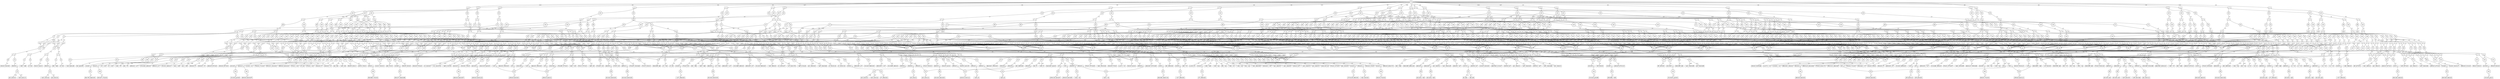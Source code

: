 digraph sdd {

overlap=false

      n538 [label= "15",style=filled,fillcolor=gray95,shape=circle,height=.25,width=.25];
n538e0
    [label= "<L>43|<R>S:0.5",
    shape=record,
    fontsize=20,
    fontname="Times-Italic",
    fillcolor=white,
    style=filled,
    fixedsize=false,
    height=.30];

                                       n538->n538e0 [arrowsize=.50, label="1.0"];

n540 [label= "15",style=filled,fillcolor=gray95,shape=circle,height=.25,width=.25];
n540e0
    [label= "<L>43|<R>S:0.12",
    shape=record,
    fontsize=20,
    fontname="Times-Italic",
    fillcolor=white,
    style=filled,
    fixedsize=false,
    height=.30];

                                       n540->n540e0 [arrowsize=.50, label="1.0"];

n2335 [label= "51",style=filled,fillcolor=gray95,shape=circle,height=.25,width=.25];
n2335e0
    [label= "<L>&not;57|<R>M:0.01",
    shape=record,
    fontsize=20,
    fontname="Times-Italic",
    fillcolor=white,
    style=filled,
    fixedsize=false,
    height=.30];

                                       n2335->n2335e0 [arrowsize=.50, label="1.0"];

n2334 [label= "51",style=filled,fillcolor=gray95,shape=circle,height=.25,width=.25];
n2334e0
    [label= "<L>57|<R>M:0.01",
    shape=record,
    fontsize=20,
    fontname="Times-Italic",
    fillcolor=white,
    style=filled,
    fixedsize=false,
    height=.30];

                                       n2334->n2334e0 [arrowsize=.50, label="1.0"];

n604 [label= "15",style=filled,fillcolor=gray95,shape=circle,height=.25,width=.25];
n604e0
    [label= "<L>&not;43|<R>&not;S",
    shape=record,
    fontsize=20,
    fontname="Times-Italic",
    fillcolor=white,
    style=filled,
    fixedsize=false,
    height=.30];

                                       n604->n604e0 [arrowsize=.50, label="1.0"];

n606 [label= "15",style=filled,fillcolor=gray95,shape=circle,height=.25,width=.25];
n606e0
    [label= "<L>&not;43|<R>&not;S",
    shape=record,
    fontsize=20,
    fontname="Times-Italic",
    fillcolor=white,
    style=filled,
    fixedsize=false,
    height=.30];

                                       n606->n606e0 [arrowsize=.50, label="1.0"];

n1805 [label= "69",style=filled,fillcolor=gray95,shape=circle,height=.25,width=.25];
n1805e0
    [label= "<L>61:0.0|<R>&not;45",
    shape=record,
    fontsize=20,
    fontname="Times-Italic",
    fillcolor=white,
    style=filled,
    fixedsize=false,
    height=.30];

                                       n1805->n1805e0 [arrowsize=.50, label="1.0"];

n1807 [label= "69",style=filled,fillcolor=gray95,shape=circle,height=.25,width=.25];
n1807e0
    [label= "<L>61:0.0|<R>&not;45",
    shape=record,
    fontsize=20,
    fontname="Times-Italic",
    fillcolor=white,
    style=filled,
    fixedsize=false,
    height=.30];

                                       n1807->n1807e0 [arrowsize=.50, label="1.0"];

n1644 [label= "105",style=filled,fillcolor=gray95,shape=circle,height=.25,width=.25];
n1644e0
    [label= "<L>R:0.47|<R>72:0.0",
    shape=record,
    fontsize=20,
    fontname="Times-Italic",
    fillcolor=white,
    style=filled,
    fixedsize=false,
    height=.30];

                                       n1644->n1644e0 [arrowsize=.50, label="1.0"];

n704 [label= "141",style=filled,fillcolor=gray95,shape=circle,height=.25,width=.25];
n704e0
    [label= "<L>40:0.0|<R>63:0.97",
    shape=record,
    fontsize=20,
    fontname="Times-Italic",
    fillcolor=white,
    style=filled,
    fixedsize=false,
    height=.30];

                                       n704->n704e0 [arrowsize=.50, label="1.0"];

n115 [label= "87",style=filled,fillcolor=gray95,shape=circle,height=.25,width=.25];
n115e0
    [label= "<L>B:0.76|<R>44:0.01",
    shape=record,
    fontsize=20,
    fontname="Times-Italic",
    fillcolor=white,
    style=filled,
    fixedsize=false,
    height=.30];

                                       n115->n115e0 [arrowsize=.50, label="1.0"];

n1485 [label= "15",style=filled,fillcolor=gray95,shape=circle,height=.25,width=.25];
n1485e0
    [label= "<L>43|<R>S:0.51",
    shape=record,
    fontsize=20,
    fontname="Times-Italic",
    fillcolor=white,
    style=filled,
    fixedsize=false,
    height=.30];

                                       n1485->n1485e0 [arrowsize=.50, label="0.03"];
n1485e1
    [label= "<L>&not;43|<R>S:0.11",
    shape=record,
    fontsize=20,
    fontname="Times-Italic",
    fillcolor=white,
    style=filled,
    fixedsize=false,
    height=.30];

                                       n1485->n1485e1 [arrowsize=.50, label="0.97"];

n1484 [label= "15",style=filled,fillcolor=gray95,shape=circle,height=.25,width=.25];
n1484e0
    [label= "<L>43|<R>S:0.51",
    shape=record,
    fontsize=20,
    fontname="Times-Italic",
    fillcolor=white,
    style=filled,
    fixedsize=false,
    height=.30];

                                       n1484->n1484e0 [arrowsize=.50, label="0.5"];
n1484e1
    [label= "<L>&not;43|<R>S:0.52",
    shape=record,
    fontsize=20,
    fontname="Times-Italic",
    fillcolor=white,
    style=filled,
    fixedsize=false,
    height=.30];

                                       n1484->n1484e1 [arrowsize=.50, label="0.5"];

n1962 [label= "69",style=filled,fillcolor=gray95,shape=circle,height=.25,width=.25];
n1962e0
    [label= "<L>61:0.0|<R>&not;45",
    shape=record,
    fontsize=20,
    fontname="Times-Italic",
    fillcolor=white,
    style=filled,
    fixedsize=false,
    height=.30];

                                       n1962->n1962e0 [arrowsize=.50, label="1.0"];

n1964 [label= "69",style=filled,fillcolor=gray95,shape=circle,height=.25,width=.25];
n1964e0
    [label= "<L>61:0.0|<R>&not;45",
    shape=record,
    fontsize=20,
    fontname="Times-Italic",
    fillcolor=white,
    style=filled,
    fixedsize=false,
    height=.30];

                                       n1964->n1964e0 [arrowsize=.50, label="1.0"];

n870 [label= "51",style=filled,fillcolor=gray95,shape=circle,height=.25,width=.25];
n870e0
    [label= "<L>57|<R>M:0.01",
    shape=record,
    fontsize=20,
    fontname="Times-Italic",
    fillcolor=white,
    style=filled,
    fixedsize=false,
    height=.30];

                                       n870->n870e0 [arrowsize=.50, label="1.0"];

n1886 [label= "33",style=filled,fillcolor=gray95,shape=circle,height=.25,width=.25];
n1886e0
    [label= "<L>&not;29|<R>K:0.44",
    shape=record,
    fontsize=20,
    fontname="Times-Italic",
    fillcolor=white,
    style=filled,
    fixedsize=false,
    height=.30];

                                       n1886->n1886e0 [arrowsize=.50, label="1.0"];

n1888 [label= "33",style=filled,fillcolor=gray95,shape=circle,height=.25,width=.25];
n1888e0
    [label= "<L>&not;29|<R>K:0.01",
    shape=record,
    fontsize=20,
    fontname="Times-Italic",
    fillcolor=white,
    style=filled,
    fixedsize=false,
    height=.30];

                                       n1888->n1888e0 [arrowsize=.50, label="1.0"];

n1685 [label= "87",style=filled,fillcolor=gray95,shape=circle,height=.25,width=.25];
n1685e0
    [label= "<L>B:0.06|<R>&not;44",
    shape=record,
    fontsize=20,
    fontname="Times-Italic",
    fillcolor=white,
    style=filled,
    fixedsize=false,
    height=.30];

                                       n1685->n1685e0 [arrowsize=.50, label="1.0"];

n1686 [label= "87",style=filled,fillcolor=gray95,shape=circle,height=.25,width=.25];
n1686e0
    [label= "<L>B|<R>44",
    shape=record,
    fontsize=20,
    fontname="Times-Italic",
    fillcolor=white,
    style=filled,
    fixedsize=false,
    height=.30];

                                       n1686->n1686e0 [arrowsize=.50, label="0.23"];
n1686e1
    [label= "<L>&not;B|<R>44",
    shape=record,
    fontsize=20,
    fontname="Times-Italic",
    fillcolor=white,
    style=filled,
    fixedsize=false,
    height=.30];

                                       n1686->n1686e1 [arrowsize=.50, label="0.77"];

n1806 [label= "69",style=filled,fillcolor=gray95,shape=circle,height=.25,width=.25];
n1806e0
    [label= "<L>61:0.0|<R>45",
    shape=record,
    fontsize=20,
    fontname="Times-Italic",
    fillcolor=white,
    style=filled,
    fixedsize=false,
    height=.30];

                                       n1806->n1806e0 [arrowsize=.50, label="1.0"];

n1808 [label= "69",style=filled,fillcolor=gray95,shape=circle,height=.25,width=.25];
n1808e0
    [label= "<L>61:0.0|<R>45",
    shape=record,
    fontsize=20,
    fontname="Times-Italic",
    fillcolor=white,
    style=filled,
    fixedsize=false,
    height=.30];

                                       n1808->n1808e0 [arrowsize=.50, label="1.0"];

n1885 [label= "33",style=filled,fillcolor=gray95,shape=circle,height=.25,width=.25];
n1885e0
    [label= "<L>29|<R>K:0.12",
    shape=record,
    fontsize=20,
    fontname="Times-Italic",
    fillcolor=white,
    style=filled,
    fixedsize=false,
    height=.30];

                                       n1885->n1885e0 [arrowsize=.50, label="1.0"];

n1887 [label= "33",style=filled,fillcolor=gray95,shape=circle,height=.25,width=.25];
n1887e0
    [label= "<L>29|<R>K:0.01",
    shape=record,
    fontsize=20,
    fontname="Times-Italic",
    fillcolor=white,
    style=filled,
    fixedsize=false,
    height=.30];

                                       n1887->n1887e0 [arrowsize=.50, label="1.0"];

n960 [label= "15",style=filled,fillcolor=gray95,shape=circle,height=.25,width=.25];
n960e0
    [label= "<L>&not;43|<R>S:0.01",
    shape=record,
    fontsize=20,
    fontname="Times-Italic",
    fillcolor=white,
    style=filled,
    fixedsize=false,
    height=.30];

                                       n960->n960e0 [arrowsize=.50, label="1.0"];

n1472 [label= "141",style=filled,fillcolor=gray95,shape=circle,height=.25,width=.25];
n1472e0
    [label= "<L>40:0.0|<R>63:0.23",
    shape=record,
    fontsize=20,
    fontname="Times-Italic",
    fillcolor=white,
    style=filled,
    fixedsize=false,
    height=.30];

                                       n1472->n1472e0 [arrowsize=.50, label="1.0"];

n703 [label= "141",style=filled,fillcolor=gray95,shape=circle,height=.25,width=.25];
n703e0
    [label= "<L>40:0.0|<R>63:0.97",
    shape=record,
    fontsize=20,
    fontname="Times-Italic",
    fillcolor=white,
    style=filled,
    fixedsize=false,
    height=.30];

                                       n703->n703e0 [arrowsize=.50, label="1.0"];

n1477 [label= "87",style=filled,fillcolor=gray95,shape=circle,height=.25,width=.25];
n1477e0
    [label= "<L>B:0.57|<R>44:0.08",
    shape=record,
    fontsize=20,
    fontname="Times-Italic",
    fillcolor=white,
    style=filled,
    fixedsize=false,
    height=.30];

                                       n1477->n1477e0 [arrowsize=.50, label="1.0"];

n930 [label= "69",style=filled,fillcolor=gray95,shape=circle,height=.25,width=.25];
n930e0
    [label= "<L>61:0.0|<R>45:0.01",
    shape=record,
    fontsize=20,
    fontname="Times-Italic",
    fillcolor=white,
    style=filled,
    fixedsize=false,
    height=.30];

                                       n930->n930e0 [arrowsize=.50, label="1.0"];

n929 [label= "69",style=filled,fillcolor=gray95,shape=circle,height=.25,width=.25];
n929e0
    [label= "<L>61:0.0|<R>45:0.01",
    shape=record,
    fontsize=20,
    fontname="Times-Italic",
    fillcolor=white,
    style=filled,
    fixedsize=false,
    height=.30];

                                       n929->n929e0 [arrowsize=.50, label="1.0"];

n871 [label= "51",style=filled,fillcolor=gray95,shape=circle,height=.25,width=.25];
n871e0
    [label= "<L>&not;57|<R>M:0.01",
    shape=record,
    fontsize=20,
    fontname="Times-Italic",
    fillcolor=white,
    style=filled,
    fixedsize=false,
    height=.30];

                                       n871->n871e0 [arrowsize=.50, label="1.0"];

n381 [label= "15",style=filled,fillcolor=gray95,shape=circle,height=.25,width=.25];
n381e0
    [label= "<L>43|<R>S:0.51",
    shape=record,
    fontsize=20,
    fontname="Times-Italic",
    fillcolor=white,
    style=filled,
    fixedsize=false,
    height=.30];

                                       n381->n381e0 [arrowsize=.50, label="0.68"];
n381e1
    [label= "<L>&not;43|<R>S:0.52",
    shape=record,
    fontsize=20,
    fontname="Times-Italic",
    fillcolor=white,
    style=filled,
    fixedsize=false,
    height=.30];

                                       n381->n381e1 [arrowsize=.50, label="0.32"];

n203 [label= "15",style=filled,fillcolor=gray95,shape=circle,height=.25,width=.25];
n203e0
    [label= "<L>43:0.5|<R>S:0.12",
    shape=record,
    fontsize=20,
    fontname="Times-Italic",
    fillcolor=white,
    style=filled,
    fixedsize=false,
    height=.30];

                                       n203->n203e0 [arrowsize=.50, label="1.0"];

n744 [label= "123",style=filled,fillcolor=gray95,shape=circle,height=.25,width=.25];
n744e0
    [label= "<L>51:0.0|<R>J:0.3",
    shape=record,
    fontsize=20,
    fontname="Times-Italic",
    fillcolor=white,
    style=filled,
    fixedsize=false,
    height=.30];

                                       n744->n744e0 [arrowsize=.50, label="1.0"];

n1963 [label= "69",style=filled,fillcolor=gray95,shape=circle,height=.25,width=.25];
n1963e0
    [label= "<L>61:0.0|<R>45",
    shape=record,
    fontsize=20,
    fontname="Times-Italic",
    fillcolor=white,
    style=filled,
    fixedsize=false,
    height=.30];

                                       n1963->n1963e0 [arrowsize=.50, label="1.0"];

n1965 [label= "69",style=filled,fillcolor=gray95,shape=circle,height=.25,width=.25];
n1965e0
    [label= "<L>61:0.0|<R>45",
    shape=record,
    fontsize=20,
    fontname="Times-Italic",
    fillcolor=white,
    style=filled,
    fixedsize=false,
    height=.30];

                                       n1965->n1965e0 [arrowsize=.50, label="1.0"];

n1148 [label= "51",style=filled,fillcolor=gray95,shape=circle,height=.25,width=.25];
n1148e0
    [label= "<L>&not;57|<R>M:0.01",
    shape=record,
    fontsize=20,
    fontname="Times-Italic",
    fillcolor=white,
    style=filled,
    fixedsize=false,
    height=.30];

                                       n1148->n1148e0 [arrowsize=.50, label="1.0"];

n71 [label= "123",style=filled,fillcolor=gray95,shape=circle,height=.25,width=.25];
n71e0
    [label= "<L>51:0.0|<R>J:0.05",
    shape=record,
    fontsize=20,
    fontname="Times-Italic",
    fillcolor=white,
    style=filled,
    fixedsize=false,
    height=.30];

                                       n71->n71e0 [arrowsize=.50, label="1.0"];

n403 [label= "105",style=filled,fillcolor=gray95,shape=circle,height=.25,width=.25];
n403e0
    [label= "<L>R:0.06|<R>72:0.0",
    shape=record,
    fontsize=20,
    fontname="Times-Italic",
    fillcolor=white,
    style=filled,
    fixedsize=false,
    height=.30];

                                       n403->n403e0 [arrowsize=.50, label="1.0"];

n592 [label= "87",style=filled,fillcolor=gray95,shape=circle,height=.25,width=.25];
n592e0
    [label= "<L>B:0.04|<R>44:0.14",
    shape=record,
    fontsize=20,
    fontname="Times-Italic",
    fillcolor=white,
    style=filled,
    fixedsize=false,
    height=.30];

                                       n592->n592e0 [arrowsize=.50, label="1.0"];

n432 [label= "69",style=filled,fillcolor=gray95,shape=circle,height=.25,width=.25];
n432e0
    [label= "<L>61:0.0|<R>45:0.01",
    shape=record,
    fontsize=20,
    fontname="Times-Italic",
    fillcolor=white,
    style=filled,
    fixedsize=false,
    height=.30];

                                       n432->n432e0 [arrowsize=.50, label="1.0"];

n378 [label= "33",style=filled,fillcolor=gray95,shape=circle,height=.25,width=.25];
n378e0
    [label= "<L>29:0.0|<R>K:0.01",
    shape=record,
    fontsize=20,
    fontname="Times-Italic",
    fillcolor=white,
    style=filled,
    fixedsize=false,
    height=.30];

                                       n378->n378e0 [arrowsize=.50, label="1.0"];

n603 [label= "15",style=filled,fillcolor=gray95,shape=circle,height=.25,width=.25];
n603e0
    [label= "<L>&not;43|<R>S",
    shape=record,
    fontsize=20,
    fontname="Times-Italic",
    fillcolor=white,
    style=filled,
    fixedsize=false,
    height=.30];

                                       n603->n603e0 [arrowsize=.50, label="1.0"];

n181 [label= "33",style=filled,fillcolor=gray95,shape=circle,height=.25,width=.25];
n181e0
    [label= "<L>29:0.5|<R>K:0.5",
    shape=record,
    fontsize=20,
    fontname="Times-Italic",
    fillcolor=white,
    style=filled,
    fixedsize=false,
    height=.30];

                                       n181->n181e0 [arrowsize=.50, label="1.0"];

n387 [label= "33",style=filled,fillcolor=gray95,shape=circle,height=.25,width=.25];
n387e0
    [label= "<L>29:0.0|<R>K:0.85",
    shape=record,
    fontsize=20,
    fontname="Times-Italic",
    fillcolor=white,
    style=filled,
    fixedsize=false,
    height=.30];

                                       n387->n387e0 [arrowsize=.50, label="1.0"];

n386 [label= "33",style=filled,fillcolor=gray95,shape=circle,height=.25,width=.25];
n386e0
    [label= "<L>29:0.33|<R>K:0.67",
    shape=record,
    fontsize=20,
    fontname="Times-Italic",
    fillcolor=white,
    style=filled,
    fixedsize=false,
    height=.30];

                                       n386->n386e0 [arrowsize=.50, label="1.0"];

n605 [label= "15",style=filled,fillcolor=gray95,shape=circle,height=.25,width=.25];
n605e0
    [label= "<L>&not;43|<R>S",
    shape=record,
    fontsize=20,
    fontname="Times-Italic",
    fillcolor=white,
    style=filled,
    fixedsize=false,
    height=.30];

                                       n605->n605e0 [arrowsize=.50, label="1.0"];

n807 [label= "87",style=filled,fillcolor=gray95,shape=circle,height=.25,width=.25];
n807e0
    [label= "<L>B:0.34|<R>44:0.0",
    shape=record,
    fontsize=20,
    fontname="Times-Italic",
    fillcolor=white,
    style=filled,
    fixedsize=false,
    height=.30];

                                       n807->n807e0 [arrowsize=.50, label="1.0"];

n159 [label= "51",style=filled,fillcolor=gray95,shape=circle,height=.25,width=.25];
n159e0
    [label= "<L>57:0.19|<R>M:0.01",
    shape=record,
    fontsize=20,
    fontname="Times-Italic",
    fillcolor=white,
    style=filled,
    fixedsize=false,
    height=.30];

                                       n159->n159e0 [arrowsize=.50, label="1.0"];

n49 [label= "141",style=filled,fillcolor=gray95,shape=circle,height=.25,width=.25];
n49e0
    [label= "<L>40:0.0|<R>63:0.0",
    shape=record,
    fontsize=20,
    fontname="Times-Italic",
    fillcolor=white,
    style=filled,
    fixedsize=false,
    height=.30];

                                       n49->n49e0 [arrowsize=.50, label="1.0"];

n1672 [label= "123",style=filled,fillcolor=gray95,shape=circle,height=.25,width=.25];
n1672e0
    [label= "<L>51:0.0|<R>J:0.69",
    shape=record,
    fontsize=20,
    fontname="Times-Italic",
    fillcolor=white,
    style=filled,
    fixedsize=false,
    height=.30];

                                       n1672->n1672e0 [arrowsize=.50, label="1.0"];

n1671 [label= "123",style=filled,fillcolor=gray95,shape=circle,height=.25,width=.25];
n1671e0
    [label= "<L>51:0.01|<R>J:0.01",
    shape=record,
    fontsize=20,
    fontname="Times-Italic",
    fillcolor=white,
    style=filled,
    fixedsize=false,
    height=.30];

                                       n1671->n1671e0 [arrowsize=.50, label="1.0"];

n922 [label= "105",style=filled,fillcolor=gray95,shape=circle,height=.25,width=.25];
n922e0
    [label= "<L>R:0.0|<R>72:0.0",
    shape=record,
    fontsize=20,
    fontname="Times-Italic",
    fillcolor=white,
    style=filled,
    fixedsize=false,
    height=.30];

                                       n922->n922e0 [arrowsize=.50, label="1.0"];

n402 [label= "105",style=filled,fillcolor=gray95,shape=circle,height=.25,width=.25];
n402e0
    [label= "<L>R:0.0|<R>72:0.0",
    shape=record,
    fontsize=20,
    fontname="Times-Italic",
    fillcolor=white,
    style=filled,
    fixedsize=false,
    height=.30];

                                       n402->n402e0 [arrowsize=.50, label="1.0"];

n1113 [label= "87",style=filled,fillcolor=gray95,shape=circle,height=.25,width=.25];
n1113e0
    [label= "<L>B:0.34|<R>44:0.0",
    shape=record,
    fontsize=20,
    fontname="Times-Italic",
    fillcolor=white,
    style=filled,
    fixedsize=false,
    height=.30];

                                       n1113->n1113e0 [arrowsize=.50, label="1.0"];

n1112 [label= "87",style=filled,fillcolor=gray95,shape=circle,height=.25,width=.25];
n1112e0
    [label= "<L>B:0.34|<R>44:0.0",
    shape=record,
    fontsize=20,
    fontname="Times-Italic",
    fillcolor=white,
    style=filled,
    fixedsize=false,
    height=.30];

                                       n1112->n1112e0 [arrowsize=.50, label="1.0"];

n823 [label= "69",style=filled,fillcolor=gray95,shape=circle,height=.25,width=.25];
n823e0
    [label= "<L>61:0.0|<R>45:0.54",
    shape=record,
    fontsize=20,
    fontname="Times-Italic",
    fillcolor=white,
    style=filled,
    fixedsize=false,
    height=.30];

                                       n823->n823e0 [arrowsize=.50, label="1.0"];

n431 [label= "69",style=filled,fillcolor=gray95,shape=circle,height=.25,width=.25];
n431e0
    [label= "<L>61:0.0|<R>45:0.01",
    shape=record,
    fontsize=20,
    fontname="Times-Italic",
    fillcolor=white,
    style=filled,
    fixedsize=false,
    height=.30];

                                       n431->n431e0 [arrowsize=.50, label="1.0"];

n1147 [label= "51",style=filled,fillcolor=gray95,shape=circle,height=.25,width=.25];
n1147e0
    [label= "<L>57|<R>M:0.01",
    shape=record,
    fontsize=20,
    fontname="Times-Italic",
    fillcolor=white,
    style=filled,
    fixedsize=false,
    height=.30];

                                       n1147->n1147e0 [arrowsize=.50, label="1.0"];

n508 [label= "33",style=filled,fillcolor=gray95,shape=circle,height=.25,width=.25];
n508e0
    [label= "<L>29:0.0|<R>K:0.12",
    shape=record,
    fontsize=20,
    fontname="Times-Italic",
    fillcolor=white,
    style=filled,
    fixedsize=false,
    height=.30];

                                       n508->n508e0 [arrowsize=.50, label="1.0"];

n510 [label= "33",style=filled,fillcolor=gray95,shape=circle,height=.25,width=.25];
n510e0
    [label= "<L>29:0.0|<R>K:0.01",
    shape=record,
    fontsize=20,
    fontname="Times-Italic",
    fillcolor=white,
    style=filled,
    fixedsize=false,
    height=.30];

                                       n510->n510e0 [arrowsize=.50, label="1.0"];

n959 [label= "15",style=filled,fillcolor=gray95,shape=circle,height=.25,width=.25];
n959e0
    [label= "<L>43|<R>S:0.12",
    shape=record,
    fontsize=20,
    fontname="Times-Italic",
    fillcolor=white,
    style=filled,
    fixedsize=false,
    height=.30];

                                       n959->n959e0 [arrowsize=.50, label="1.0"];

n832 [label= "45",style=filled,fillcolor=gray95,shape=circle,height=.25,width=.25];
n832e0
    [label= "<L>36|<R>38:0.02",
    shape=record,
    fontsize=20,
    fontname="Times-Italic",
    fillcolor=white,
    style=filled,
    fixedsize=false,
    height=.30];

                                       n832->n832e0 [arrowsize=.50, label="1.0"];

n2407 [label= "45",style=filled,fillcolor=gray95,shape=circle,height=.25,width=.25];
n2407e0
    [label= "<L>&not;36|<R>38:0.02",
    shape=record,
    fontsize=20,
    fontname="Times-Italic",
    fillcolor=white,
    style=filled,
    fixedsize=false,
    height=.30];

                                       n2407->n2407e0 [arrowsize=.50, label="1.0"];

n542 [label= "13",style=filled,fillcolor=gray95,shape=circle,height=.25,width=.25];
n542e0
    [label= "<L>39:0.0|<R>",
    shape=record,
    fontsize=20,
    fontname="Times-Italic",
    fillcolor=white,
    style=filled,
    fixedsize=false,
    height=.30];

                                       n542->n542e0 [arrowsize=.50, label="1.0"];
n542e0:R:c->n538 [arrowsize=.50,tailclip=false,arrowtail=dot,dir=both];

n544 [label= "13",style=filled,fillcolor=gray95,shape=circle,height=.25,width=.25];
n544e0
    [label= "<L>39:0.0|<R>",
    shape=record,
    fontsize=20,
    fontname="Times-Italic",
    fillcolor=white,
    style=filled,
    fixedsize=false,
    height=.30];

                                       n544->n544e0 [arrowsize=.50, label="1.0"];
n544e0:R:c->n540 [arrowsize=.50,tailclip=false,arrowtail=dot,dir=both];

n546 [label= "13",style=filled,fillcolor=gray95,shape=circle,height=.25,width=.25];
n546e0
    [label= "<L>39:0.0|<R>",
    shape=record,
    fontsize=20,
    fontname="Times-Italic",
    fillcolor=white,
    style=filled,
    fixedsize=false,
    height=.30];

                                       n546->n546e0 [arrowsize=.50, label="1.0"];
n546e0:R:c->n540 [arrowsize=.50,tailclip=false,arrowtail=dot,dir=both];

n2337 [label= "49",style=filled,fillcolor=gray95,shape=circle,height=.25,width=.25];
n2337e0
    [label= "<L>O:0.0|<R>",
    shape=record,
    fontsize=20,
    fontname="Times-Italic",
    fillcolor=white,
    style=filled,
    fixedsize=false,
    height=.30];

                                       n2337->n2337e0 [arrowsize=.50, label="1.0"];
n2337e0:R:c->n2335 [arrowsize=.50,tailclip=false,arrowtail=dot,dir=both];

n2406 [label= "45",style=filled,fillcolor=gray95,shape=circle,height=.25,width=.25];
n2406e0
    [label= "<L>36|<R>38:0.02",
    shape=record,
    fontsize=20,
    fontname="Times-Italic",
    fillcolor=white,
    style=filled,
    fixedsize=false,
    height=.30];

                                       n2406->n2406e0 [arrowsize=.50, label="1.0"];

n1579 [label= "31",style=filled,fillcolor=gray95,shape=circle,height=.25,width=.25];
n1579e0
    [label= "<L>33|<R>",
    shape=record,
    fontsize=20,
    fontname="Times-Italic",
    fillcolor=white,
    style=filled,
    fixedsize=false,
    height=.30];

                                       n1579->n1579e0 [arrowsize=.50, label="1.0"];
n1579e0:R:c->n378 [arrowsize=.50,tailclip=false,arrowtail=dot,dir=both];

n1581 [label= "31",style=filled,fillcolor=gray95,shape=circle,height=.25,width=.25];
n1581e0
    [label= "<L>33|<R>",
    shape=record,
    fontsize=20,
    fontname="Times-Italic",
    fillcolor=white,
    style=filled,
    fixedsize=false,
    height=.30];

                                       n1581->n1581e0 [arrowsize=.50, label="1.0"];
n1581e0:R:c->n181 [arrowsize=.50,tailclip=false,arrowtail=dot,dir=both];

n2087 [label= "31",style=filled,fillcolor=gray95,shape=circle,height=.25,width=.25];
n2087e0
    [label= "<L>&not;33|<R>",
    shape=record,
    fontsize=20,
    fontname="Times-Italic",
    fillcolor=white,
    style=filled,
    fixedsize=false,
    height=.30];

                                       n2087->n2087e0 [arrowsize=.50, label="1.0"];
n2087e0:R:c->n508 [arrowsize=.50,tailclip=false,arrowtail=dot,dir=both];

n2336 [label= "49",style=filled,fillcolor=gray95,shape=circle,height=.25,width=.25];
n2336e0
    [label= "<L>O:0.0|<R>",
    shape=record,
    fontsize=20,
    fontname="Times-Italic",
    fillcolor=white,
    style=filled,
    fixedsize=false,
    height=.30];

                                       n2336->n2336e0 [arrowsize=.50, label="1.0"];
n2336e0:R:c->n2334 [arrowsize=.50,tailclip=false,arrowtail=dot,dir=both];

n2264 [label= "1",style=filled,fillcolor=gray95,shape=circle,height=.25,width=.25];
n2264e0
    [label= "<L>&not;58|<R>&not;46",
    shape=record,
    fontsize=20,
    fontname="Times-Italic",
    fillcolor=white,
    style=filled,
    fixedsize=false,
    height=.30];

                                       n2264->n2264e0 [arrowsize=.50, label="1.0"];

n754 [label= "41",style=filled,fillcolor=gray95,shape=circle,height=.25,width=.25];
n754e0
    [label= "<L>54:0.19|<R>Q",
    shape=record,
    fontsize=20,
    fontname="Times-Italic",
    fillcolor=white,
    style=filled,
    fixedsize=false,
    height=.30];

                                       n754->n754e0 [arrowsize=.50, label="1.0"];

n321 [label= "13",style=filled,fillcolor=gray95,shape=circle,height=.25,width=.25];
n321e0
    [label= "<L>39:0.0|<R>",
    shape=record,
    fontsize=20,
    fontname="Times-Italic",
    fillcolor=white,
    style=filled,
    fixedsize=false,
    height=.30];

                                       n321->n321e0 [arrowsize=.50, label="1.0"];
n321e0:R:c->n203 [arrowsize=.50,tailclip=false,arrowtail=dot,dir=both];

n608 [label= "13",style=filled,fillcolor=gray95,shape=circle,height=.25,width=.25];
n608e0
    [label= "<L>39:0.0|<R>",
    shape=record,
    fontsize=20,
    fontname="Times-Italic",
    fillcolor=white,
    style=filled,
    fixedsize=false,
    height=.30];

                                       n608->n608e0 [arrowsize=.50, label="1.0"];
n608e0:R:c->n604 [arrowsize=.50,tailclip=false,arrowtail=dot,dir=both];

n610 [label= "13",style=filled,fillcolor=gray95,shape=circle,height=.25,width=.25];
n610e0
    [label= "<L>39:0.0|<R>",
    shape=record,
    fontsize=20,
    fontname="Times-Italic",
    fillcolor=white,
    style=filled,
    fixedsize=false,
    height=.30];

                                       n610->n610e0 [arrowsize=.50, label="1.0"];
n610e0:R:c->n606 [arrowsize=.50,tailclip=false,arrowtail=dot,dir=both];

n612 [label= "13",style=filled,fillcolor=gray95,shape=circle,height=.25,width=.25];
n612e0
    [label= "<L>39:0.0|<R>",
    shape=record,
    fontsize=20,
    fontname="Times-Italic",
    fillcolor=white,
    style=filled,
    fixedsize=false,
    height=.30];

                                       n612->n612e0 [arrowsize=.50, label="1.0"];
n612e0:R:c->n606 [arrowsize=.50,tailclip=false,arrowtail=dot,dir=both];

n1046 [label= "1",style=filled,fillcolor=gray95,shape=circle,height=.25,width=.25];
n1046e0
    [label= "<L>58:0.09|<R>46",
    shape=record,
    fontsize=20,
    fontname="Times-Italic",
    fillcolor=white,
    style=filled,
    fixedsize=false,
    height=.30];

                                       n1046->n1046e0 [arrowsize=.50, label="1.0"];

n1183 [label= "45",style=filled,fillcolor=gray95,shape=circle,height=.25,width=.25];
n1183e0
    [label= "<L>36|<R>38:0.02",
    shape=record,
    fontsize=20,
    fontname="Times-Italic",
    fillcolor=white,
    style=filled,
    fixedsize=false,
    height=.30];

                                       n1183->n1183e0 [arrowsize=.50, label="1.0"];

n1515 [label= "41",style=filled,fillcolor=gray95,shape=circle,height=.25,width=.25];
n1515e0
    [label= "<L>&not;54|<R>Q:0.26",
    shape=record,
    fontsize=20,
    fontname="Times-Italic",
    fillcolor=white,
    style=filled,
    fixedsize=false,
    height=.30];

                                       n1515->n1515e0 [arrowsize=.50, label="1.0"];

n1578 [label= "31",style=filled,fillcolor=gray95,shape=circle,height=.25,width=.25];
n1578e0
    [label= "<L>&not;33|<R>",
    shape=record,
    fontsize=20,
    fontname="Times-Italic",
    fillcolor=white,
    style=filled,
    fixedsize=false,
    height=.30];

                                       n1578->n1578e0 [arrowsize=.50, label="1.0"];
n1578e0:R:c->n378 [arrowsize=.50,tailclip=false,arrowtail=dot,dir=both];

n1580 [label= "31",style=filled,fillcolor=gray95,shape=circle,height=.25,width=.25];
n1580e0
    [label= "<L>&not;33|<R>",
    shape=record,
    fontsize=20,
    fontname="Times-Italic",
    fillcolor=white,
    style=filled,
    fixedsize=false,
    height=.30];

                                       n1580->n1580e0 [arrowsize=.50, label="1.0"];
n1580e0:R:c->n181 [arrowsize=.50,tailclip=false,arrowtail=dot,dir=both];

n2020 [label= "1",style=filled,fillcolor=gray95,shape=circle,height=.25,width=.25];
n2020e0
    [label= "<L>58:0.09|<R>&not;46",
    shape=record,
    fontsize=20,
    fontname="Times-Italic",
    fillcolor=white,
    style=filled,
    fixedsize=false,
    height=.30];

                                       n2020->n2020e0 [arrowsize=.50, label="1.0"];

n2194 [label= "1",style=filled,fillcolor=gray95,shape=circle,height=.25,width=.25];
n2194e0
    [label= "<L>58:0.09|<R>46",
    shape=record,
    fontsize=20,
    fontname="Times-Italic",
    fillcolor=white,
    style=filled,
    fixedsize=false,
    height=.30];

                                       n2194->n2194e0 [arrowsize=.50, label="1.0"];

n2184 [label= "77",style=filled,fillcolor=gray95,shape=circle,height=.25,width=.25];
n2184e0
    [label= "<L>42|<R>34:0.5",
    shape=record,
    fontsize=20,
    fontname="Times-Italic",
    fillcolor=white,
    style=filled,
    fixedsize=false,
    height=.30];

                                       n2184->n2184e0 [arrowsize=.50, label="0.0"];
n2184e1
    [label= "<L>&not;42|<R>34:0.0",
    shape=record,
    fontsize=20,
    fontname="Times-Italic",
    fillcolor=white,
    style=filled,
    fixedsize=false,
    height=.30];

                                       n2184->n2184e1 [arrowsize=.50, label="1.0"];

n2185 [label= "73",style=filled,fillcolor=gray95,shape=circle,height=.25,width=.25];
n2185e0
    [label= "<L>30:0.01|<R>&not;67",
    shape=record,
    fontsize=20,
    fontname="Times-Italic",
    fillcolor=white,
    style=filled,
    fixedsize=false,
    height=.30];

                                       n2185->n2185e0 [arrowsize=.50, label="1.0"];

n2186 [label= "77",style=filled,fillcolor=gray95,shape=circle,height=.25,width=.25];
n2186e0
    [label= "<L>42|<R>34:0.5",
    shape=record,
    fontsize=20,
    fontname="Times-Italic",
    fillcolor=white,
    style=filled,
    fixedsize=false,
    height=.30];

                                       n2186->n2186e0 [arrowsize=.50, label="0.5"];
n2186e1
    [label= "<L>&not;42|<R>34:0.5",
    shape=record,
    fontsize=20,
    fontname="Times-Italic",
    fillcolor=white,
    style=filled,
    fixedsize=false,
    height=.30];

                                       n2186->n2186e1 [arrowsize=.50, label="0.5"];

n2187 [label= "73",style=filled,fillcolor=gray95,shape=circle,height=.25,width=.25];
n2187e0
    [label= "<L>30:0.5|<R>67",
    shape=record,
    fontsize=20,
    fontname="Times-Italic",
    fillcolor=white,
    style=filled,
    fixedsize=false,
    height=.30];

                                       n2187->n2187e0 [arrowsize=.50, label="1.0"];

n1809 [label= "67",style=filled,fillcolor=gray95,shape=circle,height=.25,width=.25];
n1809e0
    [label= "<L>60:0.01|<R>",
    shape=record,
    fontsize=20,
    fontname="Times-Italic",
    fillcolor=white,
    style=filled,
    fixedsize=false,
    height=.30];

                                       n1809->n1809e0 [arrowsize=.50, label="1.0"];
n1809e0:R:c->n1805 [arrowsize=.50,tailclip=false,arrowtail=dot,dir=both];

n1811 [label= "67",style=filled,fillcolor=gray95,shape=circle,height=.25,width=.25];
n1811e0
    [label= "<L>60:0.0|<R>",
    shape=record,
    fontsize=20,
    fontname="Times-Italic",
    fillcolor=white,
    style=filled,
    fixedsize=false,
    height=.30];

                                       n1811->n1811e0 [arrowsize=.50, label="1.0"];
n1811e0:R:c->n1807 [arrowsize=.50,tailclip=false,arrowtail=dot,dir=both];

n2167 [label= "41",style=filled,fillcolor=gray95,shape=circle,height=.25,width=.25];
n2167e0
    [label= "<L>54|<R>&not;Q",
    shape=record,
    fontsize=20,
    fontname="Times-Italic",
    fillcolor=white,
    style=filled,
    fixedsize=false,
    height=.30];

                                       n2167->n2167e0 [arrowsize=.50, label="0.67"];
n2167e1
    [label= "<L>&not;54|<R>&not;Q",
    shape=record,
    fontsize=20,
    fontname="Times-Italic",
    fillcolor=white,
    style=filled,
    fixedsize=false,
    height=.30];

                                       n2167->n2167e1 [arrowsize=.50, label="0.33"];

n2168 [label= "37",style=filled,fillcolor=gray95,shape=circle,height=.25,width=.25];
n2168e0
    [label= "<L>&not;56|<R>&not;V",
    shape=record,
    fontsize=20,
    fontname="Times-Italic",
    fillcolor=white,
    style=filled,
    fixedsize=false,
    height=.30];

                                       n2168->n2168e0 [arrowsize=.50, label="1.0"];

n2169 [label= "41",style=filled,fillcolor=gray95,shape=circle,height=.25,width=.25];
n2169e0
    [label= "<L>54|<R>&not;Q",
    shape=record,
    fontsize=20,
    fontname="Times-Italic",
    fillcolor=white,
    style=filled,
    fixedsize=false,
    height=.30];

                                       n2169->n2169e0 [arrowsize=.50, label="0.5"];
n2169e1
    [label= "<L>&not;54|<R>&not;Q",
    shape=record,
    fontsize=20,
    fontname="Times-Italic",
    fillcolor=white,
    style=filled,
    fixedsize=false,
    height=.30];

                                       n2169->n2169e1 [arrowsize=.50, label="0.5"];

n2170 [label= "37",style=filled,fillcolor=gray95,shape=circle,height=.25,width=.25];
n2170e0
    [label= "<L>56|<R>&not;V",
    shape=record,
    fontsize=20,
    fontname="Times-Italic",
    fillcolor=white,
    style=filled,
    fixedsize=false,
    height=.30];

                                       n2170->n2170e0 [arrowsize=.50, label="1.0"];

n2088 [label= "31",style=filled,fillcolor=gray95,shape=circle,height=.25,width=.25];
n2088e0
    [label= "<L>33|<R>",
    shape=record,
    fontsize=20,
    fontname="Times-Italic",
    fillcolor=white,
    style=filled,
    fixedsize=false,
    height=.30];

                                       n2088->n2088e0 [arrowsize=.50, label="1.0"];
n2088e0:R:c->n510 [arrowsize=.50,tailclip=false,arrowtail=dot,dir=both];

n2265 [label= "1",style=filled,fillcolor=gray95,shape=circle,height=.25,width=.25];
n2265e0
    [label= "<L>58|<R>&not;46",
    shape=record,
    fontsize=20,
    fontname="Times-Italic",
    fillcolor=white,
    style=filled,
    fixedsize=false,
    height=.30];

                                       n2265->n2265e0 [arrowsize=.50, label="1.0"];

n1646 [label= "103",style=filled,fillcolor=gray95,shape=circle,height=.25,width=.25];
n1646e0
    [label= "<L>X:0.0|<R>",
    shape=record,
    fontsize=20,
    fontname="Times-Italic",
    fillcolor=white,
    style=filled,
    fixedsize=false,
    height=.30];

                                       n1646->n1646e0 [arrowsize=.50, label="1.0"];
n1646e0:R:c->n1644 [arrowsize=.50,tailclip=false,arrowtail=dot,dir=both];

n1431 [label= "91",style=filled,fillcolor=gray95,shape=circle,height=.25,width=.25];
n1431e0
    [label= "<L>50:0.0|<R>&not;T",
    shape=record,
    fontsize=20,
    fontname="Times-Italic",
    fillcolor=white,
    style=filled,
    fixedsize=false,
    height=.30];

                                       n1431->n1431e0 [arrowsize=.50, label="1.0"];

n1433 [label= "91",style=filled,fillcolor=gray95,shape=circle,height=.25,width=.25];
n1433e0
    [label= "<L>50:0.0|<R>&not;T",
    shape=record,
    fontsize=20,
    fontname="Times-Italic",
    fillcolor=white,
    style=filled,
    fixedsize=false,
    height=.30];

                                       n1433->n1433e0 [arrowsize=.50, label="1.0"];

n1430 [label= "91",style=filled,fillcolor=gray95,shape=circle,height=.25,width=.25];
n1430e0
    [label= "<L>50:0.0|<R>T",
    shape=record,
    fontsize=20,
    fontname="Times-Italic",
    fillcolor=white,
    style=filled,
    fixedsize=false,
    height=.30];

                                       n1430->n1430e0 [arrowsize=.50, label="1.0"];

n1432 [label= "91",style=filled,fillcolor=gray95,shape=circle,height=.25,width=.25];
n1432e0
    [label= "<L>50:0.0|<R>T",
    shape=record,
    fontsize=20,
    fontname="Times-Italic",
    fillcolor=white,
    style=filled,
    fixedsize=false,
    height=.30];

                                       n1432->n1432e0 [arrowsize=.50, label="1.0"];

n1388 [label= "77",style=filled,fillcolor=gray95,shape=circle,height=.25,width=.25];
n1388e0
    [label= "<L>42|<R>&not;34",
    shape=record,
    fontsize=20,
    fontname="Times-Italic",
    fillcolor=white,
    style=filled,
    fixedsize=false,
    height=.30];

                                       n1388->n1388e0 [arrowsize=.50, label="0.96"];
n1388e1
    [label= "<L>&not;42|<R>&not;34",
    shape=record,
    fontsize=20,
    fontname="Times-Italic",
    fillcolor=white,
    style=filled,
    fixedsize=false,
    height=.30];

                                       n1388->n1388e1 [arrowsize=.50, label="0.04"];

n720 [label= "139",style=filled,fillcolor=gray95,shape=circle,height=.25,width=.25];
n720e0
    [label= "<L>62:0.0|<R>",
    shape=record,
    fontsize=20,
    fontname="Times-Italic",
    fillcolor=white,
    style=filled,
    fixedsize=false,
    height=.30];

                                       n720->n720e0 [arrowsize=.50, label="1.0"];
n720e0:R:c->n704 [arrowsize=.50,tailclip=false,arrowtail=dot,dir=both];

n230 [label= "117",style=filled,fillcolor=gray95,shape=circle,height=.25,width=.25];
n230e0
    [label= "<L>W:0.0|<R>E:0.1",
    shape=record,
    fontsize=20,
    fontname="Times-Italic",
    fillcolor=white,
    style=filled,
    fixedsize=false,
    height=.30];

                                       n230->n230e0 [arrowsize=.50, label="1.0"];

n237 [label= "85",style=filled,fillcolor=gray95,shape=circle,height=.25,width=.25];
n237e0
    [label= "<L>I:0.01|<R>",
    shape=record,
    fontsize=20,
    fontname="Times-Italic",
    fillcolor=white,
    style=filled,
    fixedsize=false,
    height=.30];

                                       n237->n237e0 [arrowsize=.50, label="1.0"];
n237e0:R:c->n115 [arrowsize=.50,tailclip=false,arrowtail=dot,dir=both];

n1389 [label= "77",style=filled,fillcolor=gray95,shape=circle,height=.25,width=.25];
n1389e0
    [label= "<L>42|<R>34",
    shape=record,
    fontsize=20,
    fontname="Times-Italic",
    fillcolor=white,
    style=filled,
    fixedsize=false,
    height=.30];

                                       n1389->n1389e0 [arrowsize=.50, label="0.5"];
n1389e1
    [label= "<L>&not;42|<R>34",
    shape=record,
    fontsize=20,
    fontname="Times-Italic",
    fillcolor=white,
    style=filled,
    fixedsize=false,
    height=.30];

                                       n1389->n1389e1 [arrowsize=.50, label="0.5"];

n1318 [label= "63",style=filled,fillcolor=gray95,shape=circle,height=.25,width=.25];
n1318e0
    [label= "<L>F|<R>&not;53",
    shape=record,
    fontsize=20,
    fontname="Times-Italic",
    fillcolor=white,
    style=filled,
    fixedsize=false,
    height=.30];

                                       n1318->n1318e0 [arrowsize=.50, label="0.22"];
n1318e1
    [label= "<L>&not;F|<R>&not;53",
    shape=record,
    fontsize=20,
    fontname="Times-Italic",
    fillcolor=white,
    style=filled,
    fixedsize=false,
    height=.30];

                                       n1318->n1318e1 [arrowsize=.50, label="0.78"];

n1320 [label= "63",style=filled,fillcolor=gray95,shape=circle,height=.25,width=.25];
n1320e0
    [label= "<L>F:0.5|<R>&not;53",
    shape=record,
    fontsize=20,
    fontname="Times-Italic",
    fillcolor=white,
    style=filled,
    fixedsize=false,
    height=.30];

                                       n1320->n1320e0 [arrowsize=.50, label="1.0"];

n1322 [label= "63",style=filled,fillcolor=gray95,shape=circle,height=.25,width=.25];
n1322e0
    [label= "<L>F:0.0|<R>&not;53",
    shape=record,
    fontsize=20,
    fontname="Times-Italic",
    fillcolor=white,
    style=filled,
    fixedsize=false,
    height=.30];

                                       n1322->n1322e0 [arrowsize=.50, label="1.0"];

n1516 [label= "41",style=filled,fillcolor=gray95,shape=circle,height=.25,width=.25];
n1516e0
    [label= "<L>54|<R>Q:0.01",
    shape=record,
    fontsize=20,
    fontname="Times-Italic",
    fillcolor=white,
    style=filled,
    fixedsize=false,
    height=.30];

                                       n1516->n1516e0 [arrowsize=.50, label="1.0"];

n1501 [label= "13",style=filled,fillcolor=gray95,shape=circle,height=.25,width=.25];
n1501e0
    [label= "<L>39:0.0|<R>",
    shape=record,
    fontsize=20,
    fontname="Times-Italic",
    fillcolor=white,
    style=filled,
    fixedsize=false,
    height=.30];

                                       n1501->n1501e0 [arrowsize=.50, label="1.0"];
n1501e0:R:c->n1485 [arrowsize=.50,tailclip=false,arrowtail=dot,dir=both];

n1503 [label= "9",style=filled,fillcolor=gray95,shape=circle,height=.25,width=.25];
n1503e0
    [label= "<L>N:0.0|<R>A:0.05",
    shape=record,
    fontsize=20,
    fontname="Times-Italic",
    fillcolor=white,
    style=filled,
    fixedsize=false,
    height=.30];

                                       n1503->n1503e0 [arrowsize=.50, label="1.0"];

n1505 [label= "5",style=filled,fillcolor=gray95,shape=circle,height=.25,width=.25];
n1505e0
    [label= "<L>Z|<R>52",
    shape=record,
    fontsize=20,
    fontname="Times-Italic",
    fillcolor=white,
    style=filled,
    fixedsize=false,
    height=.30];

                                       n1505->n1505e0 [arrowsize=.50, label="1.0"];

n1507 [label= "1",style=filled,fillcolor=gray95,shape=circle,height=.25,width=.25];
n1507e0
    [label= "<L>&not;58|<R>&not;46",
    shape=record,
    fontsize=20,
    fontname="Times-Italic",
    fillcolor=white,
    style=filled,
    fixedsize=false,
    height=.30];

                                       n1507->n1507e0 [arrowsize=.50, label="1.0"];

n1500 [label= "13",style=filled,fillcolor=gray95,shape=circle,height=.25,width=.25];
n1500e0
    [label= "<L>39:0.5|<R>",
    shape=record,
    fontsize=20,
    fontname="Times-Italic",
    fillcolor=white,
    style=filled,
    fixedsize=false,
    height=.30];

                                       n1500->n1500e0 [arrowsize=.50, label="1.0"];
n1500e0:R:c->n1484 [arrowsize=.50,tailclip=false,arrowtail=dot,dir=both];

n1502 [label= "9",style=filled,fillcolor=gray95,shape=circle,height=.25,width=.25];
n1502e0
    [label= "<L>N:0.5|<R>A:0.5",
    shape=record,
    fontsize=20,
    fontname="Times-Italic",
    fillcolor=white,
    style=filled,
    fixedsize=false,
    height=.30];

                                       n1502->n1502e0 [arrowsize=.50, label="1.0"];

n1504 [label= "5",style=filled,fillcolor=gray95,shape=circle,height=.25,width=.25];
n1504e0
    [label= "<L>Z|<R>52",
    shape=record,
    fontsize=20,
    fontname="Times-Italic",
    fillcolor=white,
    style=filled,
    fixedsize=false,
    height=.30];

                                       n1504->n1504e0 [arrowsize=.50, label="1.0"];

n1506 [label= "1",style=filled,fillcolor=gray95,shape=circle,height=.25,width=.25];
n1506e0
    [label= "<L>58|<R>&not;46",
    shape=record,
    fontsize=20,
    fontname="Times-Italic",
    fillcolor=white,
    style=filled,
    fixedsize=false,
    height=.30];

                                       n1506->n1506e0 [arrowsize=.50, label="1.0"];

n1966 [label= "67",style=filled,fillcolor=gray95,shape=circle,height=.25,width=.25];
n1966e0
    [label= "<L>60:0.01|<R>",
    shape=record,
    fontsize=20,
    fontname="Times-Italic",
    fillcolor=white,
    style=filled,
    fixedsize=false,
    height=.30];

                                       n1966->n1966e0 [arrowsize=.50, label="1.0"];
n1966e0:R:c->n1962 [arrowsize=.50,tailclip=false,arrowtail=dot,dir=both];

n1968 [label= "67",style=filled,fillcolor=gray95,shape=circle,height=.25,width=.25];
n1968e0
    [label= "<L>60:0.0|<R>",
    shape=record,
    fontsize=20,
    fontname="Times-Italic",
    fillcolor=white,
    style=filled,
    fixedsize=false,
    height=.30];

                                       n1968->n1968e0 [arrowsize=.50, label="1.0"];
n1968e0:R:c->n1964 [arrowsize=.50,tailclip=false,arrowtail=dot,dir=both];

n1381 [label= "131",style=filled,fillcolor=gray95,shape=circle,height=.25,width=.25];
n1381e0
    [label= "<L>&not;48|<R>C:0.19",
    shape=record,
    fontsize=20,
    fontname="Times-Italic",
    fillcolor=white,
    style=filled,
    fixedsize=false,
    height=.30];

                                       n1381->n1381e0 [arrowsize=.50, label="1.0"];

n1382 [label= "127",style=filled,fillcolor=gray95,shape=circle,height=.25,width=.25];
n1382e0
    [label= "<L>G|<R>32:0.0",
    shape=record,
    fontsize=20,
    fontname="Times-Italic",
    fillcolor=white,
    style=filled,
    fixedsize=false,
    height=.30];

                                       n1382->n1382e0 [arrowsize=.50, label="0.47"];
n1382e1
    [label= "<L>&not;G|<R>32:0.14",
    shape=record,
    fontsize=20,
    fontname="Times-Italic",
    fillcolor=white,
    style=filled,
    fixedsize=false,
    height=.30];

                                       n1382->n1382e1 [arrowsize=.50, label="0.53"];

n872 [label= "49",style=filled,fillcolor=gray95,shape=circle,height=.25,width=.25];
n872e0
    [label= "<L>O:0.0|<R>",
    shape=record,
    fontsize=20,
    fontname="Times-Italic",
    fillcolor=white,
    style=filled,
    fixedsize=false,
    height=.30];

                                       n872->n872e0 [arrowsize=.50, label="1.0"];
n872e0:R:c->n870 [arrowsize=.50,tailclip=false,arrowtail=dot,dir=both];

n1370 [label= "23",style=filled,fillcolor=gray95,shape=circle,height=.25,width=.25];
n1370e0
    [label= "<L>31:0.93|<R>49:0.0",
    shape=record,
    fontsize=20,
    fontname="Times-Italic",
    fillcolor=white,
    style=filled,
    fixedsize=false,
    height=.30];

                                       n1370->n1370e0 [arrowsize=.50, label="1.0"];

n1371 [label= "19",style=filled,fillcolor=gray95,shape=circle,height=.25,width=.25];
n1371e0
    [label= "<L>69:0.0|<R>&not;27",
    shape=record,
    fontsize=20,
    fontname="Times-Italic",
    fillcolor=white,
    style=filled,
    fixedsize=false,
    height=.30];

                                       n1371->n1371e0 [arrowsize=.50, label="1.0"];

n1372 [label= "23",style=filled,fillcolor=gray95,shape=circle,height=.25,width=.25];
n1372e0
    [label= "<L>31:0.5|<R>49:0.5",
    shape=record,
    fontsize=20,
    fontname="Times-Italic",
    fillcolor=white,
    style=filled,
    fixedsize=false,
    height=.30];

                                       n1372->n1372e0 [arrowsize=.50, label="1.0"];

n1373 [label= "19",style=filled,fillcolor=gray95,shape=circle,height=.25,width=.25];
n1373e0
    [label= "<L>69:0.5|<R>27",
    shape=record,
    fontsize=20,
    fontname="Times-Italic",
    fillcolor=white,
    style=filled,
    fixedsize=false,
    height=.30];

                                       n1373->n1373e0 [arrowsize=.50, label="1.0"];

n1081 [label= "1",style=filled,fillcolor=gray95,shape=circle,height=.25,width=.25];
n1081e0
    [label= "<L>58|<R>&not;46",
    shape=record,
    fontsize=20,
    fontname="Times-Italic",
    fillcolor=white,
    style=filled,
    fixedsize=false,
    height=.30];

                                       n1081->n1081e0 [arrowsize=.50, label="1.0"];

n1890 [label= "31",style=filled,fillcolor=gray95,shape=circle,height=.25,width=.25];
n1890e0
    [label= "<L>33|<R>",
    shape=record,
    fontsize=20,
    fontname="Times-Italic",
    fillcolor=white,
    style=filled,
    fixedsize=false,
    height=.30];

                                       n1890->n1890e0 [arrowsize=.50, label="0.02"];
n1890e0:R:c->n1888 [arrowsize=.50,tailclip=false,arrowtail=dot,dir=both];
n1890e1
    [label= "<L>&not;33|<R>",
    shape=record,
    fontsize=20,
    fontname="Times-Italic",
    fillcolor=white,
    style=filled,
    fixedsize=false,
    height=.30];

                                       n1890->n1890e1 [arrowsize=.50, label="0.98"];
n1890e1:R:c->n1886 [arrowsize=.50,tailclip=false,arrowtail=dot,dir=both];

n2019 [label= "1",style=filled,fillcolor=gray95,shape=circle,height=.25,width=.25];
n2019e0
    [label= "<L>58:0.09|<R>46",
    shape=record,
    fontsize=20,
    fontname="Times-Italic",
    fillcolor=white,
    style=filled,
    fixedsize=false,
    height=.30];

                                       n2019->n2019e0 [arrowsize=.50, label="1.0"];

n1319 [label= "63",style=filled,fillcolor=gray95,shape=circle,height=.25,width=.25];
n1319e0
    [label= "<L>F:0.01|<R>53",
    shape=record,
    fontsize=20,
    fontname="Times-Italic",
    fillcolor=white,
    style=filled,
    fixedsize=false,
    height=.30];

                                       n1319->n1319e0 [arrowsize=.50, label="1.0"];

n1321 [label= "63",style=filled,fillcolor=gray95,shape=circle,height=.25,width=.25];
n1321e0
    [label= "<L>F:0.5|<R>53",
    shape=record,
    fontsize=20,
    fontname="Times-Italic",
    fillcolor=white,
    style=filled,
    fixedsize=false,
    height=.30];

                                       n1321->n1321e0 [arrowsize=.50, label="1.0"];

n1323 [label= "63",style=filled,fillcolor=gray95,shape=circle,height=.25,width=.25];
n1323e0
    [label= "<L>F:0.0|<R>53",
    shape=record,
    fontsize=20,
    fontname="Times-Italic",
    fillcolor=white,
    style=filled,
    fixedsize=false,
    height=.30];

                                       n1323->n1323e0 [arrowsize=.50, label="1.0"];

n1272 [label= "5",style=filled,fillcolor=gray95,shape=circle,height=.25,width=.25];
n1272e0
    [label= "<L>Z|<R>52",
    shape=record,
    fontsize=20,
    fontname="Times-Italic",
    fillcolor=white,
    style=filled,
    fixedsize=false,
    height=.30];

                                       n1272->n1272e0 [arrowsize=.50, label="1.0"];

n1274 [label= "5",style=filled,fillcolor=gray95,shape=circle,height=.25,width=.25];
n1274e0
    [label= "<L>Z|<R>52",
    shape=record,
    fontsize=20,
    fontname="Times-Italic",
    fillcolor=white,
    style=filled,
    fixedsize=false,
    height=.30];

                                       n1274->n1274e0 [arrowsize=.50, label="1.0"];

n1799 [label= "77",style=filled,fillcolor=gray95,shape=circle,height=.25,width=.25];
n1799e0
    [label= "<L>42|<R>34:0.08",
    shape=record,
    fontsize=20,
    fontname="Times-Italic",
    fillcolor=white,
    style=filled,
    fixedsize=false,
    height=.30];

                                       n1799->n1799e0 [arrowsize=.50, label="0.11"];
n1799e1
    [label= "<L>&not;42|<R>34:0.08",
    shape=record,
    fontsize=20,
    fontname="Times-Italic",
    fillcolor=white,
    style=filled,
    fixedsize=false,
    height=.30];

                                       n1799->n1799e1 [arrowsize=.50, label="0.89"];

n1687 [label= "85",style=filled,fillcolor=gray95,shape=circle,height=.25,width=.25];
n1687e0
    [label= "<L>I:0.01|<R>",
    shape=record,
    fontsize=20,
    fontname="Times-Italic",
    fillcolor=white,
    style=filled,
    fixedsize=false,
    height=.30];

                                       n1687->n1687e0 [arrowsize=.50, label="1.0"];
n1687e0:R:c->n1685 [arrowsize=.50,tailclip=false,arrowtail=dot,dir=both];

n1000 [label= "81",style=filled,fillcolor=gray95,shape=circle,height=.25,width=.25];
n1000e0
    [label= "<L>28:0.0|<R>47:0.15",
    shape=record,
    fontsize=20,
    fontname="Times-Italic",
    fillcolor=white,
    style=filled,
    fixedsize=false,
    height=.30];

                                       n1000->n1000e0 [arrowsize=.50, label="1.0"];

n1727 [label= "81",style=filled,fillcolor=gray95,shape=circle,height=.25,width=.25];
n1727e0
    [label= "<L>28:0.0|<R>&not;47",
    shape=record,
    fontsize=20,
    fontname="Times-Italic",
    fillcolor=white,
    style=filled,
    fixedsize=false,
    height=.30];

                                       n1727->n1727e0 [arrowsize=.50, label="1.0"];

n1688 [label= "85",style=filled,fillcolor=gray95,shape=circle,height=.25,width=.25];
n1688e0
    [label= "<L>I:0.13|<R>",
    shape=record,
    fontsize=20,
    fontname="Times-Italic",
    fillcolor=white,
    style=filled,
    fixedsize=false,
    height=.30];

                                       n1688->n1688e0 [arrowsize=.50, label="1.0"];
n1688e0:R:c->n1686 [arrowsize=.50,tailclip=false,arrowtail=dot,dir=both];

n1728 [label= "81",style=filled,fillcolor=gray95,shape=circle,height=.25,width=.25];
n1728e0
    [label= "<L>28:0.0|<R>47",
    shape=record,
    fontsize=20,
    fontname="Times-Italic",
    fillcolor=white,
    style=filled,
    fixedsize=false,
    height=.30];

                                       n1728->n1728e0 [arrowsize=.50, label="1.0"];

n1660 [label= "77",style=filled,fillcolor=gray95,shape=circle,height=.25,width=.25];
n1660e0
    [label= "<L>42|<R>34:0.5",
    shape=record,
    fontsize=20,
    fontname="Times-Italic",
    fillcolor=white,
    style=filled,
    fixedsize=false,
    height=.30];

                                       n1660->n1660e0 [arrowsize=.50, label="0.0"];
n1660e1
    [label= "<L>&not;42|<R>34:0.86",
    shape=record,
    fontsize=20,
    fontname="Times-Italic",
    fillcolor=white,
    style=filled,
    fixedsize=false,
    height=.30];

                                       n1660->n1660e1 [arrowsize=.50, label="1.0"];

n1810 [label= "67",style=filled,fillcolor=gray95,shape=circle,height=.25,width=.25];
n1810e0
    [label= "<L>60:0.01|<R>",
    shape=record,
    fontsize=20,
    fontname="Times-Italic",
    fillcolor=white,
    style=filled,
    fixedsize=false,
    height=.30];

                                       n1810->n1810e0 [arrowsize=.50, label="1.0"];
n1810e0:R:c->n1806 [arrowsize=.50,tailclip=false,arrowtail=dot,dir=both];

n1812 [label= "67",style=filled,fillcolor=gray95,shape=circle,height=.25,width=.25];
n1812e0
    [label= "<L>60:0.0|<R>",
    shape=record,
    fontsize=20,
    fontname="Times-Italic",
    fillcolor=white,
    style=filled,
    fixedsize=false,
    height=.30];

                                       n1812->n1812e0 [arrowsize=.50, label="1.0"];
n1812e0:R:c->n1808 [arrowsize=.50,tailclip=false,arrowtail=dot,dir=both];

n449 [label= "63",style=filled,fillcolor=gray95,shape=circle,height=.25,width=.25];
n449e0
    [label= "<L>F:0.0|<R>53:0.32",
    shape=record,
    fontsize=20,
    fontname="Times-Italic",
    fillcolor=white,
    style=filled,
    fixedsize=false,
    height=.30];

                                       n449->n449e0 [arrowsize=.50, label="1.0"];

n1036 [label= "41",style=filled,fillcolor=gray95,shape=circle,height=.25,width=.25];
n1036e0
    [label= "<L>54|<R>&not;Q",
    shape=record,
    fontsize=20,
    fontname="Times-Italic",
    fillcolor=white,
    style=filled,
    fixedsize=false,
    height=.30];

                                       n1036->n1036e0 [arrowsize=.50, label="0.12"];
n1036e1
    [label= "<L>&not;54|<R>&not;Q",
    shape=record,
    fontsize=20,
    fontname="Times-Italic",
    fillcolor=white,
    style=filled,
    fixedsize=false,
    height=.30];

                                       n1036->n1036e1 [arrowsize=.50, label="0.88"];

n1889 [label= "31",style=filled,fillcolor=gray95,shape=circle,height=.25,width=.25];
n1889e0
    [label= "<L>33|<R>",
    shape=record,
    fontsize=20,
    fontname="Times-Italic",
    fillcolor=white,
    style=filled,
    fixedsize=false,
    height=.30];

                                       n1889->n1889e0 [arrowsize=.50, label="0.5"];
n1889e0:R:c->n1887 [arrowsize=.50,tailclip=false,arrowtail=dot,dir=both];
n1889e1
    [label= "<L>&not;33|<R>",
    shape=record,
    fontsize=20,
    fontname="Times-Italic",
    fillcolor=white,
    style=filled,
    fixedsize=false,
    height=.30];

                                       n1889->n1889e1 [arrowsize=.50, label="0.5"];
n1889e1:R:c->n1885 [arrowsize=.50,tailclip=false,arrowtail=dot,dir=both];

n515 [label= "27",style=filled,fillcolor=gray95,shape=circle,height=.25,width=.25];
n515e0
    [label= "<L>66:0.21|<R>59:0.06",
    shape=record,
    fontsize=20,
    fontname="Times-Italic",
    fillcolor=white,
    style=filled,
    fixedsize=false,
    height=.30];

                                       n515->n515e0 [arrowsize=.50, label="1.0"];

n962 [label= "13",style=filled,fillcolor=gray95,shape=circle,height=.25,width=.25];
n962e0
    [label= "<L>39:0.0|<R>",
    shape=record,
    fontsize=20,
    fontname="Times-Italic",
    fillcolor=white,
    style=filled,
    fixedsize=false,
    height=.30];

                                       n962->n962e0 [arrowsize=.50, label="1.0"];
n962e0:R:c->n960 [arrowsize=.50,tailclip=false,arrowtail=dot,dir=both];

n1474 [label= "139",style=filled,fillcolor=gray95,shape=circle,height=.25,width=.25];
n1474e0
    [label= "<L>62:0.0|<R>",
    shape=record,
    fontsize=20,
    fontname="Times-Italic",
    fillcolor=white,
    style=filled,
    fixedsize=false,
    height=.30];

                                       n1474->n1474e0 [arrowsize=.50, label="1.0"];
n1474e0:R:c->n1472 [arrowsize=.50,tailclip=false,arrowtail=dot,dir=both];

n722 [label= "135",style=filled,fillcolor=gray95,shape=circle,height=.25,width=.25];
n722e0
    [label= "<L>D:0.01|<R>Y:0.0",
    shape=record,
    fontsize=20,
    fontname="Times-Italic",
    fillcolor=white,
    style=filled,
    fixedsize=false,
    height=.30];

                                       n722->n722e0 [arrowsize=.50, label="1.0"];

n724 [label= "131",style=filled,fillcolor=gray95,shape=circle,height=.25,width=.25];
n724e0
    [label= "<L>&not;48|<R>C:0.24",
    shape=record,
    fontsize=20,
    fontname="Times-Italic",
    fillcolor=white,
    style=filled,
    fixedsize=false,
    height=.30];

                                       n724->n724e0 [arrowsize=.50, label="1.0"];

n726 [label= "127",style=filled,fillcolor=gray95,shape=circle,height=.25,width=.25];
n726e0
    [label= "<L>G|<R>32:0.47",
    shape=record,
    fontsize=20,
    fontname="Times-Italic",
    fillcolor=white,
    style=filled,
    fixedsize=false,
    height=.30];

                                       n726->n726e0 [arrowsize=.50, label="0.03"];
n726e1
    [label= "<L>&not;G|<R>32:0.76",
    shape=record,
    fontsize=20,
    fontname="Times-Italic",
    fillcolor=white,
    style=filled,
    fixedsize=false,
    height=.30];

                                       n726->n726e1 [arrowsize=.50, label="0.97"];

n719 [label= "139",style=filled,fillcolor=gray95,shape=circle,height=.25,width=.25];
n719e0
    [label= "<L>62:0.5|<R>",
    shape=record,
    fontsize=20,
    fontname="Times-Italic",
    fillcolor=white,
    style=filled,
    fixedsize=false,
    height=.30];

                                       n719->n719e0 [arrowsize=.50, label="1.0"];
n719e0:R:c->n703 [arrowsize=.50,tailclip=false,arrowtail=dot,dir=both];

n721 [label= "135",style=filled,fillcolor=gray95,shape=circle,height=.25,width=.25];
n721e0
    [label= "<L>D:0.5|<R>Y:0.5",
    shape=record,
    fontsize=20,
    fontname="Times-Italic",
    fillcolor=white,
    style=filled,
    fixedsize=false,
    height=.30];

                                       n721->n721e0 [arrowsize=.50, label="1.0"];

n723 [label= "131",style=filled,fillcolor=gray95,shape=circle,height=.25,width=.25];
n723e0
    [label= "<L>48|<R>C:0.5",
    shape=record,
    fontsize=20,
    fontname="Times-Italic",
    fillcolor=white,
    style=filled,
    fixedsize=false,
    height=.30];

                                       n723->n723e0 [arrowsize=.50, label="1.0"];

n725 [label= "127",style=filled,fillcolor=gray95,shape=circle,height=.25,width=.25];
n725e0
    [label= "<L>G:0.5|<R>32:0.5",
    shape=record,
    fontsize=20,
    fontname="Times-Italic",
    fillcolor=white,
    style=filled,
    fixedsize=false,
    height=.30];

                                       n725->n725e0 [arrowsize=.50, label="1.0"];

n735 [label= "113",style=filled,fillcolor=gray95,shape=circle,height=.25,width=.25];
n735e0
    [label= "<L>H:0.31|<R>55:0.01",
    shape=record,
    fontsize=20,
    fontname="Times-Italic",
    fillcolor=white,
    style=filled,
    fixedsize=false,
    height=.30];

                                       n735->n735e0 [arrowsize=.50, label="1.0"];

n736 [label= "109",style=filled,fillcolor=gray95,shape=circle,height=.25,width=.25];
n736e0
    [label= "<L>70:0.0|<R>71:0.0",
    shape=record,
    fontsize=20,
    fontname="Times-Italic",
    fillcolor=white,
    style=filled,
    fixedsize=false,
    height=.30];

                                       n736->n736e0 [arrowsize=.50, label="1.0"];

n531 [label= "95",style=filled,fillcolor=gray95,shape=circle,height=.25,width=.25];
n531e0
    [label= "<L>L:0.0|<R>&not;U",
    shape=record,
    fontsize=20,
    fontname="Times-Italic",
    fillcolor=white,
    style=filled,
    fixedsize=false,
    height=.30];

                                       n531->n531e0 [arrowsize=.50, label="1.0"];

n532 [label= "91",style=filled,fillcolor=gray95,shape=circle,height=.25,width=.25];
n532e0
    [label= "<L>50:0.0|<R>T:0.41",
    shape=record,
    fontsize=20,
    fontname="Times-Italic",
    fillcolor=white,
    style=filled,
    fixedsize=false,
    height=.30];

                                       n532->n532e0 [arrowsize=.50, label="1.0"];

n1479 [label= "85",style=filled,fillcolor=gray95,shape=circle,height=.25,width=.25];
n1479e0
    [label= "<L>I:0.45|<R>",
    shape=record,
    fontsize=20,
    fontname="Times-Italic",
    fillcolor=white,
    style=filled,
    fixedsize=false,
    height=.30];

                                       n1479->n1479e0 [arrowsize=.50, label="1.0"];
n1479e0:R:c->n1477 [arrowsize=.50,tailclip=false,arrowtail=dot,dir=both];

n238 [label= "81",style=filled,fillcolor=gray95,shape=circle,height=.25,width=.25];
n238e0
    [label= "<L>28:0.0|<R>47:0.0",
    shape=record,
    fontsize=20,
    fontname="Times-Italic",
    fillcolor=white,
    style=filled,
    fixedsize=false,
    height=.30];

                                       n238->n238e0 [arrowsize=.50, label="1.0"];

n691 [label= "77",style=filled,fillcolor=gray95,shape=circle,height=.25,width=.25];
n691e0
    [label= "<L>42|<R>34:0.01",
    shape=record,
    fontsize=20,
    fontname="Times-Italic",
    fillcolor=white,
    style=filled,
    fixedsize=false,
    height=.30];

                                       n691->n691e0 [arrowsize=.50, label="0.23"];
n691e1
    [label= "<L>&not;42|<R>34:0.04",
    shape=record,
    fontsize=20,
    fontname="Times-Italic",
    fillcolor=white,
    style=filled,
    fixedsize=false,
    height=.30];

                                       n691->n691e1 [arrowsize=.50, label="0.77"];

n692 [label= "73",style=filled,fillcolor=gray95,shape=circle,height=.25,width=.25];
n692e0
    [label= "<L>30:0.0|<R>67:0.0",
    shape=record,
    fontsize=20,
    fontname="Times-Italic",
    fillcolor=white,
    style=filled,
    fixedsize=false,
    height=.30];

                                       n692->n692e0 [arrowsize=.50, label="1.0"];

n946 [label= "67",style=filled,fillcolor=gray95,shape=circle,height=.25,width=.25];
n946e0
    [label= "<L>60:0.0|<R>",
    shape=record,
    fontsize=20,
    fontname="Times-Italic",
    fillcolor=white,
    style=filled,
    fixedsize=false,
    height=.30];

                                       n946->n946e0 [arrowsize=.50, label="1.0"];
n946e0:R:c->n930 [arrowsize=.50,tailclip=false,arrowtail=dot,dir=both];

n948 [label= "63",style=filled,fillcolor=gray95,shape=circle,height=.25,width=.25];
n948e0
    [label= "<L>F:0.01|<R>53:0.82",
    shape=record,
    fontsize=20,
    fontname="Times-Italic",
    fillcolor=white,
    style=filled,
    fixedsize=false,
    height=.30];

                                       n948->n948e0 [arrowsize=.50, label="1.0"];

n950 [label= "59",style=filled,fillcolor=gray95,shape=circle,height=.25,width=.25];
n950e0
    [label= "<L>&not;64|<R>&not;35",
    shape=record,
    fontsize=20,
    fontname="Times-Italic",
    fillcolor=white,
    style=filled,
    fixedsize=false,
    height=.30];

                                       n950->n950e0 [arrowsize=.50, label="1.0"];

n952 [label= "55",style=filled,fillcolor=gray95,shape=circle,height=.25,width=.25];
n952e0
    [label= "<L>P:0.09|<R>37:0.0",
    shape=record,
    fontsize=20,
    fontname="Times-Italic",
    fillcolor=white,
    style=filled,
    fixedsize=false,
    height=.30];

                                       n952->n952e0 [arrowsize=.50, label="1.0"];

n945 [label= "67",style=filled,fillcolor=gray95,shape=circle,height=.25,width=.25];
n945e0
    [label= "<L>60:0.5|<R>",
    shape=record,
    fontsize=20,
    fontname="Times-Italic",
    fillcolor=white,
    style=filled,
    fixedsize=false,
    height=.30];

                                       n945->n945e0 [arrowsize=.50, label="1.0"];
n945e0:R:c->n929 [arrowsize=.50,tailclip=false,arrowtail=dot,dir=both];

n947 [label= "63",style=filled,fillcolor=gray95,shape=circle,height=.25,width=.25];
n947e0
    [label= "<L>F:0.5|<R>53:0.5",
    shape=record,
    fontsize=20,
    fontname="Times-Italic",
    fillcolor=white,
    style=filled,
    fixedsize=false,
    height=.30];

                                       n947->n947e0 [arrowsize=.50, label="1.0"];

n949 [label= "59",style=filled,fillcolor=gray95,shape=circle,height=.25,width=.25];
n949e0
    [label= "<L>&not;64|<R>35",
    shape=record,
    fontsize=20,
    fontname="Times-Italic",
    fillcolor=white,
    style=filled,
    fixedsize=false,
    height=.30];

                                       n949->n949e0 [arrowsize=.50, label="1.0"];

n951 [label= "55",style=filled,fillcolor=gray95,shape=circle,height=.25,width=.25];
n951e0
    [label= "<L>P:0.5|<R>37:0.5",
    shape=record,
    fontsize=20,
    fontname="Times-Italic",
    fillcolor=white,
    style=filled,
    fixedsize=false,
    height=.30];

                                       n951->n951e0 [arrowsize=.50, label="1.0"];

n873 [label= "49",style=filled,fillcolor=gray95,shape=circle,height=.25,width=.25];
n873e0
    [label= "<L>O:0.0|<R>",
    shape=record,
    fontsize=20,
    fontname="Times-Italic",
    fillcolor=white,
    style=filled,
    fixedsize=false,
    height=.30];

                                       n873->n873e0 [arrowsize=.50, label="1.0"];
n873e0:R:c->n871 [arrowsize=.50,tailclip=false,arrowtail=dot,dir=both];

n833 [label= "45",style=filled,fillcolor=gray95,shape=circle,height=.25,width=.25];
n833e0
    [label= "<L>&not;36|<R>38:0.0",
    shape=record,
    fontsize=20,
    fontname="Times-Italic",
    fillcolor=white,
    style=filled,
    fixedsize=false,
    height=.30];

                                       n833->n833e0 [arrowsize=.50, label="1.0"];

n526 [label= "41",style=filled,fillcolor=gray95,shape=circle,height=.25,width=.25];
n526e0
    [label= "<L>54:0.19|<R>Q:0.01",
    shape=record,
    fontsize=20,
    fontname="Times-Italic",
    fillcolor=white,
    style=filled,
    fixedsize=false,
    height=.30];

                                       n526->n526e0 [arrowsize=.50, label="1.0"];

n465 [label= "37",style=filled,fillcolor=gray95,shape=circle,height=.25,width=.25];
n465e0
    [label= "<L>56|<R>&not;V",
    shape=record,
    fontsize=20,
    fontname="Times-Italic",
    fillcolor=white,
    style=filled,
    fixedsize=false,
    height=.30];

                                       n465->n465e0 [arrowsize=.50, label="0.0"];
n465e1
    [label= "<L>&not;56|<R>&not;V",
    shape=record,
    fontsize=20,
    fontname="Times-Italic",
    fillcolor=white,
    style=filled,
    fixedsize=false,
    height=.30];

                                       n465->n465e1 [arrowsize=.50, label="1.0"];

n356 [label= "13",style=filled,fillcolor=gray95,shape=circle,height=.25,width=.25];
n356e0
    [label= "<L>39:0.0|<R>",
    shape=record,
    fontsize=20,
    fontname="Times-Italic",
    fillcolor=white,
    style=filled,
    fixedsize=false,
    height=.30];

                                       n356->n356e0 [arrowsize=.50, label="1.0"];
n356e0:R:c->n381 [arrowsize=.50,tailclip=false,arrowtail=dot,dir=both];

n1273 [label= "5",style=filled,fillcolor=gray95,shape=circle,height=.25,width=.25];
n1273e0
    [label= "<L>Z|<R>&not;52",
    shape=record,
    fontsize=20,
    fontname="Times-Italic",
    fillcolor=white,
    style=filled,
    fixedsize=false,
    height=.30];

                                       n1273->n1273e0 [arrowsize=.50, label="1.0"];

n355 [label= "13",style=filled,fillcolor=gray95,shape=circle,height=.25,width=.25];
n355e0
    [label= "<L>39:0.0|<R>",
    shape=record,
    fontsize=20,
    fontname="Times-Italic",
    fillcolor=white,
    style=filled,
    fixedsize=false,
    height=.30];

                                       n355->n355e0 [arrowsize=.50, label="1.0"];
n355e0:R:c->n203 [arrowsize=.50,tailclip=false,arrowtail=dot,dir=both];

n1275 [label= "5",style=filled,fillcolor=gray95,shape=circle,height=.25,width=.25];
n1275e0
    [label= "<L>Z|<R>&not;52",
    shape=record,
    fontsize=20,
    fontname="Times-Italic",
    fillcolor=white,
    style=filled,
    fixedsize=false,
    height=.30];

                                       n1275->n1275e0 [arrowsize=.50, label="1.0"];

n749 [label= "117",style=filled,fillcolor=gray95,shape=circle,height=.25,width=.25];
n749e0
    [label= "<L>W:0.0|<R>E:0.0",
    shape=record,
    fontsize=20,
    fontname="Times-Italic",
    fillcolor=white,
    style=filled,
    fixedsize=false,
    height=.30];

                                       n749->n749e0 [arrowsize=.50, label="1.0"];

n1794 [label= "113",style=filled,fillcolor=gray95,shape=circle,height=.25,width=.25];
n1794e0
    [label= "<L>H:0.04|<R>55:0.08",
    shape=record,
    fontsize=20,
    fontname="Times-Italic",
    fillcolor=white,
    style=filled,
    fixedsize=false,
    height=.30];

                                       n1794->n1794e0 [arrowsize=.50, label="1.0"];

n1222 [label= "95",style=filled,fillcolor=gray95,shape=circle,height=.25,width=.25];
n1222e0
    [label= "<L>&not;L|<R>&not;U",
    shape=record,
    fontsize=20,
    fontname="Times-Italic",
    fillcolor=white,
    style=filled,
    fixedsize=false,
    height=.30];

                                       n1222->n1222e0 [arrowsize=.50, label="1.0"];

n1224 [label= "95",style=filled,fillcolor=gray95,shape=circle,height=.25,width=.25];
n1224e0
    [label= "<L>&not;L|<R>&not;U",
    shape=record,
    fontsize=20,
    fontname="Times-Italic",
    fillcolor=white,
    style=filled,
    fixedsize=false,
    height=.30];

                                       n1224->n1224e0 [arrowsize=.50, label="1.0"];

n1225 [label= "95",style=filled,fillcolor=gray95,shape=circle,height=.25,width=.25];
n1225e0
    [label= "<L>&not;L|<R>U",
    shape=record,
    fontsize=20,
    fontname="Times-Italic",
    fillcolor=white,
    style=filled,
    fixedsize=false,
    height=.30];

                                       n1225->n1225e0 [arrowsize=.50, label="1.0"];

n748 [label= "121",style=filled,fillcolor=gray95,shape=circle,height=.25,width=.25];
n748e0
    [label= "<L>41:0.0|<R>",
    shape=record,
    fontsize=20,
    fontname="Times-Italic",
    fillcolor=white,
    style=filled,
    fixedsize=false,
    height=.30];

                                       n748->n748e0 [arrowsize=.50, label="1.0"];
n748e0:R:c->n744 [arrowsize=.50,tailclip=false,arrowtail=dot,dir=both];

n1265 [label= "117",style=filled,fillcolor=gray95,shape=circle,height=.25,width=.25];
n1265e0
    [label= "<L>W:0.5|<R>E:0.5",
    shape=record,
    fontsize=20,
    fontname="Times-Italic",
    fillcolor=white,
    style=filled,
    fixedsize=false,
    height=.30];

                                       n1265->n1265e0 [arrowsize=.50, label="1.0"];

n231 [label= "113",style=filled,fillcolor=gray95,shape=circle,height=.25,width=.25];
n231e0
    [label= "<L>H:0.0|<R>55:0.46",
    shape=record,
    fontsize=20,
    fontname="Times-Italic",
    fillcolor=white,
    style=filled,
    fixedsize=false,
    height=.30];

                                       n231->n231e0 [arrowsize=.50, label="1.0"];

n927 [label= "99",style=filled,fillcolor=gray95,shape=circle,height=.25,width=.25];
n927e0
    [label= "<L>68:0.23|<R>65:0.04",
    shape=record,
    fontsize=20,
    fontname="Times-Italic",
    fillcolor=white,
    style=filled,
    fixedsize=false,
    height=.30];

                                       n927->n927e0 [arrowsize=.50, label="1.0"];

n1221 [label= "95",style=filled,fillcolor=gray95,shape=circle,height=.25,width=.25];
n1221e0
    [label= "<L>L|<R>&not;U",
    shape=record,
    fontsize=20,
    fontname="Times-Italic",
    fillcolor=white,
    style=filled,
    fixedsize=false,
    height=.30];

                                       n1221->n1221e0 [arrowsize=.50, label="1.0"];

n1223 [label= "95",style=filled,fillcolor=gray95,shape=circle,height=.25,width=.25];
n1223e0
    [label= "<L>L|<R>&not;U",
    shape=record,
    fontsize=20,
    fontname="Times-Italic",
    fillcolor=white,
    style=filled,
    fixedsize=false,
    height=.30];

                                       n1223->n1223e0 [arrowsize=.50, label="1.0"];

n1226 [label= "95",style=filled,fillcolor=gray95,shape=circle,height=.25,width=.25];
n1226e0
    [label= "<L>L|<R>U",
    shape=record,
    fontsize=20,
    fontname="Times-Italic",
    fillcolor=white,
    style=filled,
    fixedsize=false,
    height=.30];

                                       n1226->n1226e0 [arrowsize=.50, label="1.0"];

n1967 [label= "67",style=filled,fillcolor=gray95,shape=circle,height=.25,width=.25];
n1967e0
    [label= "<L>60:0.01|<R>",
    shape=record,
    fontsize=20,
    fontname="Times-Italic",
    fillcolor=white,
    style=filled,
    fixedsize=false,
    height=.30];

                                       n1967->n1967e0 [arrowsize=.50, label="1.0"];
n1967e0:R:c->n1963 [arrowsize=.50,tailclip=false,arrowtail=dot,dir=both];

n1969 [label= "67",style=filled,fillcolor=gray95,shape=circle,height=.25,width=.25];
n1969e0
    [label= "<L>60:0.0|<R>",
    shape=record,
    fontsize=20,
    fontname="Times-Italic",
    fillcolor=white,
    style=filled,
    fixedsize=false,
    height=.30];

                                       n1969->n1969e0 [arrowsize=.50, label="1.0"];
n1969e0:R:c->n1965 [arrowsize=.50,tailclip=false,arrowtail=dot,dir=both];

n1150 [label= "49",style=filled,fillcolor=gray95,shape=circle,height=.25,width=.25];
n1150e0
    [label= "<L>O:0.0|<R>",
    shape=record,
    fontsize=20,
    fontname="Times-Italic",
    fillcolor=white,
    style=filled,
    fixedsize=false,
    height=.30];

                                       n1150->n1150e0 [arrowsize=.50, label="1.0"];
n1150e0:R:c->n1148 [arrowsize=.50,tailclip=false,arrowtail=dot,dir=both];

n1184 [label= "45",style=filled,fillcolor=gray95,shape=circle,height=.25,width=.25];
n1184e0
    [label= "<L>&not;36|<R>38:0.0",
    shape=record,
    fontsize=20,
    fontname="Times-Italic",
    fillcolor=white,
    style=filled,
    fixedsize=false,
    height=.30];

                                       n1184->n1184e0 [arrowsize=.50, label="1.0"];

n229 [label= "121",style=filled,fillcolor=gray95,shape=circle,height=.25,width=.25];
n229e0
    [label= "<L>41:0.0|<R>",
    shape=record,
    fontsize=20,
    fontname="Times-Italic",
    fillcolor=white,
    style=filled,
    fixedsize=false,
    height=.30];

                                       n229->n229e0 [arrowsize=.50, label="1.0"];
n229e0:R:c->n71 [arrowsize=.50,tailclip=false,arrowtail=dot,dir=both];

n1665 [label= "117",style=filled,fillcolor=gray95,shape=circle,height=.25,width=.25];
n1665e0
    [label= "<L>W:0.0|<R>E:0.0",
    shape=record,
    fontsize=20,
    fontname="Times-Italic",
    fillcolor=white,
    style=filled,
    fixedsize=false,
    height=.30];

                                       n1665->n1665e0 [arrowsize=.50, label="1.0"];

n419 [label= "103",style=filled,fillcolor=gray95,shape=circle,height=.25,width=.25];
n419e0
    [label= "<L>X:0.0|<R>",
    shape=record,
    fontsize=20,
    fontname="Times-Italic",
    fillcolor=white,
    style=filled,
    fixedsize=false,
    height=.30];

                                       n419->n419e0 [arrowsize=.50, label="1.0"];
n419e0:R:c->n403 [arrowsize=.50,tailclip=false,arrowtail=dot,dir=both];

n421 [label= "99",style=filled,fillcolor=gray95,shape=circle,height=.25,width=.25];
n421e0
    [label= "<L>68:0.0|<R>65:0.01",
    shape=record,
    fontsize=20,
    fontname="Times-Italic",
    fillcolor=white,
    style=filled,
    fixedsize=false,
    height=.30];

                                       n421->n421e0 [arrowsize=.50, label="1.0"];

n423 [label= "95",style=filled,fillcolor=gray95,shape=circle,height=.25,width=.25];
n423e0
    [label= "<L>L:0.1|<R>&not;U",
    shape=record,
    fontsize=20,
    fontname="Times-Italic",
    fillcolor=white,
    style=filled,
    fixedsize=false,
    height=.30];

                                       n423->n423e0 [arrowsize=.50, label="1.0"];

n425 [label= "91",style=filled,fillcolor=gray95,shape=circle,height=.25,width=.25];
n425e0
    [label= "<L>50:0.0|<R>T:0.0",
    shape=record,
    fontsize=20,
    fontname="Times-Italic",
    fillcolor=white,
    style=filled,
    fixedsize=false,
    height=.30];

                                       n425->n425e0 [arrowsize=.50, label="1.0"];

n596 [label= "85",style=filled,fillcolor=gray95,shape=circle,height=.25,width=.25];
n596e0
    [label= "<L>I:0.0|<R>",
    shape=record,
    fontsize=20,
    fontname="Times-Italic",
    fillcolor=white,
    style=filled,
    fixedsize=false,
    height=.30];

                                       n596->n596e0 [arrowsize=.50, label="1.0"];
n596e0:R:c->n592 [arrowsize=.50,tailclip=false,arrowtail=dot,dir=both];

n597 [label= "81",style=filled,fillcolor=gray95,shape=circle,height=.25,width=.25];
n597e0
    [label= "<L>28:0.01|<R>47:0.05",
    shape=record,
    fontsize=20,
    fontname="Times-Italic",
    fillcolor=white,
    style=filled,
    fixedsize=false,
    height=.30];

                                       n597->n597e0 [arrowsize=.50, label="1.0"];

n448 [label= "67",style=filled,fillcolor=gray95,shape=circle,height=.25,width=.25];
n448e0
    [label= "<L>60:0.5|<R>",
    shape=record,
    fontsize=20,
    fontname="Times-Italic",
    fillcolor=white,
    style=filled,
    fixedsize=false,
    height=.30];

                                       n448->n448e0 [arrowsize=.50, label="1.0"];
n448e0:R:c->n432 [arrowsize=.50,tailclip=false,arrowtail=dot,dir=both];

n450 [label= "63",style=filled,fillcolor=gray95,shape=circle,height=.25,width=.25];
n450e0
    [label= "<L>F:0.5|<R>53:0.5",
    shape=record,
    fontsize=20,
    fontname="Times-Italic",
    fillcolor=white,
    style=filled,
    fixedsize=false,
    height=.30];

                                       n450->n450e0 [arrowsize=.50, label="1.0"];

n452 [label= "59",style=filled,fillcolor=gray95,shape=circle,height=.25,width=.25];
n452e0
    [label= "<L>&not;64|<R>35:0.54",
    shape=record,
    fontsize=20,
    fontname="Times-Italic",
    fillcolor=white,
    style=filled,
    fixedsize=false,
    height=.30];

                                       n452->n452e0 [arrowsize=.50, label="1.0"];

n454 [label= "55",style=filled,fillcolor=gray95,shape=circle,height=.25,width=.25];
n454e0
    [label= "<L>P:0.0|<R>37:0.03",
    shape=record,
    fontsize=20,
    fontname="Times-Italic",
    fillcolor=white,
    style=filled,
    fixedsize=false,
    height=.30];

                                       n454->n454e0 [arrowsize=.50, label="1.0"];

n247 [label= "41",style=filled,fillcolor=gray95,shape=circle,height=.25,width=.25];
n247e0
    [label= "<L>54:0.02|<R>Q:0.0",
    shape=record,
    fontsize=20,
    fontname="Times-Italic",
    fillcolor=white,
    style=filled,
    fixedsize=false,
    height=.30];

                                       n247->n247e0 [arrowsize=.50, label="1.0"];

n464 [label= "37",style=filled,fillcolor=gray95,shape=circle,height=.25,width=.25];
n464e0
    [label= "<L>56|<R>V",
    shape=record,
    fontsize=20,
    fontname="Times-Italic",
    fillcolor=white,
    style=filled,
    fixedsize=false,
    height=.30];

                                       n464->n464e0 [arrowsize=.50, label="0.39"];
n464e1
    [label= "<L>&not;56|<R>V",
    shape=record,
    fontsize=20,
    fontname="Times-Italic",
    fillcolor=white,
    style=filled,
    fixedsize=false,
    height=.30];

                                       n464->n464e1 [arrowsize=.50, label="0.61"];

n344 [label= "31",style=filled,fillcolor=gray95,shape=circle,height=.25,width=.25];
n344e0
    [label= "<L>33:0.16|<R>",
    shape=record,
    fontsize=20,
    fontname="Times-Italic",
    fillcolor=white,
    style=filled,
    fixedsize=false,
    height=.30];

                                       n344->n344e0 [arrowsize=.50, label="1.0"];
n344e0:R:c->n378 [arrowsize=.50,tailclip=false,arrowtail=dot,dir=both];

n346 [label= "27",style=filled,fillcolor=gray95,shape=circle,height=.25,width=.25];
n346e0
    [label= "<L>66:0.0|<R>59:0.01",
    shape=record,
    fontsize=20,
    fontname="Times-Italic",
    fillcolor=white,
    style=filled,
    fixedsize=false,
    height=.30];

                                       n346->n346e0 [arrowsize=.50, label="1.0"];

n348 [label= "23",style=filled,fillcolor=gray95,shape=circle,height=.25,width=.25];
n348e0
    [label= "<L>31:0.06|<R>49:0.0",
    shape=record,
    fontsize=20,
    fontname="Times-Italic",
    fillcolor=white,
    style=filled,
    fixedsize=false,
    height=.30];

                                       n348->n348e0 [arrowsize=.50, label="1.0"];

n350 [label= "19",style=filled,fillcolor=gray95,shape=circle,height=.25,width=.25];
n350e0
    [label= "<L>69:0.01|<R>&not;27",
    shape=record,
    fontsize=20,
    fontname="Times-Italic",
    fillcolor=white,
    style=filled,
    fixedsize=false,
    height=.30];

                                       n350->n350e0 [arrowsize=.50, label="1.0"];

n352 [label= "23",style=filled,fillcolor=gray95,shape=circle,height=.25,width=.25];
n352e0
    [label= "<L>31:0.0|<R>49:0.01",
    shape=record,
    fontsize=20,
    fontname="Times-Italic",
    fillcolor=white,
    style=filled,
    fixedsize=false,
    height=.30];

                                       n352->n352e0 [arrowsize=.50, label="1.0"];

n354 [label= "19",style=filled,fillcolor=gray95,shape=circle,height=.25,width=.25];
n354e0
    [label= "<L>69:0.01|<R>27",
    shape=record,
    fontsize=20,
    fontname="Times-Italic",
    fillcolor=white,
    style=filled,
    fixedsize=false,
    height=.30];

                                       n354->n354e0 [arrowsize=.50, label="1.0"];

n607 [label= "13",style=filled,fillcolor=gray95,shape=circle,height=.25,width=.25];
n607e0
    [label= "<L>39:0.0|<R>",
    shape=record,
    fontsize=20,
    fontname="Times-Italic",
    fillcolor=white,
    style=filled,
    fixedsize=false,
    height=.30];

                                       n607->n607e0 [arrowsize=.50, label="1.0"];
n607e0:R:c->n603 [arrowsize=.50,tailclip=false,arrowtail=dot,dir=both];

n358 [label= "9",style=filled,fillcolor=gray95,shape=circle,height=.25,width=.25];
n358e0
    [label= "<L>N:0.0|<R>A:0.19",
    shape=record,
    fontsize=20,
    fontname="Times-Italic",
    fillcolor=white,
    style=filled,
    fixedsize=false,
    height=.30];

                                       n358->n358e0 [arrowsize=.50, label="1.0"];

n360 [label= "5",style=filled,fillcolor=gray95,shape=circle,height=.25,width=.25];
n360e0
    [label= "<L>Z|<R>52:0.14",
    shape=record,
    fontsize=20,
    fontname="Times-Italic",
    fillcolor=white,
    style=filled,
    fixedsize=false,
    height=.30];

                                       n360->n360e0 [arrowsize=.50, label="1.0"];

n362 [label= "1",style=filled,fillcolor=gray95,shape=circle,height=.25,width=.25];
n362e0
    [label= "<L>58|<R>&not;46",
    shape=record,
    fontsize=20,
    fontname="Times-Italic",
    fillcolor=white,
    style=filled,
    fixedsize=false,
    height=.30];

                                       n362->n362e0 [arrowsize=.50, label="0.0"];
n362e1
    [label= "<L>&not;58|<R>&not;46",
    shape=record,
    fontsize=20,
    fontname="Times-Italic",
    fillcolor=white,
    style=filled,
    fixedsize=false,
    height=.30];

                                       n362->n362e1 [arrowsize=.50, label="1.0"];

n343 [label= "31",style=filled,fillcolor=gray95,shape=circle,height=.25,width=.25];
n343e0
    [label= "<L>33:0.16|<R>",
    shape=record,
    fontsize=20,
    fontname="Times-Italic",
    fillcolor=white,
    style=filled,
    fixedsize=false,
    height=.30];

                                       n343->n343e0 [arrowsize=.50, label="1.0"];
n343e0:R:c->n181 [arrowsize=.50,tailclip=false,arrowtail=dot,dir=both];

n345 [label= "27",style=filled,fillcolor=gray95,shape=circle,height=.25,width=.25];
n345e0
    [label= "<L>66:0.0|<R>59:0.01",
    shape=record,
    fontsize=20,
    fontname="Times-Italic",
    fillcolor=white,
    style=filled,
    fixedsize=false,
    height=.30];

                                       n345->n345e0 [arrowsize=.50, label="1.0"];

n347 [label= "23",style=filled,fillcolor=gray95,shape=circle,height=.25,width=.25];
n347e0
    [label= "<L>31:0.06|<R>49:0.0",
    shape=record,
    fontsize=20,
    fontname="Times-Italic",
    fillcolor=white,
    style=filled,
    fixedsize=false,
    height=.30];

                                       n347->n347e0 [arrowsize=.50, label="1.0"];

n349 [label= "19",style=filled,fillcolor=gray95,shape=circle,height=.25,width=.25];
n349e0
    [label= "<L>69:0.01|<R>&not;27",
    shape=record,
    fontsize=20,
    fontname="Times-Italic",
    fillcolor=white,
    style=filled,
    fixedsize=false,
    height=.30];

                                       n349->n349e0 [arrowsize=.50, label="1.0"];

n351 [label= "23",style=filled,fillcolor=gray95,shape=circle,height=.25,width=.25];
n351e0
    [label= "<L>31:0.0|<R>49:0.01",
    shape=record,
    fontsize=20,
    fontname="Times-Italic",
    fillcolor=white,
    style=filled,
    fixedsize=false,
    height=.30];

                                       n351->n351e0 [arrowsize=.50, label="1.0"];

n353 [label= "19",style=filled,fillcolor=gray95,shape=circle,height=.25,width=.25];
n353e0
    [label= "<L>69:0.01|<R>27",
    shape=record,
    fontsize=20,
    fontname="Times-Italic",
    fillcolor=white,
    style=filled,
    fixedsize=false,
    height=.30];

                                       n353->n353e0 [arrowsize=.50, label="1.0"];

n609 [label= "13",style=filled,fillcolor=gray95,shape=circle,height=.25,width=.25];
n609e0
    [label= "<L>39:0.0|<R>",
    shape=record,
    fontsize=20,
    fontname="Times-Italic",
    fillcolor=white,
    style=filled,
    fixedsize=false,
    height=.30];

                                       n609->n609e0 [arrowsize=.50, label="1.0"];
n609e0:R:c->n605 [arrowsize=.50,tailclip=false,arrowtail=dot,dir=both];

n357 [label= "9",style=filled,fillcolor=gray95,shape=circle,height=.25,width=.25];
n357e0
    [label= "<L>N:0.0|<R>A:0.4",
    shape=record,
    fontsize=20,
    fontname="Times-Italic",
    fillcolor=white,
    style=filled,
    fixedsize=false,
    height=.30];

                                       n357->n357e0 [arrowsize=.50, label="1.0"];

n359 [label= "5",style=filled,fillcolor=gray95,shape=circle,height=.25,width=.25];
n359e0
    [label= "<L>Z|<R>52:0.14",
    shape=record,
    fontsize=20,
    fontname="Times-Italic",
    fillcolor=white,
    style=filled,
    fixedsize=false,
    height=.30];

                                       n359->n359e0 [arrowsize=.50, label="1.0"];

n361 [label= "1",style=filled,fillcolor=gray95,shape=circle,height=.25,width=.25];
n361e0
    [label= "<L>58:0.09|<R>46",
    shape=record,
    fontsize=20,
    fontname="Times-Italic",
    fillcolor=white,
    style=filled,
    fixedsize=false,
    height=.30];

                                       n361->n361e0 [arrowsize=.50, label="1.0"];

n309 [label= "31",style=filled,fillcolor=gray95,shape=circle,height=.25,width=.25];
n309e0
    [label= "<L>33|<R>",
    shape=record,
    fontsize=20,
    fontname="Times-Italic",
    fillcolor=white,
    style=filled,
    fixedsize=false,
    height=.30];

                                       n309->n309e0 [arrowsize=.50, label="0.0"];
n309e0:R:c->n386 [arrowsize=.50,tailclip=false,arrowtail=dot,dir=both];
n309e1
    [label= "<L>&not;33|<R>",
    shape=record,
    fontsize=20,
    fontname="Times-Italic",
    fillcolor=white,
    style=filled,
    fixedsize=false,
    height=.30];

                                       n309->n309e1 [arrowsize=.50, label="1.0"];
n309e1:R:c->n387 [arrowsize=.50,tailclip=false,arrowtail=dot,dir=both];

n311 [label= "27",style=filled,fillcolor=gray95,shape=circle,height=.25,width=.25];
n311e0
    [label= "<L>66:0.61|<R>59:0.01",
    shape=record,
    fontsize=20,
    fontname="Times-Italic",
    fillcolor=white,
    style=filled,
    fixedsize=false,
    height=.30];

                                       n311->n311e0 [arrowsize=.50, label="1.0"];

n611 [label= "13",style=filled,fillcolor=gray95,shape=circle,height=.25,width=.25];
n611e0
    [label= "<L>39:0.0|<R>",
    shape=record,
    fontsize=20,
    fontname="Times-Italic",
    fillcolor=white,
    style=filled,
    fixedsize=false,
    height=.30];

                                       n611->n611e0 [arrowsize=.50, label="1.0"];
n611e0:R:c->n605 [arrowsize=.50,tailclip=false,arrowtail=dot,dir=both];

n227 [label= "131",style=filled,fillcolor=gray95,shape=circle,height=.25,width=.25];
n227e0
    [label= "<L>48:0.02|<R>C:0.47",
    shape=record,
    fontsize=20,
    fontname="Times-Italic",
    fillcolor=white,
    style=filled,
    fixedsize=false,
    height=.30];

                                       n227->n227e0 [arrowsize=.50, label="1.0"];

n228 [label= "127",style=filled,fillcolor=gray95,shape=circle,height=.25,width=.25];
n228e0
    [label= "<L>G:0.0|<R>32:0.01",
    shape=record,
    fontsize=20,
    fontname="Times-Italic",
    fillcolor=white,
    style=filled,
    fixedsize=false,
    height=.30];

                                       n228->n228e0 [arrowsize=.50, label="1.0"];

n811 [label= "85",style=filled,fillcolor=gray95,shape=circle,height=.25,width=.25];
n811e0
    [label= "<L>I:0.5|<R>",
    shape=record,
    fontsize=20,
    fontname="Times-Italic",
    fillcolor=white,
    style=filled,
    fixedsize=false,
    height=.30];

                                       n811->n811e0 [arrowsize=.50, label="1.0"];
n811e0:R:c->n807 [arrowsize=.50,tailclip=false,arrowtail=dot,dir=both];

n812 [label= "81",style=filled,fillcolor=gray95,shape=circle,height=.25,width=.25];
n812e0
    [label= "<L>28:0.5|<R>47:0.5",
    shape=record,
    fontsize=20,
    fontname="Times-Italic",
    fillcolor=white,
    style=filled,
    fixedsize=false,
    height=.30];

                                       n812->n812e0 [arrowsize=.50, label="1.0"];

n2478 [label= "77",style=filled,fillcolor=gray95,shape=circle,height=.25,width=.25];
n2478e0
    [label= "<L>42|<R>34:0.5",
    shape=record,
    fontsize=20,
    fontname="Times-Italic",
    fillcolor=white,
    style=filled,
    fixedsize=false,
    height=.30];

                                       n2478->n2478e0 [arrowsize=.50, label="0.0"];
n2478e1
    [label= "<L>&not;42|<R>34:0.29",
    shape=record,
    fontsize=20,
    fontname="Times-Italic",
    fillcolor=white,
    style=filled,
    fixedsize=false,
    height=.30];

                                       n2478->n2478e1 [arrowsize=.50, label="1.0"];

n1662 [label= "73",style=filled,fillcolor=gray95,shape=circle,height=.25,width=.25];
n1662e0
    [label= "<L>30:0.0|<R>&not;67",
    shape=record,
    fontsize=20,
    fontname="Times-Italic",
    fillcolor=white,
    style=filled,
    fixedsize=false,
    height=.30];

                                       n1662->n1662e0 [arrowsize=.50, label="1.0"];

n1659 [label= "77",style=filled,fillcolor=gray95,shape=circle,height=.25,width=.25];
n1659e0
    [label= "<L>42|<R>34:0.5",
    shape=record,
    fontsize=20,
    fontname="Times-Italic",
    fillcolor=white,
    style=filled,
    fixedsize=false,
    height=.30];

                                       n1659->n1659e0 [arrowsize=.50, label="0.0"];
n1659e1
    [label= "<L>&not;42|<R>34:0.03",
    shape=record,
    fontsize=20,
    fontname="Times-Italic",
    fillcolor=white,
    style=filled,
    fixedsize=false,
    height=.30];

                                       n1659->n1659e1 [arrowsize=.50, label="1.0"];

n1661 [label= "73",style=filled,fillcolor=gray95,shape=circle,height=.25,width=.25];
n1661e0
    [label= "<L>30:0.0|<R>67",
    shape=record,
    fontsize=20,
    fontname="Times-Italic",
    fillcolor=white,
    style=filled,
    fixedsize=false,
    height=.30];

                                       n1661->n1661e0 [arrowsize=.50, label="1.0"];

n245 [label= "49",style=filled,fillcolor=gray95,shape=circle,height=.25,width=.25];
n245e0
    [label= "<L>O:0.0|<R>",
    shape=record,
    fontsize=20,
    fontname="Times-Italic",
    fillcolor=white,
    style=filled,
    fixedsize=false,
    height=.30];

                                       n245->n245e0 [arrowsize=.50, label="1.0"];
n245e0:R:c->n159 [arrowsize=.50,tailclip=false,arrowtail=dot,dir=both];

n801 [label= "41",style=filled,fillcolor=gray95,shape=circle,height=.25,width=.25];
n801e0
    [label= "<L>54|<R>&not;Q",
    shape=record,
    fontsize=20,
    fontname="Times-Italic",
    fillcolor=white,
    style=filled,
    fixedsize=false,
    height=.30];

                                       n801->n801e0 [arrowsize=.50, label="0.01"];
n801e1
    [label= "<L>&not;54|<R>&not;Q",
    shape=record,
    fontsize=20,
    fontname="Times-Italic",
    fillcolor=white,
    style=filled,
    fixedsize=false,
    height=.30];

                                       n801->n801e1 [arrowsize=.50, label="0.99"];

n803 [label= "37",style=filled,fillcolor=gray95,shape=circle,height=.25,width=.25];
n803e0
    [label= "<L>56|<R>&not;V",
    shape=record,
    fontsize=20,
    fontname="Times-Italic",
    fillcolor=white,
    style=filled,
    fixedsize=false,
    height=.30];

                                       n803->n803e0 [arrowsize=.50, label="1.0"];

n327 [label= "1",style=filled,fillcolor=gray95,shape=circle,height=.25,width=.25];
n327e0
    [label= "<L>58:0.09|<R>46:0.24",
    shape=record,
    fontsize=20,
    fontname="Times-Italic",
    fillcolor=white,
    style=filled,
    fixedsize=false,
    height=.30];

                                       n327->n327e0 [arrowsize=.50, label="1.0"];

n225 [label= "139",style=filled,fillcolor=gray95,shape=circle,height=.25,width=.25];
n225e0
    [label= "<L>62:0.0|<R>",
    shape=record,
    fontsize=20,
    fontname="Times-Italic",
    fillcolor=white,
    style=filled,
    fixedsize=false,
    height=.30];

                                       n225->n225e0 [arrowsize=.50, label="1.0"];
n225e0:R:c->n49 [arrowsize=.50,tailclip=false,arrowtail=dot,dir=both];

n226 [label= "135",style=filled,fillcolor=gray95,shape=circle,height=.25,width=.25];
n226e0
    [label= "<L>D:0.0|<R>Y:0.0",
    shape=record,
    fontsize=20,
    fontname="Times-Italic",
    fillcolor=white,
    style=filled,
    fixedsize=false,
    height=.30];

                                       n226->n226e0 [arrowsize=.50, label="1.0"];

n1041 [label= "131",style=filled,fillcolor=gray95,shape=circle,height=.25,width=.25];
n1041e0
    [label= "<L>48:0.0|<R>C:0.33",
    shape=record,
    fontsize=20,
    fontname="Times-Italic",
    fillcolor=white,
    style=filled,
    fixedsize=false,
    height=.30];

                                       n1041->n1041e0 [arrowsize=.50, label="1.0"];

n1042 [label= "127",style=filled,fillcolor=gray95,shape=circle,height=.25,width=.25];
n1042e0
    [label= "<L>G:0.0|<R>32:0.37",
    shape=record,
    fontsize=20,
    fontname="Times-Italic",
    fillcolor=white,
    style=filled,
    fixedsize=false,
    height=.30];

                                       n1042->n1042e0 [arrowsize=.50, label="1.0"];

n1680 [label= "121",style=filled,fillcolor=gray95,shape=circle,height=.25,width=.25];
n1680e0
    [label= "<L>41:0.0|<R>",
    shape=record,
    fontsize=20,
    fontname="Times-Italic",
    fillcolor=white,
    style=filled,
    fixedsize=false,
    height=.30];

                                       n1680->n1680e0 [arrowsize=.50, label="1.0"];
n1680e0:R:c->n1672 [arrowsize=.50,tailclip=false,arrowtail=dot,dir=both];

n1682 [label= "117",style=filled,fillcolor=gray95,shape=circle,height=.25,width=.25];
n1682e0
    [label= "<L>&not;W|<R>E:0.0",
    shape=record,
    fontsize=20,
    fontname="Times-Italic",
    fillcolor=white,
    style=filled,
    fixedsize=false,
    height=.30];

                                       n1682->n1682e0 [arrowsize=.50, label="1.0"];

n1679 [label= "121",style=filled,fillcolor=gray95,shape=circle,height=.25,width=.25];
n1679e0
    [label= "<L>41:0.01|<R>",
    shape=record,
    fontsize=20,
    fontname="Times-Italic",
    fillcolor=white,
    style=filled,
    fixedsize=false,
    height=.30];

                                       n1679->n1679e0 [arrowsize=.50, label="1.0"];
n1679e0:R:c->n1671 [arrowsize=.50,tailclip=false,arrowtail=dot,dir=both];

n1681 [label= "117",style=filled,fillcolor=gray95,shape=circle,height=.25,width=.25];
n1681e0
    [label= "<L>W|<R>E:0.01",
    shape=record,
    fontsize=20,
    fontname="Times-Italic",
    fillcolor=white,
    style=filled,
    fixedsize=false,
    height=.30];

                                       n1681->n1681e0 [arrowsize=.50, label="1.0"];

n2481 [label= "113",style=filled,fillcolor=gray95,shape=circle,height=.25,width=.25];
n2481e0
    [label= "<L>H:0.0|<R>55:0.21",
    shape=record,
    fontsize=20,
    fontname="Times-Italic",
    fillcolor=white,
    style=filled,
    fixedsize=false,
    height=.30];

                                       n2481->n2481e0 [arrowsize=.50, label="1.0"];

n232 [label= "109",style=filled,fillcolor=gray95,shape=circle,height=.25,width=.25];
n232e0
    [label= "<L>70:0.0|<R>71:0.0",
    shape=record,
    fontsize=20,
    fontname="Times-Italic",
    fillcolor=white,
    style=filled,
    fixedsize=false,
    height=.30];

                                       n232->n232e0 [arrowsize=.50, label="1.0"];

n926 [label= "103",style=filled,fillcolor=gray95,shape=circle,height=.25,width=.25];
n926e0
    [label= "<L>X:0.01|<R>",
    shape=record,
    fontsize=20,
    fontname="Times-Italic",
    fillcolor=white,
    style=filled,
    fixedsize=false,
    height=.30];

                                       n926->n926e0 [arrowsize=.50, label="1.0"];
n926e0:R:c->n922 [arrowsize=.50,tailclip=false,arrowtail=dot,dir=both];

n1763 [label= "99",style=filled,fillcolor=gray95,shape=circle,height=.25,width=.25];
n1763e0
    [label= "<L>68:0.02|<R>65:0.21",
    shape=record,
    fontsize=20,
    fontname="Times-Italic",
    fillcolor=white,
    style=filled,
    fixedsize=false,
    height=.30];

                                       n1763->n1763e0 [arrowsize=.50, label="1.0"];

n917 [label= "95",style=filled,fillcolor=gray95,shape=circle,height=.25,width=.25];
n917e0
    [label= "<L>L:0.71|<R>&not;U",
    shape=record,
    fontsize=20,
    fontname="Times-Italic",
    fillcolor=white,
    style=filled,
    fixedsize=false,
    height=.30];

                                       n917->n917e0 [arrowsize=.50, label="1.0"];

n919 [label= "91",style=filled,fillcolor=gray95,shape=circle,height=.25,width=.25];
n919e0
    [label= "<L>50:0.02|<R>&not;T",
    shape=record,
    fontsize=20,
    fontname="Times-Italic",
    fillcolor=white,
    style=filled,
    fixedsize=false,
    height=.30];

                                       n919->n919e0 [arrowsize=.50, label="1.0"];

n916 [label= "95",style=filled,fillcolor=gray95,shape=circle,height=.25,width=.25];
n916e0
    [label= "<L>L:0.01|<R>&not;U",
    shape=record,
    fontsize=20,
    fontname="Times-Italic",
    fillcolor=white,
    style=filled,
    fixedsize=false,
    height=.30];

                                       n916->n916e0 [arrowsize=.50, label="1.0"];

n918 [label= "91",style=filled,fillcolor=gray95,shape=circle,height=.25,width=.25];
n918e0
    [label= "<L>50:0.0|<R>T",
    shape=record,
    fontsize=20,
    fontname="Times-Italic",
    fillcolor=white,
    style=filled,
    fixedsize=false,
    height=.30];

                                       n918->n918e0 [arrowsize=.50, label="1.0"];

n418 [label= "103",style=filled,fillcolor=gray95,shape=circle,height=.25,width=.25];
n418e0
    [label= "<L>X:0.0|<R>",
    shape=record,
    fontsize=20,
    fontname="Times-Italic",
    fillcolor=white,
    style=filled,
    fixedsize=false,
    height=.30];

                                       n418->n418e0 [arrowsize=.50, label="1.0"];
n418e0:R:c->n402 [arrowsize=.50,tailclip=false,arrowtail=dot,dir=both];

n420 [label= "99",style=filled,fillcolor=gray95,shape=circle,height=.25,width=.25];
n420e0
    [label= "<L>68:0.0|<R>65:0.72",
    shape=record,
    fontsize=20,
    fontname="Times-Italic",
    fillcolor=white,
    style=filled,
    fixedsize=false,
    height=.30];

                                       n420->n420e0 [arrowsize=.50, label="1.0"];

n422 [label= "95",style=filled,fillcolor=gray95,shape=circle,height=.25,width=.25];
n422e0
    [label= "<L>L:0.0|<R>U",
    shape=record,
    fontsize=20,
    fontname="Times-Italic",
    fillcolor=white,
    style=filled,
    fixedsize=false,
    height=.30];

                                       n422->n422e0 [arrowsize=.50, label="1.0"];

n424 [label= "91",style=filled,fillcolor=gray95,shape=circle,height=.25,width=.25];
n424e0
    [label= "<L>50:0.0|<R>T:0.0",
    shape=record,
    fontsize=20,
    fontname="Times-Italic",
    fillcolor=white,
    style=filled,
    fixedsize=false,
    height=.30];

                                       n424->n424e0 [arrowsize=.50, label="1.0"];

n1133 [label= "85",style=filled,fillcolor=gray95,shape=circle,height=.25,width=.25];
n1133e0
    [label= "<L>I:0.65|<R>",
    shape=record,
    fontsize=20,
    fontname="Times-Italic",
    fillcolor=white,
    style=filled,
    fixedsize=false,
    height=.30];

                                       n1133->n1133e0 [arrowsize=.50, label="1.0"];
n1133e0:R:c->n1113 [arrowsize=.50,tailclip=false,arrowtail=dot,dir=both];

n1135 [label= "81",style=filled,fillcolor=gray95,shape=circle,height=.25,width=.25];
n1135e0
    [label= "<L>28:0.0|<R>47:0.0",
    shape=record,
    fontsize=20,
    fontname="Times-Italic",
    fillcolor=white,
    style=filled,
    fixedsize=false,
    height=.30];

                                       n1135->n1135e0 [arrowsize=.50, label="1.0"];

n1137 [label= "77",style=filled,fillcolor=gray95,shape=circle,height=.25,width=.25];
n1137e0
    [label= "<L>42|<R>34:0.5",
    shape=record,
    fontsize=20,
    fontname="Times-Italic",
    fillcolor=white,
    style=filled,
    fixedsize=false,
    height=.30];

                                       n1137->n1137e0 [arrowsize=.50, label="0.0"];
n1137e1
    [label= "<L>&not;42|<R>34:0.04",
    shape=record,
    fontsize=20,
    fontname="Times-Italic",
    fillcolor=white,
    style=filled,
    fixedsize=false,
    height=.30];

                                       n1137->n1137e1 [arrowsize=.50, label="1.0"];

n1139 [label= "73",style=filled,fillcolor=gray95,shape=circle,height=.25,width=.25];
n1139e0
    [label= "<L>&not;30|<R>67:0.0",
    shape=record,
    fontsize=20,
    fontname="Times-Italic",
    fillcolor=white,
    style=filled,
    fixedsize=false,
    height=.30];

                                       n1139->n1139e0 [arrowsize=.50, label="1.0"];

n1132 [label= "85",style=filled,fillcolor=gray95,shape=circle,height=.25,width=.25];
n1132e0
    [label= "<L>I:0.5|<R>",
    shape=record,
    fontsize=20,
    fontname="Times-Italic",
    fillcolor=white,
    style=filled,
    fixedsize=false,
    height=.30];

                                       n1132->n1132e0 [arrowsize=.50, label="1.0"];
n1132e0:R:c->n1112 [arrowsize=.50,tailclip=false,arrowtail=dot,dir=both];

n1134 [label= "81",style=filled,fillcolor=gray95,shape=circle,height=.25,width=.25];
n1134e0
    [label= "<L>28:0.5|<R>47:0.5",
    shape=record,
    fontsize=20,
    fontname="Times-Italic",
    fillcolor=white,
    style=filled,
    fixedsize=false,
    height=.30];

                                       n1134->n1134e0 [arrowsize=.50, label="1.0"];

n1136 [label= "77",style=filled,fillcolor=gray95,shape=circle,height=.25,width=.25];
n1136e0
    [label= "<L>42|<R>34:0.5",
    shape=record,
    fontsize=20,
    fontname="Times-Italic",
    fillcolor=white,
    style=filled,
    fixedsize=false,
    height=.30];

                                       n1136->n1136e0 [arrowsize=.50, label="0.5"];
n1136e1
    [label= "<L>&not;42|<R>34:0.5",
    shape=record,
    fontsize=20,
    fontname="Times-Italic",
    fillcolor=white,
    style=filled,
    fixedsize=false,
    height=.30];

                                       n1136->n1136e1 [arrowsize=.50, label="0.5"];

n1138 [label= "73",style=filled,fillcolor=gray95,shape=circle,height=.25,width=.25];
n1138e0
    [label= "<L>30|<R>67:0.5",
    shape=record,
    fontsize=20,
    fontname="Times-Italic",
    fillcolor=white,
    style=filled,
    fixedsize=false,
    height=.30];

                                       n1138->n1138e0 [arrowsize=.50, label="1.0"];

n827 [label= "67",style=filled,fillcolor=gray95,shape=circle,height=.25,width=.25];
n827e0
    [label= "<L>60:0.01|<R>",
    shape=record,
    fontsize=20,
    fontname="Times-Italic",
    fillcolor=white,
    style=filled,
    fixedsize=false,
    height=.30];

                                       n827->n827e0 [arrowsize=.50, label="1.0"];
n827e0:R:c->n823 [arrowsize=.50,tailclip=false,arrowtail=dot,dir=both];

n828 [label= "63",style=filled,fillcolor=gray95,shape=circle,height=.25,width=.25];
n828e0
    [label= "<L>F:0.0|<R>53:0.02",
    shape=record,
    fontsize=20,
    fontname="Times-Italic",
    fillcolor=white,
    style=filled,
    fixedsize=false,
    height=.30];

                                       n828->n828e0 [arrowsize=.50, label="1.0"];

n521 [label= "59",style=filled,fillcolor=gray95,shape=circle,height=.25,width=.25];
n521e0
    [label= "<L>&not;64|<R>35:0.09",
    shape=record,
    fontsize=20,
    fontname="Times-Italic",
    fillcolor=white,
    style=filled,
    fixedsize=false,
    height=.30];

                                       n521->n521e0 [arrowsize=.50, label="1.0"];

n522 [label= "55",style=filled,fillcolor=gray95,shape=circle,height=.25,width=.25];
n522e0
    [label= "<L>P:0.0|<R>37:0.07",
    shape=record,
    fontsize=20,
    fontname="Times-Italic",
    fillcolor=white,
    style=filled,
    fixedsize=false,
    height=.30];

                                       n522->n522e0 [arrowsize=.50, label="1.0"];

n447 [label= "67",style=filled,fillcolor=gray95,shape=circle,height=.25,width=.25];
n447e0
    [label= "<L>60:0.0|<R>",
    shape=record,
    fontsize=20,
    fontname="Times-Italic",
    fillcolor=white,
    style=filled,
    fixedsize=false,
    height=.30];

                                       n447->n447e0 [arrowsize=.50, label="1.0"];
n447e0:R:c->n431 [arrowsize=.50,tailclip=false,arrowtail=dot,dir=both];

n2016 [label= "63",style=filled,fillcolor=gray95,shape=circle,height=.25,width=.25];
n2016e0
    [label= "<L>F:0.0|<R>53:0.75",
    shape=record,
    fontsize=20,
    fontname="Times-Italic",
    fillcolor=white,
    style=filled,
    fixedsize=false,
    height=.30];

                                       n2016->n2016e0 [arrowsize=.50, label="1.0"];

n451 [label= "59",style=filled,fillcolor=gray95,shape=circle,height=.25,width=.25];
n451e0
    [label= "<L>64|<R>35:0.0",
    shape=record,
    fontsize=20,
    fontname="Times-Italic",
    fillcolor=white,
    style=filled,
    fixedsize=false,
    height=.30];

                                       n451->n451e0 [arrowsize=.50, label="1.0"];

n453 [label= "55",style=filled,fillcolor=gray95,shape=circle,height=.25,width=.25];
n453e0
    [label= "<L>P:0.0|<R>37:0.0",
    shape=record,
    fontsize=20,
    fontname="Times-Italic",
    fillcolor=white,
    style=filled,
    fixedsize=false,
    height=.30];

                                       n453->n453e0 [arrowsize=.50, label="1.0"];

n1149 [label= "49",style=filled,fillcolor=gray95,shape=circle,height=.25,width=.25];
n1149e0
    [label= "<L>O:0.0|<R>",
    shape=record,
    fontsize=20,
    fontname="Times-Italic",
    fillcolor=white,
    style=filled,
    fixedsize=false,
    height=.30];

                                       n1149->n1149e0 [arrowsize=.50, label="1.0"];
n1149e0:R:c->n1147 [arrowsize=.50,tailclip=false,arrowtail=dot,dir=both];

n246 [label= "45",style=filled,fillcolor=gray95,shape=circle,height=.25,width=.25];
n246e0
    [label= "<L>36:0.15|<R>38:0.02",
    shape=record,
    fontsize=20,
    fontname="Times-Italic",
    fillcolor=white,
    style=filled,
    fixedsize=false,
    height=.30];

                                       n246->n246e0 [arrowsize=.50, label="1.0"];

n802 [label= "41",style=filled,fillcolor=gray95,shape=circle,height=.25,width=.25];
n802e0
    [label= "<L>54|<R>&not;Q",
    shape=record,
    fontsize=20,
    fontname="Times-Italic",
    fillcolor=white,
    style=filled,
    fixedsize=false,
    height=.30];

                                       n802->n802e0 [arrowsize=.50, label="0.58"];
n802e1
    [label= "<L>&not;54|<R>&not;Q",
    shape=record,
    fontsize=20,
    fontname="Times-Italic",
    fillcolor=white,
    style=filled,
    fixedsize=false,
    height=.30];

                                       n802->n802e1 [arrowsize=.50, label="0.42"];

n804 [label= "37",style=filled,fillcolor=gray95,shape=circle,height=.25,width=.25];
n804e0
    [label= "<L>&not;56|<R>&not;V",
    shape=record,
    fontsize=20,
    fontname="Times-Italic",
    fillcolor=white,
    style=filled,
    fixedsize=false,
    height=.30];

                                       n804->n804e0 [arrowsize=.50, label="1.0"];

n514 [label= "31",style=filled,fillcolor=gray95,shape=circle,height=.25,width=.25];
n514e0
    [label= "<L>33|<R>",
    shape=record,
    fontsize=20,
    fontname="Times-Italic",
    fillcolor=white,
    style=filled,
    fixedsize=false,
    height=.30];

                                       n514->n514e0 [arrowsize=.50, label="0.59"];
n514e0:R:c->n510 [arrowsize=.50,tailclip=false,arrowtail=dot,dir=both];
n514e1
    [label= "<L>&not;33|<R>",
    shape=record,
    fontsize=20,
    fontname="Times-Italic",
    fillcolor=white,
    style=filled,
    fixedsize=false,
    height=.30];

                                       n514->n514e1 [arrowsize=.50, label="0.41"];
n514e1:R:c->n508 [arrowsize=.50,tailclip=false,arrowtail=dot,dir=both];

n2191 [label= "27",style=filled,fillcolor=gray95,shape=circle,height=.25,width=.25];
n2191e0
    [label= "<L>66:0.01|<R>59:0.0",
    shape=record,
    fontsize=20,
    fontname="Times-Italic",
    fillcolor=white,
    style=filled,
    fixedsize=false,
    height=.30];

                                       n2191->n2191e0 [arrowsize=.50, label="1.0"];

n313 [label= "23",style=filled,fillcolor=gray95,shape=circle,height=.25,width=.25];
n313e0
    [label= "<L>31:0.06|<R>49:0.0",
    shape=record,
    fontsize=20,
    fontname="Times-Italic",
    fillcolor=white,
    style=filled,
    fixedsize=false,
    height=.30];

                                       n313->n313e0 [arrowsize=.50, label="1.0"];

n315 [label= "19",style=filled,fillcolor=gray95,shape=circle,height=.25,width=.25];
n315e0
    [label= "<L>69:0.01|<R>&not;27",
    shape=record,
    fontsize=20,
    fontname="Times-Italic",
    fillcolor=white,
    style=filled,
    fixedsize=false,
    height=.30];

                                       n315->n315e0 [arrowsize=.50, label="1.0"];

n317 [label= "23",style=filled,fillcolor=gray95,shape=circle,height=.25,width=.25];
n317e0
    [label= "<L>31:0.0|<R>49:0.01",
    shape=record,
    fontsize=20,
    fontname="Times-Italic",
    fillcolor=white,
    style=filled,
    fixedsize=false,
    height=.30];

                                       n317->n317e0 [arrowsize=.50, label="1.0"];

n319 [label= "19",style=filled,fillcolor=gray95,shape=circle,height=.25,width=.25];
n319e0
    [label= "<L>69:0.01|<R>27",
    shape=record,
    fontsize=20,
    fontname="Times-Italic",
    fillcolor=white,
    style=filled,
    fixedsize=false,
    height=.30];

                                       n319->n319e0 [arrowsize=.50, label="1.0"];

n961 [label= "13",style=filled,fillcolor=gray95,shape=circle,height=.25,width=.25];
n961e0
    [label= "<L>39:0.0|<R>",
    shape=record,
    fontsize=20,
    fontname="Times-Italic",
    fillcolor=white,
    style=filled,
    fixedsize=false,
    height=.30];

                                       n961->n961e0 [arrowsize=.50, label="1.0"];
n961e0:R:c->n959 [arrowsize=.50,tailclip=false,arrowtail=dot,dir=both];

n323 [label= "9",style=filled,fillcolor=gray95,shape=circle,height=.25,width=.25];
n323e0
    [label= "<L>N:0.0|<R>A:0.4",
    shape=record,
    fontsize=20,
    fontname="Times-Italic",
    fillcolor=white,
    style=filled,
    fixedsize=false,
    height=.30];

                                       n323->n323e0 [arrowsize=.50, label="1.0"];

n325 [label= "5",style=filled,fillcolor=gray95,shape=circle,height=.25,width=.25];
n325e0
    [label= "<L>&not;Z|<R>52:0.0",
    shape=record,
    fontsize=20,
    fontname="Times-Italic",
    fillcolor=white,
    style=filled,
    fixedsize=false,
    height=.30];

                                       n325->n325e0 [arrowsize=.50, label="1.0"];

n1080 [label= "1",style=filled,fillcolor=gray95,shape=circle,height=.25,width=.25];
n1080e0
    [label= "<L>&not;58|<R>&not;46",
    shape=record,
    fontsize=20,
    fontname="Times-Italic",
    fillcolor=white,
    style=filled,
    fixedsize=false,
    height=.30];

                                       n1080->n1080e0 [arrowsize=.50, label="1.0"];

n834 [label= "47",style=filled,fillcolor=gray95,shape=circle,height=.25,width=.25];
n834e0
    [label= "<L>|<R>",
    shape=record,
    fontsize=20,
    fontname="Times-Italic",
    fillcolor=white,
    style=filled,
    fixedsize=false,
    height=.30];

                                       n834->n834e0 [arrowsize=.50, label="1.0"];
n834e0:L:c->n832 [arrowsize=.50,tailclip=false,arrowtail=dot,dir=both];
n834e0:R:c->n245 [arrowsize=.50,tailclip=false,arrowtail=dot,dir=both];

n2408 [label= "47",style=filled,fillcolor=gray95,shape=circle,height=.25,width=.25];
n2408e0
    [label= "<L>|<R>",
    shape=record,
    fontsize=20,
    fontname="Times-Italic",
    fillcolor=white,
    style=filled,
    fixedsize=false,
    height=.30];

                                       n2408->n2408e0 [arrowsize=.50, label="1.0"];
n2408e0:L:c->n2407 [arrowsize=.50,tailclip=false,arrowtail=dot,dir=both];
n2408e0:R:c->n2337 [arrowsize=.50,tailclip=false,arrowtail=dot,dir=both];

n548 [label= "11",style=filled,fillcolor=gray95,shape=circle,height=.25,width=.25];
n548e0
    [label= "<L>|<R>",
    shape=record,
    fontsize=20,
    fontname="Times-Italic",
    fillcolor=white,
    style=filled,
    fixedsize=false,
    height=.30];

                                       n548->n548e0 [arrowsize=.50, label="1.0"];
n548e0:L:c->n358 [arrowsize=.50,tailclip=false,arrowtail=dot,dir=both];
n548e0:R:c->n542 [arrowsize=.50,tailclip=false,arrowtail=dot,dir=both];

n550 [label= "11",style=filled,fillcolor=gray95,shape=circle,height=.25,width=.25];
n550e0
    [label= "<L>|<R>",
    shape=record,
    fontsize=20,
    fontname="Times-Italic",
    fillcolor=white,
    style=filled,
    fixedsize=false,
    height=.30];

                                       n550->n550e0 [arrowsize=.50, label="1.0"];
n550e0:L:c->n357 [arrowsize=.50,tailclip=false,arrowtail=dot,dir=both];
n550e0:R:c->n544 [arrowsize=.50,tailclip=false,arrowtail=dot,dir=both];

n552 [label= "11",style=filled,fillcolor=gray95,shape=circle,height=.25,width=.25];
n552e0
    [label= "<L>|<R>",
    shape=record,
    fontsize=20,
    fontname="Times-Italic",
    fillcolor=white,
    style=filled,
    fixedsize=false,
    height=.30];

                                       n552->n552e0 [arrowsize=.50, label="1.0"];
n552e0:L:c->n323 [arrowsize=.50,tailclip=false,arrowtail=dot,dir=both];
n552e0:R:c->n546 [arrowsize=.50,tailclip=false,arrowtail=dot,dir=both];

n2409 [label= "47",style=filled,fillcolor=gray95,shape=circle,height=.25,width=.25];
n2409e0
    [label= "<L>|<R>",
    shape=record,
    fontsize=20,
    fontname="Times-Italic",
    fillcolor=white,
    style=filled,
    fixedsize=false,
    height=.30];

                                       n2409->n2409e0 [arrowsize=.50, label="1.0"];
n2409e0:L:c->n2406 [arrowsize=.50,tailclip=false,arrowtail=dot,dir=both];
n2409e0:R:c->n2337 [arrowsize=.50,tailclip=false,arrowtail=dot,dir=both];

n1583 [label= "29",style=filled,fillcolor=gray95,shape=circle,height=.25,width=.25];
n1583e0
    [label= "<L>|<R>",
    shape=record,
    fontsize=20,
    fontname="Times-Italic",
    fillcolor=white,
    style=filled,
    fixedsize=false,
    height=.30];

                                       n1583->n1583e0 [arrowsize=.50, label="1.0"];
n1583e0:L:c->n346 [arrowsize=.50,tailclip=false,arrowtail=dot,dir=both];
n1583e0:R:c->n1579 [arrowsize=.50,tailclip=false,arrowtail=dot,dir=both];

n1585 [label= "29",style=filled,fillcolor=gray95,shape=circle,height=.25,width=.25];
n1585e0
    [label= "<L>|<R>",
    shape=record,
    fontsize=20,
    fontname="Times-Italic",
    fillcolor=white,
    style=filled,
    fixedsize=false,
    height=.30];

                                       n1585->n1585e0 [arrowsize=.50, label="1.0"];
n1585e0:L:c->n345 [arrowsize=.50,tailclip=false,arrowtail=dot,dir=both];
n1585e0:R:c->n1581 [arrowsize=.50,tailclip=false,arrowtail=dot,dir=both];

n2089 [label= "29",style=filled,fillcolor=gray95,shape=circle,height=.25,width=.25];
n2089e0
    [label= "<L>|<R>",
    shape=record,
    fontsize=20,
    fontname="Times-Italic",
    fillcolor=white,
    style=filled,
    fixedsize=false,
    height=.30];

                                       n2089->n2089e0 [arrowsize=.50, label="1.0"];
n2089e0:L:c->n515 [arrowsize=.50,tailclip=false,arrowtail=dot,dir=both];
n2089e0:R:c->n2087 [arrowsize=.50,tailclip=false,arrowtail=dot,dir=both];

n2338 [label= "47",style=filled,fillcolor=gray95,shape=circle,height=.25,width=.25];
n2338e0
    [label= "<L>|<R>",
    shape=record,
    fontsize=20,
    fontname="Times-Italic",
    fillcolor=white,
    style=filled,
    fixedsize=false,
    height=.30];

                                       n2338->n2338e0 [arrowsize=.50, label="1.0"];
n2338e0:L:c->n246 [arrowsize=.50,tailclip=false,arrowtail=dot,dir=both];
n2338e0:R:c->n2336 [arrowsize=.50,tailclip=false,arrowtail=dot,dir=both];

n2266 [label= "3",style=filled,fillcolor=gray95,shape=circle,height=.25,width=.25];
n2266e0
    [label= "<L>|<R>",
    shape=record,
    fontsize=20,
    fontname="Times-Italic",
    fillcolor=white,
    style=filled,
    fixedsize=false,
    height=.30];

                                       n2266->n2266e0 [arrowsize=.50, label="1.0"];
n2266e0:L:c->n2264 [arrowsize=.50,tailclip=false,arrowtail=dot,dir=both];
n2266e0:R:c->n325 [arrowsize=.50,tailclip=false,arrowtail=dot,dir=both];

n756 [label= "39",style=filled,fillcolor=gray95,shape=circle,height=.25,width=.25];
n756e0
    [label= "<L>|<R>",
    shape=record,
    fontsize=20,
    fontname="Times-Italic",
    fillcolor=white,
    style=filled,
    fixedsize=false,
    height=.30];

                                       n756->n756e0 [arrowsize=.50, label="1.0"];
n756e0:L:c->n465 [arrowsize=.50,tailclip=false,arrowtail=dot,dir=both];
n756e0:R:c->n754 [arrowsize=.50,tailclip=false,arrowtail=dot,dir=both];

n333 [label= "11",style=filled,fillcolor=gray95,shape=circle,height=.25,width=.25];
n333e0
    [label= "<L>|<R>",
    shape=record,
    fontsize=20,
    fontname="Times-Italic",
    fillcolor=white,
    style=filled,
    fixedsize=false,
    height=.30];

                                       n333->n333e0 [arrowsize=.50, label="1.0"];
n333e0:L:c->n323 [arrowsize=.50,tailclip=false,arrowtail=dot,dir=both];
n333e0:R:c->n321 [arrowsize=.50,tailclip=false,arrowtail=dot,dir=both];

n614 [label= "11",style=filled,fillcolor=gray95,shape=circle,height=.25,width=.25];
n614e0
    [label= "<L>|<R>",
    shape=record,
    fontsize=20,
    fontname="Times-Italic",
    fillcolor=white,
    style=filled,
    fixedsize=false,
    height=.30];

                                       n614->n614e0 [arrowsize=.50, label="1.0"];
n614e0:L:c->n358 [arrowsize=.50,tailclip=false,arrowtail=dot,dir=both];
n614e0:R:c->n608 [arrowsize=.50,tailclip=false,arrowtail=dot,dir=both];

n616 [label= "11",style=filled,fillcolor=gray95,shape=circle,height=.25,width=.25];
n616e0
    [label= "<L>|<R>",
    shape=record,
    fontsize=20,
    fontname="Times-Italic",
    fillcolor=white,
    style=filled,
    fixedsize=false,
    height=.30];

                                       n616->n616e0 [arrowsize=.50, label="1.0"];
n616e0:L:c->n357 [arrowsize=.50,tailclip=false,arrowtail=dot,dir=both];
n616e0:R:c->n610 [arrowsize=.50,tailclip=false,arrowtail=dot,dir=both];

n618 [label= "11",style=filled,fillcolor=gray95,shape=circle,height=.25,width=.25];
n618e0
    [label= "<L>|<R>",
    shape=record,
    fontsize=20,
    fontname="Times-Italic",
    fillcolor=white,
    style=filled,
    fixedsize=false,
    height=.30];

                                       n618->n618e0 [arrowsize=.50, label="1.0"];
n618e0:L:c->n323 [arrowsize=.50,tailclip=false,arrowtail=dot,dir=both];
n618e0:R:c->n612 [arrowsize=.50,tailclip=false,arrowtail=dot,dir=both];

n1049 [label= "3",style=filled,fillcolor=gray95,shape=circle,height=.25,width=.25];
n1049e0
    [label= "<L>|<R>",
    shape=record,
    fontsize=20,
    fontname="Times-Italic",
    fillcolor=white,
    style=filled,
    fixedsize=false,
    height=.30];

                                       n1049->n1049e0 [arrowsize=.50, label="1.0"];
n1049e0:L:c->n1046 [arrowsize=.50,tailclip=false,arrowtail=dot,dir=both];
n1049e0:R:c->n325 [arrowsize=.50,tailclip=false,arrowtail=dot,dir=both];

n1186 [label= "47",style=filled,fillcolor=gray95,shape=circle,height=.25,width=.25];
n1186e0
    [label= "<L>|<R>",
    shape=record,
    fontsize=20,
    fontname="Times-Italic",
    fillcolor=white,
    style=filled,
    fixedsize=false,
    height=.30];

                                       n1186->n1186e0 [arrowsize=.50, label="1.0"];
n1186e0:L:c->n1183 [arrowsize=.50,tailclip=false,arrowtail=dot,dir=both];
n1186e0:R:c->n1150 [arrowsize=.50,tailclip=false,arrowtail=dot,dir=both];

n1517 [label= "39",style=filled,fillcolor=gray95,shape=circle,height=.25,width=.25];
n1517e0
    [label= "<L>|<R>",
    shape=record,
    fontsize=20,
    fontname="Times-Italic",
    fillcolor=white,
    style=filled,
    fixedsize=false,
    height=.30];

                                       n1517->n1517e0 [arrowsize=.50, label="1.0"];
n1517e0:L:c->n465 [arrowsize=.50,tailclip=false,arrowtail=dot,dir=both];
n1517e0:R:c->n1515 [arrowsize=.50,tailclip=false,arrowtail=dot,dir=both];

n1582 [label= "29",style=filled,fillcolor=gray95,shape=circle,height=.25,width=.25];
n1582e0
    [label= "<L>|<R>",
    shape=record,
    fontsize=20,
    fontname="Times-Italic",
    fillcolor=white,
    style=filled,
    fixedsize=false,
    height=.30];

                                       n1582->n1582e0 [arrowsize=.50, label="1.0"];
n1582e0:L:c->n346 [arrowsize=.50,tailclip=false,arrowtail=dot,dir=both];
n1582e0:R:c->n1578 [arrowsize=.50,tailclip=false,arrowtail=dot,dir=both];

n1584 [label= "29",style=filled,fillcolor=gray95,shape=circle,height=.25,width=.25];
n1584e0
    [label= "<L>|<R>",
    shape=record,
    fontsize=20,
    fontname="Times-Italic",
    fillcolor=white,
    style=filled,
    fixedsize=false,
    height=.30];

                                       n1584->n1584e0 [arrowsize=.50, label="1.0"];
n1584e0:L:c->n345 [arrowsize=.50,tailclip=false,arrowtail=dot,dir=both];
n1584e0:R:c->n1580 [arrowsize=.50,tailclip=false,arrowtail=dot,dir=both];

n2021 [label= "3",style=filled,fillcolor=gray95,shape=circle,height=.25,width=.25];
n2021e0
    [label= "<L>|<R>",
    shape=record,
    fontsize=20,
    fontname="Times-Italic",
    fillcolor=white,
    style=filled,
    fixedsize=false,
    height=.30];

                                       n2021->n2021e0 [arrowsize=.50, label="1.0"];
n2021e0:L:c->n2020 [arrowsize=.50,tailclip=false,arrowtail=dot,dir=both];
n2021e0:R:c->n325 [arrowsize=.50,tailclip=false,arrowtail=dot,dir=both];

n2197 [label= "3",style=filled,fillcolor=gray95,shape=circle,height=.25,width=.25];
n2197e0
    [label= "<L>|<R>",
    shape=record,
    fontsize=20,
    fontname="Times-Italic",
    fillcolor=white,
    style=filled,
    fixedsize=false,
    height=.30];

                                       n2197->n2197e0 [arrowsize=.50, label="1.0"];
n2197e0:L:c->n2194 [arrowsize=.50,tailclip=false,arrowtail=dot,dir=both];
n2197e0:R:c->n325 [arrowsize=.50,tailclip=false,arrowtail=dot,dir=both];

n2188 [label= "75",style=filled,fillcolor=gray95,shape=circle,height=.25,width=.25];
n2188e0
    [label= "<L>|<R>",
    shape=record,
    fontsize=20,
    fontname="Times-Italic",
    fillcolor=white,
    style=filled,
    fixedsize=false,
    height=.30];

                                       n2188->n2188e0 [arrowsize=.50, label="0.0"];
n2188e0:L:c->n2187 [arrowsize=.50,tailclip=false,arrowtail=dot,dir=both];
n2188e0:R:c->n2186 [arrowsize=.50,tailclip=false,arrowtail=dot,dir=both];
n2188e1
    [label= "<L>|<R>",
    shape=record,
    fontsize=20,
    fontname="Times-Italic",
    fillcolor=white,
    style=filled,
    fixedsize=false,
    height=.30];

                                       n2188->n2188e1 [arrowsize=.50, label="1.0"];
n2188e1:L:c->n2185 [arrowsize=.50,tailclip=false,arrowtail=dot,dir=both];
n2188e1:R:c->n2184 [arrowsize=.50,tailclip=false,arrowtail=dot,dir=both];

n1813 [label= "65",style=filled,fillcolor=gray95,shape=circle,height=.25,width=.25];
n1813e0
    [label= "<L>|<R>",
    shape=record,
    fontsize=20,
    fontname="Times-Italic",
    fillcolor=white,
    style=filled,
    fixedsize=false,
    height=.30];

                                       n1813->n1813e0 [arrowsize=.50, label="1.0"];
n1813e0:L:c->n828 [arrowsize=.50,tailclip=false,arrowtail=dot,dir=both];
n1813e0:R:c->n1809 [arrowsize=.50,tailclip=false,arrowtail=dot,dir=both];

n1815 [label= "65",style=filled,fillcolor=gray95,shape=circle,height=.25,width=.25];
n1815e0
    [label= "<L>|<R>",
    shape=record,
    fontsize=20,
    fontname="Times-Italic",
    fillcolor=white,
    style=filled,
    fixedsize=false,
    height=.30];

                                       n1815->n1815e0 [arrowsize=.50, label="1.0"];
n1815e0:L:c->n449 [arrowsize=.50,tailclip=false,arrowtail=dot,dir=both];
n1815e0:R:c->n1811 [arrowsize=.50,tailclip=false,arrowtail=dot,dir=both];

n2171 [label= "39",style=filled,fillcolor=gray95,shape=circle,height=.25,width=.25];
n2171e0
    [label= "<L>|<R>",
    shape=record,
    fontsize=20,
    fontname="Times-Italic",
    fillcolor=white,
    style=filled,
    fixedsize=false,
    height=.30];

                                       n2171->n2171e0 [arrowsize=.50, label="0.0"];
n2171e0:L:c->n2170 [arrowsize=.50,tailclip=false,arrowtail=dot,dir=both];
n2171e0:R:c->n2169 [arrowsize=.50,tailclip=false,arrowtail=dot,dir=both];
n2171e1
    [label= "<L>|<R>",
    shape=record,
    fontsize=20,
    fontname="Times-Italic",
    fillcolor=white,
    style=filled,
    fixedsize=false,
    height=.30];

                                       n2171->n2171e1 [arrowsize=.50, label="1.0"];
n2171e1:L:c->n2168 [arrowsize=.50,tailclip=false,arrowtail=dot,dir=both];
n2171e1:R:c->n2167 [arrowsize=.50,tailclip=false,arrowtail=dot,dir=both];

n2090 [label= "29",style=filled,fillcolor=gray95,shape=circle,height=.25,width=.25];
n2090e0
    [label= "<L>|<R>",
    shape=record,
    fontsize=20,
    fontname="Times-Italic",
    fillcolor=white,
    style=filled,
    fixedsize=false,
    height=.30];

                                       n2090->n2090e0 [arrowsize=.50, label="1.0"];
n2090e0:L:c->n2191 [arrowsize=.50,tailclip=false,arrowtail=dot,dir=both];
n2090e0:R:c->n2088 [arrowsize=.50,tailclip=false,arrowtail=dot,dir=both];

n2267 [label= "3",style=filled,fillcolor=gray95,shape=circle,height=.25,width=.25];
n2267e0
    [label= "<L>|<R>",
    shape=record,
    fontsize=20,
    fontname="Times-Italic",
    fillcolor=white,
    style=filled,
    fixedsize=false,
    height=.30];

                                       n2267->n2267e0 [arrowsize=.50, label="1.0"];
n2267e0:L:c->n2265 [arrowsize=.50,tailclip=false,arrowtail=dot,dir=both];
n2267e0:R:c->n325 [arrowsize=.50,tailclip=false,arrowtail=dot,dir=both];

n1435 [label= "137",style=filled,fillcolor=gray95,shape=circle,height=.25,width=.25];
n1435e0
    [label= "<L>|<R>",
    shape=record,
    fontsize=20,
    fontname="Times-Italic",
    fillcolor=white,
    style=filled,
    fixedsize=false,
    height=.30];

                                       n1435->n1435e0 [arrowsize=.50, label="1.0"];
n1435e0:L:c->n722 [arrowsize=.50,tailclip=false,arrowtail=dot,dir=both];
n1435e0:R:c->n720 [arrowsize=.50,tailclip=false,arrowtail=dot,dir=both];

n1437 [label= "129",style=filled,fillcolor=gray95,shape=circle,height=.25,width=.25];
n1437e0
    [label= "<L>|<R>",
    shape=record,
    fontsize=20,
    fontname="Times-Italic",
    fillcolor=white,
    style=filled,
    fixedsize=false,
    height=.30];

                                       n1437->n1437e0 [arrowsize=.50, label="1.0"];
n1437e0:L:c->n1382 [arrowsize=.50,tailclip=false,arrowtail=dot,dir=both];
n1437e0:R:c->n1381 [arrowsize=.50,tailclip=false,arrowtail=dot,dir=both];

n1439 [label= "137",style=filled,fillcolor=gray95,shape=circle,height=.25,width=.25];
n1439e0
    [label= "<L>|<R>",
    shape=record,
    fontsize=20,
    fontname="Times-Italic",
    fillcolor=white,
    style=filled,
    fixedsize=false,
    height=.30];

                                       n1439->n1439e0 [arrowsize=.50, label="1.0"];
n1439e0:L:c->n721 [arrowsize=.50,tailclip=false,arrowtail=dot,dir=both];
n1439e0:R:c->n719 [arrowsize=.50,tailclip=false,arrowtail=dot,dir=both];

n1441 [label= "129",style=filled,fillcolor=gray95,shape=circle,height=.25,width=.25];
n1441e0
    [label= "<L>|<R>",
    shape=record,
    fontsize=20,
    fontname="Times-Italic",
    fillcolor=white,
    style=filled,
    fixedsize=false,
    height=.30];

                                       n1441->n1441e0 [arrowsize=.50, label="1.0"];
n1441e0:L:c->n725 [arrowsize=.50,tailclip=false,arrowtail=dot,dir=both];
n1441e0:R:c->n723 [arrowsize=.50,tailclip=false,arrowtail=dot,dir=both];

n1443 [label= "119",style=filled,fillcolor=gray95,shape=circle,height=.25,width=.25];
n1443e0
    [label= "<L>|<R>",
    shape=record,
    fontsize=20,
    fontname="Times-Italic",
    fillcolor=white,
    style=filled,
    fixedsize=false,
    height=.30];

                                       n1443->n1443e0 [arrowsize=.50, label="1.0"];
n1443e0:L:c->n230 [arrowsize=.50,tailclip=false,arrowtail=dot,dir=both];
n1443e0:R:c->n229 [arrowsize=.50,tailclip=false,arrowtail=dot,dir=both];

n1445 [label= "111",style=filled,fillcolor=gray95,shape=circle,height=.25,width=.25];
n1445e0
    [label= "<L>|<R>",
    shape=record,
    fontsize=20,
    fontname="Times-Italic",
    fillcolor=white,
    style=filled,
    fixedsize=false,
    height=.30];

                                       n1445->n1445e0 [arrowsize=.50, label="1.0"];
n1445e0:L:c->n736 [arrowsize=.50,tailclip=false,arrowtail=dot,dir=both];
n1445e0:R:c->n735 [arrowsize=.50,tailclip=false,arrowtail=dot,dir=both];

n1447 [label= "101",style=filled,fillcolor=gray95,shape=circle,height=.25,width=.25];
n1447e0
    [label= "<L>|<R>",
    shape=record,
    fontsize=20,
    fontname="Times-Italic",
    fillcolor=white,
    style=filled,
    fixedsize=false,
    height=.30];

                                       n1447->n1447e0 [arrowsize=.50, label="1.0"];
n1447e0:L:c->n421 [arrowsize=.50,tailclip=false,arrowtail=dot,dir=both];
n1447e0:R:c->n1646 [arrowsize=.50,tailclip=false,arrowtail=dot,dir=both];

n1449 [label= "93",style=filled,fillcolor=gray95,shape=circle,height=.25,width=.25];
n1449e0
    [label= "<L>|<R>",
    shape=record,
    fontsize=20,
    fontname="Times-Italic",
    fillcolor=white,
    style=filled,
    fixedsize=false,
    height=.30];

                                       n1449->n1449e0 [arrowsize=.50, label="1.0"];
n1449e0:L:c->n1431 [arrowsize=.50,tailclip=false,arrowtail=dot,dir=both];
n1449e0:R:c->n531 [arrowsize=.50,tailclip=false,arrowtail=dot,dir=both];

n1451 [label= "101",style=filled,fillcolor=gray95,shape=circle,height=.25,width=.25];
n1451e0
    [label= "<L>|<R>",
    shape=record,
    fontsize=20,
    fontname="Times-Italic",
    fillcolor=white,
    style=filled,
    fixedsize=false,
    height=.30];

                                       n1451->n1451e0 [arrowsize=.50, label="1.0"];
n1451e0:L:c->n420 [arrowsize=.50,tailclip=false,arrowtail=dot,dir=both];
n1451e0:R:c->n418 [arrowsize=.50,tailclip=false,arrowtail=dot,dir=both];

n1453 [label= "93",style=filled,fillcolor=gray95,shape=circle,height=.25,width=.25];
n1453e0
    [label= "<L>|<R>",
    shape=record,
    fontsize=20,
    fontname="Times-Italic",
    fillcolor=white,
    style=filled,
    fixedsize=false,
    height=.30];

                                       n1453->n1453e0 [arrowsize=.50, label="1.0"];
n1453e0:L:c->n1433 [arrowsize=.50,tailclip=false,arrowtail=dot,dir=both];
n1453e0:R:c->n422 [arrowsize=.50,tailclip=false,arrowtail=dot,dir=both];

n1455 [label= "83",style=filled,fillcolor=gray95,shape=circle,height=.25,width=.25];
n1455e0
    [label= "<L>|<R>",
    shape=record,
    fontsize=20,
    fontname="Times-Italic",
    fillcolor=white,
    style=filled,
    fixedsize=false,
    height=.30];

                                       n1455->n1455e0 [arrowsize=.50, label="1.0"];
n1455e0:L:c->n238 [arrowsize=.50,tailclip=false,arrowtail=dot,dir=both];
n1455e0:R:c->n237 [arrowsize=.50,tailclip=false,arrowtail=dot,dir=both];

n1457 [label= "75",style=filled,fillcolor=gray95,shape=circle,height=.25,width=.25];
n1457e0
    [label= "<L>|<R>",
    shape=record,
    fontsize=20,
    fontname="Times-Italic",
    fillcolor=white,
    style=filled,
    fixedsize=false,
    height=.30];

                                       n1457->n1457e0 [arrowsize=.50, label="1.0"];
n1457e0:L:c->n692 [arrowsize=.50,tailclip=false,arrowtail=dot,dir=both];
n1457e0:R:c->n1388 [arrowsize=.50,tailclip=false,arrowtail=dot,dir=both];

n1434 [label= "137",style=filled,fillcolor=gray95,shape=circle,height=.25,width=.25];
n1434e0
    [label= "<L>|<R>",
    shape=record,
    fontsize=20,
    fontname="Times-Italic",
    fillcolor=white,
    style=filled,
    fixedsize=false,
    height=.30];

                                       n1434->n1434e0 [arrowsize=.50, label="1.0"];
n1434e0:L:c->n722 [arrowsize=.50,tailclip=false,arrowtail=dot,dir=both];
n1434e0:R:c->n1474 [arrowsize=.50,tailclip=false,arrowtail=dot,dir=both];

n1436 [label= "129",style=filled,fillcolor=gray95,shape=circle,height=.25,width=.25];
n1436e0
    [label= "<L>|<R>",
    shape=record,
    fontsize=20,
    fontname="Times-Italic",
    fillcolor=white,
    style=filled,
    fixedsize=false,
    height=.30];

                                       n1436->n1436e0 [arrowsize=.50, label="1.0"];
n1436e0:L:c->n1382 [arrowsize=.50,tailclip=false,arrowtail=dot,dir=both];
n1436e0:R:c->n1381 [arrowsize=.50,tailclip=false,arrowtail=dot,dir=both];

n1438 [label= "137",style=filled,fillcolor=gray95,shape=circle,height=.25,width=.25];
n1438e0
    [label= "<L>|<R>",
    shape=record,
    fontsize=20,
    fontname="Times-Italic",
    fillcolor=white,
    style=filled,
    fixedsize=false,
    height=.30];

                                       n1438->n1438e0 [arrowsize=.50, label="1.0"];
n1438e0:L:c->n721 [arrowsize=.50,tailclip=false,arrowtail=dot,dir=both];
n1438e0:R:c->n719 [arrowsize=.50,tailclip=false,arrowtail=dot,dir=both];

n1440 [label= "129",style=filled,fillcolor=gray95,shape=circle,height=.25,width=.25];
n1440e0
    [label= "<L>|<R>",
    shape=record,
    fontsize=20,
    fontname="Times-Italic",
    fillcolor=white,
    style=filled,
    fixedsize=false,
    height=.30];

                                       n1440->n1440e0 [arrowsize=.50, label="1.0"];
n1440e0:L:c->n725 [arrowsize=.50,tailclip=false,arrowtail=dot,dir=both];
n1440e0:R:c->n723 [arrowsize=.50,tailclip=false,arrowtail=dot,dir=both];

n1442 [label= "119",style=filled,fillcolor=gray95,shape=circle,height=.25,width=.25];
n1442e0
    [label= "<L>|<R>",
    shape=record,
    fontsize=20,
    fontname="Times-Italic",
    fillcolor=white,
    style=filled,
    fixedsize=false,
    height=.30];

                                       n1442->n1442e0 [arrowsize=.50, label="1.0"];
n1442e0:L:c->n1665 [arrowsize=.50,tailclip=false,arrowtail=dot,dir=both];
n1442e0:R:c->n229 [arrowsize=.50,tailclip=false,arrowtail=dot,dir=both];

n1444 [label= "111",style=filled,fillcolor=gray95,shape=circle,height=.25,width=.25];
n1444e0
    [label= "<L>|<R>",
    shape=record,
    fontsize=20,
    fontname="Times-Italic",
    fillcolor=white,
    style=filled,
    fixedsize=false,
    height=.30];

                                       n1444->n1444e0 [arrowsize=.50, label="1.0"];
n1444e0:L:c->n736 [arrowsize=.50,tailclip=false,arrowtail=dot,dir=both];
n1444e0:R:c->n735 [arrowsize=.50,tailclip=false,arrowtail=dot,dir=both];

n1446 [label= "101",style=filled,fillcolor=gray95,shape=circle,height=.25,width=.25];
n1446e0
    [label= "<L>|<R>",
    shape=record,
    fontsize=20,
    fontname="Times-Italic",
    fillcolor=white,
    style=filled,
    fixedsize=false,
    height=.30];

                                       n1446->n1446e0 [arrowsize=.50, label="1.0"];
n1446e0:L:c->n421 [arrowsize=.50,tailclip=false,arrowtail=dot,dir=both];
n1446e0:R:c->n419 [arrowsize=.50,tailclip=false,arrowtail=dot,dir=both];

n1448 [label= "93",style=filled,fillcolor=gray95,shape=circle,height=.25,width=.25];
n1448e0
    [label= "<L>|<R>",
    shape=record,
    fontsize=20,
    fontname="Times-Italic",
    fillcolor=white,
    style=filled,
    fixedsize=false,
    height=.30];

                                       n1448->n1448e0 [arrowsize=.50, label="1.0"];
n1448e0:L:c->n1430 [arrowsize=.50,tailclip=false,arrowtail=dot,dir=both];
n1448e0:R:c->n531 [arrowsize=.50,tailclip=false,arrowtail=dot,dir=both];

n1450 [label= "101",style=filled,fillcolor=gray95,shape=circle,height=.25,width=.25];
n1450e0
    [label= "<L>|<R>",
    shape=record,
    fontsize=20,
    fontname="Times-Italic",
    fillcolor=white,
    style=filled,
    fixedsize=false,
    height=.30];

                                       n1450->n1450e0 [arrowsize=.50, label="1.0"];
n1450e0:L:c->n420 [arrowsize=.50,tailclip=false,arrowtail=dot,dir=both];
n1450e0:R:c->n418 [arrowsize=.50,tailclip=false,arrowtail=dot,dir=both];

n1452 [label= "93",style=filled,fillcolor=gray95,shape=circle,height=.25,width=.25];
n1452e0
    [label= "<L>|<R>",
    shape=record,
    fontsize=20,
    fontname="Times-Italic",
    fillcolor=white,
    style=filled,
    fixedsize=false,
    height=.30];

                                       n1452->n1452e0 [arrowsize=.50, label="1.0"];
n1452e0:L:c->n1432 [arrowsize=.50,tailclip=false,arrowtail=dot,dir=both];
n1452e0:R:c->n422 [arrowsize=.50,tailclip=false,arrowtail=dot,dir=both];

n1454 [label= "83",style=filled,fillcolor=gray95,shape=circle,height=.25,width=.25];
n1454e0
    [label= "<L>|<R>",
    shape=record,
    fontsize=20,
    fontname="Times-Italic",
    fillcolor=white,
    style=filled,
    fixedsize=false,
    height=.30];

                                       n1454->n1454e0 [arrowsize=.50, label="1.0"];
n1454e0:L:c->n238 [arrowsize=.50,tailclip=false,arrowtail=dot,dir=both];
n1454e0:R:c->n1479 [arrowsize=.50,tailclip=false,arrowtail=dot,dir=both];

n1456 [label= "75",style=filled,fillcolor=gray95,shape=circle,height=.25,width=.25];
n1456e0
    [label= "<L>|<R>",
    shape=record,
    fontsize=20,
    fontname="Times-Italic",
    fillcolor=white,
    style=filled,
    fixedsize=false,
    height=.30];

                                       n1456->n1456e0 [arrowsize=.50, label="1.0"];
n1456e0:L:c->n692 [arrowsize=.50,tailclip=false,arrowtail=dot,dir=both];
n1456e0:R:c->n1388 [arrowsize=.50,tailclip=false,arrowtail=dot,dir=both];

n1390 [label= "137",style=filled,fillcolor=gray95,shape=circle,height=.25,width=.25];
n1390e0
    [label= "<L>|<R>",
    shape=record,
    fontsize=20,
    fontname="Times-Italic",
    fillcolor=white,
    style=filled,
    fixedsize=false,
    height=.30];

                                       n1390->n1390e0 [arrowsize=.50, label="1.0"];
n1390e0:L:c->n722 [arrowsize=.50,tailclip=false,arrowtail=dot,dir=both];
n1390e0:R:c->n720 [arrowsize=.50,tailclip=false,arrowtail=dot,dir=both];

n1392 [label= "129",style=filled,fillcolor=gray95,shape=circle,height=.25,width=.25];
n1392e0
    [label= "<L>|<R>",
    shape=record,
    fontsize=20,
    fontname="Times-Italic",
    fillcolor=white,
    style=filled,
    fixedsize=false,
    height=.30];

                                       n1392->n1392e0 [arrowsize=.50, label="1.0"];
n1392e0:L:c->n1382 [arrowsize=.50,tailclip=false,arrowtail=dot,dir=both];
n1392e0:R:c->n1381 [arrowsize=.50,tailclip=false,arrowtail=dot,dir=both];

n1394 [label= "137",style=filled,fillcolor=gray95,shape=circle,height=.25,width=.25];
n1394e0
    [label= "<L>|<R>",
    shape=record,
    fontsize=20,
    fontname="Times-Italic",
    fillcolor=white,
    style=filled,
    fixedsize=false,
    height=.30];

                                       n1394->n1394e0 [arrowsize=.50, label="1.0"];
n1394e0:L:c->n721 [arrowsize=.50,tailclip=false,arrowtail=dot,dir=both];
n1394e0:R:c->n719 [arrowsize=.50,tailclip=false,arrowtail=dot,dir=both];

n1396 [label= "129",style=filled,fillcolor=gray95,shape=circle,height=.25,width=.25];
n1396e0
    [label= "<L>|<R>",
    shape=record,
    fontsize=20,
    fontname="Times-Italic",
    fillcolor=white,
    style=filled,
    fixedsize=false,
    height=.30];

                                       n1396->n1396e0 [arrowsize=.50, label="1.0"];
n1396e0:L:c->n725 [arrowsize=.50,tailclip=false,arrowtail=dot,dir=both];
n1396e0:R:c->n723 [arrowsize=.50,tailclip=false,arrowtail=dot,dir=both];

n1398 [label= "119",style=filled,fillcolor=gray95,shape=circle,height=.25,width=.25];
n1398e0
    [label= "<L>|<R>",
    shape=record,
    fontsize=20,
    fontname="Times-Italic",
    fillcolor=white,
    style=filled,
    fixedsize=false,
    height=.30];

                                       n1398->n1398e0 [arrowsize=.50, label="1.0"];
n1398e0:L:c->n230 [arrowsize=.50,tailclip=false,arrowtail=dot,dir=both];
n1398e0:R:c->n229 [arrowsize=.50,tailclip=false,arrowtail=dot,dir=both];

n1400 [label= "111",style=filled,fillcolor=gray95,shape=circle,height=.25,width=.25];
n1400e0
    [label= "<L>|<R>",
    shape=record,
    fontsize=20,
    fontname="Times-Italic",
    fillcolor=white,
    style=filled,
    fixedsize=false,
    height=.30];

                                       n1400->n1400e0 [arrowsize=.50, label="1.0"];
n1400e0:L:c->n736 [arrowsize=.50,tailclip=false,arrowtail=dot,dir=both];
n1400e0:R:c->n735 [arrowsize=.50,tailclip=false,arrowtail=dot,dir=both];

n1402 [label= "101",style=filled,fillcolor=gray95,shape=circle,height=.25,width=.25];
n1402e0
    [label= "<L>|<R>",
    shape=record,
    fontsize=20,
    fontname="Times-Italic",
    fillcolor=white,
    style=filled,
    fixedsize=false,
    height=.30];

                                       n1402->n1402e0 [arrowsize=.50, label="1.0"];
n1402e0:L:c->n421 [arrowsize=.50,tailclip=false,arrowtail=dot,dir=both];
n1402e0:R:c->n419 [arrowsize=.50,tailclip=false,arrowtail=dot,dir=both];

n1404 [label= "93",style=filled,fillcolor=gray95,shape=circle,height=.25,width=.25];
n1404e0
    [label= "<L>|<R>",
    shape=record,
    fontsize=20,
    fontname="Times-Italic",
    fillcolor=white,
    style=filled,
    fixedsize=false,
    height=.30];

                                       n1404->n1404e0 [arrowsize=.50, label="1.0"];
n1404e0:L:c->n532 [arrowsize=.50,tailclip=false,arrowtail=dot,dir=both];
n1404e0:R:c->n531 [arrowsize=.50,tailclip=false,arrowtail=dot,dir=both];

n1406 [label= "101",style=filled,fillcolor=gray95,shape=circle,height=.25,width=.25];
n1406e0
    [label= "<L>|<R>",
    shape=record,
    fontsize=20,
    fontname="Times-Italic",
    fillcolor=white,
    style=filled,
    fixedsize=false,
    height=.30];

                                       n1406->n1406e0 [arrowsize=.50, label="1.0"];
n1406e0:L:c->n420 [arrowsize=.50,tailclip=false,arrowtail=dot,dir=both];
n1406e0:R:c->n418 [arrowsize=.50,tailclip=false,arrowtail=dot,dir=both];

n1408 [label= "93",style=filled,fillcolor=gray95,shape=circle,height=.25,width=.25];
n1408e0
    [label= "<L>|<R>",
    shape=record,
    fontsize=20,
    fontname="Times-Italic",
    fillcolor=white,
    style=filled,
    fixedsize=false,
    height=.30];

                                       n1408->n1408e0 [arrowsize=.50, label="1.0"];
n1408e0:L:c->n424 [arrowsize=.50,tailclip=false,arrowtail=dot,dir=both];
n1408e0:R:c->n422 [arrowsize=.50,tailclip=false,arrowtail=dot,dir=both];

n1410 [label= "83",style=filled,fillcolor=gray95,shape=circle,height=.25,width=.25];
n1410e0
    [label= "<L>|<R>",
    shape=record,
    fontsize=20,
    fontname="Times-Italic",
    fillcolor=white,
    style=filled,
    fixedsize=false,
    height=.30];

                                       n1410->n1410e0 [arrowsize=.50, label="1.0"];
n1410e0:L:c->n238 [arrowsize=.50,tailclip=false,arrowtail=dot,dir=both];
n1410e0:R:c->n237 [arrowsize=.50,tailclip=false,arrowtail=dot,dir=both];

n1412 [label= "75",style=filled,fillcolor=gray95,shape=circle,height=.25,width=.25];
n1412e0
    [label= "<L>|<R>",
    shape=record,
    fontsize=20,
    fontname="Times-Italic",
    fillcolor=white,
    style=filled,
    fixedsize=false,
    height=.30];

                                       n1412->n1412e0 [arrowsize=.50, label="1.0"];
n1412e0:L:c->n692 [arrowsize=.50,tailclip=false,arrowtail=dot,dir=both];
n1412e0:R:c->n1389 [arrowsize=.50,tailclip=false,arrowtail=dot,dir=both];

n1324 [label= "65",style=filled,fillcolor=gray95,shape=circle,height=.25,width=.25];
n1324e0
    [label= "<L>|<R>",
    shape=record,
    fontsize=20,
    fontname="Times-Italic",
    fillcolor=white,
    style=filled,
    fixedsize=false,
    height=.30];

                                       n1324->n1324e0 [arrowsize=.50, label="1.0"];
n1324e0:L:c->n1318 [arrowsize=.50,tailclip=false,arrowtail=dot,dir=both];
n1324e0:R:c->n946 [arrowsize=.50,tailclip=false,arrowtail=dot,dir=both];

n1326 [label= "65",style=filled,fillcolor=gray95,shape=circle,height=.25,width=.25];
n1326e0
    [label= "<L>|<R>",
    shape=record,
    fontsize=20,
    fontname="Times-Italic",
    fillcolor=white,
    style=filled,
    fixedsize=false,
    height=.30];

                                       n1326->n1326e0 [arrowsize=.50, label="1.0"];
n1326e0:L:c->n1320 [arrowsize=.50,tailclip=false,arrowtail=dot,dir=both];
n1326e0:R:c->n945 [arrowsize=.50,tailclip=false,arrowtail=dot,dir=both];

n1328 [label= "65",style=filled,fillcolor=gray95,shape=circle,height=.25,width=.25];
n1328e0
    [label= "<L>|<R>",
    shape=record,
    fontsize=20,
    fontname="Times-Italic",
    fillcolor=white,
    style=filled,
    fixedsize=false,
    height=.30];

                                       n1328->n1328e0 [arrowsize=.50, label="1.0"];
n1328e0:L:c->n1322 [arrowsize=.50,tailclip=false,arrowtail=dot,dir=both];
n1328e0:R:c->n447 [arrowsize=.50,tailclip=false,arrowtail=dot,dir=both];

n1518 [label= "39",style=filled,fillcolor=gray95,shape=circle,height=.25,width=.25];
n1518e0
    [label= "<L>|<R>",
    shape=record,
    fontsize=20,
    fontname="Times-Italic",
    fillcolor=white,
    style=filled,
    fixedsize=false,
    height=.30];

                                       n1518->n1518e0 [arrowsize=.50, label="1.0"];
n1518e0:L:c->n465 [arrowsize=.50,tailclip=false,arrowtail=dot,dir=both];
n1518e0:R:c->n1516 [arrowsize=.50,tailclip=false,arrowtail=dot,dir=both];

n1509 [label= "11",style=filled,fillcolor=gray95,shape=circle,height=.25,width=.25];
n1509e0
    [label= "<L>|<R>",
    shape=record,
    fontsize=20,
    fontname="Times-Italic",
    fillcolor=white,
    style=filled,
    fixedsize=false,
    height=.30];

                                       n1509->n1509e0 [arrowsize=.50, label="1.0"];
n1509e0:L:c->n1503 [arrowsize=.50,tailclip=false,arrowtail=dot,dir=both];
n1509e0:R:c->n1501 [arrowsize=.50,tailclip=false,arrowtail=dot,dir=both];

n1511 [label= "3",style=filled,fillcolor=gray95,shape=circle,height=.25,width=.25];
n1511e0
    [label= "<L>|<R>",
    shape=record,
    fontsize=20,
    fontname="Times-Italic",
    fillcolor=white,
    style=filled,
    fixedsize=false,
    height=.30];

                                       n1511->n1511e0 [arrowsize=.50, label="1.0"];
n1511e0:L:c->n1507 [arrowsize=.50,tailclip=false,arrowtail=dot,dir=both];
n1511e0:R:c->n1505 [arrowsize=.50,tailclip=false,arrowtail=dot,dir=both];

n1508 [label= "11",style=filled,fillcolor=gray95,shape=circle,height=.25,width=.25];
n1508e0
    [label= "<L>|<R>",
    shape=record,
    fontsize=20,
    fontname="Times-Italic",
    fillcolor=white,
    style=filled,
    fixedsize=false,
    height=.30];

                                       n1508->n1508e0 [arrowsize=.50, label="1.0"];
n1508e0:L:c->n1502 [arrowsize=.50,tailclip=false,arrowtail=dot,dir=both];
n1508e0:R:c->n1500 [arrowsize=.50,tailclip=false,arrowtail=dot,dir=both];

n1510 [label= "3",style=filled,fillcolor=gray95,shape=circle,height=.25,width=.25];
n1510e0
    [label= "<L>|<R>",
    shape=record,
    fontsize=20,
    fontname="Times-Italic",
    fillcolor=white,
    style=filled,
    fixedsize=false,
    height=.30];

                                       n1510->n1510e0 [arrowsize=.50, label="1.0"];
n1510e0:L:c->n1506 [arrowsize=.50,tailclip=false,arrowtail=dot,dir=both];
n1510e0:R:c->n1504 [arrowsize=.50,tailclip=false,arrowtail=dot,dir=both];

n1970 [label= "65",style=filled,fillcolor=gray95,shape=circle,height=.25,width=.25];
n1970e0
    [label= "<L>|<R>",
    shape=record,
    fontsize=20,
    fontname="Times-Italic",
    fillcolor=white,
    style=filled,
    fixedsize=false,
    height=.30];

                                       n1970->n1970e0 [arrowsize=.50, label="1.0"];
n1970e0:L:c->n828 [arrowsize=.50,tailclip=false,arrowtail=dot,dir=both];
n1970e0:R:c->n1966 [arrowsize=.50,tailclip=false,arrowtail=dot,dir=both];

n1972 [label= "65",style=filled,fillcolor=gray95,shape=circle,height=.25,width=.25];
n1972e0
    [label= "<L>|<R>",
    shape=record,
    fontsize=20,
    fontname="Times-Italic",
    fillcolor=white,
    style=filled,
    fixedsize=false,
    height=.30];

                                       n1972->n1972e0 [arrowsize=.50, label="1.0"];
n1972e0:L:c->n449 [arrowsize=.50,tailclip=false,arrowtail=dot,dir=both];
n1972e0:R:c->n1968 [arrowsize=.50,tailclip=false,arrowtail=dot,dir=both];

n1383 [label= "129",style=filled,fillcolor=gray95,shape=circle,height=.25,width=.25];
n1383e0
    [label= "<L>|<R>",
    shape=record,
    fontsize=20,
    fontname="Times-Italic",
    fillcolor=white,
    style=filled,
    fixedsize=false,
    height=.30];

                                       n1383->n1383e0 [arrowsize=.50, label="1.0"];
n1383e0:L:c->n1382 [arrowsize=.50,tailclip=false,arrowtail=dot,dir=both];
n1383e0:R:c->n1381 [arrowsize=.50,tailclip=false,arrowtail=dot,dir=both];

n875 [label= "47",style=filled,fillcolor=gray95,shape=circle,height=.25,width=.25];
n875e0
    [label= "<L>|<R>",
    shape=record,
    fontsize=20,
    fontname="Times-Italic",
    fillcolor=white,
    style=filled,
    fixedsize=false,
    height=.30];

                                       n875->n875e0 [arrowsize=.50, label="1.0"];
n875e0:L:c->n833 [arrowsize=.50,tailclip=false,arrowtail=dot,dir=both];
n875e0:R:c->n872 [arrowsize=.50,tailclip=false,arrowtail=dot,dir=both];

n1374 [label= "21",style=filled,fillcolor=gray95,shape=circle,height=.25,width=.25];
n1374e0
    [label= "<L>|<R>",
    shape=record,
    fontsize=20,
    fontname="Times-Italic",
    fillcolor=white,
    style=filled,
    fixedsize=false,
    height=.30];

                                       n1374->n1374e0 [arrowsize=.50, label="0.0"];
n1374e0:L:c->n1373 [arrowsize=.50,tailclip=false,arrowtail=dot,dir=both];
n1374e0:R:c->n1372 [arrowsize=.50,tailclip=false,arrowtail=dot,dir=both];
n1374e1
    [label= "<L>|<R>",
    shape=record,
    fontsize=20,
    fontname="Times-Italic",
    fillcolor=white,
    style=filled,
    fixedsize=false,
    height=.30];

                                       n1374->n1374e1 [arrowsize=.50, label="1.0"];
n1374e1:L:c->n1371 [arrowsize=.50,tailclip=false,arrowtail=dot,dir=both];
n1374e1:R:c->n1370 [arrowsize=.50,tailclip=false,arrowtail=dot,dir=both];

n1083 [label= "3",style=filled,fillcolor=gray95,shape=circle,height=.25,width=.25];
n1083e0
    [label= "<L>|<R>",
    shape=record,
    fontsize=20,
    fontname="Times-Italic",
    fillcolor=white,
    style=filled,
    fixedsize=false,
    height=.30];

                                       n1083->n1083e0 [arrowsize=.50, label="1.0"];
n1083e0:L:c->n1081 [arrowsize=.50,tailclip=false,arrowtail=dot,dir=both];
n1083e0:R:c->n325 [arrowsize=.50,tailclip=false,arrowtail=dot,dir=both];

n1892 [label= "29",style=filled,fillcolor=gray95,shape=circle,height=.25,width=.25];
n1892e0
    [label= "<L>|<R>",
    shape=record,
    fontsize=20,
    fontname="Times-Italic",
    fillcolor=white,
    style=filled,
    fixedsize=false,
    height=.30];

                                       n1892->n1892e0 [arrowsize=.50, label="1.0"];
n1892e0:L:c->n515 [arrowsize=.50,tailclip=false,arrowtail=dot,dir=both];
n1892e0:R:c->n1890 [arrowsize=.50,tailclip=false,arrowtail=dot,dir=both];

n2022 [label= "3",style=filled,fillcolor=gray95,shape=circle,height=.25,width=.25];
n2022e0
    [label= "<L>|<R>",
    shape=record,
    fontsize=20,
    fontname="Times-Italic",
    fillcolor=white,
    style=filled,
    fixedsize=false,
    height=.30];

                                       n2022->n2022e0 [arrowsize=.50, label="1.0"];
n2022e0:L:c->n2019 [arrowsize=.50,tailclip=false,arrowtail=dot,dir=both];
n2022e0:R:c->n325 [arrowsize=.50,tailclip=false,arrowtail=dot,dir=both];

n1325 [label= "65",style=filled,fillcolor=gray95,shape=circle,height=.25,width=.25];
n1325e0
    [label= "<L>|<R>",
    shape=record,
    fontsize=20,
    fontname="Times-Italic",
    fillcolor=white,
    style=filled,
    fixedsize=false,
    height=.30];

                                       n1325->n1325e0 [arrowsize=.50, label="1.0"];
n1325e0:L:c->n1319 [arrowsize=.50,tailclip=false,arrowtail=dot,dir=both];
n1325e0:R:c->n946 [arrowsize=.50,tailclip=false,arrowtail=dot,dir=both];

n1327 [label= "65",style=filled,fillcolor=gray95,shape=circle,height=.25,width=.25];
n1327e0
    [label= "<L>|<R>",
    shape=record,
    fontsize=20,
    fontname="Times-Italic",
    fillcolor=white,
    style=filled,
    fixedsize=false,
    height=.30];

                                       n1327->n1327e0 [arrowsize=.50, label="1.0"];
n1327e0:L:c->n1321 [arrowsize=.50,tailclip=false,arrowtail=dot,dir=both];
n1327e0:R:c->n945 [arrowsize=.50,tailclip=false,arrowtail=dot,dir=both];

n1329 [label= "65",style=filled,fillcolor=gray95,shape=circle,height=.25,width=.25];
n1329e0
    [label= "<L>|<R>",
    shape=record,
    fontsize=20,
    fontname="Times-Italic",
    fillcolor=white,
    style=filled,
    fixedsize=false,
    height=.30];

                                       n1329->n1329e0 [arrowsize=.50, label="1.0"];
n1329e0:L:c->n1323 [arrowsize=.50,tailclip=false,arrowtail=dot,dir=both];
n1329e0:R:c->n447 [arrowsize=.50,tailclip=false,arrowtail=dot,dir=both];

n1277 [label= "3",style=filled,fillcolor=gray95,shape=circle,height=.25,width=.25];
n1277e0
    [label= "<L>|<R>",
    shape=record,
    fontsize=20,
    fontname="Times-Italic",
    fillcolor=white,
    style=filled,
    fixedsize=false,
    height=.30];

                                       n1277->n1277e0 [arrowsize=.50, label="1.0"];
n1277e0:L:c->n362 [arrowsize=.50,tailclip=false,arrowtail=dot,dir=both];
n1277e0:R:c->n1272 [arrowsize=.50,tailclip=false,arrowtail=dot,dir=both];

n1279 [label= "3",style=filled,fillcolor=gray95,shape=circle,height=.25,width=.25];
n1279e0
    [label= "<L>|<R>",
    shape=record,
    fontsize=20,
    fontname="Times-Italic",
    fillcolor=white,
    style=filled,
    fixedsize=false,
    height=.30];

                                       n1279->n1279e0 [arrowsize=.50, label="1.0"];
n1279e0:L:c->n361 [arrowsize=.50,tailclip=false,arrowtail=dot,dir=both];
n1279e0:R:c->n1274 [arrowsize=.50,tailclip=false,arrowtail=dot,dir=both];

n1765 [label= "137",style=filled,fillcolor=gray95,shape=circle,height=.25,width=.25];
n1765e0
    [label= "<L>|<R>",
    shape=record,
    fontsize=20,
    fontname="Times-Italic",
    fillcolor=white,
    style=filled,
    fixedsize=false,
    height=.30];

                                       n1765->n1765e0 [arrowsize=.50, label="1.0"];
n1765e0:L:c->n226 [arrowsize=.50,tailclip=false,arrowtail=dot,dir=both];
n1765e0:R:c->n225 [arrowsize=.50,tailclip=false,arrowtail=dot,dir=both];

n1767 [label= "129",style=filled,fillcolor=gray95,shape=circle,height=.25,width=.25];
n1767e0
    [label= "<L>|<R>",
    shape=record,
    fontsize=20,
    fontname="Times-Italic",
    fillcolor=white,
    style=filled,
    fixedsize=false,
    height=.30];

                                       n1767->n1767e0 [arrowsize=.50, label="1.0"];
n1767e0:L:c->n228 [arrowsize=.50,tailclip=false,arrowtail=dot,dir=both];
n1767e0:R:c->n227 [arrowsize=.50,tailclip=false,arrowtail=dot,dir=both];

n1769 [label= "119",style=filled,fillcolor=gray95,shape=circle,height=.25,width=.25];
n1769e0
    [label= "<L>|<R>",
    shape=record,
    fontsize=20,
    fontname="Times-Italic",
    fillcolor=white,
    style=filled,
    fixedsize=false,
    height=.30];

                                       n1769->n1769e0 [arrowsize=.50, label="0.83"];
n1769e0:L:c->n1681 [arrowsize=.50,tailclip=false,arrowtail=dot,dir=both];
n1769e0:R:c->n1679 [arrowsize=.50,tailclip=false,arrowtail=dot,dir=both];
n1769e1
    [label= "<L>|<R>",
    shape=record,
    fontsize=20,
    fontname="Times-Italic",
    fillcolor=white,
    style=filled,
    fixedsize=false,
    height=.30];

                                       n1769->n1769e1 [arrowsize=.50, label="0.17"];
n1769e1:L:c->n1682 [arrowsize=.50,tailclip=false,arrowtail=dot,dir=both];
n1769e1:R:c->n1680 [arrowsize=.50,tailclip=false,arrowtail=dot,dir=both];

n1771 [label= "111",style=filled,fillcolor=gray95,shape=circle,height=.25,width=.25];
n1771e0
    [label= "<L>|<R>",
    shape=record,
    fontsize=20,
    fontname="Times-Italic",
    fillcolor=white,
    style=filled,
    fixedsize=false,
    height=.30];

                                       n1771->n1771e0 [arrowsize=.50, label="1.0"];
n1771e0:L:c->n232 [arrowsize=.50,tailclip=false,arrowtail=dot,dir=both];
n1771e0:R:c->n1794 [arrowsize=.50,tailclip=false,arrowtail=dot,dir=both];

n1772 [label= "101",style=filled,fillcolor=gray95,shape=circle,height=.25,width=.25];
n1772e0
    [label= "<L>|<R>",
    shape=record,
    fontsize=20,
    fontname="Times-Italic",
    fillcolor=white,
    style=filled,
    fixedsize=false,
    height=.30];

                                       n1772->n1772e0 [arrowsize=.50, label="1.0"];
n1772e0:L:c->n927 [arrowsize=.50,tailclip=false,arrowtail=dot,dir=both];
n1772e0:R:c->n926 [arrowsize=.50,tailclip=false,arrowtail=dot,dir=both];

n1773 [label= "93",style=filled,fillcolor=gray95,shape=circle,height=.25,width=.25];
n1773e0
    [label= "<L>|<R>",
    shape=record,
    fontsize=20,
    fontname="Times-Italic",
    fillcolor=white,
    style=filled,
    fixedsize=false,
    height=.30];

                                       n1773->n1773e0 [arrowsize=.50, label="0.05"];
n1773e0:L:c->n918 [arrowsize=.50,tailclip=false,arrowtail=dot,dir=both];
n1773e0:R:c->n916 [arrowsize=.50,tailclip=false,arrowtail=dot,dir=both];
n1773e1
    [label= "<L>|<R>",
    shape=record,
    fontsize=20,
    fontname="Times-Italic",
    fillcolor=white,
    style=filled,
    fixedsize=false,
    height=.30];

                                       n1773->n1773e1 [arrowsize=.50, label="0.95"];
n1773e1:L:c->n919 [arrowsize=.50,tailclip=false,arrowtail=dot,dir=both];
n1773e1:R:c->n917 [arrowsize=.50,tailclip=false,arrowtail=dot,dir=both];

n1777 [label= "83",style=filled,fillcolor=gray95,shape=circle,height=.25,width=.25];
n1777e0
    [label= "<L>|<R>",
    shape=record,
    fontsize=20,
    fontname="Times-Italic",
    fillcolor=white,
    style=filled,
    fixedsize=false,
    height=.30];

                                       n1777->n1777e0 [arrowsize=.50, label="1.0"];
n1777e0:L:c->n1000 [arrowsize=.50,tailclip=false,arrowtail=dot,dir=both];
n1777e0:R:c->n1687 [arrowsize=.50,tailclip=false,arrowtail=dot,dir=both];

n1779 [label= "75",style=filled,fillcolor=gray95,shape=circle,height=.25,width=.25];
n1779e0
    [label= "<L>|<R>",
    shape=record,
    fontsize=20,
    fontname="Times-Italic",
    fillcolor=white,
    style=filled,
    fixedsize=false,
    height=.30];

                                       n1779->n1779e0 [arrowsize=.50, label="0.48"];
n1779e0:L:c->n1661 [arrowsize=.50,tailclip=false,arrowtail=dot,dir=both];
n1779e0:R:c->n1659 [arrowsize=.50,tailclip=false,arrowtail=dot,dir=both];
n1779e1
    [label= "<L>|<R>",
    shape=record,
    fontsize=20,
    fontname="Times-Italic",
    fillcolor=white,
    style=filled,
    fixedsize=false,
    height=.30];

                                       n1779->n1779e1 [arrowsize=.50, label="0.52"];
n1779e1:L:c->n1662 [arrowsize=.50,tailclip=false,arrowtail=dot,dir=both];
n1779e1:R:c->n1799 [arrowsize=.50,tailclip=false,arrowtail=dot,dir=both];

n1764 [label= "137",style=filled,fillcolor=gray95,shape=circle,height=.25,width=.25];
n1764e0
    [label= "<L>|<R>",
    shape=record,
    fontsize=20,
    fontname="Times-Italic",
    fillcolor=white,
    style=filled,
    fixedsize=false,
    height=.30];

                                       n1764->n1764e0 [arrowsize=.50, label="1.0"];
n1764e0:L:c->n226 [arrowsize=.50,tailclip=false,arrowtail=dot,dir=both];
n1764e0:R:c->n225 [arrowsize=.50,tailclip=false,arrowtail=dot,dir=both];

n1766 [label= "129",style=filled,fillcolor=gray95,shape=circle,height=.25,width=.25];
n1766e0
    [label= "<L>|<R>",
    shape=record,
    fontsize=20,
    fontname="Times-Italic",
    fillcolor=white,
    style=filled,
    fixedsize=false,
    height=.30];

                                       n1766->n1766e0 [arrowsize=.50, label="1.0"];
n1766e0:L:c->n228 [arrowsize=.50,tailclip=false,arrowtail=dot,dir=both];
n1766e0:R:c->n227 [arrowsize=.50,tailclip=false,arrowtail=dot,dir=both];

n1768 [label= "119",style=filled,fillcolor=gray95,shape=circle,height=.25,width=.25];
n1768e0
    [label= "<L>|<R>",
    shape=record,
    fontsize=20,
    fontname="Times-Italic",
    fillcolor=white,
    style=filled,
    fixedsize=false,
    height=.30];

                                       n1768->n1768e0 [arrowsize=.50, label="0.01"];
n1768e0:L:c->n1681 [arrowsize=.50,tailclip=false,arrowtail=dot,dir=both];
n1768e0:R:c->n1679 [arrowsize=.50,tailclip=false,arrowtail=dot,dir=both];
n1768e1
    [label= "<L>|<R>",
    shape=record,
    fontsize=20,
    fontname="Times-Italic",
    fillcolor=white,
    style=filled,
    fixedsize=false,
    height=.30];

                                       n1768->n1768e1 [arrowsize=.50, label="0.99"];
n1768e1:L:c->n1682 [arrowsize=.50,tailclip=false,arrowtail=dot,dir=both];
n1768e1:R:c->n1680 [arrowsize=.50,tailclip=false,arrowtail=dot,dir=both];

n1770 [label= "111",style=filled,fillcolor=gray95,shape=circle,height=.25,width=.25];
n1770e0
    [label= "<L>|<R>",
    shape=record,
    fontsize=20,
    fontname="Times-Italic",
    fillcolor=white,
    style=filled,
    fixedsize=false,
    height=.30];

                                       n1770->n1770e0 [arrowsize=.50, label="1.0"];
n1770e0:L:c->n232 [arrowsize=.50,tailclip=false,arrowtail=dot,dir=both];
n1770e0:R:c->n231 [arrowsize=.50,tailclip=false,arrowtail=dot,dir=both];

n1774 [label= "101",style=filled,fillcolor=gray95,shape=circle,height=.25,width=.25];
n1774e0
    [label= "<L>|<R>",
    shape=record,
    fontsize=20,
    fontname="Times-Italic",
    fillcolor=white,
    style=filled,
    fixedsize=false,
    height=.30];

                                       n1774->n1774e0 [arrowsize=.50, label="1.0"];
n1774e0:L:c->n420 [arrowsize=.50,tailclip=false,arrowtail=dot,dir=both];
n1774e0:R:c->n418 [arrowsize=.50,tailclip=false,arrowtail=dot,dir=both];

n1775 [label= "93",style=filled,fillcolor=gray95,shape=circle,height=.25,width=.25];
n1775e0
    [label= "<L>|<R>",
    shape=record,
    fontsize=20,
    fontname="Times-Italic",
    fillcolor=white,
    style=filled,
    fixedsize=false,
    height=.30];

                                       n1775->n1775e0 [arrowsize=.50, label="1.0"];
n1775e0:L:c->n424 [arrowsize=.50,tailclip=false,arrowtail=dot,dir=both];
n1775e0:R:c->n422 [arrowsize=.50,tailclip=false,arrowtail=dot,dir=both];

n1776 [label= "83",style=filled,fillcolor=gray95,shape=circle,height=.25,width=.25];
n1776e0
    [label= "<L>|<R>",
    shape=record,
    fontsize=20,
    fontname="Times-Italic",
    fillcolor=white,
    style=filled,
    fixedsize=false,
    height=.30];

                                       n1776->n1776e0 [arrowsize=.50, label="1.0"];
n1776e0:L:c->n1000 [arrowsize=.50,tailclip=false,arrowtail=dot,dir=both];
n1776e0:R:c->n1687 [arrowsize=.50,tailclip=false,arrowtail=dot,dir=both];

n1778 [label= "75",style=filled,fillcolor=gray95,shape=circle,height=.25,width=.25];
n1778e0
    [label= "<L>|<R>",
    shape=record,
    fontsize=20,
    fontname="Times-Italic",
    fillcolor=white,
    style=filled,
    fixedsize=false,
    height=.30];

                                       n1778->n1778e0 [arrowsize=.50, label="0.03"];
n1778e0:L:c->n1661 [arrowsize=.50,tailclip=false,arrowtail=dot,dir=both];
n1778e0:R:c->n1659 [arrowsize=.50,tailclip=false,arrowtail=dot,dir=both];
n1778e1
    [label= "<L>|<R>",
    shape=record,
    fontsize=20,
    fontname="Times-Italic",
    fillcolor=white,
    style=filled,
    fixedsize=false,
    height=.30];

                                       n1778->n1778e1 [arrowsize=.50, label="0.97"];
n1778e1:L:c->n1662 [arrowsize=.50,tailclip=false,arrowtail=dot,dir=both];
n1778e1:R:c->n1660 [arrowsize=.50,tailclip=false,arrowtail=dot,dir=both];

n1730 [label= "137",style=filled,fillcolor=gray95,shape=circle,height=.25,width=.25];
n1730e0
    [label= "<L>|<R>",
    shape=record,
    fontsize=20,
    fontname="Times-Italic",
    fillcolor=white,
    style=filled,
    fixedsize=false,
    height=.30];

                                       n1730->n1730e0 [arrowsize=.50, label="1.0"];
n1730e0:L:c->n226 [arrowsize=.50,tailclip=false,arrowtail=dot,dir=both];
n1730e0:R:c->n225 [arrowsize=.50,tailclip=false,arrowtail=dot,dir=both];

n1732 [label= "129",style=filled,fillcolor=gray95,shape=circle,height=.25,width=.25];
n1732e0
    [label= "<L>|<R>",
    shape=record,
    fontsize=20,
    fontname="Times-Italic",
    fillcolor=white,
    style=filled,
    fixedsize=false,
    height=.30];

                                       n1732->n1732e0 [arrowsize=.50, label="1.0"];
n1732e0:L:c->n228 [arrowsize=.50,tailclip=false,arrowtail=dot,dir=both];
n1732e0:R:c->n227 [arrowsize=.50,tailclip=false,arrowtail=dot,dir=both];

n1734 [label= "119",style=filled,fillcolor=gray95,shape=circle,height=.25,width=.25];
n1734e0
    [label= "<L>|<R>",
    shape=record,
    fontsize=20,
    fontname="Times-Italic",
    fillcolor=white,
    style=filled,
    fixedsize=false,
    height=.30];

                                       n1734->n1734e0 [arrowsize=.50, label="0.0"];
n1734e0:L:c->n1681 [arrowsize=.50,tailclip=false,arrowtail=dot,dir=both];
n1734e0:R:c->n1679 [arrowsize=.50,tailclip=false,arrowtail=dot,dir=both];
n1734e1
    [label= "<L>|<R>",
    shape=record,
    fontsize=20,
    fontname="Times-Italic",
    fillcolor=white,
    style=filled,
    fixedsize=false,
    height=.30];

                                       n1734->n1734e1 [arrowsize=.50, label="1.0"];
n1734e1:L:c->n1682 [arrowsize=.50,tailclip=false,arrowtail=dot,dir=both];
n1734e1:R:c->n1680 [arrowsize=.50,tailclip=false,arrowtail=dot,dir=both];

n1736 [label= "111",style=filled,fillcolor=gray95,shape=circle,height=.25,width=.25];
n1736e0
    [label= "<L>|<R>",
    shape=record,
    fontsize=20,
    fontname="Times-Italic",
    fillcolor=white,
    style=filled,
    fixedsize=false,
    height=.30];

                                       n1736->n1736e0 [arrowsize=.50, label="1.0"];
n1736e0:L:c->n232 [arrowsize=.50,tailclip=false,arrowtail=dot,dir=both];
n1736e0:R:c->n231 [arrowsize=.50,tailclip=false,arrowtail=dot,dir=both];

n1738 [label= "101",style=filled,fillcolor=gray95,shape=circle,height=.25,width=.25];
n1738e0
    [label= "<L>|<R>",
    shape=record,
    fontsize=20,
    fontname="Times-Italic",
    fillcolor=white,
    style=filled,
    fixedsize=false,
    height=.30];

                                       n1738->n1738e0 [arrowsize=.50, label="1.0"];
n1738e0:L:c->n1763 [arrowsize=.50,tailclip=false,arrowtail=dot,dir=both];
n1738e0:R:c->n926 [arrowsize=.50,tailclip=false,arrowtail=dot,dir=both];

n1740 [label= "93",style=filled,fillcolor=gray95,shape=circle,height=.25,width=.25];
n1740e0
    [label= "<L>|<R>",
    shape=record,
    fontsize=20,
    fontname="Times-Italic",
    fillcolor=white,
    style=filled,
    fixedsize=false,
    height=.30];

                                       n1740->n1740e0 [arrowsize=.50, label="0.95"];
n1740e0:L:c->n918 [arrowsize=.50,tailclip=false,arrowtail=dot,dir=both];
n1740e0:R:c->n916 [arrowsize=.50,tailclip=false,arrowtail=dot,dir=both];
n1740e1
    [label= "<L>|<R>",
    shape=record,
    fontsize=20,
    fontname="Times-Italic",
    fillcolor=white,
    style=filled,
    fixedsize=false,
    height=.30];

                                       n1740->n1740e1 [arrowsize=.50, label="0.05"];
n1740e1:L:c->n919 [arrowsize=.50,tailclip=false,arrowtail=dot,dir=both];
n1740e1:R:c->n917 [arrowsize=.50,tailclip=false,arrowtail=dot,dir=both];

n1742 [label= "101",style=filled,fillcolor=gray95,shape=circle,height=.25,width=.25];
n1742e0
    [label= "<L>|<R>",
    shape=record,
    fontsize=20,
    fontname="Times-Italic",
    fillcolor=white,
    style=filled,
    fixedsize=false,
    height=.30];

                                       n1742->n1742e0 [arrowsize=.50, label="1.0"];
n1742e0:L:c->n420 [arrowsize=.50,tailclip=false,arrowtail=dot,dir=both];
n1742e0:R:c->n418 [arrowsize=.50,tailclip=false,arrowtail=dot,dir=both];

n1744 [label= "93",style=filled,fillcolor=gray95,shape=circle,height=.25,width=.25];
n1744e0
    [label= "<L>|<R>",
    shape=record,
    fontsize=20,
    fontname="Times-Italic",
    fillcolor=white,
    style=filled,
    fixedsize=false,
    height=.30];

                                       n1744->n1744e0 [arrowsize=.50, label="1.0"];
n1744e0:L:c->n424 [arrowsize=.50,tailclip=false,arrowtail=dot,dir=both];
n1744e0:R:c->n422 [arrowsize=.50,tailclip=false,arrowtail=dot,dir=both];

n1746 [label= "83",style=filled,fillcolor=gray95,shape=circle,height=.25,width=.25];
n1746e0
    [label= "<L>|<R>",
    shape=record,
    fontsize=20,
    fontname="Times-Italic",
    fillcolor=white,
    style=filled,
    fixedsize=false,
    height=.30];

                                       n1746->n1746e0 [arrowsize=.50, label="1.0"];
n1746e0:L:c->n1727 [arrowsize=.50,tailclip=false,arrowtail=dot,dir=both];
n1746e0:R:c->n1688 [arrowsize=.50,tailclip=false,arrowtail=dot,dir=both];

n1748 [label= "75",style=filled,fillcolor=gray95,shape=circle,height=.25,width=.25];
n1748e0
    [label= "<L>|<R>",
    shape=record,
    fontsize=20,
    fontname="Times-Italic",
    fillcolor=white,
    style=filled,
    fixedsize=false,
    height=.30];

                                       n1748->n1748e0 [arrowsize=.50, label="0.02"];
n1748e0:L:c->n1661 [arrowsize=.50,tailclip=false,arrowtail=dot,dir=both];
n1748e0:R:c->n1659 [arrowsize=.50,tailclip=false,arrowtail=dot,dir=both];
n1748e1
    [label= "<L>|<R>",
    shape=record,
    fontsize=20,
    fontname="Times-Italic",
    fillcolor=white,
    style=filled,
    fixedsize=false,
    height=.30];

                                       n1748->n1748e1 [arrowsize=.50, label="0.98"];
n1748e1:L:c->n1662 [arrowsize=.50,tailclip=false,arrowtail=dot,dir=both];
n1748e1:R:c->n1660 [arrowsize=.50,tailclip=false,arrowtail=dot,dir=both];

n1729 [label= "137",style=filled,fillcolor=gray95,shape=circle,height=.25,width=.25];
n1729e0
    [label= "<L>|<R>",
    shape=record,
    fontsize=20,
    fontname="Times-Italic",
    fillcolor=white,
    style=filled,
    fixedsize=false,
    height=.30];

                                       n1729->n1729e0 [arrowsize=.50, label="1.0"];
n1729e0:L:c->n226 [arrowsize=.50,tailclip=false,arrowtail=dot,dir=both];
n1729e0:R:c->n225 [arrowsize=.50,tailclip=false,arrowtail=dot,dir=both];

n1731 [label= "129",style=filled,fillcolor=gray95,shape=circle,height=.25,width=.25];
n1731e0
    [label= "<L>|<R>",
    shape=record,
    fontsize=20,
    fontname="Times-Italic",
    fillcolor=white,
    style=filled,
    fixedsize=false,
    height=.30];

                                       n1731->n1731e0 [arrowsize=.50, label="1.0"];
n1731e0:L:c->n228 [arrowsize=.50,tailclip=false,arrowtail=dot,dir=both];
n1731e0:R:c->n227 [arrowsize=.50,tailclip=false,arrowtail=dot,dir=both];

n1733 [label= "119",style=filled,fillcolor=gray95,shape=circle,height=.25,width=.25];
n1733e0
    [label= "<L>|<R>",
    shape=record,
    fontsize=20,
    fontname="Times-Italic",
    fillcolor=white,
    style=filled,
    fixedsize=false,
    height=.30];

                                       n1733->n1733e0 [arrowsize=.50, label="0.5"];
n1733e0:L:c->n1681 [arrowsize=.50,tailclip=false,arrowtail=dot,dir=both];
n1733e0:R:c->n1679 [arrowsize=.50,tailclip=false,arrowtail=dot,dir=both];
n1733e1
    [label= "<L>|<R>",
    shape=record,
    fontsize=20,
    fontname="Times-Italic",
    fillcolor=white,
    style=filled,
    fixedsize=false,
    height=.30];

                                       n1733->n1733e1 [arrowsize=.50, label="0.5"];
n1733e1:L:c->n1682 [arrowsize=.50,tailclip=false,arrowtail=dot,dir=both];
n1733e1:R:c->n1680 [arrowsize=.50,tailclip=false,arrowtail=dot,dir=both];

n1735 [label= "111",style=filled,fillcolor=gray95,shape=circle,height=.25,width=.25];
n1735e0
    [label= "<L>|<R>",
    shape=record,
    fontsize=20,
    fontname="Times-Italic",
    fillcolor=white,
    style=filled,
    fixedsize=false,
    height=.30];

                                       n1735->n1735e0 [arrowsize=.50, label="1.0"];
n1735e0:L:c->n232 [arrowsize=.50,tailclip=false,arrowtail=dot,dir=both];
n1735e0:R:c->n231 [arrowsize=.50,tailclip=false,arrowtail=dot,dir=both];

n1737 [label= "101",style=filled,fillcolor=gray95,shape=circle,height=.25,width=.25];
n1737e0
    [label= "<L>|<R>",
    shape=record,
    fontsize=20,
    fontname="Times-Italic",
    fillcolor=white,
    style=filled,
    fixedsize=false,
    height=.30];

                                       n1737->n1737e0 [arrowsize=.50, label="1.0"];
n1737e0:L:c->n927 [arrowsize=.50,tailclip=false,arrowtail=dot,dir=both];
n1737e0:R:c->n926 [arrowsize=.50,tailclip=false,arrowtail=dot,dir=both];

n1739 [label= "93",style=filled,fillcolor=gray95,shape=circle,height=.25,width=.25];
n1739e0
    [label= "<L>|<R>",
    shape=record,
    fontsize=20,
    fontname="Times-Italic",
    fillcolor=white,
    style=filled,
    fixedsize=false,
    height=.30];

                                       n1739->n1739e0 [arrowsize=.50, label="0.5"];
n1739e0:L:c->n918 [arrowsize=.50,tailclip=false,arrowtail=dot,dir=both];
n1739e0:R:c->n916 [arrowsize=.50,tailclip=false,arrowtail=dot,dir=both];
n1739e1
    [label= "<L>|<R>",
    shape=record,
    fontsize=20,
    fontname="Times-Italic",
    fillcolor=white,
    style=filled,
    fixedsize=false,
    height=.30];

                                       n1739->n1739e1 [arrowsize=.50, label="0.5"];
n1739e1:L:c->n919 [arrowsize=.50,tailclip=false,arrowtail=dot,dir=both];
n1739e1:R:c->n917 [arrowsize=.50,tailclip=false,arrowtail=dot,dir=both];

n1741 [label= "101",style=filled,fillcolor=gray95,shape=circle,height=.25,width=.25];
n1741e0
    [label= "<L>|<R>",
    shape=record,
    fontsize=20,
    fontname="Times-Italic",
    fillcolor=white,
    style=filled,
    fixedsize=false,
    height=.30];

                                       n1741->n1741e0 [arrowsize=.50, label="1.0"];
n1741e0:L:c->n420 [arrowsize=.50,tailclip=false,arrowtail=dot,dir=both];
n1741e0:R:c->n418 [arrowsize=.50,tailclip=false,arrowtail=dot,dir=both];

n1743 [label= "93",style=filled,fillcolor=gray95,shape=circle,height=.25,width=.25];
n1743e0
    [label= "<L>|<R>",
    shape=record,
    fontsize=20,
    fontname="Times-Italic",
    fillcolor=white,
    style=filled,
    fixedsize=false,
    height=.30];

                                       n1743->n1743e0 [arrowsize=.50, label="1.0"];
n1743e0:L:c->n424 [arrowsize=.50,tailclip=false,arrowtail=dot,dir=both];
n1743e0:R:c->n422 [arrowsize=.50,tailclip=false,arrowtail=dot,dir=both];

n1745 [label= "83",style=filled,fillcolor=gray95,shape=circle,height=.25,width=.25];
n1745e0
    [label= "<L>|<R>",
    shape=record,
    fontsize=20,
    fontname="Times-Italic",
    fillcolor=white,
    style=filled,
    fixedsize=false,
    height=.30];

                                       n1745->n1745e0 [arrowsize=.50, label="1.0"];
n1745e0:L:c->n1728 [arrowsize=.50,tailclip=false,arrowtail=dot,dir=both];
n1745e0:R:c->n1688 [arrowsize=.50,tailclip=false,arrowtail=dot,dir=both];

n1747 [label= "75",style=filled,fillcolor=gray95,shape=circle,height=.25,width=.25];
n1747e0
    [label= "<L>|<R>",
    shape=record,
    fontsize=20,
    fontname="Times-Italic",
    fillcolor=white,
    style=filled,
    fixedsize=false,
    height=.30];

                                       n1747->n1747e0 [arrowsize=.50, label="0.5"];
n1747e0:L:c->n1661 [arrowsize=.50,tailclip=false,arrowtail=dot,dir=both];
n1747e0:R:c->n1659 [arrowsize=.50,tailclip=false,arrowtail=dot,dir=both];
n1747e1
    [label= "<L>|<R>",
    shape=record,
    fontsize=20,
    fontname="Times-Italic",
    fillcolor=white,
    style=filled,
    fixedsize=false,
    height=.30];

                                       n1747->n1747e1 [arrowsize=.50, label="0.5"];
n1747e1:L:c->n1662 [arrowsize=.50,tailclip=false,arrowtail=dot,dir=both];
n1747e1:R:c->n1660 [arrowsize=.50,tailclip=false,arrowtail=dot,dir=both];

n1814 [label= "65",style=filled,fillcolor=gray95,shape=circle,height=.25,width=.25];
n1814e0
    [label= "<L>|<R>",
    shape=record,
    fontsize=20,
    fontname="Times-Italic",
    fillcolor=white,
    style=filled,
    fixedsize=false,
    height=.30];

                                       n1814->n1814e0 [arrowsize=.50, label="1.0"];
n1814e0:L:c->n828 [arrowsize=.50,tailclip=false,arrowtail=dot,dir=both];
n1814e0:R:c->n1810 [arrowsize=.50,tailclip=false,arrowtail=dot,dir=both];

n1816 [label= "65",style=filled,fillcolor=gray95,shape=circle,height=.25,width=.25];
n1816e0
    [label= "<L>|<R>",
    shape=record,
    fontsize=20,
    fontname="Times-Italic",
    fillcolor=white,
    style=filled,
    fixedsize=false,
    height=.30];

                                       n1816->n1816e0 [arrowsize=.50, label="1.0"];
n1816e0:L:c->n449 [arrowsize=.50,tailclip=false,arrowtail=dot,dir=both];
n1816e0:R:c->n1812 [arrowsize=.50,tailclip=false,arrowtail=dot,dir=both];

n755 [label= "39",style=filled,fillcolor=gray95,shape=circle,height=.25,width=.25];
n755e0
    [label= "<L>|<R>",
    shape=record,
    fontsize=20,
    fontname="Times-Italic",
    fillcolor=white,
    style=filled,
    fixedsize=false,
    height=.30];

                                       n755->n755e0 [arrowsize=.50, label="0.2"];
n755e0:L:c->n803 [arrowsize=.50,tailclip=false,arrowtail=dot,dir=both];
n755e0:R:c->n801 [arrowsize=.50,tailclip=false,arrowtail=dot,dir=both];
n755e1
    [label= "<L>|<R>",
    shape=record,
    fontsize=20,
    fontname="Times-Italic",
    fillcolor=white,
    style=filled,
    fixedsize=false,
    height=.30];

                                       n755->n755e1 [arrowsize=.50, label="0.8"];
n755e1:L:c->n804 [arrowsize=.50,tailclip=false,arrowtail=dot,dir=both];
n755e1:R:c->n1036 [arrowsize=.50,tailclip=false,arrowtail=dot,dir=both];

n1891 [label= "29",style=filled,fillcolor=gray95,shape=circle,height=.25,width=.25];
n1891e0
    [label= "<L>|<R>",
    shape=record,
    fontsize=20,
    fontname="Times-Italic",
    fillcolor=white,
    style=filled,
    fixedsize=false,
    height=.30];

                                       n1891->n1891e0 [arrowsize=.50, label="1.0"];
n1891e0:L:c->n515 [arrowsize=.50,tailclip=false,arrowtail=dot,dir=both];
n1891e0:R:c->n1889 [arrowsize=.50,tailclip=false,arrowtail=dot,dir=both];

n964 [label= "11",style=filled,fillcolor=gray95,shape=circle,height=.25,width=.25];
n964e0
    [label= "<L>|<R>",
    shape=record,
    fontsize=20,
    fontname="Times-Italic",
    fillcolor=white,
    style=filled,
    fixedsize=false,
    height=.30];

                                       n964->n964e0 [arrowsize=.50, label="1.0"];
n964e0:L:c->n323 [arrowsize=.50,tailclip=false,arrowtail=dot,dir=both];
n964e0:R:c->n962 [arrowsize=.50,tailclip=false,arrowtail=dot,dir=both];

n728 [label= "137",style=filled,fillcolor=gray95,shape=circle,height=.25,width=.25];
n728e0
    [label= "<L>|<R>",
    shape=record,
    fontsize=20,
    fontname="Times-Italic",
    fillcolor=white,
    style=filled,
    fixedsize=false,
    height=.30];

                                       n728->n728e0 [arrowsize=.50, label="1.0"];
n728e0:L:c->n722 [arrowsize=.50,tailclip=false,arrowtail=dot,dir=both];
n728e0:R:c->n1474 [arrowsize=.50,tailclip=false,arrowtail=dot,dir=both];

n730 [label= "129",style=filled,fillcolor=gray95,shape=circle,height=.25,width=.25];
n730e0
    [label= "<L>|<R>",
    shape=record,
    fontsize=20,
    fontname="Times-Italic",
    fillcolor=white,
    style=filled,
    fixedsize=false,
    height=.30];

                                       n730->n730e0 [arrowsize=.50, label="1.0"];
n730e0:L:c->n726 [arrowsize=.50,tailclip=false,arrowtail=dot,dir=both];
n730e0:R:c->n724 [arrowsize=.50,tailclip=false,arrowtail=dot,dir=both];

n727 [label= "137",style=filled,fillcolor=gray95,shape=circle,height=.25,width=.25];
n727e0
    [label= "<L>|<R>",
    shape=record,
    fontsize=20,
    fontname="Times-Italic",
    fillcolor=white,
    style=filled,
    fixedsize=false,
    height=.30];

                                       n727->n727e0 [arrowsize=.50, label="1.0"];
n727e0:L:c->n721 [arrowsize=.50,tailclip=false,arrowtail=dot,dir=both];
n727e0:R:c->n719 [arrowsize=.50,tailclip=false,arrowtail=dot,dir=both];

n729 [label= "129",style=filled,fillcolor=gray95,shape=circle,height=.25,width=.25];
n729e0
    [label= "<L>|<R>",
    shape=record,
    fontsize=20,
    fontname="Times-Italic",
    fillcolor=white,
    style=filled,
    fixedsize=false,
    height=.30];

                                       n729->n729e0 [arrowsize=.50, label="1.0"];
n729e0:L:c->n725 [arrowsize=.50,tailclip=false,arrowtail=dot,dir=both];
n729e0:R:c->n723 [arrowsize=.50,tailclip=false,arrowtail=dot,dir=both];

n737 [label= "111",style=filled,fillcolor=gray95,shape=circle,height=.25,width=.25];
n737e0
    [label= "<L>|<R>",
    shape=record,
    fontsize=20,
    fontname="Times-Italic",
    fillcolor=white,
    style=filled,
    fixedsize=false,
    height=.30];

                                       n737->n737e0 [arrowsize=.50, label="1.0"];
n737e0:L:c->n736 [arrowsize=.50,tailclip=false,arrowtail=dot,dir=both];
n737e0:R:c->n735 [arrowsize=.50,tailclip=false,arrowtail=dot,dir=both];

n533 [label= "93",style=filled,fillcolor=gray95,shape=circle,height=.25,width=.25];
n533e0
    [label= "<L>|<R>",
    shape=record,
    fontsize=20,
    fontname="Times-Italic",
    fillcolor=white,
    style=filled,
    fixedsize=false,
    height=.30];

                                       n533->n533e0 [arrowsize=.50, label="1.0"];
n533e0:L:c->n532 [arrowsize=.50,tailclip=false,arrowtail=dot,dir=both];
n533e0:R:c->n531 [arrowsize=.50,tailclip=false,arrowtail=dot,dir=both];

n263 [label= "83",style=filled,fillcolor=gray95,shape=circle,height=.25,width=.25];
n263e0
    [label= "<L>|<R>",
    shape=record,
    fontsize=20,
    fontname="Times-Italic",
    fillcolor=white,
    style=filled,
    fixedsize=false,
    height=.30];

                                       n263->n263e0 [arrowsize=.50, label="1.0"];
n263e0:L:c->n238 [arrowsize=.50,tailclip=false,arrowtail=dot,dir=both];
n263e0:R:c->n1479 [arrowsize=.50,tailclip=false,arrowtail=dot,dir=both];

n693 [label= "75",style=filled,fillcolor=gray95,shape=circle,height=.25,width=.25];
n693e0
    [label= "<L>|<R>",
    shape=record,
    fontsize=20,
    fontname="Times-Italic",
    fillcolor=white,
    style=filled,
    fixedsize=false,
    height=.30];

                                       n693->n693e0 [arrowsize=.50, label="1.0"];
n693e0:L:c->n692 [arrowsize=.50,tailclip=false,arrowtail=dot,dir=both];
n693e0:R:c->n691 [arrowsize=.50,tailclip=false,arrowtail=dot,dir=both];

n954 [label= "65",style=filled,fillcolor=gray95,shape=circle,height=.25,width=.25];
n954e0
    [label= "<L>|<R>",
    shape=record,
    fontsize=20,
    fontname="Times-Italic",
    fillcolor=white,
    style=filled,
    fixedsize=false,
    height=.30];

                                       n954->n954e0 [arrowsize=.50, label="1.0"];
n954e0:L:c->n948 [arrowsize=.50,tailclip=false,arrowtail=dot,dir=both];
n954e0:R:c->n946 [arrowsize=.50,tailclip=false,arrowtail=dot,dir=both];

n956 [label= "57",style=filled,fillcolor=gray95,shape=circle,height=.25,width=.25];
n956e0
    [label= "<L>|<R>",
    shape=record,
    fontsize=20,
    fontname="Times-Italic",
    fillcolor=white,
    style=filled,
    fixedsize=false,
    height=.30];

                                       n956->n956e0 [arrowsize=.50, label="1.0"];
n956e0:L:c->n952 [arrowsize=.50,tailclip=false,arrowtail=dot,dir=both];
n956e0:R:c->n950 [arrowsize=.50,tailclip=false,arrowtail=dot,dir=both];

n953 [label= "65",style=filled,fillcolor=gray95,shape=circle,height=.25,width=.25];
n953e0
    [label= "<L>|<R>",
    shape=record,
    fontsize=20,
    fontname="Times-Italic",
    fillcolor=white,
    style=filled,
    fixedsize=false,
    height=.30];

                                       n953->n953e0 [arrowsize=.50, label="1.0"];
n953e0:L:c->n947 [arrowsize=.50,tailclip=false,arrowtail=dot,dir=both];
n953e0:R:c->n945 [arrowsize=.50,tailclip=false,arrowtail=dot,dir=both];

n955 [label= "57",style=filled,fillcolor=gray95,shape=circle,height=.25,width=.25];
n955e0
    [label= "<L>|<R>",
    shape=record,
    fontsize=20,
    fontname="Times-Italic",
    fillcolor=white,
    style=filled,
    fixedsize=false,
    height=.30];

                                       n955->n955e0 [arrowsize=.50, label="1.0"];
n955e0:L:c->n951 [arrowsize=.50,tailclip=false,arrowtail=dot,dir=both];
n955e0:R:c->n949 [arrowsize=.50,tailclip=false,arrowtail=dot,dir=both];

n874 [label= "47",style=filled,fillcolor=gray95,shape=circle,height=.25,width=.25];
n874e0
    [label= "<L>|<R>",
    shape=record,
    fontsize=20,
    fontname="Times-Italic",
    fillcolor=white,
    style=filled,
    fixedsize=false,
    height=.30];

                                       n874->n874e0 [arrowsize=.50, label="1.0"];
n874e0:L:c->n833 [arrowsize=.50,tailclip=false,arrowtail=dot,dir=both];
n874e0:R:c->n873 [arrowsize=.50,tailclip=false,arrowtail=dot,dir=both];

n467 [label= "39",style=filled,fillcolor=gray95,shape=circle,height=.25,width=.25];
n467e0
    [label= "<L>|<R>",
    shape=record,
    fontsize=20,
    fontname="Times-Italic",
    fillcolor=white,
    style=filled,
    fixedsize=false,
    height=.30];

                                       n467->n467e0 [arrowsize=.50, label="1.0"];
n467e0:L:c->n465 [arrowsize=.50,tailclip=false,arrowtail=dot,dir=both];
n467e0:R:c->n526 [arrowsize=.50,tailclip=false,arrowtail=dot,dir=both];

n368 [label= "11",style=filled,fillcolor=gray95,shape=circle,height=.25,width=.25];
n368e0
    [label= "<L>|<R>",
    shape=record,
    fontsize=20,
    fontname="Times-Italic",
    fillcolor=white,
    style=filled,
    fixedsize=false,
    height=.30];

                                       n368->n368e0 [arrowsize=.50, label="1.0"];
n368e0:L:c->n358 [arrowsize=.50,tailclip=false,arrowtail=dot,dir=both];
n368e0:R:c->n356 [arrowsize=.50,tailclip=false,arrowtail=dot,dir=both];

n1276 [label= "3",style=filled,fillcolor=gray95,shape=circle,height=.25,width=.25];
n1276e0
    [label= "<L>|<R>",
    shape=record,
    fontsize=20,
    fontname="Times-Italic",
    fillcolor=white,
    style=filled,
    fixedsize=false,
    height=.30];

                                       n1276->n1276e0 [arrowsize=.50, label="1.0"];
n1276e0:L:c->n362 [arrowsize=.50,tailclip=false,arrowtail=dot,dir=both];
n1276e0:R:c->n1273 [arrowsize=.50,tailclip=false,arrowtail=dot,dir=both];

n367 [label= "11",style=filled,fillcolor=gray95,shape=circle,height=.25,width=.25];
n367e0
    [label= "<L>|<R>",
    shape=record,
    fontsize=20,
    fontname="Times-Italic",
    fillcolor=white,
    style=filled,
    fixedsize=false,
    height=.30];

                                       n367->n367e0 [arrowsize=.50, label="1.0"];
n367e0:L:c->n357 [arrowsize=.50,tailclip=false,arrowtail=dot,dir=both];
n367e0:R:c->n355 [arrowsize=.50,tailclip=false,arrowtail=dot,dir=both];

n1278 [label= "3",style=filled,fillcolor=gray95,shape=circle,height=.25,width=.25];
n1278e0
    [label= "<L>|<R>",
    shape=record,
    fontsize=20,
    fontname="Times-Italic",
    fillcolor=white,
    style=filled,
    fixedsize=false,
    height=.30];

                                       n1278->n1278e0 [arrowsize=.50, label="1.0"];
n1278e0:L:c->n361 [arrowsize=.50,tailclip=false,arrowtail=dot,dir=both];
n1278e0:R:c->n1275 [arrowsize=.50,tailclip=false,arrowtail=dot,dir=both];

n1228 [label= "137",style=filled,fillcolor=gray95,shape=circle,height=.25,width=.25];
n1228e0
    [label= "<L>|<R>",
    shape=record,
    fontsize=20,
    fontname="Times-Italic",
    fillcolor=white,
    style=filled,
    fixedsize=false,
    height=.30];

                                       n1228->n1228e0 [arrowsize=.50, label="1.0"];
n1228e0:L:c->n226 [arrowsize=.50,tailclip=false,arrowtail=dot,dir=both];
n1228e0:R:c->n225 [arrowsize=.50,tailclip=false,arrowtail=dot,dir=both];

n1230 [label= "129",style=filled,fillcolor=gray95,shape=circle,height=.25,width=.25];
n1230e0
    [label= "<L>|<R>",
    shape=record,
    fontsize=20,
    fontname="Times-Italic",
    fillcolor=white,
    style=filled,
    fixedsize=false,
    height=.30];

                                       n1230->n1230e0 [arrowsize=.50, label="1.0"];
n1230e0:L:c->n1042 [arrowsize=.50,tailclip=false,arrowtail=dot,dir=both];
n1230e0:R:c->n1041 [arrowsize=.50,tailclip=false,arrowtail=dot,dir=both];

n1232 [label= "119",style=filled,fillcolor=gray95,shape=circle,height=.25,width=.25];
n1232e0
    [label= "<L>|<R>",
    shape=record,
    fontsize=20,
    fontname="Times-Italic",
    fillcolor=white,
    style=filled,
    fixedsize=false,
    height=.30];

                                       n1232->n1232e0 [arrowsize=.50, label="1.0"];
n1232e0:L:c->n749 [arrowsize=.50,tailclip=false,arrowtail=dot,dir=both];
n1232e0:R:c->n748 [arrowsize=.50,tailclip=false,arrowtail=dot,dir=both];

n1234 [label= "111",style=filled,fillcolor=gray95,shape=circle,height=.25,width=.25];
n1234e0
    [label= "<L>|<R>",
    shape=record,
    fontsize=20,
    fontname="Times-Italic",
    fillcolor=white,
    style=filled,
    fixedsize=false,
    height=.30];

                                       n1234->n1234e0 [arrowsize=.50, label="1.0"];
n1234e0:L:c->n232 [arrowsize=.50,tailclip=false,arrowtail=dot,dir=both];
n1234e0:R:c->n1794 [arrowsize=.50,tailclip=false,arrowtail=dot,dir=both];

n1236 [label= "101",style=filled,fillcolor=gray95,shape=circle,height=.25,width=.25];
n1236e0
    [label= "<L>|<R>",
    shape=record,
    fontsize=20,
    fontname="Times-Italic",
    fillcolor=white,
    style=filled,
    fixedsize=false,
    height=.30];

                                       n1236->n1236e0 [arrowsize=.50, label="1.0"];
n1236e0:L:c->n1763 [arrowsize=.50,tailclip=false,arrowtail=dot,dir=both];
n1236e0:R:c->n926 [arrowsize=.50,tailclip=false,arrowtail=dot,dir=both];

n1238 [label= "93",style=filled,fillcolor=gray95,shape=circle,height=.25,width=.25];
n1238e0
    [label= "<L>|<R>",
    shape=record,
    fontsize=20,
    fontname="Times-Italic",
    fillcolor=white,
    style=filled,
    fixedsize=false,
    height=.30];

                                       n1238->n1238e0 [arrowsize=.50, label="0.85"];
n1238e0:L:c->n918 [arrowsize=.50,tailclip=false,arrowtail=dot,dir=both];
n1238e0:R:c->n1224 [arrowsize=.50,tailclip=false,arrowtail=dot,dir=both];
n1238e1
    [label= "<L>|<R>",
    shape=record,
    fontsize=20,
    fontname="Times-Italic",
    fillcolor=white,
    style=filled,
    fixedsize=false,
    height=.30];

                                       n1238->n1238e1 [arrowsize=.50, label="0.15"];
n1238e1:L:c->n919 [arrowsize=.50,tailclip=false,arrowtail=dot,dir=both];
n1238e1:R:c->n1222 [arrowsize=.50,tailclip=false,arrowtail=dot,dir=both];

n1240 [label= "101",style=filled,fillcolor=gray95,shape=circle,height=.25,width=.25];
n1240e0
    [label= "<L>|<R>",
    shape=record,
    fontsize=20,
    fontname="Times-Italic",
    fillcolor=white,
    style=filled,
    fixedsize=false,
    height=.30];

                                       n1240->n1240e0 [arrowsize=.50, label="1.0"];
n1240e0:L:c->n420 [arrowsize=.50,tailclip=false,arrowtail=dot,dir=both];
n1240e0:R:c->n418 [arrowsize=.50,tailclip=false,arrowtail=dot,dir=both];

n1242 [label= "93",style=filled,fillcolor=gray95,shape=circle,height=.25,width=.25];
n1242e0
    [label= "<L>|<R>",
    shape=record,
    fontsize=20,
    fontname="Times-Italic",
    fillcolor=white,
    style=filled,
    fixedsize=false,
    height=.30];

                                       n1242->n1242e0 [arrowsize=.50, label="1.0"];
n1242e0:L:c->n424 [arrowsize=.50,tailclip=false,arrowtail=dot,dir=both];
n1242e0:R:c->n1225 [arrowsize=.50,tailclip=false,arrowtail=dot,dir=both];

n1244 [label= "83",style=filled,fillcolor=gray95,shape=circle,height=.25,width=.25];
n1244e0
    [label= "<L>|<R>",
    shape=record,
    fontsize=20,
    fontname="Times-Italic",
    fillcolor=white,
    style=filled,
    fixedsize=false,
    height=.30];

                                       n1244->n1244e0 [arrowsize=.50, label="1.0"];
n1244e0:L:c->n1135 [arrowsize=.50,tailclip=false,arrowtail=dot,dir=both];
n1244e0:R:c->n1133 [arrowsize=.50,tailclip=false,arrowtail=dot,dir=both];

n1246 [label= "75",style=filled,fillcolor=gray95,shape=circle,height=.25,width=.25];
n1246e0
    [label= "<L>|<R>",
    shape=record,
    fontsize=20,
    fontname="Times-Italic",
    fillcolor=white,
    style=filled,
    fixedsize=false,
    height=.30];

                                       n1246->n1246e0 [arrowsize=.50, label="1.0"];
n1246e0:L:c->n1139 [arrowsize=.50,tailclip=false,arrowtail=dot,dir=both];
n1246e0:R:c->n1137 [arrowsize=.50,tailclip=false,arrowtail=dot,dir=both];

n1248 [label= "83",style=filled,fillcolor=gray95,shape=circle,height=.25,width=.25];
n1248e0
    [label= "<L>|<R>",
    shape=record,
    fontsize=20,
    fontname="Times-Italic",
    fillcolor=white,
    style=filled,
    fixedsize=false,
    height=.30];

                                       n1248->n1248e0 [arrowsize=.50, label="1.0"];
n1248e0:L:c->n1134 [arrowsize=.50,tailclip=false,arrowtail=dot,dir=both];
n1248e0:R:c->n1132 [arrowsize=.50,tailclip=false,arrowtail=dot,dir=both];

n1250 [label= "75",style=filled,fillcolor=gray95,shape=circle,height=.25,width=.25];
n1250e0
    [label= "<L>|<R>",
    shape=record,
    fontsize=20,
    fontname="Times-Italic",
    fillcolor=white,
    style=filled,
    fixedsize=false,
    height=.30];

                                       n1250->n1250e0 [arrowsize=.50, label="1.0"];
n1250e0:L:c->n1138 [arrowsize=.50,tailclip=false,arrowtail=dot,dir=both];
n1250e0:R:c->n1136 [arrowsize=.50,tailclip=false,arrowtail=dot,dir=both];

n1227 [label= "137",style=filled,fillcolor=gray95,shape=circle,height=.25,width=.25];
n1227e0
    [label= "<L>|<R>",
    shape=record,
    fontsize=20,
    fontname="Times-Italic",
    fillcolor=white,
    style=filled,
    fixedsize=false,
    height=.30];

                                       n1227->n1227e0 [arrowsize=.50, label="1.0"];
n1227e0:L:c->n226 [arrowsize=.50,tailclip=false,arrowtail=dot,dir=both];
n1227e0:R:c->n225 [arrowsize=.50,tailclip=false,arrowtail=dot,dir=both];

n1229 [label= "129",style=filled,fillcolor=gray95,shape=circle,height=.25,width=.25];
n1229e0
    [label= "<L>|<R>",
    shape=record,
    fontsize=20,
    fontname="Times-Italic",
    fillcolor=white,
    style=filled,
    fixedsize=false,
    height=.30];

                                       n1229->n1229e0 [arrowsize=.50, label="1.0"];
n1229e0:L:c->n1042 [arrowsize=.50,tailclip=false,arrowtail=dot,dir=both];
n1229e0:R:c->n1041 [arrowsize=.50,tailclip=false,arrowtail=dot,dir=both];

n1231 [label= "119",style=filled,fillcolor=gray95,shape=circle,height=.25,width=.25];
n1231e0
    [label= "<L>|<R>",
    shape=record,
    fontsize=20,
    fontname="Times-Italic",
    fillcolor=white,
    style=filled,
    fixedsize=false,
    height=.30];

                                       n1231->n1231e0 [arrowsize=.50, label="1.0"];
n1231e0:L:c->n1265 [arrowsize=.50,tailclip=false,arrowtail=dot,dir=both];
n1231e0:R:c->n748 [arrowsize=.50,tailclip=false,arrowtail=dot,dir=both];

n1233 [label= "111",style=filled,fillcolor=gray95,shape=circle,height=.25,width=.25];
n1233e0
    [label= "<L>|<R>",
    shape=record,
    fontsize=20,
    fontname="Times-Italic",
    fillcolor=white,
    style=filled,
    fixedsize=false,
    height=.30];

                                       n1233->n1233e0 [arrowsize=.50, label="1.0"];
n1233e0:L:c->n232 [arrowsize=.50,tailclip=false,arrowtail=dot,dir=both];
n1233e0:R:c->n231 [arrowsize=.50,tailclip=false,arrowtail=dot,dir=both];

n1235 [label= "101",style=filled,fillcolor=gray95,shape=circle,height=.25,width=.25];
n1235e0
    [label= "<L>|<R>",
    shape=record,
    fontsize=20,
    fontname="Times-Italic",
    fillcolor=white,
    style=filled,
    fixedsize=false,
    height=.30];

                                       n1235->n1235e0 [arrowsize=.50, label="1.0"];
n1235e0:L:c->n927 [arrowsize=.50,tailclip=false,arrowtail=dot,dir=both];
n1235e0:R:c->n926 [arrowsize=.50,tailclip=false,arrowtail=dot,dir=both];

n1237 [label= "93",style=filled,fillcolor=gray95,shape=circle,height=.25,width=.25];
n1237e0
    [label= "<L>|<R>",
    shape=record,
    fontsize=20,
    fontname="Times-Italic",
    fillcolor=white,
    style=filled,
    fixedsize=false,
    height=.30];

                                       n1237->n1237e0 [arrowsize=.50, label="0.5"];
n1237e0:L:c->n918 [arrowsize=.50,tailclip=false,arrowtail=dot,dir=both];
n1237e0:R:c->n1223 [arrowsize=.50,tailclip=false,arrowtail=dot,dir=both];
n1237e1
    [label= "<L>|<R>",
    shape=record,
    fontsize=20,
    fontname="Times-Italic",
    fillcolor=white,
    style=filled,
    fixedsize=false,
    height=.30];

                                       n1237->n1237e1 [arrowsize=.50, label="0.5"];
n1237e1:L:c->n919 [arrowsize=.50,tailclip=false,arrowtail=dot,dir=both];
n1237e1:R:c->n1221 [arrowsize=.50,tailclip=false,arrowtail=dot,dir=both];

n1239 [label= "101",style=filled,fillcolor=gray95,shape=circle,height=.25,width=.25];
n1239e0
    [label= "<L>|<R>",
    shape=record,
    fontsize=20,
    fontname="Times-Italic",
    fillcolor=white,
    style=filled,
    fixedsize=false,
    height=.30];

                                       n1239->n1239e0 [arrowsize=.50, label="1.0"];
n1239e0:L:c->n420 [arrowsize=.50,tailclip=false,arrowtail=dot,dir=both];
n1239e0:R:c->n418 [arrowsize=.50,tailclip=false,arrowtail=dot,dir=both];

n1241 [label= "93",style=filled,fillcolor=gray95,shape=circle,height=.25,width=.25];
n1241e0
    [label= "<L>|<R>",
    shape=record,
    fontsize=20,
    fontname="Times-Italic",
    fillcolor=white,
    style=filled,
    fixedsize=false,
    height=.30];

                                       n1241->n1241e0 [arrowsize=.50, label="1.0"];
n1241e0:L:c->n424 [arrowsize=.50,tailclip=false,arrowtail=dot,dir=both];
n1241e0:R:c->n1226 [arrowsize=.50,tailclip=false,arrowtail=dot,dir=both];

n1243 [label= "83",style=filled,fillcolor=gray95,shape=circle,height=.25,width=.25];
n1243e0
    [label= "<L>|<R>",
    shape=record,
    fontsize=20,
    fontname="Times-Italic",
    fillcolor=white,
    style=filled,
    fixedsize=false,
    height=.30];

                                       n1243->n1243e0 [arrowsize=.50, label="1.0"];
n1243e0:L:c->n1135 [arrowsize=.50,tailclip=false,arrowtail=dot,dir=both];
n1243e0:R:c->n1133 [arrowsize=.50,tailclip=false,arrowtail=dot,dir=both];

n1245 [label= "75",style=filled,fillcolor=gray95,shape=circle,height=.25,width=.25];
n1245e0
    [label= "<L>|<R>",
    shape=record,
    fontsize=20,
    fontname="Times-Italic",
    fillcolor=white,
    style=filled,
    fixedsize=false,
    height=.30];

                                       n1245->n1245e0 [arrowsize=.50, label="1.0"];
n1245e0:L:c->n1139 [arrowsize=.50,tailclip=false,arrowtail=dot,dir=both];
n1245e0:R:c->n1137 [arrowsize=.50,tailclip=false,arrowtail=dot,dir=both];

n1247 [label= "83",style=filled,fillcolor=gray95,shape=circle,height=.25,width=.25];
n1247e0
    [label= "<L>|<R>",
    shape=record,
    fontsize=20,
    fontname="Times-Italic",
    fillcolor=white,
    style=filled,
    fixedsize=false,
    height=.30];

                                       n1247->n1247e0 [arrowsize=.50, label="1.0"];
n1247e0:L:c->n1134 [arrowsize=.50,tailclip=false,arrowtail=dot,dir=both];
n1247e0:R:c->n1132 [arrowsize=.50,tailclip=false,arrowtail=dot,dir=both];

n1249 [label= "75",style=filled,fillcolor=gray95,shape=circle,height=.25,width=.25];
n1249e0
    [label= "<L>|<R>",
    shape=record,
    fontsize=20,
    fontname="Times-Italic",
    fillcolor=white,
    style=filled,
    fixedsize=false,
    height=.30];

                                       n1249->n1249e0 [arrowsize=.50, label="1.0"];
n1249e0:L:c->n1138 [arrowsize=.50,tailclip=false,arrowtail=dot,dir=both];
n1249e0:R:c->n1136 [arrowsize=.50,tailclip=false,arrowtail=dot,dir=both];

n1971 [label= "65",style=filled,fillcolor=gray95,shape=circle,height=.25,width=.25];
n1971e0
    [label= "<L>|<R>",
    shape=record,
    fontsize=20,
    fontname="Times-Italic",
    fillcolor=white,
    style=filled,
    fixedsize=false,
    height=.30];

                                       n1971->n1971e0 [arrowsize=.50, label="1.0"];
n1971e0:L:c->n828 [arrowsize=.50,tailclip=false,arrowtail=dot,dir=both];
n1971e0:R:c->n1967 [arrowsize=.50,tailclip=false,arrowtail=dot,dir=both];

n1973 [label= "65",style=filled,fillcolor=gray95,shape=circle,height=.25,width=.25];
n1973e0
    [label= "<L>|<R>",
    shape=record,
    fontsize=20,
    fontname="Times-Italic",
    fillcolor=white,
    style=filled,
    fixedsize=false,
    height=.30];

                                       n1973->n1973e0 [arrowsize=.50, label="1.0"];
n1973e0:L:c->n2016 [arrowsize=.50,tailclip=false,arrowtail=dot,dir=both];
n1973e0:R:c->n1969 [arrowsize=.50,tailclip=false,arrowtail=dot,dir=both];

n1185 [label= "47",style=filled,fillcolor=gray95,shape=circle,height=.25,width=.25];
n1185e0
    [label= "<L>|<R>",
    shape=record,
    fontsize=20,
    fontname="Times-Italic",
    fillcolor=white,
    style=filled,
    fixedsize=false,
    height=.30];

                                       n1185->n1185e0 [arrowsize=.50, label="1.0"];
n1185e0:L:c->n1184 [arrowsize=.50,tailclip=false,arrowtail=dot,dir=both];
n1185e0:R:c->n1150 [arrowsize=.50,tailclip=false,arrowtail=dot,dir=both];

n259 [label= "119",style=filled,fillcolor=gray95,shape=circle,height=.25,width=.25];
n259e0
    [label= "<L>|<R>",
    shape=record,
    fontsize=20,
    fontname="Times-Italic",
    fillcolor=white,
    style=filled,
    fixedsize=false,
    height=.30];

                                       n259->n259e0 [arrowsize=.50, label="1.0"];
n259e0:L:c->n1665 [arrowsize=.50,tailclip=false,arrowtail=dot,dir=both];
n259e0:R:c->n229 [arrowsize=.50,tailclip=false,arrowtail=dot,dir=both];

n427 [label= "101",style=filled,fillcolor=gray95,shape=circle,height=.25,width=.25];
n427e0
    [label= "<L>|<R>",
    shape=record,
    fontsize=20,
    fontname="Times-Italic",
    fillcolor=white,
    style=filled,
    fixedsize=false,
    height=.30];

                                       n427->n427e0 [arrowsize=.50, label="1.0"];
n427e0:L:c->n421 [arrowsize=.50,tailclip=false,arrowtail=dot,dir=both];
n427e0:R:c->n419 [arrowsize=.50,tailclip=false,arrowtail=dot,dir=both];

n429 [label= "93",style=filled,fillcolor=gray95,shape=circle,height=.25,width=.25];
n429e0
    [label= "<L>|<R>",
    shape=record,
    fontsize=20,
    fontname="Times-Italic",
    fillcolor=white,
    style=filled,
    fixedsize=false,
    height=.30];

                                       n429->n429e0 [arrowsize=.50, label="1.0"];
n429e0:L:c->n425 [arrowsize=.50,tailclip=false,arrowtail=dot,dir=both];
n429e0:R:c->n423 [arrowsize=.50,tailclip=false,arrowtail=dot,dir=both];

n598 [label= "83",style=filled,fillcolor=gray95,shape=circle,height=.25,width=.25];
n598e0
    [label= "<L>|<R>",
    shape=record,
    fontsize=20,
    fontname="Times-Italic",
    fillcolor=white,
    style=filled,
    fixedsize=false,
    height=.30];

                                       n598->n598e0 [arrowsize=.50, label="1.0"];
n598e0:L:c->n597 [arrowsize=.50,tailclip=false,arrowtail=dot,dir=both];
n598e0:R:c->n596 [arrowsize=.50,tailclip=false,arrowtail=dot,dir=both];

n456 [label= "65",style=filled,fillcolor=gray95,shape=circle,height=.25,width=.25];
n456e0
    [label= "<L>|<R>",
    shape=record,
    fontsize=20,
    fontname="Times-Italic",
    fillcolor=white,
    style=filled,
    fixedsize=false,
    height=.30];

                                       n456->n456e0 [arrowsize=.50, label="1.0"];
n456e0:L:c->n450 [arrowsize=.50,tailclip=false,arrowtail=dot,dir=both];
n456e0:R:c->n448 [arrowsize=.50,tailclip=false,arrowtail=dot,dir=both];

n458 [label= "57",style=filled,fillcolor=gray95,shape=circle,height=.25,width=.25];
n458e0
    [label= "<L>|<R>",
    shape=record,
    fontsize=20,
    fontname="Times-Italic",
    fillcolor=white,
    style=filled,
    fixedsize=false,
    height=.30];

                                       n458->n458e0 [arrowsize=.50, label="1.0"];
n458e0:L:c->n454 [arrowsize=.50,tailclip=false,arrowtail=dot,dir=both];
n458e0:R:c->n452 [arrowsize=.50,tailclip=false,arrowtail=dot,dir=both];

n466 [label= "39",style=filled,fillcolor=gray95,shape=circle,height=.25,width=.25];
n466e0
    [label= "<L>|<R>",
    shape=record,
    fontsize=20,
    fontname="Times-Italic",
    fillcolor=white,
    style=filled,
    fixedsize=false,
    height=.30];

                                       n466->n466e0 [arrowsize=.50, label="1.0"];
n466e0:L:c->n464 [arrowsize=.50,tailclip=false,arrowtail=dot,dir=both];
n466e0:R:c->n247 [arrowsize=.50,tailclip=false,arrowtail=dot,dir=both];

n364 [label= "29",style=filled,fillcolor=gray95,shape=circle,height=.25,width=.25];
n364e0
    [label= "<L>|<R>",
    shape=record,
    fontsize=20,
    fontname="Times-Italic",
    fillcolor=white,
    style=filled,
    fixedsize=false,
    height=.30];

                                       n364->n364e0 [arrowsize=.50, label="1.0"];
n364e0:L:c->n346 [arrowsize=.50,tailclip=false,arrowtail=dot,dir=both];
n364e0:R:c->n344 [arrowsize=.50,tailclip=false,arrowtail=dot,dir=both];

n366 [label= "21",style=filled,fillcolor=gray95,shape=circle,height=.25,width=.25];
n366e0
    [label= "<L>|<R>",
    shape=record,
    fontsize=20,
    fontname="Times-Italic",
    fillcolor=white,
    style=filled,
    fixedsize=false,
    height=.30];

                                       n366->n366e0 [arrowsize=.50, label="0.0"];
n366e0:L:c->n354 [arrowsize=.50,tailclip=false,arrowtail=dot,dir=both];
n366e0:R:c->n352 [arrowsize=.50,tailclip=false,arrowtail=dot,dir=both];
n366e1
    [label= "<L>|<R>",
    shape=record,
    fontsize=20,
    fontname="Times-Italic",
    fillcolor=white,
    style=filled,
    fixedsize=false,
    height=.30];

                                       n366->n366e1 [arrowsize=.50, label="1.0"];
n366e1:L:c->n350 [arrowsize=.50,tailclip=false,arrowtail=dot,dir=both];
n366e1:R:c->n348 [arrowsize=.50,tailclip=false,arrowtail=dot,dir=both];

n613 [label= "11",style=filled,fillcolor=gray95,shape=circle,height=.25,width=.25];
n613e0
    [label= "<L>|<R>",
    shape=record,
    fontsize=20,
    fontname="Times-Italic",
    fillcolor=white,
    style=filled,
    fixedsize=false,
    height=.30];

                                       n613->n613e0 [arrowsize=.50, label="1.0"];
n613e0:L:c->n358 [arrowsize=.50,tailclip=false,arrowtail=dot,dir=both];
n613e0:R:c->n607 [arrowsize=.50,tailclip=false,arrowtail=dot,dir=both];

n370 [label= "3",style=filled,fillcolor=gray95,shape=circle,height=.25,width=.25];
n370e0
    [label= "<L>|<R>",
    shape=record,
    fontsize=20,
    fontname="Times-Italic",
    fillcolor=white,
    style=filled,
    fixedsize=false,
    height=.30];

                                       n370->n370e0 [arrowsize=.50, label="1.0"];
n370e0:L:c->n362 [arrowsize=.50,tailclip=false,arrowtail=dot,dir=both];
n370e0:R:c->n360 [arrowsize=.50,tailclip=false,arrowtail=dot,dir=both];

n363 [label= "29",style=filled,fillcolor=gray95,shape=circle,height=.25,width=.25];
n363e0
    [label= "<L>|<R>",
    shape=record,
    fontsize=20,
    fontname="Times-Italic",
    fillcolor=white,
    style=filled,
    fixedsize=false,
    height=.30];

                                       n363->n363e0 [arrowsize=.50, label="1.0"];
n363e0:L:c->n345 [arrowsize=.50,tailclip=false,arrowtail=dot,dir=both];
n363e0:R:c->n343 [arrowsize=.50,tailclip=false,arrowtail=dot,dir=both];

n365 [label= "21",style=filled,fillcolor=gray95,shape=circle,height=.25,width=.25];
n365e0
    [label= "<L>|<R>",
    shape=record,
    fontsize=20,
    fontname="Times-Italic",
    fillcolor=white,
    style=filled,
    fixedsize=false,
    height=.30];

                                       n365->n365e0 [arrowsize=.50, label="0.5"];
n365e0:L:c->n353 [arrowsize=.50,tailclip=false,arrowtail=dot,dir=both];
n365e0:R:c->n351 [arrowsize=.50,tailclip=false,arrowtail=dot,dir=both];
n365e1
    [label= "<L>|<R>",
    shape=record,
    fontsize=20,
    fontname="Times-Italic",
    fillcolor=white,
    style=filled,
    fixedsize=false,
    height=.30];

                                       n365->n365e1 [arrowsize=.50, label="0.5"];
n365e1:L:c->n349 [arrowsize=.50,tailclip=false,arrowtail=dot,dir=both];
n365e1:R:c->n347 [arrowsize=.50,tailclip=false,arrowtail=dot,dir=both];

n615 [label= "11",style=filled,fillcolor=gray95,shape=circle,height=.25,width=.25];
n615e0
    [label= "<L>|<R>",
    shape=record,
    fontsize=20,
    fontname="Times-Italic",
    fillcolor=white,
    style=filled,
    fixedsize=false,
    height=.30];

                                       n615->n615e0 [arrowsize=.50, label="1.0"];
n615e0:L:c->n357 [arrowsize=.50,tailclip=false,arrowtail=dot,dir=both];
n615e0:R:c->n609 [arrowsize=.50,tailclip=false,arrowtail=dot,dir=both];

n369 [label= "3",style=filled,fillcolor=gray95,shape=circle,height=.25,width=.25];
n369e0
    [label= "<L>|<R>",
    shape=record,
    fontsize=20,
    fontname="Times-Italic",
    fillcolor=white,
    style=filled,
    fixedsize=false,
    height=.30];

                                       n369->n369e0 [arrowsize=.50, label="1.0"];
n369e0:L:c->n361 [arrowsize=.50,tailclip=false,arrowtail=dot,dir=both];
n369e0:R:c->n359 [arrowsize=.50,tailclip=false,arrowtail=dot,dir=both];

n329 [label= "29",style=filled,fillcolor=gray95,shape=circle,height=.25,width=.25];
n329e0
    [label= "<L>|<R>",
    shape=record,
    fontsize=20,
    fontname="Times-Italic",
    fillcolor=white,
    style=filled,
    fixedsize=false,
    height=.30];

                                       n329->n329e0 [arrowsize=.50, label="1.0"];
n329e0:L:c->n311 [arrowsize=.50,tailclip=false,arrowtail=dot,dir=both];
n329e0:R:c->n309 [arrowsize=.50,tailclip=false,arrowtail=dot,dir=both];

n617 [label= "11",style=filled,fillcolor=gray95,shape=circle,height=.25,width=.25];
n617e0
    [label= "<L>|<R>",
    shape=record,
    fontsize=20,
    fontname="Times-Italic",
    fillcolor=white,
    style=filled,
    fixedsize=false,
    height=.30];

                                       n617->n617e0 [arrowsize=.50, label="1.0"];
n617e0:L:c->n323 [arrowsize=.50,tailclip=false,arrowtail=dot,dir=both];
n617e0:R:c->n611 [arrowsize=.50,tailclip=false,arrowtail=dot,dir=both];

n258 [label= "129",style=filled,fillcolor=gray95,shape=circle,height=.25,width=.25];
n258e0
    [label= "<L>|<R>",
    shape=record,
    fontsize=20,
    fontname="Times-Italic",
    fillcolor=white,
    style=filled,
    fixedsize=false,
    height=.30];

                                       n258->n258e0 [arrowsize=.50, label="1.0"];
n258e0:L:c->n228 [arrowsize=.50,tailclip=false,arrowtail=dot,dir=both];
n258e0:R:c->n227 [arrowsize=.50,tailclip=false,arrowtail=dot,dir=both];

n813 [label= "83",style=filled,fillcolor=gray95,shape=circle,height=.25,width=.25];
n813e0
    [label= "<L>|<R>",
    shape=record,
    fontsize=20,
    fontname="Times-Italic",
    fillcolor=white,
    style=filled,
    fixedsize=false,
    height=.30];

                                       n813->n813e0 [arrowsize=.50, label="1.0"];
n813e0:L:c->n812 [arrowsize=.50,tailclip=false,arrowtail=dot,dir=both];
n813e0:R:c->n811 [arrowsize=.50,tailclip=false,arrowtail=dot,dir=both];

n264 [label= "75",style=filled,fillcolor=gray95,shape=circle,height=.25,width=.25];
n264e0
    [label= "<L>|<R>",
    shape=record,
    fontsize=20,
    fontname="Times-Italic",
    fillcolor=white,
    style=filled,
    fixedsize=false,
    height=.30];

                                       n264->n264e0 [arrowsize=.50, label="0.19"];
n264e0:L:c->n1661 [arrowsize=.50,tailclip=false,arrowtail=dot,dir=both];
n264e0:R:c->n1659 [arrowsize=.50,tailclip=false,arrowtail=dot,dir=both];
n264e1
    [label= "<L>|<R>",
    shape=record,
    fontsize=20,
    fontname="Times-Italic",
    fillcolor=white,
    style=filled,
    fixedsize=false,
    height=.30];

                                       n264->n264e1 [arrowsize=.50, label="0.81"];
n264e1:L:c->n1662 [arrowsize=.50,tailclip=false,arrowtail=dot,dir=both];
n264e1:R:c->n2478 [arrowsize=.50,tailclip=false,arrowtail=dot,dir=both];

n267 [label= "47",style=filled,fillcolor=gray95,shape=circle,height=.25,width=.25];
n267e0
    [label= "<L>|<R>",
    shape=record,
    fontsize=20,
    fontname="Times-Italic",
    fillcolor=white,
    style=filled,
    fixedsize=false,
    height=.30];

                                       n267->n267e0 [arrowsize=.50, label="1.0"];
n267e0:L:c->n246 [arrowsize=.50,tailclip=false,arrowtail=dot,dir=both];
n267e0:R:c->n245 [arrowsize=.50,tailclip=false,arrowtail=dot,dir=both];

n1002 [label= "39",style=filled,fillcolor=gray95,shape=circle,height=.25,width=.25];
n1002e0
    [label= "<L>|<R>",
    shape=record,
    fontsize=20,
    fontname="Times-Italic",
    fillcolor=white,
    style=filled,
    fixedsize=false,
    height=.30];

                                       n1002->n1002e0 [arrowsize=.50, label="1.0"];
n1002e0:L:c->n803 [arrowsize=.50,tailclip=false,arrowtail=dot,dir=both];
n1002e0:R:c->n801 [arrowsize=.50,tailclip=false,arrowtail=dot,dir=both];

n335 [label= "3",style=filled,fillcolor=gray95,shape=circle,height=.25,width=.25];
n335e0
    [label= "<L>|<R>",
    shape=record,
    fontsize=20,
    fontname="Times-Italic",
    fillcolor=white,
    style=filled,
    fixedsize=false,
    height=.30];

                                       n335->n335e0 [arrowsize=.50, label="1.0"];
n335e0:L:c->n327 [arrowsize=.50,tailclip=false,arrowtail=dot,dir=both];
n335e0:R:c->n325 [arrowsize=.50,tailclip=false,arrowtail=dot,dir=both];

n257 [label= "137",style=filled,fillcolor=gray95,shape=circle,height=.25,width=.25];
n257e0
    [label= "<L>|<R>",
    shape=record,
    fontsize=20,
    fontname="Times-Italic",
    fillcolor=white,
    style=filled,
    fixedsize=false,
    height=.30];

                                       n257->n257e0 [arrowsize=.50, label="1.0"];
n257e0:L:c->n226 [arrowsize=.50,tailclip=false,arrowtail=dot,dir=both];
n257e0:R:c->n225 [arrowsize=.50,tailclip=false,arrowtail=dot,dir=both];

n1043 [label= "129",style=filled,fillcolor=gray95,shape=circle,height=.25,width=.25];
n1043e0
    [label= "<L>|<R>",
    shape=record,
    fontsize=20,
    fontname="Times-Italic",
    fillcolor=white,
    style=filled,
    fixedsize=false,
    height=.30];

                                       n1043->n1043e0 [arrowsize=.50, label="1.0"];
n1043e0:L:c->n1042 [arrowsize=.50,tailclip=false,arrowtail=dot,dir=both];
n1043e0:R:c->n1041 [arrowsize=.50,tailclip=false,arrowtail=dot,dir=both];

n750 [label= "119",style=filled,fillcolor=gray95,shape=circle,height=.25,width=.25];
n750e0
    [label= "<L>|<R>",
    shape=record,
    fontsize=20,
    fontname="Times-Italic",
    fillcolor=white,
    style=filled,
    fixedsize=false,
    height=.30];

                                       n750->n750e0 [arrowsize=.50, label="0.5"];
n750e0:L:c->n1681 [arrowsize=.50,tailclip=false,arrowtail=dot,dir=both];
n750e0:R:c->n1679 [arrowsize=.50,tailclip=false,arrowtail=dot,dir=both];
n750e1
    [label= "<L>|<R>",
    shape=record,
    fontsize=20,
    fontname="Times-Italic",
    fillcolor=white,
    style=filled,
    fixedsize=false,
    height=.30];

                                       n750->n750e1 [arrowsize=.50, label="0.5"];
n750e1:L:c->n1682 [arrowsize=.50,tailclip=false,arrowtail=dot,dir=both];
n750e1:R:c->n1680 [arrowsize=.50,tailclip=false,arrowtail=dot,dir=both];

n260 [label= "111",style=filled,fillcolor=gray95,shape=circle,height=.25,width=.25];
n260e0
    [label= "<L>|<R>",
    shape=record,
    fontsize=20,
    fontname="Times-Italic",
    fillcolor=white,
    style=filled,
    fixedsize=false,
    height=.30];

                                       n260->n260e0 [arrowsize=.50, label="1.0"];
n260e0:L:c->n232 [arrowsize=.50,tailclip=false,arrowtail=dot,dir=both];
n260e0:R:c->n2481 [arrowsize=.50,tailclip=false,arrowtail=dot,dir=both];

n928 [label= "101",style=filled,fillcolor=gray95,shape=circle,height=.25,width=.25];
n928e0
    [label= "<L>|<R>",
    shape=record,
    fontsize=20,
    fontname="Times-Italic",
    fillcolor=white,
    style=filled,
    fixedsize=false,
    height=.30];

                                       n928->n928e0 [arrowsize=.50, label="1.0"];
n928e0:L:c->n1763 [arrowsize=.50,tailclip=false,arrowtail=dot,dir=both];
n928e0:R:c->n926 [arrowsize=.50,tailclip=false,arrowtail=dot,dir=both];

n820 [label= "93",style=filled,fillcolor=gray95,shape=circle,height=.25,width=.25];
n820e0
    [label= "<L>|<R>",
    shape=record,
    fontsize=20,
    fontname="Times-Italic",
    fillcolor=white,
    style=filled,
    fixedsize=false,
    height=.30];

                                       n820->n820e0 [arrowsize=.50, label="0.5"];
n820e0:L:c->n918 [arrowsize=.50,tailclip=false,arrowtail=dot,dir=both];
n820e0:R:c->n916 [arrowsize=.50,tailclip=false,arrowtail=dot,dir=both];
n820e1
    [label= "<L>|<R>",
    shape=record,
    fontsize=20,
    fontname="Times-Italic",
    fillcolor=white,
    style=filled,
    fixedsize=false,
    height=.30];

                                       n820->n820e1 [arrowsize=.50, label="0.5"];
n820e1:L:c->n919 [arrowsize=.50,tailclip=false,arrowtail=dot,dir=both];
n820e1:R:c->n917 [arrowsize=.50,tailclip=false,arrowtail=dot,dir=both];

n426 [label= "101",style=filled,fillcolor=gray95,shape=circle,height=.25,width=.25];
n426e0
    [label= "<L>|<R>",
    shape=record,
    fontsize=20,
    fontname="Times-Italic",
    fillcolor=white,
    style=filled,
    fixedsize=false,
    height=.30];

                                       n426->n426e0 [arrowsize=.50, label="1.0"];
n426e0:L:c->n420 [arrowsize=.50,tailclip=false,arrowtail=dot,dir=both];
n426e0:R:c->n418 [arrowsize=.50,tailclip=false,arrowtail=dot,dir=both];

n428 [label= "93",style=filled,fillcolor=gray95,shape=circle,height=.25,width=.25];
n428e0
    [label= "<L>|<R>",
    shape=record,
    fontsize=20,
    fontname="Times-Italic",
    fillcolor=white,
    style=filled,
    fixedsize=false,
    height=.30];

                                       n428->n428e0 [arrowsize=.50, label="1.0"];
n428e0:L:c->n424 [arrowsize=.50,tailclip=false,arrowtail=dot,dir=both];
n428e0:R:c->n422 [arrowsize=.50,tailclip=false,arrowtail=dot,dir=both];

n1141 [label= "83",style=filled,fillcolor=gray95,shape=circle,height=.25,width=.25];
n1141e0
    [label= "<L>|<R>",
    shape=record,
    fontsize=20,
    fontname="Times-Italic",
    fillcolor=white,
    style=filled,
    fixedsize=false,
    height=.30];

                                       n1141->n1141e0 [arrowsize=.50, label="1.0"];
n1141e0:L:c->n1135 [arrowsize=.50,tailclip=false,arrowtail=dot,dir=both];
n1141e0:R:c->n1133 [arrowsize=.50,tailclip=false,arrowtail=dot,dir=both];

n1143 [label= "75",style=filled,fillcolor=gray95,shape=circle,height=.25,width=.25];
n1143e0
    [label= "<L>|<R>",
    shape=record,
    fontsize=20,
    fontname="Times-Italic",
    fillcolor=white,
    style=filled,
    fixedsize=false,
    height=.30];

                                       n1143->n1143e0 [arrowsize=.50, label="1.0"];
n1143e0:L:c->n1139 [arrowsize=.50,tailclip=false,arrowtail=dot,dir=both];
n1143e0:R:c->n1137 [arrowsize=.50,tailclip=false,arrowtail=dot,dir=both];

n1140 [label= "83",style=filled,fillcolor=gray95,shape=circle,height=.25,width=.25];
n1140e0
    [label= "<L>|<R>",
    shape=record,
    fontsize=20,
    fontname="Times-Italic",
    fillcolor=white,
    style=filled,
    fixedsize=false,
    height=.30];

                                       n1140->n1140e0 [arrowsize=.50, label="1.0"];
n1140e0:L:c->n1134 [arrowsize=.50,tailclip=false,arrowtail=dot,dir=both];
n1140e0:R:c->n1132 [arrowsize=.50,tailclip=false,arrowtail=dot,dir=both];

n1142 [label= "75",style=filled,fillcolor=gray95,shape=circle,height=.25,width=.25];
n1142e0
    [label= "<L>|<R>",
    shape=record,
    fontsize=20,
    fontname="Times-Italic",
    fillcolor=white,
    style=filled,
    fixedsize=false,
    height=.30];

                                       n1142->n1142e0 [arrowsize=.50, label="1.0"];
n1142e0:L:c->n1138 [arrowsize=.50,tailclip=false,arrowtail=dot,dir=both];
n1142e0:R:c->n1136 [arrowsize=.50,tailclip=false,arrowtail=dot,dir=both];

n829 [label= "65",style=filled,fillcolor=gray95,shape=circle,height=.25,width=.25];
n829e0
    [label= "<L>|<R>",
    shape=record,
    fontsize=20,
    fontname="Times-Italic",
    fillcolor=white,
    style=filled,
    fixedsize=false,
    height=.30];

                                       n829->n829e0 [arrowsize=.50, label="1.0"];
n829e0:L:c->n828 [arrowsize=.50,tailclip=false,arrowtail=dot,dir=both];
n829e0:R:c->n827 [arrowsize=.50,tailclip=false,arrowtail=dot,dir=both];

n523 [label= "57",style=filled,fillcolor=gray95,shape=circle,height=.25,width=.25];
n523e0
    [label= "<L>|<R>",
    shape=record,
    fontsize=20,
    fontname="Times-Italic",
    fillcolor=white,
    style=filled,
    fixedsize=false,
    height=.30];

                                       n523->n523e0 [arrowsize=.50, label="1.0"];
n523e0:L:c->n522 [arrowsize=.50,tailclip=false,arrowtail=dot,dir=both];
n523e0:R:c->n521 [arrowsize=.50,tailclip=false,arrowtail=dot,dir=both];

n455 [label= "65",style=filled,fillcolor=gray95,shape=circle,height=.25,width=.25];
n455e0
    [label= "<L>|<R>",
    shape=record,
    fontsize=20,
    fontname="Times-Italic",
    fillcolor=white,
    style=filled,
    fixedsize=false,
    height=.30];

                                       n455->n455e0 [arrowsize=.50, label="1.0"];
n455e0:L:c->n2016 [arrowsize=.50,tailclip=false,arrowtail=dot,dir=both];
n455e0:R:c->n447 [arrowsize=.50,tailclip=false,arrowtail=dot,dir=both];

n457 [label= "57",style=filled,fillcolor=gray95,shape=circle,height=.25,width=.25];
n457e0
    [label= "<L>|<R>",
    shape=record,
    fontsize=20,
    fontname="Times-Italic",
    fillcolor=white,
    style=filled,
    fixedsize=false,
    height=.30];

                                       n457->n457e0 [arrowsize=.50, label="1.0"];
n457e0:L:c->n453 [arrowsize=.50,tailclip=false,arrowtail=dot,dir=both];
n457e0:R:c->n451 [arrowsize=.50,tailclip=false,arrowtail=dot,dir=both];

n1151 [label= "47",style=filled,fillcolor=gray95,shape=circle,height=.25,width=.25];
n1151e0
    [label= "<L>|<R>",
    shape=record,
    fontsize=20,
    fontname="Times-Italic",
    fillcolor=white,
    style=filled,
    fixedsize=false,
    height=.30];

                                       n1151->n1151e0 [arrowsize=.50, label="1.0"];
n1151e0:L:c->n246 [arrowsize=.50,tailclip=false,arrowtail=dot,dir=both];
n1151e0:R:c->n1149 [arrowsize=.50,tailclip=false,arrowtail=dot,dir=both];

n1003 [label= "39",style=filled,fillcolor=gray95,shape=circle,height=.25,width=.25];
n1003e0
    [label= "<L>|<R>",
    shape=record,
    fontsize=20,
    fontname="Times-Italic",
    fillcolor=white,
    style=filled,
    fixedsize=false,
    height=.30];

                                       n1003->n1003e0 [arrowsize=.50, label="1.0"];
n1003e0:L:c->n804 [arrowsize=.50,tailclip=false,arrowtail=dot,dir=both];
n1003e0:R:c->n802 [arrowsize=.50,tailclip=false,arrowtail=dot,dir=both];

n516 [label= "29",style=filled,fillcolor=gray95,shape=circle,height=.25,width=.25];
n516e0
    [label= "<L>|<R>",
    shape=record,
    fontsize=20,
    fontname="Times-Italic",
    fillcolor=white,
    style=filled,
    fixedsize=false,
    height=.30];

                                       n516->n516e0 [arrowsize=.50, label="1.0"];
n516e0:L:c->n2191 [arrowsize=.50,tailclip=false,arrowtail=dot,dir=both];
n516e0:R:c->n514 [arrowsize=.50,tailclip=false,arrowtail=dot,dir=both];

n331 [label= "21",style=filled,fillcolor=gray95,shape=circle,height=.25,width=.25];
n331e0
    [label= "<L>|<R>",
    shape=record,
    fontsize=20,
    fontname="Times-Italic",
    fillcolor=white,
    style=filled,
    fixedsize=false,
    height=.30];

                                       n331->n331e0 [arrowsize=.50, label="0.99"];
n331e0:L:c->n319 [arrowsize=.50,tailclip=false,arrowtail=dot,dir=both];
n331e0:R:c->n317 [arrowsize=.50,tailclip=false,arrowtail=dot,dir=both];
n331e1
    [label= "<L>|<R>",
    shape=record,
    fontsize=20,
    fontname="Times-Italic",
    fillcolor=white,
    style=filled,
    fixedsize=false,
    height=.30];

                                       n331->n331e1 [arrowsize=.50, label="0.01"];
n331e1:L:c->n315 [arrowsize=.50,tailclip=false,arrowtail=dot,dir=both];
n331e1:R:c->n313 [arrowsize=.50,tailclip=false,arrowtail=dot,dir=both];

n963 [label= "11",style=filled,fillcolor=gray95,shape=circle,height=.25,width=.25];
n963e0
    [label= "<L>|<R>",
    shape=record,
    fontsize=20,
    fontname="Times-Italic",
    fillcolor=white,
    style=filled,
    fixedsize=false,
    height=.30];

                                       n963->n963e0 [arrowsize=.50, label="1.0"];
n963e0:L:c->n323 [arrowsize=.50,tailclip=false,arrowtail=dot,dir=both];
n963e0:R:c->n961 [arrowsize=.50,tailclip=false,arrowtail=dot,dir=both];

n1082 [label= "3",style=filled,fillcolor=gray95,shape=circle,height=.25,width=.25];
n1082e0
    [label= "<L>|<R>",
    shape=record,
    fontsize=20,
    fontname="Times-Italic",
    fillcolor=white,
    style=filled,
    fixedsize=false,
    height=.30];

                                       n1082->n1082e0 [arrowsize=.50, label="1.0"];
n1082e0:L:c->n1080 [arrowsize=.50,tailclip=false,arrowtail=dot,dir=both];
n1082e0:R:c->n325 [arrowsize=.50,tailclip=false,arrowtail=dot,dir=both];

n836 [label= "133",style=filled,fillcolor=gray95,shape=circle,height=.25,width=.25];
n836e0
    [label= "<L>|<R>",
    shape=record,
    fontsize=20,
    fontname="Times-Italic",
    fillcolor=white,
    style=filled,
    fixedsize=false,
    height=.30];

                                       n836->n836e0 [arrowsize=.50, label="0.5"];
n836e0:L:c->n729 [arrowsize=.50,tailclip=false,arrowtail=dot,dir=both];
n836e0:R:c->n727 [arrowsize=.50,tailclip=false,arrowtail=dot,dir=both];
n836e1
    [label= "<L>|<R>",
    shape=record,
    fontsize=20,
    fontname="Times-Italic",
    fillcolor=white,
    style=filled,
    fixedsize=false,
    height=.30];

                                       n836->n836e1 [arrowsize=.50, label="0.5"];
n836e1:L:c->n730 [arrowsize=.50,tailclip=false,arrowtail=dot,dir=both];
n836e1:R:c->n728 [arrowsize=.50,tailclip=false,arrowtail=dot,dir=both];

n838 [label= "115",style=filled,fillcolor=gray95,shape=circle,height=.25,width=.25];
n838e0
    [label= "<L>|<R>",
    shape=record,
    fontsize=20,
    fontname="Times-Italic",
    fillcolor=white,
    style=filled,
    fixedsize=false,
    height=.30];

                                       n838->n838e0 [arrowsize=.50, label="1.0"];
n838e0:L:c->n737 [arrowsize=.50,tailclip=false,arrowtail=dot,dir=both];
n838e0:R:c->n259 [arrowsize=.50,tailclip=false,arrowtail=dot,dir=both];

n840 [label= "97",style=filled,fillcolor=gray95,shape=circle,height=.25,width=.25];
n840e0
    [label= "<L>|<R>",
    shape=record,
    fontsize=20,
    fontname="Times-Italic",
    fillcolor=white,
    style=filled,
    fixedsize=false,
    height=.30];

                                       n840->n840e0 [arrowsize=.50, label="0.5"];
n840e0:L:c->n428 [arrowsize=.50,tailclip=false,arrowtail=dot,dir=both];
n840e0:R:c->n426 [arrowsize=.50,tailclip=false,arrowtail=dot,dir=both];
n840e1
    [label= "<L>|<R>",
    shape=record,
    fontsize=20,
    fontname="Times-Italic",
    fillcolor=white,
    style=filled,
    fixedsize=false,
    height=.30];

                                       n840->n840e1 [arrowsize=.50, label="0.5"];
n840e1:L:c->n533 [arrowsize=.50,tailclip=false,arrowtail=dot,dir=both];
n840e1:R:c->n427 [arrowsize=.50,tailclip=false,arrowtail=dot,dir=both];

n842 [label= "79",style=filled,fillcolor=gray95,shape=circle,height=.25,width=.25];
n842e0
    [label= "<L>|<R>",
    shape=record,
    fontsize=20,
    fontname="Times-Italic",
    fillcolor=white,
    style=filled,
    fixedsize=false,
    height=.30];

                                       n842->n842e0 [arrowsize=.50, label="1.0"];
n842e0:L:c->n693 [arrowsize=.50,tailclip=false,arrowtail=dot,dir=both];
n842e0:R:c->n263 [arrowsize=.50,tailclip=false,arrowtail=dot,dir=both];

n844 [label= "61",style=filled,fillcolor=gray95,shape=circle,height=.25,width=.25];
n844e0
    [label= "<L>|<R>",
    shape=record,
    fontsize=20,
    fontname="Times-Italic",
    fillcolor=white,
    style=filled,
    fixedsize=false,
    height=.30];

                                       n844->n844e0 [arrowsize=.50, label="0.5"];
n844e0:L:c->n457 [arrowsize=.50,tailclip=false,arrowtail=dot,dir=both];
n844e0:R:c->n455 [arrowsize=.50,tailclip=false,arrowtail=dot,dir=both];
n844e1
    [label= "<L>|<R>",
    shape=record,
    fontsize=20,
    fontname="Times-Italic",
    fillcolor=white,
    style=filled,
    fixedsize=false,
    height=.30];

                                       n844->n844e1 [arrowsize=.50, label="0.5"];
n844e1:L:c->n523 [arrowsize=.50,tailclip=false,arrowtail=dot,dir=both];
n844e1:R:c->n456 [arrowsize=.50,tailclip=false,arrowtail=dot,dir=both];

n846 [label= "43",style=filled,fillcolor=gray95,shape=circle,height=.25,width=.25];
n846e0
    [label= "<L>|<R>",
    shape=record,
    fontsize=20,
    fontname="Times-Italic",
    fillcolor=white,
    style=filled,
    fixedsize=false,
    height=.30];

                                       n846->n846e0 [arrowsize=.50, label="1.0"];
n846e0:L:c->n467 [arrowsize=.50,tailclip=false,arrowtail=dot,dir=both];
n846e0:R:c->n834 [arrowsize=.50,tailclip=false,arrowtail=dot,dir=both];

n848 [label= "25",style=filled,fillcolor=gray95,shape=circle,height=.25,width=.25];
n848e0
    [label= "<L>|<R>",
    shape=record,
    fontsize=20,
    fontname="Times-Italic",
    fillcolor=white,
    style=filled,
    fixedsize=false,
    height=.30];

                                       n848->n848e0 [arrowsize=.50, label="1.0"];
n848e0:L:c->n366 [arrowsize=.50,tailclip=false,arrowtail=dot,dir=both];
n848e0:R:c->n364 [arrowsize=.50,tailclip=false,arrowtail=dot,dir=both];

n850 [label= "7",style=filled,fillcolor=gray95,shape=circle,height=.25,width=.25];
n850e0
    [label= "<L>|<R>",
    shape=record,
    fontsize=20,
    fontname="Times-Italic",
    fillcolor=white,
    style=filled,
    fixedsize=false,
    height=.30];

                                       n850->n850e0 [arrowsize=.50, label="1.0"];
n850e0:L:c->n370 [arrowsize=.50,tailclip=false,arrowtail=dot,dir=both];
n850e0:R:c->n368 [arrowsize=.50,tailclip=false,arrowtail=dot,dir=both];

n852 [label= "25",style=filled,fillcolor=gray95,shape=circle,height=.25,width=.25];
n852e0
    [label= "<L>|<R>",
    shape=record,
    fontsize=20,
    fontname="Times-Italic",
    fillcolor=white,
    style=filled,
    fixedsize=false,
    height=.30];

                                       n852->n852e0 [arrowsize=.50, label="1.0"];
n852e0:L:c->n365 [arrowsize=.50,tailclip=false,arrowtail=dot,dir=both];
n852e0:R:c->n363 [arrowsize=.50,tailclip=false,arrowtail=dot,dir=both];

n854 [label= "7",style=filled,fillcolor=gray95,shape=circle,height=.25,width=.25];
n854e0
    [label= "<L>|<R>",
    shape=record,
    fontsize=20,
    fontname="Times-Italic",
    fillcolor=white,
    style=filled,
    fixedsize=false,
    height=.30];

                                       n854->n854e0 [arrowsize=.50, label="1.0"];
n854e0:L:c->n369 [arrowsize=.50,tailclip=false,arrowtail=dot,dir=both];
n854e0:R:c->n367 [arrowsize=.50,tailclip=false,arrowtail=dot,dir=both];

n2411 [label= "133",style=filled,fillcolor=gray95,shape=circle,height=.25,width=.25];
n2411e0
    [label= "<L>|<R>",
    shape=record,
    fontsize=20,
    fontname="Times-Italic",
    fillcolor=white,
    style=filled,
    fixedsize=false,
    height=.30];

                                       n2411->n2411e0 [arrowsize=.50, label="1.0"];
n2411e0:L:c->n1767 [arrowsize=.50,tailclip=false,arrowtail=dot,dir=both];
n2411e0:R:c->n1765 [arrowsize=.50,tailclip=false,arrowtail=dot,dir=both];

n2413 [label= "115",style=filled,fillcolor=gray95,shape=circle,height=.25,width=.25];
n2413e0
    [label= "<L>|<R>",
    shape=record,
    fontsize=20,
    fontname="Times-Italic",
    fillcolor=white,
    style=filled,
    fixedsize=false,
    height=.30];

                                       n2413->n2413e0 [arrowsize=.50, label="1.0"];
n2413e0:L:c->n1771 [arrowsize=.50,tailclip=false,arrowtail=dot,dir=both];
n2413e0:R:c->n1769 [arrowsize=.50,tailclip=false,arrowtail=dot,dir=both];

n2415 [label= "97",style=filled,fillcolor=gray95,shape=circle,height=.25,width=.25];
n2415e0
    [label= "<L>|<R>",
    shape=record,
    fontsize=20,
    fontname="Times-Italic",
    fillcolor=white,
    style=filled,
    fixedsize=false,
    height=.30];

                                       n2415->n2415e0 [arrowsize=.50, label="1.0"];
n2415e0:L:c->n1773 [arrowsize=.50,tailclip=false,arrowtail=dot,dir=both];
n2415e0:R:c->n1772 [arrowsize=.50,tailclip=false,arrowtail=dot,dir=both];

n2417 [label= "79",style=filled,fillcolor=gray95,shape=circle,height=.25,width=.25];
n2417e0
    [label= "<L>|<R>",
    shape=record,
    fontsize=20,
    fontname="Times-Italic",
    fillcolor=white,
    style=filled,
    fixedsize=false,
    height=.30];

                                       n2417->n2417e0 [arrowsize=.50, label="1.0"];
n2417e0:L:c->n1779 [arrowsize=.50,tailclip=false,arrowtail=dot,dir=both];
n2417e0:R:c->n1777 [arrowsize=.50,tailclip=false,arrowtail=dot,dir=both];

n2419 [label= "133",style=filled,fillcolor=gray95,shape=circle,height=.25,width=.25];
n2419e0
    [label= "<L>|<R>",
    shape=record,
    fontsize=20,
    fontname="Times-Italic",
    fillcolor=white,
    style=filled,
    fixedsize=false,
    height=.30];

                                       n2419->n2419e0 [arrowsize=.50, label="1.0"];
n2419e0:L:c->n1766 [arrowsize=.50,tailclip=false,arrowtail=dot,dir=both];
n2419e0:R:c->n1764 [arrowsize=.50,tailclip=false,arrowtail=dot,dir=both];

n2421 [label= "115",style=filled,fillcolor=gray95,shape=circle,height=.25,width=.25];
n2421e0
    [label= "<L>|<R>",
    shape=record,
    fontsize=20,
    fontname="Times-Italic",
    fillcolor=white,
    style=filled,
    fixedsize=false,
    height=.30];

                                       n2421->n2421e0 [arrowsize=.50, label="1.0"];
n2421e0:L:c->n1770 [arrowsize=.50,tailclip=false,arrowtail=dot,dir=both];
n2421e0:R:c->n1768 [arrowsize=.50,tailclip=false,arrowtail=dot,dir=both];

n2423 [label= "97",style=filled,fillcolor=gray95,shape=circle,height=.25,width=.25];
n2423e0
    [label= "<L>|<R>",
    shape=record,
    fontsize=20,
    fontname="Times-Italic",
    fillcolor=white,
    style=filled,
    fixedsize=false,
    height=.30];

                                       n2423->n2423e0 [arrowsize=.50, label="1.0"];
n2423e0:L:c->n1775 [arrowsize=.50,tailclip=false,arrowtail=dot,dir=both];
n2423e0:R:c->n1774 [arrowsize=.50,tailclip=false,arrowtail=dot,dir=both];

n2425 [label= "79",style=filled,fillcolor=gray95,shape=circle,height=.25,width=.25];
n2425e0
    [label= "<L>|<R>",
    shape=record,
    fontsize=20,
    fontname="Times-Italic",
    fillcolor=white,
    style=filled,
    fixedsize=false,
    height=.30];

                                       n2425->n2425e0 [arrowsize=.50, label="1.0"];
n2425e0:L:c->n1778 [arrowsize=.50,tailclip=false,arrowtail=dot,dir=both];
n2425e0:R:c->n1776 [arrowsize=.50,tailclip=false,arrowtail=dot,dir=both];

n2427 [label= "133",style=filled,fillcolor=gray95,shape=circle,height=.25,width=.25];
n2427e0
    [label= "<L>|<R>",
    shape=record,
    fontsize=20,
    fontname="Times-Italic",
    fillcolor=white,
    style=filled,
    fixedsize=false,
    height=.30];

                                       n2427->n2427e0 [arrowsize=.50, label="1.0"];
n2427e0:L:c->n1732 [arrowsize=.50,tailclip=false,arrowtail=dot,dir=both];
n2427e0:R:c->n1730 [arrowsize=.50,tailclip=false,arrowtail=dot,dir=both];

n2429 [label= "115",style=filled,fillcolor=gray95,shape=circle,height=.25,width=.25];
n2429e0
    [label= "<L>|<R>",
    shape=record,
    fontsize=20,
    fontname="Times-Italic",
    fillcolor=white,
    style=filled,
    fixedsize=false,
    height=.30];

                                       n2429->n2429e0 [arrowsize=.50, label="1.0"];
n2429e0:L:c->n1736 [arrowsize=.50,tailclip=false,arrowtail=dot,dir=both];
n2429e0:R:c->n1734 [arrowsize=.50,tailclip=false,arrowtail=dot,dir=both];

n2431 [label= "97",style=filled,fillcolor=gray95,shape=circle,height=.25,width=.25];
n2431e0
    [label= "<L>|<R>",
    shape=record,
    fontsize=20,
    fontname="Times-Italic",
    fillcolor=white,
    style=filled,
    fixedsize=false,
    height=.30];

                                       n2431->n2431e0 [arrowsize=.50, label="0.63"];
n2431e0:L:c->n1744 [arrowsize=.50,tailclip=false,arrowtail=dot,dir=both];
n2431e0:R:c->n1742 [arrowsize=.50,tailclip=false,arrowtail=dot,dir=both];
n2431e1
    [label= "<L>|<R>",
    shape=record,
    fontsize=20,
    fontname="Times-Italic",
    fillcolor=white,
    style=filled,
    fixedsize=false,
    height=.30];

                                       n2431->n2431e1 [arrowsize=.50, label="0.37"];
n2431e1:L:c->n1740 [arrowsize=.50,tailclip=false,arrowtail=dot,dir=both];
n2431e1:R:c->n1738 [arrowsize=.50,tailclip=false,arrowtail=dot,dir=both];

n2433 [label= "79",style=filled,fillcolor=gray95,shape=circle,height=.25,width=.25];
n2433e0
    [label= "<L>|<R>",
    shape=record,
    fontsize=20,
    fontname="Times-Italic",
    fillcolor=white,
    style=filled,
    fixedsize=false,
    height=.30];

                                       n2433->n2433e0 [arrowsize=.50, label="1.0"];
n2433e0:L:c->n2188 [arrowsize=.50,tailclip=false,arrowtail=dot,dir=both];
n2433e0:R:c->n1746 [arrowsize=.50,tailclip=false,arrowtail=dot,dir=both];

n2435 [label= "133",style=filled,fillcolor=gray95,shape=circle,height=.25,width=.25];
n2435e0
    [label= "<L>|<R>",
    shape=record,
    fontsize=20,
    fontname="Times-Italic",
    fillcolor=white,
    style=filled,
    fixedsize=false,
    height=.30];

                                       n2435->n2435e0 [arrowsize=.50, label="1.0"];
n2435e0:L:c->n1731 [arrowsize=.50,tailclip=false,arrowtail=dot,dir=both];
n2435e0:R:c->n1729 [arrowsize=.50,tailclip=false,arrowtail=dot,dir=both];

n2437 [label= "115",style=filled,fillcolor=gray95,shape=circle,height=.25,width=.25];
n2437e0
    [label= "<L>|<R>",
    shape=record,
    fontsize=20,
    fontname="Times-Italic",
    fillcolor=white,
    style=filled,
    fixedsize=false,
    height=.30];

                                       n2437->n2437e0 [arrowsize=.50, label="1.0"];
n2437e0:L:c->n1735 [arrowsize=.50,tailclip=false,arrowtail=dot,dir=both];
n2437e0:R:c->n1733 [arrowsize=.50,tailclip=false,arrowtail=dot,dir=both];

n2439 [label= "97",style=filled,fillcolor=gray95,shape=circle,height=.25,width=.25];
n2439e0
    [label= "<L>|<R>",
    shape=record,
    fontsize=20,
    fontname="Times-Italic",
    fillcolor=white,
    style=filled,
    fixedsize=false,
    height=.30];

                                       n2439->n2439e0 [arrowsize=.50, label="0.5"];
n2439e0:L:c->n1743 [arrowsize=.50,tailclip=false,arrowtail=dot,dir=both];
n2439e0:R:c->n1741 [arrowsize=.50,tailclip=false,arrowtail=dot,dir=both];
n2439e1
    [label= "<L>|<R>",
    shape=record,
    fontsize=20,
    fontname="Times-Italic",
    fillcolor=white,
    style=filled,
    fixedsize=false,
    height=.30];

                                       n2439->n2439e1 [arrowsize=.50, label="0.5"];
n2439e1:L:c->n1739 [arrowsize=.50,tailclip=false,arrowtail=dot,dir=both];
n2439e1:R:c->n1737 [arrowsize=.50,tailclip=false,arrowtail=dot,dir=both];

n2441 [label= "79",style=filled,fillcolor=gray95,shape=circle,height=.25,width=.25];
n2441e0
    [label= "<L>|<R>",
    shape=record,
    fontsize=20,
    fontname="Times-Italic",
    fillcolor=white,
    style=filled,
    fixedsize=false,
    height=.30];

                                       n2441->n2441e0 [arrowsize=.50, label="1.0"];
n2441e0:L:c->n1747 [arrowsize=.50,tailclip=false,arrowtail=dot,dir=both];
n2441e0:R:c->n1745 [arrowsize=.50,tailclip=false,arrowtail=dot,dir=both];

n2443 [label= "61",style=filled,fillcolor=gray95,shape=circle,height=.25,width=.25];
n2443e0
    [label= "<L>|<R>",
    shape=record,
    fontsize=20,
    fontname="Times-Italic",
    fillcolor=white,
    style=filled,
    fixedsize=false,
    height=.30];

                                       n2443->n2443e0 [arrowsize=.50, label="0.37"];
n2443e0:L:c->n457 [arrowsize=.50,tailclip=false,arrowtail=dot,dir=both];
n2443e0:R:c->n1815 [arrowsize=.50,tailclip=false,arrowtail=dot,dir=both];
n2443e1
    [label= "<L>|<R>",
    shape=record,
    fontsize=20,
    fontname="Times-Italic",
    fillcolor=white,
    style=filled,
    fixedsize=false,
    height=.30];

                                       n2443->n2443e1 [arrowsize=.50, label="0.63"];
n2443e1:L:c->n523 [arrowsize=.50,tailclip=false,arrowtail=dot,dir=both];
n2443e1:R:c->n1813 [arrowsize=.50,tailclip=false,arrowtail=dot,dir=both];

n2445 [label= "43",style=filled,fillcolor=gray95,shape=circle,height=.25,width=.25];
n2445e0
    [label= "<L>|<R>",
    shape=record,
    fontsize=20,
    fontname="Times-Italic",
    fillcolor=white,
    style=filled,
    fixedsize=false,
    height=.30];

                                       n2445->n2445e0 [arrowsize=.50, label="1.0"];
n2445e0:L:c->n2171 [arrowsize=.50,tailclip=false,arrowtail=dot,dir=both];
n2445e0:R:c->n2408 [arrowsize=.50,tailclip=false,arrowtail=dot,dir=both];

n2447 [label= "25",style=filled,fillcolor=gray95,shape=circle,height=.25,width=.25];
n2447e0
    [label= "<L>|<R>",
    shape=record,
    fontsize=20,
    fontname="Times-Italic",
    fillcolor=white,
    style=filled,
    fixedsize=false,
    height=.30];

                                       n2447->n2447e0 [arrowsize=.50, label="1.0"];
n2447e0:L:c->n331 [arrowsize=.50,tailclip=false,arrowtail=dot,dir=both];
n2447e0:R:c->n2090 [arrowsize=.50,tailclip=false,arrowtail=dot,dir=both];

n2449 [label= "7",style=filled,fillcolor=gray95,shape=circle,height=.25,width=.25];
n2449e0
    [label= "<L>|<R>",
    shape=record,
    fontsize=20,
    fontname="Times-Italic",
    fillcolor=white,
    style=filled,
    fixedsize=false,
    height=.30];

                                       n2449->n2449e0 [arrowsize=.50, label="1.0"];
n2449e0:L:c->n2266 [arrowsize=.50,tailclip=false,arrowtail=dot,dir=both];
n2449e0:R:c->n964 [arrowsize=.50,tailclip=false,arrowtail=dot,dir=both];

n554 [label= "133",style=filled,fillcolor=gray95,shape=circle,height=.25,width=.25];
n554e0
    [label= "<L>|<R>",
    shape=record,
    fontsize=20,
    fontname="Times-Italic",
    fillcolor=white,
    style=filled,
    fixedsize=false,
    height=.30];

                                       n554->n554e0 [arrowsize=.50, label="1.0"];
n554e0:L:c->n258 [arrowsize=.50,tailclip=false,arrowtail=dot,dir=both];
n554e0:R:c->n257 [arrowsize=.50,tailclip=false,arrowtail=dot,dir=both];

n556 [label= "115",style=filled,fillcolor=gray95,shape=circle,height=.25,width=.25];
n556e0
    [label= "<L>|<R>",
    shape=record,
    fontsize=20,
    fontname="Times-Italic",
    fillcolor=white,
    style=filled,
    fixedsize=false,
    height=.30];

                                       n556->n556e0 [arrowsize=.50, label="1.0"];
n556e0:L:c->n260 [arrowsize=.50,tailclip=false,arrowtail=dot,dir=both];
n556e0:R:c->n259 [arrowsize=.50,tailclip=false,arrowtail=dot,dir=both];

n558 [label= "97",style=filled,fillcolor=gray95,shape=circle,height=.25,width=.25];
n558e0
    [label= "<L>|<R>",
    shape=record,
    fontsize=20,
    fontname="Times-Italic",
    fillcolor=white,
    style=filled,
    fixedsize=false,
    height=.30];

                                       n558->n558e0 [arrowsize=.50, label="0.5"];
n558e0:L:c->n428 [arrowsize=.50,tailclip=false,arrowtail=dot,dir=both];
n558e0:R:c->n426 [arrowsize=.50,tailclip=false,arrowtail=dot,dir=both];
n558e1
    [label= "<L>|<R>",
    shape=record,
    fontsize=20,
    fontname="Times-Italic",
    fillcolor=white,
    style=filled,
    fixedsize=false,
    height=.30];

                                       n558->n558e1 [arrowsize=.50, label="0.5"];
n558e1:L:c->n429 [arrowsize=.50,tailclip=false,arrowtail=dot,dir=both];
n558e1:R:c->n427 [arrowsize=.50,tailclip=false,arrowtail=dot,dir=both];

n560 [label= "79",style=filled,fillcolor=gray95,shape=circle,height=.25,width=.25];
n560e0
    [label= "<L>|<R>",
    shape=record,
    fontsize=20,
    fontname="Times-Italic",
    fillcolor=white,
    style=filled,
    fixedsize=false,
    height=.30];

                                       n560->n560e0 [arrowsize=.50, label="1.0"];
n560e0:L:c->n264 [arrowsize=.50,tailclip=false,arrowtail=dot,dir=both];
n560e0:R:c->n263 [arrowsize=.50,tailclip=false,arrowtail=dot,dir=both];

n562 [label= "61",style=filled,fillcolor=gray95,shape=circle,height=.25,width=.25];
n562e0
    [label= "<L>|<R>",
    shape=record,
    fontsize=20,
    fontname="Times-Italic",
    fillcolor=white,
    style=filled,
    fixedsize=false,
    height=.30];

                                       n562->n562e0 [arrowsize=.50, label="0.5"];
n562e0:L:c->n457 [arrowsize=.50,tailclip=false,arrowtail=dot,dir=both];
n562e0:R:c->n455 [arrowsize=.50,tailclip=false,arrowtail=dot,dir=both];
n562e1
    [label= "<L>|<R>",
    shape=record,
    fontsize=20,
    fontname="Times-Italic",
    fillcolor=white,
    style=filled,
    fixedsize=false,
    height=.30];

                                       n562->n562e1 [arrowsize=.50, label="0.5"];
n562e1:L:c->n458 [arrowsize=.50,tailclip=false,arrowtail=dot,dir=both];
n562e1:R:c->n456 [arrowsize=.50,tailclip=false,arrowtail=dot,dir=both];

n564 [label= "43",style=filled,fillcolor=gray95,shape=circle,height=.25,width=.25];
n564e0
    [label= "<L>|<R>",
    shape=record,
    fontsize=20,
    fontname="Times-Italic",
    fillcolor=white,
    style=filled,
    fixedsize=false,
    height=.30];

                                       n564->n564e0 [arrowsize=.50, label="1.0"];
n564e0:L:c->n466 [arrowsize=.50,tailclip=false,arrowtail=dot,dir=both];
n564e0:R:c->n267 [arrowsize=.50,tailclip=false,arrowtail=dot,dir=both];

n566 [label= "25",style=filled,fillcolor=gray95,shape=circle,height=.25,width=.25];
n566e0
    [label= "<L>|<R>",
    shape=record,
    fontsize=20,
    fontname="Times-Italic",
    fillcolor=white,
    style=filled,
    fixedsize=false,
    height=.30];

                                       n566->n566e0 [arrowsize=.50, label="1.0"];
n566e0:L:c->n366 [arrowsize=.50,tailclip=false,arrowtail=dot,dir=both];
n566e0:R:c->n364 [arrowsize=.50,tailclip=false,arrowtail=dot,dir=both];

n568 [label= "7",style=filled,fillcolor=gray95,shape=circle,height=.25,width=.25];
n568e0
    [label= "<L>|<R>",
    shape=record,
    fontsize=20,
    fontname="Times-Italic",
    fillcolor=white,
    style=filled,
    fixedsize=false,
    height=.30];

                                       n568->n568e0 [arrowsize=.50, label="1.0"];
n568e0:L:c->n370 [arrowsize=.50,tailclip=false,arrowtail=dot,dir=both];
n568e0:R:c->n548 [arrowsize=.50,tailclip=false,arrowtail=dot,dir=both];

n570 [label= "25",style=filled,fillcolor=gray95,shape=circle,height=.25,width=.25];
n570e0
    [label= "<L>|<R>",
    shape=record,
    fontsize=20,
    fontname="Times-Italic",
    fillcolor=white,
    style=filled,
    fixedsize=false,
    height=.30];

                                       n570->n570e0 [arrowsize=.50, label="1.0"];
n570e0:L:c->n365 [arrowsize=.50,tailclip=false,arrowtail=dot,dir=both];
n570e0:R:c->n363 [arrowsize=.50,tailclip=false,arrowtail=dot,dir=both];

n572 [label= "7",style=filled,fillcolor=gray95,shape=circle,height=.25,width=.25];
n572e0
    [label= "<L>|<R>",
    shape=record,
    fontsize=20,
    fontname="Times-Italic",
    fillcolor=white,
    style=filled,
    fixedsize=false,
    height=.30];

                                       n572->n572e0 [arrowsize=.50, label="1.0"];
n572e0:L:c->n369 [arrowsize=.50,tailclip=false,arrowtail=dot,dir=both];
n572e0:R:c->n550 [arrowsize=.50,tailclip=false,arrowtail=dot,dir=both];

n574 [label= "25",style=filled,fillcolor=gray95,shape=circle,height=.25,width=.25];
n574e0
    [label= "<L>|<R>",
    shape=record,
    fontsize=20,
    fontname="Times-Italic",
    fillcolor=white,
    style=filled,
    fixedsize=false,
    height=.30];

                                       n574->n574e0 [arrowsize=.50, label="1.0"];
n574e0:L:c->n331 [arrowsize=.50,tailclip=false,arrowtail=dot,dir=both];
n574e0:R:c->n329 [arrowsize=.50,tailclip=false,arrowtail=dot,dir=both];

n576 [label= "7",style=filled,fillcolor=gray95,shape=circle,height=.25,width=.25];
n576e0
    [label= "<L>|<R>",
    shape=record,
    fontsize=20,
    fontname="Times-Italic",
    fillcolor=white,
    style=filled,
    fixedsize=false,
    height=.30];

                                       n576->n576e0 [arrowsize=.50, label="1.0"];
n576e0:L:c->n335 [arrowsize=.50,tailclip=false,arrowtail=dot,dir=both];
n576e0:R:c->n552 [arrowsize=.50,tailclip=false,arrowtail=dot,dir=both];

n2410 [label= "133",style=filled,fillcolor=gray95,shape=circle,height=.25,width=.25];
n2410e0
    [label= "<L>|<R>",
    shape=record,
    fontsize=20,
    fontname="Times-Italic",
    fillcolor=white,
    style=filled,
    fixedsize=false,
    height=.30];

                                       n2410->n2410e0 [arrowsize=.50, label="1.0"];
n2410e0:L:c->n1767 [arrowsize=.50,tailclip=false,arrowtail=dot,dir=both];
n2410e0:R:c->n1765 [arrowsize=.50,tailclip=false,arrowtail=dot,dir=both];

n2412 [label= "115",style=filled,fillcolor=gray95,shape=circle,height=.25,width=.25];
n2412e0
    [label= "<L>|<R>",
    shape=record,
    fontsize=20,
    fontname="Times-Italic",
    fillcolor=white,
    style=filled,
    fixedsize=false,
    height=.30];

                                       n2412->n2412e0 [arrowsize=.50, label="1.0"];
n2412e0:L:c->n1771 [arrowsize=.50,tailclip=false,arrowtail=dot,dir=both];
n2412e0:R:c->n1769 [arrowsize=.50,tailclip=false,arrowtail=dot,dir=both];

n2414 [label= "97",style=filled,fillcolor=gray95,shape=circle,height=.25,width=.25];
n2414e0
    [label= "<L>|<R>",
    shape=record,
    fontsize=20,
    fontname="Times-Italic",
    fillcolor=white,
    style=filled,
    fixedsize=false,
    height=.30];

                                       n2414->n2414e0 [arrowsize=.50, label="1.0"];
n2414e0:L:c->n1773 [arrowsize=.50,tailclip=false,arrowtail=dot,dir=both];
n2414e0:R:c->n1772 [arrowsize=.50,tailclip=false,arrowtail=dot,dir=both];

n2416 [label= "79",style=filled,fillcolor=gray95,shape=circle,height=.25,width=.25];
n2416e0
    [label= "<L>|<R>",
    shape=record,
    fontsize=20,
    fontname="Times-Italic",
    fillcolor=white,
    style=filled,
    fixedsize=false,
    height=.30];

                                       n2416->n2416e0 [arrowsize=.50, label="1.0"];
n2416e0:L:c->n1779 [arrowsize=.50,tailclip=false,arrowtail=dot,dir=both];
n2416e0:R:c->n1777 [arrowsize=.50,tailclip=false,arrowtail=dot,dir=both];

n2418 [label= "133",style=filled,fillcolor=gray95,shape=circle,height=.25,width=.25];
n2418e0
    [label= "<L>|<R>",
    shape=record,
    fontsize=20,
    fontname="Times-Italic",
    fillcolor=white,
    style=filled,
    fixedsize=false,
    height=.30];

                                       n2418->n2418e0 [arrowsize=.50, label="1.0"];
n2418e0:L:c->n1766 [arrowsize=.50,tailclip=false,arrowtail=dot,dir=both];
n2418e0:R:c->n1764 [arrowsize=.50,tailclip=false,arrowtail=dot,dir=both];

n2420 [label= "115",style=filled,fillcolor=gray95,shape=circle,height=.25,width=.25];
n2420e0
    [label= "<L>|<R>",
    shape=record,
    fontsize=20,
    fontname="Times-Italic",
    fillcolor=white,
    style=filled,
    fixedsize=false,
    height=.30];

                                       n2420->n2420e0 [arrowsize=.50, label="1.0"];
n2420e0:L:c->n1770 [arrowsize=.50,tailclip=false,arrowtail=dot,dir=both];
n2420e0:R:c->n1768 [arrowsize=.50,tailclip=false,arrowtail=dot,dir=both];

n2422 [label= "97",style=filled,fillcolor=gray95,shape=circle,height=.25,width=.25];
n2422e0
    [label= "<L>|<R>",
    shape=record,
    fontsize=20,
    fontname="Times-Italic",
    fillcolor=white,
    style=filled,
    fixedsize=false,
    height=.30];

                                       n2422->n2422e0 [arrowsize=.50, label="1.0"];
n2422e0:L:c->n1775 [arrowsize=.50,tailclip=false,arrowtail=dot,dir=both];
n2422e0:R:c->n1774 [arrowsize=.50,tailclip=false,arrowtail=dot,dir=both];

n2424 [label= "79",style=filled,fillcolor=gray95,shape=circle,height=.25,width=.25];
n2424e0
    [label= "<L>|<R>",
    shape=record,
    fontsize=20,
    fontname="Times-Italic",
    fillcolor=white,
    style=filled,
    fixedsize=false,
    height=.30];

                                       n2424->n2424e0 [arrowsize=.50, label="1.0"];
n2424e0:L:c->n1778 [arrowsize=.50,tailclip=false,arrowtail=dot,dir=both];
n2424e0:R:c->n1776 [arrowsize=.50,tailclip=false,arrowtail=dot,dir=both];

n2426 [label= "133",style=filled,fillcolor=gray95,shape=circle,height=.25,width=.25];
n2426e0
    [label= "<L>|<R>",
    shape=record,
    fontsize=20,
    fontname="Times-Italic",
    fillcolor=white,
    style=filled,
    fixedsize=false,
    height=.30];

                                       n2426->n2426e0 [arrowsize=.50, label="1.0"];
n2426e0:L:c->n1732 [arrowsize=.50,tailclip=false,arrowtail=dot,dir=both];
n2426e0:R:c->n1730 [arrowsize=.50,tailclip=false,arrowtail=dot,dir=both];

n2428 [label= "115",style=filled,fillcolor=gray95,shape=circle,height=.25,width=.25];
n2428e0
    [label= "<L>|<R>",
    shape=record,
    fontsize=20,
    fontname="Times-Italic",
    fillcolor=white,
    style=filled,
    fixedsize=false,
    height=.30];

                                       n2428->n2428e0 [arrowsize=.50, label="1.0"];
n2428e0:L:c->n1736 [arrowsize=.50,tailclip=false,arrowtail=dot,dir=both];
n2428e0:R:c->n1734 [arrowsize=.50,tailclip=false,arrowtail=dot,dir=both];

n2430 [label= "97",style=filled,fillcolor=gray95,shape=circle,height=.25,width=.25];
n2430e0
    [label= "<L>|<R>",
    shape=record,
    fontsize=20,
    fontname="Times-Italic",
    fillcolor=white,
    style=filled,
    fixedsize=false,
    height=.30];

                                       n2430->n2430e0 [arrowsize=.50, label="0.5"];
n2430e0:L:c->n1744 [arrowsize=.50,tailclip=false,arrowtail=dot,dir=both];
n2430e0:R:c->n1742 [arrowsize=.50,tailclip=false,arrowtail=dot,dir=both];
n2430e1
    [label= "<L>|<R>",
    shape=record,
    fontsize=20,
    fontname="Times-Italic",
    fillcolor=white,
    style=filled,
    fixedsize=false,
    height=.30];

                                       n2430->n2430e1 [arrowsize=.50, label="0.5"];
n2430e1:L:c->n1740 [arrowsize=.50,tailclip=false,arrowtail=dot,dir=both];
n2430e1:R:c->n1738 [arrowsize=.50,tailclip=false,arrowtail=dot,dir=both];

n2432 [label= "79",style=filled,fillcolor=gray95,shape=circle,height=.25,width=.25];
n2432e0
    [label= "<L>|<R>",
    shape=record,
    fontsize=20,
    fontname="Times-Italic",
    fillcolor=white,
    style=filled,
    fixedsize=false,
    height=.30];

                                       n2432->n2432e0 [arrowsize=.50, label="1.0"];
n2432e0:L:c->n2188 [arrowsize=.50,tailclip=false,arrowtail=dot,dir=both];
n2432e0:R:c->n1746 [arrowsize=.50,tailclip=false,arrowtail=dot,dir=both];

n2434 [label= "133",style=filled,fillcolor=gray95,shape=circle,height=.25,width=.25];
n2434e0
    [label= "<L>|<R>",
    shape=record,
    fontsize=20,
    fontname="Times-Italic",
    fillcolor=white,
    style=filled,
    fixedsize=false,
    height=.30];

                                       n2434->n2434e0 [arrowsize=.50, label="1.0"];
n2434e0:L:c->n1731 [arrowsize=.50,tailclip=false,arrowtail=dot,dir=both];
n2434e0:R:c->n1729 [arrowsize=.50,tailclip=false,arrowtail=dot,dir=both];

n2436 [label= "115",style=filled,fillcolor=gray95,shape=circle,height=.25,width=.25];
n2436e0
    [label= "<L>|<R>",
    shape=record,
    fontsize=20,
    fontname="Times-Italic",
    fillcolor=white,
    style=filled,
    fixedsize=false,
    height=.30];

                                       n2436->n2436e0 [arrowsize=.50, label="1.0"];
n2436e0:L:c->n1735 [arrowsize=.50,tailclip=false,arrowtail=dot,dir=both];
n2436e0:R:c->n1733 [arrowsize=.50,tailclip=false,arrowtail=dot,dir=both];

n2438 [label= "97",style=filled,fillcolor=gray95,shape=circle,height=.25,width=.25];
n2438e0
    [label= "<L>|<R>",
    shape=record,
    fontsize=20,
    fontname="Times-Italic",
    fillcolor=white,
    style=filled,
    fixedsize=false,
    height=.30];

                                       n2438->n2438e0 [arrowsize=.50, label="0.5"];
n2438e0:L:c->n1743 [arrowsize=.50,tailclip=false,arrowtail=dot,dir=both];
n2438e0:R:c->n1741 [arrowsize=.50,tailclip=false,arrowtail=dot,dir=both];
n2438e1
    [label= "<L>|<R>",
    shape=record,
    fontsize=20,
    fontname="Times-Italic",
    fillcolor=white,
    style=filled,
    fixedsize=false,
    height=.30];

                                       n2438->n2438e1 [arrowsize=.50, label="0.5"];
n2438e1:L:c->n1739 [arrowsize=.50,tailclip=false,arrowtail=dot,dir=both];
n2438e1:R:c->n1737 [arrowsize=.50,tailclip=false,arrowtail=dot,dir=both];

n2440 [label= "79",style=filled,fillcolor=gray95,shape=circle,height=.25,width=.25];
n2440e0
    [label= "<L>|<R>",
    shape=record,
    fontsize=20,
    fontname="Times-Italic",
    fillcolor=white,
    style=filled,
    fixedsize=false,
    height=.30];

                                       n2440->n2440e0 [arrowsize=.50, label="1.0"];
n2440e0:L:c->n1747 [arrowsize=.50,tailclip=false,arrowtail=dot,dir=both];
n2440e0:R:c->n1745 [arrowsize=.50,tailclip=false,arrowtail=dot,dir=both];

n2442 [label= "61",style=filled,fillcolor=gray95,shape=circle,height=.25,width=.25];
n2442e0
    [label= "<L>|<R>",
    shape=record,
    fontsize=20,
    fontname="Times-Italic",
    fillcolor=white,
    style=filled,
    fixedsize=false,
    height=.30];

                                       n2442->n2442e0 [arrowsize=.50, label="0.5"];
n2442e0:L:c->n457 [arrowsize=.50,tailclip=false,arrowtail=dot,dir=both];
n2442e0:R:c->n1815 [arrowsize=.50,tailclip=false,arrowtail=dot,dir=both];
n2442e1
    [label= "<L>|<R>",
    shape=record,
    fontsize=20,
    fontname="Times-Italic",
    fillcolor=white,
    style=filled,
    fixedsize=false,
    height=.30];

                                       n2442->n2442e1 [arrowsize=.50, label="0.5"];
n2442e1:L:c->n523 [arrowsize=.50,tailclip=false,arrowtail=dot,dir=both];
n2442e1:R:c->n1813 [arrowsize=.50,tailclip=false,arrowtail=dot,dir=both];

n2444 [label= "43",style=filled,fillcolor=gray95,shape=circle,height=.25,width=.25];
n2444e0
    [label= "<L>|<R>",
    shape=record,
    fontsize=20,
    fontname="Times-Italic",
    fillcolor=white,
    style=filled,
    fixedsize=false,
    height=.30];

                                       n2444->n2444e0 [arrowsize=.50, label="1.0"];
n2444e0:L:c->n2171 [arrowsize=.50,tailclip=false,arrowtail=dot,dir=both];
n2444e0:R:c->n2409 [arrowsize=.50,tailclip=false,arrowtail=dot,dir=both];

n2446 [label= "25",style=filled,fillcolor=gray95,shape=circle,height=.25,width=.25];
n2446e0
    [label= "<L>|<R>",
    shape=record,
    fontsize=20,
    fontname="Times-Italic",
    fillcolor=white,
    style=filled,
    fixedsize=false,
    height=.30];

                                       n2446->n2446e0 [arrowsize=.50, label="1.0"];
n2446e0:L:c->n331 [arrowsize=.50,tailclip=false,arrowtail=dot,dir=both];
n2446e0:R:c->n2090 [arrowsize=.50,tailclip=false,arrowtail=dot,dir=both];

n2448 [label= "7",style=filled,fillcolor=gray95,shape=circle,height=.25,width=.25];
n2448e0
    [label= "<L>|<R>",
    shape=record,
    fontsize=20,
    fontname="Times-Italic",
    fillcolor=white,
    style=filled,
    fixedsize=false,
    height=.30];

                                       n2448->n2448e0 [arrowsize=.50, label="1.0"];
n2448e0:L:c->n2266 [arrowsize=.50,tailclip=false,arrowtail=dot,dir=both];
n2448e0:R:c->n964 [arrowsize=.50,tailclip=false,arrowtail=dot,dir=both];

n1586 [label= "133",style=filled,fillcolor=gray95,shape=circle,height=.25,width=.25];
n1586e0
    [label= "<L>|<R>",
    shape=record,
    fontsize=20,
    fontname="Times-Italic",
    fillcolor=white,
    style=filled,
    fixedsize=false,
    height=.30];

                                       n1586->n1586e0 [arrowsize=.50, label="0.5"];
n1586e0:L:c->n1441 [arrowsize=.50,tailclip=false,arrowtail=dot,dir=both];
n1586e0:R:c->n1439 [arrowsize=.50,tailclip=false,arrowtail=dot,dir=both];
n1586e1
    [label= "<L>|<R>",
    shape=record,
    fontsize=20,
    fontname="Times-Italic",
    fillcolor=white,
    style=filled,
    fixedsize=false,
    height=.30];

                                       n1586->n1586e1 [arrowsize=.50, label="0.5"];
n1586e1:L:c->n1437 [arrowsize=.50,tailclip=false,arrowtail=dot,dir=both];
n1586e1:R:c->n1435 [arrowsize=.50,tailclip=false,arrowtail=dot,dir=both];

n1588 [label= "115",style=filled,fillcolor=gray95,shape=circle,height=.25,width=.25];
n1588e0
    [label= "<L>|<R>",
    shape=record,
    fontsize=20,
    fontname="Times-Italic",
    fillcolor=white,
    style=filled,
    fixedsize=false,
    height=.30];

                                       n1588->n1588e0 [arrowsize=.50, label="1.0"];
n1588e0:L:c->n1445 [arrowsize=.50,tailclip=false,arrowtail=dot,dir=both];
n1588e0:R:c->n1443 [arrowsize=.50,tailclip=false,arrowtail=dot,dir=both];

n1590 [label= "97",style=filled,fillcolor=gray95,shape=circle,height=.25,width=.25];
n1590e0
    [label= "<L>|<R>",
    shape=record,
    fontsize=20,
    fontname="Times-Italic",
    fillcolor=white,
    style=filled,
    fixedsize=false,
    height=.30];

                                       n1590->n1590e0 [arrowsize=.50, label="0.5"];
n1590e0:L:c->n1453 [arrowsize=.50,tailclip=false,arrowtail=dot,dir=both];
n1590e0:R:c->n1451 [arrowsize=.50,tailclip=false,arrowtail=dot,dir=both];
n1590e1
    [label= "<L>|<R>",
    shape=record,
    fontsize=20,
    fontname="Times-Italic",
    fillcolor=white,
    style=filled,
    fixedsize=false,
    height=.30];

                                       n1590->n1590e1 [arrowsize=.50, label="0.5"];
n1590e1:L:c->n1449 [arrowsize=.50,tailclip=false,arrowtail=dot,dir=both];
n1590e1:R:c->n1447 [arrowsize=.50,tailclip=false,arrowtail=dot,dir=both];

n1592 [label= "79",style=filled,fillcolor=gray95,shape=circle,height=.25,width=.25];
n1592e0
    [label= "<L>|<R>",
    shape=record,
    fontsize=20,
    fontname="Times-Italic",
    fillcolor=white,
    style=filled,
    fixedsize=false,
    height=.30];

                                       n1592->n1592e0 [arrowsize=.50, label="1.0"];
n1592e0:L:c->n1457 [arrowsize=.50,tailclip=false,arrowtail=dot,dir=both];
n1592e0:R:c->n1455 [arrowsize=.50,tailclip=false,arrowtail=dot,dir=both];

n1594 [label= "133",style=filled,fillcolor=gray95,shape=circle,height=.25,width=.25];
n1594e0
    [label= "<L>|<R>",
    shape=record,
    fontsize=20,
    fontname="Times-Italic",
    fillcolor=white,
    style=filled,
    fixedsize=false,
    height=.30];

                                       n1594->n1594e0 [arrowsize=.50, label="0.5"];
n1594e0:L:c->n1440 [arrowsize=.50,tailclip=false,arrowtail=dot,dir=both];
n1594e0:R:c->n1438 [arrowsize=.50,tailclip=false,arrowtail=dot,dir=both];
n1594e1
    [label= "<L>|<R>",
    shape=record,
    fontsize=20,
    fontname="Times-Italic",
    fillcolor=white,
    style=filled,
    fixedsize=false,
    height=.30];

                                       n1594->n1594e1 [arrowsize=.50, label="0.5"];
n1594e1:L:c->n1436 [arrowsize=.50,tailclip=false,arrowtail=dot,dir=both];
n1594e1:R:c->n1434 [arrowsize=.50,tailclip=false,arrowtail=dot,dir=both];

n1596 [label= "115",style=filled,fillcolor=gray95,shape=circle,height=.25,width=.25];
n1596e0
    [label= "<L>|<R>",
    shape=record,
    fontsize=20,
    fontname="Times-Italic",
    fillcolor=white,
    style=filled,
    fixedsize=false,
    height=.30];

                                       n1596->n1596e0 [arrowsize=.50, label="1.0"];
n1596e0:L:c->n1444 [arrowsize=.50,tailclip=false,arrowtail=dot,dir=both];
n1596e0:R:c->n1442 [arrowsize=.50,tailclip=false,arrowtail=dot,dir=both];

n1598 [label= "97",style=filled,fillcolor=gray95,shape=circle,height=.25,width=.25];
n1598e0
    [label= "<L>|<R>",
    shape=record,
    fontsize=20,
    fontname="Times-Italic",
    fillcolor=white,
    style=filled,
    fixedsize=false,
    height=.30];

                                       n1598->n1598e0 [arrowsize=.50, label="0.5"];
n1598e0:L:c->n1452 [arrowsize=.50,tailclip=false,arrowtail=dot,dir=both];
n1598e0:R:c->n1450 [arrowsize=.50,tailclip=false,arrowtail=dot,dir=both];
n1598e1
    [label= "<L>|<R>",
    shape=record,
    fontsize=20,
    fontname="Times-Italic",
    fillcolor=white,
    style=filled,
    fixedsize=false,
    height=.30];

                                       n1598->n1598e1 [arrowsize=.50, label="0.5"];
n1598e1:L:c->n1448 [arrowsize=.50,tailclip=false,arrowtail=dot,dir=both];
n1598e1:R:c->n1446 [arrowsize=.50,tailclip=false,arrowtail=dot,dir=both];

n1600 [label= "79",style=filled,fillcolor=gray95,shape=circle,height=.25,width=.25];
n1600e0
    [label= "<L>|<R>",
    shape=record,
    fontsize=20,
    fontname="Times-Italic",
    fillcolor=white,
    style=filled,
    fixedsize=false,
    height=.30];

                                       n1600->n1600e0 [arrowsize=.50, label="1.0"];
n1600e0:L:c->n1456 [arrowsize=.50,tailclip=false,arrowtail=dot,dir=both];
n1600e0:R:c->n1454 [arrowsize=.50,tailclip=false,arrowtail=dot,dir=both];

n1602 [label= "133",style=filled,fillcolor=gray95,shape=circle,height=.25,width=.25];
n1602e0
    [label= "<L>|<R>",
    shape=record,
    fontsize=20,
    fontname="Times-Italic",
    fillcolor=white,
    style=filled,
    fixedsize=false,
    height=.30];

                                       n1602->n1602e0 [arrowsize=.50, label="0.5"];
n1602e0:L:c->n1396 [arrowsize=.50,tailclip=false,arrowtail=dot,dir=both];
n1602e0:R:c->n1394 [arrowsize=.50,tailclip=false,arrowtail=dot,dir=both];
n1602e1
    [label= "<L>|<R>",
    shape=record,
    fontsize=20,
    fontname="Times-Italic",
    fillcolor=white,
    style=filled,
    fixedsize=false,
    height=.30];

                                       n1602->n1602e1 [arrowsize=.50, label="0.5"];
n1602e1:L:c->n1392 [arrowsize=.50,tailclip=false,arrowtail=dot,dir=both];
n1602e1:R:c->n1390 [arrowsize=.50,tailclip=false,arrowtail=dot,dir=both];

n1604 [label= "115",style=filled,fillcolor=gray95,shape=circle,height=.25,width=.25];
n1604e0
    [label= "<L>|<R>",
    shape=record,
    fontsize=20,
    fontname="Times-Italic",
    fillcolor=white,
    style=filled,
    fixedsize=false,
    height=.30];

                                       n1604->n1604e0 [arrowsize=.50, label="1.0"];
n1604e0:L:c->n1400 [arrowsize=.50,tailclip=false,arrowtail=dot,dir=both];
n1604e0:R:c->n1398 [arrowsize=.50,tailclip=false,arrowtail=dot,dir=both];

n1606 [label= "97",style=filled,fillcolor=gray95,shape=circle,height=.25,width=.25];
n1606e0
    [label= "<L>|<R>",
    shape=record,
    fontsize=20,
    fontname="Times-Italic",
    fillcolor=white,
    style=filled,
    fixedsize=false,
    height=.30];

                                       n1606->n1606e0 [arrowsize=.50, label="0.5"];
n1606e0:L:c->n1408 [arrowsize=.50,tailclip=false,arrowtail=dot,dir=both];
n1606e0:R:c->n1406 [arrowsize=.50,tailclip=false,arrowtail=dot,dir=both];
n1606e1
    [label= "<L>|<R>",
    shape=record,
    fontsize=20,
    fontname="Times-Italic",
    fillcolor=white,
    style=filled,
    fixedsize=false,
    height=.30];

                                       n1606->n1606e1 [arrowsize=.50, label="0.5"];
n1606e1:L:c->n1404 [arrowsize=.50,tailclip=false,arrowtail=dot,dir=both];
n1606e1:R:c->n1402 [arrowsize=.50,tailclip=false,arrowtail=dot,dir=both];

n1608 [label= "79",style=filled,fillcolor=gray95,shape=circle,height=.25,width=.25];
n1608e0
    [label= "<L>|<R>",
    shape=record,
    fontsize=20,
    fontname="Times-Italic",
    fillcolor=white,
    style=filled,
    fixedsize=false,
    height=.30];

                                       n1608->n1608e0 [arrowsize=.50, label="1.0"];
n1608e0:L:c->n1412 [arrowsize=.50,tailclip=false,arrowtail=dot,dir=both];
n1608e0:R:c->n1410 [arrowsize=.50,tailclip=false,arrowtail=dot,dir=both];

n1610 [label= "61",style=filled,fillcolor=gray95,shape=circle,height=.25,width=.25];
n1610e0
    [label= "<L>|<R>",
    shape=record,
    fontsize=20,
    fontname="Times-Italic",
    fillcolor=white,
    style=filled,
    fixedsize=false,
    height=.30];

                                       n1610->n1610e0 [arrowsize=.50, label="0.33"];
n1610e0:L:c->n457 [arrowsize=.50,tailclip=false,arrowtail=dot,dir=both];
n1610e0:R:c->n1328 [arrowsize=.50,tailclip=false,arrowtail=dot,dir=both];
n1610e1
    [label= "<L>|<R>",
    shape=record,
    fontsize=20,
    fontname="Times-Italic",
    fillcolor=white,
    style=filled,
    fixedsize=false,
    height=.30];

                                       n1610->n1610e1 [arrowsize=.50, label="0.33"];
n1610e1:L:c->n955 [arrowsize=.50,tailclip=false,arrowtail=dot,dir=both];
n1610e1:R:c->n1326 [arrowsize=.50,tailclip=false,arrowtail=dot,dir=both];
n1610e2
    [label= "<L>|<R>",
    shape=record,
    fontsize=20,
    fontname="Times-Italic",
    fillcolor=white,
    style=filled,
    fixedsize=false,
    height=.30];

                                       n1610->n1610e2 [arrowsize=.50, label="0.33"];
n1610e2:L:c->n956 [arrowsize=.50,tailclip=false,arrowtail=dot,dir=both];
n1610e2:R:c->n1324 [arrowsize=.50,tailclip=false,arrowtail=dot,dir=both];

n1612 [label= "43",style=filled,fillcolor=gray95,shape=circle,height=.25,width=.25];
n1612e0
    [label= "<L>|<R>",
    shape=record,
    fontsize=20,
    fontname="Times-Italic",
    fillcolor=white,
    style=filled,
    fixedsize=false,
    height=.30];

                                       n1612->n1612e0 [arrowsize=.50, label="1.0"];
n1612e0:L:c->n1517 [arrowsize=.50,tailclip=false,arrowtail=dot,dir=both];
n1612e0:R:c->n874 [arrowsize=.50,tailclip=false,arrowtail=dot,dir=both];

n1614 [label= "25",style=filled,fillcolor=gray95,shape=circle,height=.25,width=.25];
n1614e0
    [label= "<L>|<R>",
    shape=record,
    fontsize=20,
    fontname="Times-Italic",
    fillcolor=white,
    style=filled,
    fixedsize=false,
    height=.30];

                                       n1614->n1614e0 [arrowsize=.50, label="1.0"];
n1614e0:L:c->n1374 [arrowsize=.50,tailclip=false,arrowtail=dot,dir=both];
n1614e0:R:c->n1583 [arrowsize=.50,tailclip=false,arrowtail=dot,dir=both];

n1616 [label= "7",style=filled,fillcolor=gray95,shape=circle,height=.25,width=.25];
n1616e0
    [label= "<L>|<R>",
    shape=record,
    fontsize=20,
    fontname="Times-Italic",
    fillcolor=white,
    style=filled,
    fixedsize=false,
    height=.30];

                                       n1616->n1616e0 [arrowsize=.50, label="0.5"];
n1616e0:L:c->n1510 [arrowsize=.50,tailclip=false,arrowtail=dot,dir=both];
n1616e0:R:c->n1508 [arrowsize=.50,tailclip=false,arrowtail=dot,dir=both];
n1616e1
    [label= "<L>|<R>",
    shape=record,
    fontsize=20,
    fontname="Times-Italic",
    fillcolor=white,
    style=filled,
    fixedsize=false,
    height=.30];

                                       n1616->n1616e1 [arrowsize=.50, label="0.5"];
n1616e1:L:c->n1511 [arrowsize=.50,tailclip=false,arrowtail=dot,dir=both];
n1616e1:R:c->n1509 [arrowsize=.50,tailclip=false,arrowtail=dot,dir=both];

n1618 [label= "25",style=filled,fillcolor=gray95,shape=circle,height=.25,width=.25];
n1618e0
    [label= "<L>|<R>",
    shape=record,
    fontsize=20,
    fontname="Times-Italic",
    fillcolor=white,
    style=filled,
    fixedsize=false,
    height=.30];

                                       n1618->n1618e0 [arrowsize=.50, label="1.0"];
n1618e0:L:c->n365 [arrowsize=.50,tailclip=false,arrowtail=dot,dir=both];
n1618e0:R:c->n1585 [arrowsize=.50,tailclip=false,arrowtail=dot,dir=both];

n1620 [label= "7",style=filled,fillcolor=gray95,shape=circle,height=.25,width=.25];
n1620e0
    [label= "<L>|<R>",
    shape=record,
    fontsize=20,
    fontname="Times-Italic",
    fillcolor=white,
    style=filled,
    fixedsize=false,
    height=.30];

                                       n1620->n1620e0 [arrowsize=.50, label="1.0"];
n1620e0:L:c->n1279 [arrowsize=.50,tailclip=false,arrowtail=dot,dir=both];
n1620e0:R:c->n367 [arrowsize=.50,tailclip=false,arrowtail=dot,dir=both];

n2092 [label= "133",style=filled,fillcolor=gray95,shape=circle,height=.25,width=.25];
n2092e0
    [label= "<L>|<R>",
    shape=record,
    fontsize=20,
    fontname="Times-Italic",
    fillcolor=white,
    style=filled,
    fixedsize=false,
    height=.30];

                                       n2092->n2092e0 [arrowsize=.50, label="1.0"];
n2092e0:L:c->n1767 [arrowsize=.50,tailclip=false,arrowtail=dot,dir=both];
n2092e0:R:c->n1765 [arrowsize=.50,tailclip=false,arrowtail=dot,dir=both];

n2094 [label= "115",style=filled,fillcolor=gray95,shape=circle,height=.25,width=.25];
n2094e0
    [label= "<L>|<R>",
    shape=record,
    fontsize=20,
    fontname="Times-Italic",
    fillcolor=white,
    style=filled,
    fixedsize=false,
    height=.30];

                                       n2094->n2094e0 [arrowsize=.50, label="1.0"];
n2094e0:L:c->n1771 [arrowsize=.50,tailclip=false,arrowtail=dot,dir=both];
n2094e0:R:c->n1769 [arrowsize=.50,tailclip=false,arrowtail=dot,dir=both];

n2096 [label= "97",style=filled,fillcolor=gray95,shape=circle,height=.25,width=.25];
n2096e0
    [label= "<L>|<R>",
    shape=record,
    fontsize=20,
    fontname="Times-Italic",
    fillcolor=white,
    style=filled,
    fixedsize=false,
    height=.30];

                                       n2096->n2096e0 [arrowsize=.50, label="1.0"];
n2096e0:L:c->n1773 [arrowsize=.50,tailclip=false,arrowtail=dot,dir=both];
n2096e0:R:c->n1772 [arrowsize=.50,tailclip=false,arrowtail=dot,dir=both];

n2098 [label= "79",style=filled,fillcolor=gray95,shape=circle,height=.25,width=.25];
n2098e0
    [label= "<L>|<R>",
    shape=record,
    fontsize=20,
    fontname="Times-Italic",
    fillcolor=white,
    style=filled,
    fixedsize=false,
    height=.30];

                                       n2098->n2098e0 [arrowsize=.50, label="1.0"];
n2098e0:L:c->n1779 [arrowsize=.50,tailclip=false,arrowtail=dot,dir=both];
n2098e0:R:c->n1777 [arrowsize=.50,tailclip=false,arrowtail=dot,dir=both];

n2100 [label= "133",style=filled,fillcolor=gray95,shape=circle,height=.25,width=.25];
n2100e0
    [label= "<L>|<R>",
    shape=record,
    fontsize=20,
    fontname="Times-Italic",
    fillcolor=white,
    style=filled,
    fixedsize=false,
    height=.30];

                                       n2100->n2100e0 [arrowsize=.50, label="1.0"];
n2100e0:L:c->n1766 [arrowsize=.50,tailclip=false,arrowtail=dot,dir=both];
n2100e0:R:c->n1764 [arrowsize=.50,tailclip=false,arrowtail=dot,dir=both];

n2102 [label= "115",style=filled,fillcolor=gray95,shape=circle,height=.25,width=.25];
n2102e0
    [label= "<L>|<R>",
    shape=record,
    fontsize=20,
    fontname="Times-Italic",
    fillcolor=white,
    style=filled,
    fixedsize=false,
    height=.30];

                                       n2102->n2102e0 [arrowsize=.50, label="1.0"];
n2102e0:L:c->n1770 [arrowsize=.50,tailclip=false,arrowtail=dot,dir=both];
n2102e0:R:c->n1768 [arrowsize=.50,tailclip=false,arrowtail=dot,dir=both];

n2104 [label= "97",style=filled,fillcolor=gray95,shape=circle,height=.25,width=.25];
n2104e0
    [label= "<L>|<R>",
    shape=record,
    fontsize=20,
    fontname="Times-Italic",
    fillcolor=white,
    style=filled,
    fixedsize=false,
    height=.30];

                                       n2104->n2104e0 [arrowsize=.50, label="1.0"];
n2104e0:L:c->n1775 [arrowsize=.50,tailclip=false,arrowtail=dot,dir=both];
n2104e0:R:c->n1774 [arrowsize=.50,tailclip=false,arrowtail=dot,dir=both];

n2106 [label= "79",style=filled,fillcolor=gray95,shape=circle,height=.25,width=.25];
n2106e0
    [label= "<L>|<R>",
    shape=record,
    fontsize=20,
    fontname="Times-Italic",
    fillcolor=white,
    style=filled,
    fixedsize=false,
    height=.30];

                                       n2106->n2106e0 [arrowsize=.50, label="1.0"];
n2106e0:L:c->n1778 [arrowsize=.50,tailclip=false,arrowtail=dot,dir=both];
n2106e0:R:c->n1776 [arrowsize=.50,tailclip=false,arrowtail=dot,dir=both];

n2108 [label= "133",style=filled,fillcolor=gray95,shape=circle,height=.25,width=.25];
n2108e0
    [label= "<L>|<R>",
    shape=record,
    fontsize=20,
    fontname="Times-Italic",
    fillcolor=white,
    style=filled,
    fixedsize=false,
    height=.30];

                                       n2108->n2108e0 [arrowsize=.50, label="1.0"];
n2108e0:L:c->n1732 [arrowsize=.50,tailclip=false,arrowtail=dot,dir=both];
n2108e0:R:c->n1730 [arrowsize=.50,tailclip=false,arrowtail=dot,dir=both];

n2110 [label= "115",style=filled,fillcolor=gray95,shape=circle,height=.25,width=.25];
n2110e0
    [label= "<L>|<R>",
    shape=record,
    fontsize=20,
    fontname="Times-Italic",
    fillcolor=white,
    style=filled,
    fixedsize=false,
    height=.30];

                                       n2110->n2110e0 [arrowsize=.50, label="1.0"];
n2110e0:L:c->n1736 [arrowsize=.50,tailclip=false,arrowtail=dot,dir=both];
n2110e0:R:c->n1734 [arrowsize=.50,tailclip=false,arrowtail=dot,dir=both];

n2112 [label= "97",style=filled,fillcolor=gray95,shape=circle,height=.25,width=.25];
n2112e0
    [label= "<L>|<R>",
    shape=record,
    fontsize=20,
    fontname="Times-Italic",
    fillcolor=white,
    style=filled,
    fixedsize=false,
    height=.30];

                                       n2112->n2112e0 [arrowsize=.50, label="0.94"];
n2112e0:L:c->n1744 [arrowsize=.50,tailclip=false,arrowtail=dot,dir=both];
n2112e0:R:c->n1742 [arrowsize=.50,tailclip=false,arrowtail=dot,dir=both];
n2112e1
    [label= "<L>|<R>",
    shape=record,
    fontsize=20,
    fontname="Times-Italic",
    fillcolor=white,
    style=filled,
    fixedsize=false,
    height=.30];

                                       n2112->n2112e1 [arrowsize=.50, label="0.06"];
n2112e1:L:c->n1740 [arrowsize=.50,tailclip=false,arrowtail=dot,dir=both];
n2112e1:R:c->n1738 [arrowsize=.50,tailclip=false,arrowtail=dot,dir=both];

n2114 [label= "79",style=filled,fillcolor=gray95,shape=circle,height=.25,width=.25];
n2114e0
    [label= "<L>|<R>",
    shape=record,
    fontsize=20,
    fontname="Times-Italic",
    fillcolor=white,
    style=filled,
    fixedsize=false,
    height=.30];

                                       n2114->n2114e0 [arrowsize=.50, label="1.0"];
n2114e0:L:c->n1748 [arrowsize=.50,tailclip=false,arrowtail=dot,dir=both];
n2114e0:R:c->n1746 [arrowsize=.50,tailclip=false,arrowtail=dot,dir=both];

n2116 [label= "133",style=filled,fillcolor=gray95,shape=circle,height=.25,width=.25];
n2116e0
    [label= "<L>|<R>",
    shape=record,
    fontsize=20,
    fontname="Times-Italic",
    fillcolor=white,
    style=filled,
    fixedsize=false,
    height=.30];

                                       n2116->n2116e0 [arrowsize=.50, label="1.0"];
n2116e0:L:c->n1731 [arrowsize=.50,tailclip=false,arrowtail=dot,dir=both];
n2116e0:R:c->n1729 [arrowsize=.50,tailclip=false,arrowtail=dot,dir=both];

n2118 [label= "115",style=filled,fillcolor=gray95,shape=circle,height=.25,width=.25];
n2118e0
    [label= "<L>|<R>",
    shape=record,
    fontsize=20,
    fontname="Times-Italic",
    fillcolor=white,
    style=filled,
    fixedsize=false,
    height=.30];

                                       n2118->n2118e0 [arrowsize=.50, label="1.0"];
n2118e0:L:c->n1735 [arrowsize=.50,tailclip=false,arrowtail=dot,dir=both];
n2118e0:R:c->n1733 [arrowsize=.50,tailclip=false,arrowtail=dot,dir=both];

n2120 [label= "97",style=filled,fillcolor=gray95,shape=circle,height=.25,width=.25];
n2120e0
    [label= "<L>|<R>",
    shape=record,
    fontsize=20,
    fontname="Times-Italic",
    fillcolor=white,
    style=filled,
    fixedsize=false,
    height=.30];

                                       n2120->n2120e0 [arrowsize=.50, label="0.5"];
n2120e0:L:c->n1743 [arrowsize=.50,tailclip=false,arrowtail=dot,dir=both];
n2120e0:R:c->n1741 [arrowsize=.50,tailclip=false,arrowtail=dot,dir=both];
n2120e1
    [label= "<L>|<R>",
    shape=record,
    fontsize=20,
    fontname="Times-Italic",
    fillcolor=white,
    style=filled,
    fixedsize=false,
    height=.30];

                                       n2120->n2120e1 [arrowsize=.50, label="0.5"];
n2120e1:L:c->n1739 [arrowsize=.50,tailclip=false,arrowtail=dot,dir=both];
n2120e1:R:c->n1737 [arrowsize=.50,tailclip=false,arrowtail=dot,dir=both];

n2122 [label= "79",style=filled,fillcolor=gray95,shape=circle,height=.25,width=.25];
n2122e0
    [label= "<L>|<R>",
    shape=record,
    fontsize=20,
    fontname="Times-Italic",
    fillcolor=white,
    style=filled,
    fixedsize=false,
    height=.30];

                                       n2122->n2122e0 [arrowsize=.50, label="1.0"];
n2122e0:L:c->n1747 [arrowsize=.50,tailclip=false,arrowtail=dot,dir=both];
n2122e0:R:c->n1745 [arrowsize=.50,tailclip=false,arrowtail=dot,dir=both];

n2124 [label= "61",style=filled,fillcolor=gray95,shape=circle,height=.25,width=.25];
n2124e0
    [label= "<L>|<R>",
    shape=record,
    fontsize=20,
    fontname="Times-Italic",
    fillcolor=white,
    style=filled,
    fixedsize=false,
    height=.30];

                                       n2124->n2124e0 [arrowsize=.50, label="0.03"];
n2124e0:L:c->n457 [arrowsize=.50,tailclip=false,arrowtail=dot,dir=both];
n2124e0:R:c->n1815 [arrowsize=.50,tailclip=false,arrowtail=dot,dir=both];
n2124e1
    [label= "<L>|<R>",
    shape=record,
    fontsize=20,
    fontname="Times-Italic",
    fillcolor=white,
    style=filled,
    fixedsize=false,
    height=.30];

                                       n2124->n2124e1 [arrowsize=.50, label="0.97"];
n2124e1:L:c->n523 [arrowsize=.50,tailclip=false,arrowtail=dot,dir=both];
n2124e1:R:c->n1813 [arrowsize=.50,tailclip=false,arrowtail=dot,dir=both];

n2126 [label= "43",style=filled,fillcolor=gray95,shape=circle,height=.25,width=.25];
n2126e0
    [label= "<L>|<R>",
    shape=record,
    fontsize=20,
    fontname="Times-Italic",
    fillcolor=white,
    style=filled,
    fixedsize=false,
    height=.30];

                                       n2126->n2126e0 [arrowsize=.50, label="1.0"];
n2126e0:L:c->n755 [arrowsize=.50,tailclip=false,arrowtail=dot,dir=both];
n2126e0:R:c->n267 [arrowsize=.50,tailclip=false,arrowtail=dot,dir=both];

n2128 [label= "25",style=filled,fillcolor=gray95,shape=circle,height=.25,width=.25];
n2128e0
    [label= "<L>|<R>",
    shape=record,
    fontsize=20,
    fontname="Times-Italic",
    fillcolor=white,
    style=filled,
    fixedsize=false,
    height=.30];

                                       n2128->n2128e0 [arrowsize=.50, label="1.0"];
n2128e0:L:c->n331 [arrowsize=.50,tailclip=false,arrowtail=dot,dir=both];
n2128e0:R:c->n2089 [arrowsize=.50,tailclip=false,arrowtail=dot,dir=both];

n2130 [label= "7",style=filled,fillcolor=gray95,shape=circle,height=.25,width=.25];
n2130e0
    [label= "<L>|<R>",
    shape=record,
    fontsize=20,
    fontname="Times-Italic",
    fillcolor=white,
    style=filled,
    fixedsize=false,
    height=.30];

                                       n2130->n2130e0 [arrowsize=.50, label="1.0"];
n2130e0:L:c->n335 [arrowsize=.50,tailclip=false,arrowtail=dot,dir=both];
n2130e0:R:c->n964 [arrowsize=.50,tailclip=false,arrowtail=dot,dir=both];

n2340 [label= "133",style=filled,fillcolor=gray95,shape=circle,height=.25,width=.25];
n2340e0
    [label= "<L>|<R>",
    shape=record,
    fontsize=20,
    fontname="Times-Italic",
    fillcolor=white,
    style=filled,
    fixedsize=false,
    height=.30];

                                       n2340->n2340e0 [arrowsize=.50, label="1.0"];
n2340e0:L:c->n1767 [arrowsize=.50,tailclip=false,arrowtail=dot,dir=both];
n2340e0:R:c->n1765 [arrowsize=.50,tailclip=false,arrowtail=dot,dir=both];

n2342 [label= "115",style=filled,fillcolor=gray95,shape=circle,height=.25,width=.25];
n2342e0
    [label= "<L>|<R>",
    shape=record,
    fontsize=20,
    fontname="Times-Italic",
    fillcolor=white,
    style=filled,
    fixedsize=false,
    height=.30];

                                       n2342->n2342e0 [arrowsize=.50, label="1.0"];
n2342e0:L:c->n1771 [arrowsize=.50,tailclip=false,arrowtail=dot,dir=both];
n2342e0:R:c->n1769 [arrowsize=.50,tailclip=false,arrowtail=dot,dir=both];

n2344 [label= "97",style=filled,fillcolor=gray95,shape=circle,height=.25,width=.25];
n2344e0
    [label= "<L>|<R>",
    shape=record,
    fontsize=20,
    fontname="Times-Italic",
    fillcolor=white,
    style=filled,
    fixedsize=false,
    height=.30];

                                       n2344->n2344e0 [arrowsize=.50, label="1.0"];
n2344e0:L:c->n1773 [arrowsize=.50,tailclip=false,arrowtail=dot,dir=both];
n2344e0:R:c->n1772 [arrowsize=.50,tailclip=false,arrowtail=dot,dir=both];

n2346 [label= "79",style=filled,fillcolor=gray95,shape=circle,height=.25,width=.25];
n2346e0
    [label= "<L>|<R>",
    shape=record,
    fontsize=20,
    fontname="Times-Italic",
    fillcolor=white,
    style=filled,
    fixedsize=false,
    height=.30];

                                       n2346->n2346e0 [arrowsize=.50, label="1.0"];
n2346e0:L:c->n1779 [arrowsize=.50,tailclip=false,arrowtail=dot,dir=both];
n2346e0:R:c->n1777 [arrowsize=.50,tailclip=false,arrowtail=dot,dir=both];

n2348 [label= "133",style=filled,fillcolor=gray95,shape=circle,height=.25,width=.25];
n2348e0
    [label= "<L>|<R>",
    shape=record,
    fontsize=20,
    fontname="Times-Italic",
    fillcolor=white,
    style=filled,
    fixedsize=false,
    height=.30];

                                       n2348->n2348e0 [arrowsize=.50, label="1.0"];
n2348e0:L:c->n1766 [arrowsize=.50,tailclip=false,arrowtail=dot,dir=both];
n2348e0:R:c->n1764 [arrowsize=.50,tailclip=false,arrowtail=dot,dir=both];

n2350 [label= "115",style=filled,fillcolor=gray95,shape=circle,height=.25,width=.25];
n2350e0
    [label= "<L>|<R>",
    shape=record,
    fontsize=20,
    fontname="Times-Italic",
    fillcolor=white,
    style=filled,
    fixedsize=false,
    height=.30];

                                       n2350->n2350e0 [arrowsize=.50, label="1.0"];
n2350e0:L:c->n1770 [arrowsize=.50,tailclip=false,arrowtail=dot,dir=both];
n2350e0:R:c->n1768 [arrowsize=.50,tailclip=false,arrowtail=dot,dir=both];

n2352 [label= "97",style=filled,fillcolor=gray95,shape=circle,height=.25,width=.25];
n2352e0
    [label= "<L>|<R>",
    shape=record,
    fontsize=20,
    fontname="Times-Italic",
    fillcolor=white,
    style=filled,
    fixedsize=false,
    height=.30];

                                       n2352->n2352e0 [arrowsize=.50, label="1.0"];
n2352e0:L:c->n1775 [arrowsize=.50,tailclip=false,arrowtail=dot,dir=both];
n2352e0:R:c->n1774 [arrowsize=.50,tailclip=false,arrowtail=dot,dir=both];

n2354 [label= "79",style=filled,fillcolor=gray95,shape=circle,height=.25,width=.25];
n2354e0
    [label= "<L>|<R>",
    shape=record,
    fontsize=20,
    fontname="Times-Italic",
    fillcolor=white,
    style=filled,
    fixedsize=false,
    height=.30];

                                       n2354->n2354e0 [arrowsize=.50, label="1.0"];
n2354e0:L:c->n1778 [arrowsize=.50,tailclip=false,arrowtail=dot,dir=both];
n2354e0:R:c->n1776 [arrowsize=.50,tailclip=false,arrowtail=dot,dir=both];

n2356 [label= "133",style=filled,fillcolor=gray95,shape=circle,height=.25,width=.25];
n2356e0
    [label= "<L>|<R>",
    shape=record,
    fontsize=20,
    fontname="Times-Italic",
    fillcolor=white,
    style=filled,
    fixedsize=false,
    height=.30];

                                       n2356->n2356e0 [arrowsize=.50, label="1.0"];
n2356e0:L:c->n1732 [arrowsize=.50,tailclip=false,arrowtail=dot,dir=both];
n2356e0:R:c->n1730 [arrowsize=.50,tailclip=false,arrowtail=dot,dir=both];

n2358 [label= "115",style=filled,fillcolor=gray95,shape=circle,height=.25,width=.25];
n2358e0
    [label= "<L>|<R>",
    shape=record,
    fontsize=20,
    fontname="Times-Italic",
    fillcolor=white,
    style=filled,
    fixedsize=false,
    height=.30];

                                       n2358->n2358e0 [arrowsize=.50, label="1.0"];
n2358e0:L:c->n1736 [arrowsize=.50,tailclip=false,arrowtail=dot,dir=both];
n2358e0:R:c->n1734 [arrowsize=.50,tailclip=false,arrowtail=dot,dir=both];

n2360 [label= "97",style=filled,fillcolor=gray95,shape=circle,height=.25,width=.25];
n2360e0
    [label= "<L>|<R>",
    shape=record,
    fontsize=20,
    fontname="Times-Italic",
    fillcolor=white,
    style=filled,
    fixedsize=false,
    height=.30];

                                       n2360->n2360e0 [arrowsize=.50, label="0.5"];
n2360e0:L:c->n1744 [arrowsize=.50,tailclip=false,arrowtail=dot,dir=both];
n2360e0:R:c->n1742 [arrowsize=.50,tailclip=false,arrowtail=dot,dir=both];
n2360e1
    [label= "<L>|<R>",
    shape=record,
    fontsize=20,
    fontname="Times-Italic",
    fillcolor=white,
    style=filled,
    fixedsize=false,
    height=.30];

                                       n2360->n2360e1 [arrowsize=.50, label="0.5"];
n2360e1:L:c->n1740 [arrowsize=.50,tailclip=false,arrowtail=dot,dir=both];
n2360e1:R:c->n1738 [arrowsize=.50,tailclip=false,arrowtail=dot,dir=both];

n2362 [label= "79",style=filled,fillcolor=gray95,shape=circle,height=.25,width=.25];
n2362e0
    [label= "<L>|<R>",
    shape=record,
    fontsize=20,
    fontname="Times-Italic",
    fillcolor=white,
    style=filled,
    fixedsize=false,
    height=.30];

                                       n2362->n2362e0 [arrowsize=.50, label="1.0"];
n2362e0:L:c->n2188 [arrowsize=.50,tailclip=false,arrowtail=dot,dir=both];
n2362e0:R:c->n1746 [arrowsize=.50,tailclip=false,arrowtail=dot,dir=both];

n2364 [label= "133",style=filled,fillcolor=gray95,shape=circle,height=.25,width=.25];
n2364e0
    [label= "<L>|<R>",
    shape=record,
    fontsize=20,
    fontname="Times-Italic",
    fillcolor=white,
    style=filled,
    fixedsize=false,
    height=.30];

                                       n2364->n2364e0 [arrowsize=.50, label="1.0"];
n2364e0:L:c->n1731 [arrowsize=.50,tailclip=false,arrowtail=dot,dir=both];
n2364e0:R:c->n1729 [arrowsize=.50,tailclip=false,arrowtail=dot,dir=both];

n2366 [label= "115",style=filled,fillcolor=gray95,shape=circle,height=.25,width=.25];
n2366e0
    [label= "<L>|<R>",
    shape=record,
    fontsize=20,
    fontname="Times-Italic",
    fillcolor=white,
    style=filled,
    fixedsize=false,
    height=.30];

                                       n2366->n2366e0 [arrowsize=.50, label="1.0"];
n2366e0:L:c->n1735 [arrowsize=.50,tailclip=false,arrowtail=dot,dir=both];
n2366e0:R:c->n1733 [arrowsize=.50,tailclip=false,arrowtail=dot,dir=both];

n2368 [label= "97",style=filled,fillcolor=gray95,shape=circle,height=.25,width=.25];
n2368e0
    [label= "<L>|<R>",
    shape=record,
    fontsize=20,
    fontname="Times-Italic",
    fillcolor=white,
    style=filled,
    fixedsize=false,
    height=.30];

                                       n2368->n2368e0 [arrowsize=.50, label="0.5"];
n2368e0:L:c->n1743 [arrowsize=.50,tailclip=false,arrowtail=dot,dir=both];
n2368e0:R:c->n1741 [arrowsize=.50,tailclip=false,arrowtail=dot,dir=both];
n2368e1
    [label= "<L>|<R>",
    shape=record,
    fontsize=20,
    fontname="Times-Italic",
    fillcolor=white,
    style=filled,
    fixedsize=false,
    height=.30];

                                       n2368->n2368e1 [arrowsize=.50, label="0.5"];
n2368e1:L:c->n1739 [arrowsize=.50,tailclip=false,arrowtail=dot,dir=both];
n2368e1:R:c->n1737 [arrowsize=.50,tailclip=false,arrowtail=dot,dir=both];

n2370 [label= "79",style=filled,fillcolor=gray95,shape=circle,height=.25,width=.25];
n2370e0
    [label= "<L>|<R>",
    shape=record,
    fontsize=20,
    fontname="Times-Italic",
    fillcolor=white,
    style=filled,
    fixedsize=false,
    height=.30];

                                       n2370->n2370e0 [arrowsize=.50, label="1.0"];
n2370e0:L:c->n1747 [arrowsize=.50,tailclip=false,arrowtail=dot,dir=both];
n2370e0:R:c->n1745 [arrowsize=.50,tailclip=false,arrowtail=dot,dir=both];

n2372 [label= "61",style=filled,fillcolor=gray95,shape=circle,height=.25,width=.25];
n2372e0
    [label= "<L>|<R>",
    shape=record,
    fontsize=20,
    fontname="Times-Italic",
    fillcolor=white,
    style=filled,
    fixedsize=false,
    height=.30];

                                       n2372->n2372e0 [arrowsize=.50, label="0.5"];
n2372e0:L:c->n457 [arrowsize=.50,tailclip=false,arrowtail=dot,dir=both];
n2372e0:R:c->n1815 [arrowsize=.50,tailclip=false,arrowtail=dot,dir=both];
n2372e1
    [label= "<L>|<R>",
    shape=record,
    fontsize=20,
    fontname="Times-Italic",
    fillcolor=white,
    style=filled,
    fixedsize=false,
    height=.30];

                                       n2372->n2372e1 [arrowsize=.50, label="0.5"];
n2372e1:L:c->n523 [arrowsize=.50,tailclip=false,arrowtail=dot,dir=both];
n2372e1:R:c->n1813 [arrowsize=.50,tailclip=false,arrowtail=dot,dir=both];

n2374 [label= "43",style=filled,fillcolor=gray95,shape=circle,height=.25,width=.25];
n2374e0
    [label= "<L>|<R>",
    shape=record,
    fontsize=20,
    fontname="Times-Italic",
    fillcolor=white,
    style=filled,
    fixedsize=false,
    height=.30];

                                       n2374->n2374e0 [arrowsize=.50, label="1.0"];
n2374e0:L:c->n2171 [arrowsize=.50,tailclip=false,arrowtail=dot,dir=both];
n2374e0:R:c->n2338 [arrowsize=.50,tailclip=false,arrowtail=dot,dir=both];

n2376 [label= "25",style=filled,fillcolor=gray95,shape=circle,height=.25,width=.25];
n2376e0
    [label= "<L>|<R>",
    shape=record,
    fontsize=20,
    fontname="Times-Italic",
    fillcolor=white,
    style=filled,
    fixedsize=false,
    height=.30];

                                       n2376->n2376e0 [arrowsize=.50, label="1.0"];
n2376e0:L:c->n331 [arrowsize=.50,tailclip=false,arrowtail=dot,dir=both];
n2376e0:R:c->n2090 [arrowsize=.50,tailclip=false,arrowtail=dot,dir=both];

n2378 [label= "7",style=filled,fillcolor=gray95,shape=circle,height=.25,width=.25];
n2378e0
    [label= "<L>|<R>",
    shape=record,
    fontsize=20,
    fontname="Times-Italic",
    fillcolor=white,
    style=filled,
    fixedsize=false,
    height=.30];

                                       n2378->n2378e0 [arrowsize=.50, label="1.0"];
n2378e0:L:c->n2266 [arrowsize=.50,tailclip=false,arrowtail=dot,dir=both];
n2378e0:R:c->n964 [arrowsize=.50,tailclip=false,arrowtail=dot,dir=both];

n757 [label= "133",style=filled,fillcolor=gray95,shape=circle,height=.25,width=.25];
n757e0
    [label= "<L>|<R>",
    shape=record,
    fontsize=20,
    fontname="Times-Italic",
    fillcolor=white,
    style=filled,
    fixedsize=false,
    height=.30];

                                       n757->n757e0 [arrowsize=.50, label="1.0"];
n757e0:L:c->n1043 [arrowsize=.50,tailclip=false,arrowtail=dot,dir=both];
n757e0:R:c->n257 [arrowsize=.50,tailclip=false,arrowtail=dot,dir=both];

n759 [label= "115",style=filled,fillcolor=gray95,shape=circle,height=.25,width=.25];
n759e0
    [label= "<L>|<R>",
    shape=record,
    fontsize=20,
    fontname="Times-Italic",
    fillcolor=white,
    style=filled,
    fixedsize=false,
    height=.30];

                                       n759->n759e0 [arrowsize=.50, label="1.0"];
n759e0:L:c->n260 [arrowsize=.50,tailclip=false,arrowtail=dot,dir=both];
n759e0:R:c->n750 [arrowsize=.50,tailclip=false,arrowtail=dot,dir=both];

n761 [label= "97",style=filled,fillcolor=gray95,shape=circle,height=.25,width=.25];
n761e0
    [label= "<L>|<R>",
    shape=record,
    fontsize=20,
    fontname="Times-Italic",
    fillcolor=white,
    style=filled,
    fixedsize=false,
    height=.30];

                                       n761->n761e0 [arrowsize=.50, label="0.5"];
n761e0:L:c->n428 [arrowsize=.50,tailclip=false,arrowtail=dot,dir=both];
n761e0:R:c->n426 [arrowsize=.50,tailclip=false,arrowtail=dot,dir=both];
n761e1
    [label= "<L>|<R>",
    shape=record,
    fontsize=20,
    fontname="Times-Italic",
    fillcolor=white,
    style=filled,
    fixedsize=false,
    height=.30];

                                       n761->n761e1 [arrowsize=.50, label="0.5"];
n761e1:L:c->n533 [arrowsize=.50,tailclip=false,arrowtail=dot,dir=both];
n761e1:R:c->n427 [arrowsize=.50,tailclip=false,arrowtail=dot,dir=both];

n763 [label= "79",style=filled,fillcolor=gray95,shape=circle,height=.25,width=.25];
n763e0
    [label= "<L>|<R>",
    shape=record,
    fontsize=20,
    fontname="Times-Italic",
    fillcolor=white,
    style=filled,
    fixedsize=false,
    height=.30];

                                       n763->n763e0 [arrowsize=.50, label="1.0"];
n763e0:L:c->n264 [arrowsize=.50,tailclip=false,arrowtail=dot,dir=both];
n763e0:R:c->n263 [arrowsize=.50,tailclip=false,arrowtail=dot,dir=both];

n765 [label= "61",style=filled,fillcolor=gray95,shape=circle,height=.25,width=.25];
n765e0
    [label= "<L>|<R>",
    shape=record,
    fontsize=20,
    fontname="Times-Italic",
    fillcolor=white,
    style=filled,
    fixedsize=false,
    height=.30];

                                       n765->n765e0 [arrowsize=.50, label="0.5"];
n765e0:L:c->n457 [arrowsize=.50,tailclip=false,arrowtail=dot,dir=both];
n765e0:R:c->n455 [arrowsize=.50,tailclip=false,arrowtail=dot,dir=both];
n765e1
    [label= "<L>|<R>",
    shape=record,
    fontsize=20,
    fontname="Times-Italic",
    fillcolor=white,
    style=filled,
    fixedsize=false,
    height=.30];

                                       n765->n765e1 [arrowsize=.50, label="0.5"];
n765e1:L:c->n523 [arrowsize=.50,tailclip=false,arrowtail=dot,dir=both];
n765e1:R:c->n456 [arrowsize=.50,tailclip=false,arrowtail=dot,dir=both];

n767 [label= "43",style=filled,fillcolor=gray95,shape=circle,height=.25,width=.25];
n767e0
    [label= "<L>|<R>",
    shape=record,
    fontsize=20,
    fontname="Times-Italic",
    fillcolor=white,
    style=filled,
    fixedsize=false,
    height=.30];

                                       n767->n767e0 [arrowsize=.50, label="1.0"];
n767e0:L:c->n756 [arrowsize=.50,tailclip=false,arrowtail=dot,dir=both];
n767e0:R:c->n267 [arrowsize=.50,tailclip=false,arrowtail=dot,dir=both];

n769 [label= "25",style=filled,fillcolor=gray95,shape=circle,height=.25,width=.25];
n769e0
    [label= "<L>|<R>",
    shape=record,
    fontsize=20,
    fontname="Times-Italic",
    fillcolor=white,
    style=filled,
    fixedsize=false,
    height=.30];

                                       n769->n769e0 [arrowsize=.50, label="1.0"];
n769e0:L:c->n331 [arrowsize=.50,tailclip=false,arrowtail=dot,dir=both];
n769e0:R:c->n516 [arrowsize=.50,tailclip=false,arrowtail=dot,dir=both];

n771 [label= "7",style=filled,fillcolor=gray95,shape=circle,height=.25,width=.25];
n771e0
    [label= "<L>|<R>",
    shape=record,
    fontsize=20,
    fontname="Times-Italic",
    fillcolor=white,
    style=filled,
    fixedsize=false,
    height=.30];

                                       n771->n771e0 [arrowsize=.50, label="1.0"];
n771e0:L:c->n335 [arrowsize=.50,tailclip=false,arrowtail=dot,dir=both];
n771e0:R:c->n333 [arrowsize=.50,tailclip=false,arrowtail=dot,dir=both];

n620 [label= "133",style=filled,fillcolor=gray95,shape=circle,height=.25,width=.25];
n620e0
    [label= "<L>|<R>",
    shape=record,
    fontsize=20,
    fontname="Times-Italic",
    fillcolor=white,
    style=filled,
    fixedsize=false,
    height=.30];

                                       n620->n620e0 [arrowsize=.50, label="1.0"];
n620e0:L:c->n258 [arrowsize=.50,tailclip=false,arrowtail=dot,dir=both];
n620e0:R:c->n257 [arrowsize=.50,tailclip=false,arrowtail=dot,dir=both];

n622 [label= "115",style=filled,fillcolor=gray95,shape=circle,height=.25,width=.25];
n622e0
    [label= "<L>|<R>",
    shape=record,
    fontsize=20,
    fontname="Times-Italic",
    fillcolor=white,
    style=filled,
    fixedsize=false,
    height=.30];

                                       n622->n622e0 [arrowsize=.50, label="1.0"];
n622e0:L:c->n260 [arrowsize=.50,tailclip=false,arrowtail=dot,dir=both];
n622e0:R:c->n259 [arrowsize=.50,tailclip=false,arrowtail=dot,dir=both];

n624 [label= "97",style=filled,fillcolor=gray95,shape=circle,height=.25,width=.25];
n624e0
    [label= "<L>|<R>",
    shape=record,
    fontsize=20,
    fontname="Times-Italic",
    fillcolor=white,
    style=filled,
    fixedsize=false,
    height=.30];

                                       n624->n624e0 [arrowsize=.50, label="0.0"];
n624e0:L:c->n428 [arrowsize=.50,tailclip=false,arrowtail=dot,dir=both];
n624e0:R:c->n426 [arrowsize=.50,tailclip=false,arrowtail=dot,dir=both];
n624e1
    [label= "<L>|<R>",
    shape=record,
    fontsize=20,
    fontname="Times-Italic",
    fillcolor=white,
    style=filled,
    fixedsize=false,
    height=.30];

                                       n624->n624e1 [arrowsize=.50, label="1.0"];
n624e1:L:c->n429 [arrowsize=.50,tailclip=false,arrowtail=dot,dir=both];
n624e1:R:c->n928 [arrowsize=.50,tailclip=false,arrowtail=dot,dir=both];

n626 [label= "79",style=filled,fillcolor=gray95,shape=circle,height=.25,width=.25];
n626e0
    [label= "<L>|<R>",
    shape=record,
    fontsize=20,
    fontname="Times-Italic",
    fillcolor=white,
    style=filled,
    fixedsize=false,
    height=.30];

                                       n626->n626e0 [arrowsize=.50, label="1.0"];
n626e0:L:c->n264 [arrowsize=.50,tailclip=false,arrowtail=dot,dir=both];
n626e0:R:c->n598 [arrowsize=.50,tailclip=false,arrowtail=dot,dir=both];

n628 [label= "61",style=filled,fillcolor=gray95,shape=circle,height=.25,width=.25];
n628e0
    [label= "<L>|<R>",
    shape=record,
    fontsize=20,
    fontname="Times-Italic",
    fillcolor=white,
    style=filled,
    fixedsize=false,
    height=.30];

                                       n628->n628e0 [arrowsize=.50, label="0.01"];
n628e0:L:c->n457 [arrowsize=.50,tailclip=false,arrowtail=dot,dir=both];
n628e0:R:c->n455 [arrowsize=.50,tailclip=false,arrowtail=dot,dir=both];
n628e1
    [label= "<L>|<R>",
    shape=record,
    fontsize=20,
    fontname="Times-Italic",
    fillcolor=white,
    style=filled,
    fixedsize=false,
    height=.30];

                                       n628->n628e1 [arrowsize=.50, label="0.99"];
n628e1:L:c->n458 [arrowsize=.50,tailclip=false,arrowtail=dot,dir=both];
n628e1:R:c->n829 [arrowsize=.50,tailclip=false,arrowtail=dot,dir=both];

n630 [label= "43",style=filled,fillcolor=gray95,shape=circle,height=.25,width=.25];
n630e0
    [label= "<L>|<R>",
    shape=record,
    fontsize=20,
    fontname="Times-Italic",
    fillcolor=white,
    style=filled,
    fixedsize=false,
    height=.30];

                                       n630->n630e0 [arrowsize=.50, label="1.0"];
n630e0:L:c->n466 [arrowsize=.50,tailclip=false,arrowtail=dot,dir=both];
n630e0:R:c->n267 [arrowsize=.50,tailclip=false,arrowtail=dot,dir=both];

n632 [label= "25",style=filled,fillcolor=gray95,shape=circle,height=.25,width=.25];
n632e0
    [label= "<L>|<R>",
    shape=record,
    fontsize=20,
    fontname="Times-Italic",
    fillcolor=white,
    style=filled,
    fixedsize=false,
    height=.30];

                                       n632->n632e0 [arrowsize=.50, label="1.0"];
n632e0:L:c->n366 [arrowsize=.50,tailclip=false,arrowtail=dot,dir=both];
n632e0:R:c->n364 [arrowsize=.50,tailclip=false,arrowtail=dot,dir=both];

n634 [label= "7",style=filled,fillcolor=gray95,shape=circle,height=.25,width=.25];
n634e0
    [label= "<L>|<R>",
    shape=record,
    fontsize=20,
    fontname="Times-Italic",
    fillcolor=white,
    style=filled,
    fixedsize=false,
    height=.30];

                                       n634->n634e0 [arrowsize=.50, label="1.0"];
n634e0:L:c->n370 [arrowsize=.50,tailclip=false,arrowtail=dot,dir=both];
n634e0:R:c->n614 [arrowsize=.50,tailclip=false,arrowtail=dot,dir=both];

n636 [label= "25",style=filled,fillcolor=gray95,shape=circle,height=.25,width=.25];
n636e0
    [label= "<L>|<R>",
    shape=record,
    fontsize=20,
    fontname="Times-Italic",
    fillcolor=white,
    style=filled,
    fixedsize=false,
    height=.30];

                                       n636->n636e0 [arrowsize=.50, label="1.0"];
n636e0:L:c->n365 [arrowsize=.50,tailclip=false,arrowtail=dot,dir=both];
n636e0:R:c->n363 [arrowsize=.50,tailclip=false,arrowtail=dot,dir=both];

n638 [label= "7",style=filled,fillcolor=gray95,shape=circle,height=.25,width=.25];
n638e0
    [label= "<L>|<R>",
    shape=record,
    fontsize=20,
    fontname="Times-Italic",
    fillcolor=white,
    style=filled,
    fixedsize=false,
    height=.30];

                                       n638->n638e0 [arrowsize=.50, label="1.0"];
n638e0:L:c->n369 [arrowsize=.50,tailclip=false,arrowtail=dot,dir=both];
n638e0:R:c->n616 [arrowsize=.50,tailclip=false,arrowtail=dot,dir=both];

n640 [label= "25",style=filled,fillcolor=gray95,shape=circle,height=.25,width=.25];
n640e0
    [label= "<L>|<R>",
    shape=record,
    fontsize=20,
    fontname="Times-Italic",
    fillcolor=white,
    style=filled,
    fixedsize=false,
    height=.30];

                                       n640->n640e0 [arrowsize=.50, label="1.0"];
n640e0:L:c->n331 [arrowsize=.50,tailclip=false,arrowtail=dot,dir=both];
n640e0:R:c->n329 [arrowsize=.50,tailclip=false,arrowtail=dot,dir=both];

n642 [label= "7",style=filled,fillcolor=gray95,shape=circle,height=.25,width=.25];
n642e0
    [label= "<L>|<R>",
    shape=record,
    fontsize=20,
    fontname="Times-Italic",
    fillcolor=white,
    style=filled,
    fixedsize=false,
    height=.30];

                                       n642->n642e0 [arrowsize=.50, label="1.0"];
n642e0:L:c->n335 [arrowsize=.50,tailclip=false,arrowtail=dot,dir=both];
n642e0:R:c->n618 [arrowsize=.50,tailclip=false,arrowtail=dot,dir=both];

n1050 [label= "133",style=filled,fillcolor=gray95,shape=circle,height=.25,width=.25];
n1050e0
    [label= "<L>|<R>",
    shape=record,
    fontsize=20,
    fontname="Times-Italic",
    fillcolor=white,
    style=filled,
    fixedsize=false,
    height=.30];

                                       n1050->n1050e0 [arrowsize=.50, label="1.0"];
n1050e0:L:c->n1043 [arrowsize=.50,tailclip=false,arrowtail=dot,dir=both];
n1050e0:R:c->n257 [arrowsize=.50,tailclip=false,arrowtail=dot,dir=both];

n1052 [label= "115",style=filled,fillcolor=gray95,shape=circle,height=.25,width=.25];
n1052e0
    [label= "<L>|<R>",
    shape=record,
    fontsize=20,
    fontname="Times-Italic",
    fillcolor=white,
    style=filled,
    fixedsize=false,
    height=.30];

                                       n1052->n1052e0 [arrowsize=.50, label="1.0"];
n1052e0:L:c->n260 [arrowsize=.50,tailclip=false,arrowtail=dot,dir=both];
n1052e0:R:c->n750 [arrowsize=.50,tailclip=false,arrowtail=dot,dir=both];

n1054 [label= "97",style=filled,fillcolor=gray95,shape=circle,height=.25,width=.25];
n1054e0
    [label= "<L>|<R>",
    shape=record,
    fontsize=20,
    fontname="Times-Italic",
    fillcolor=white,
    style=filled,
    fixedsize=false,
    height=.30];

                                       n1054->n1054e0 [arrowsize=.50, label="0.5"];
n1054e0:L:c->n428 [arrowsize=.50,tailclip=false,arrowtail=dot,dir=both];
n1054e0:R:c->n426 [arrowsize=.50,tailclip=false,arrowtail=dot,dir=both];
n1054e1
    [label= "<L>|<R>",
    shape=record,
    fontsize=20,
    fontname="Times-Italic",
    fillcolor=white,
    style=filled,
    fixedsize=false,
    height=.30];

                                       n1054->n1054e1 [arrowsize=.50, label="0.5"];
n1054e1:L:c->n820 [arrowsize=.50,tailclip=false,arrowtail=dot,dir=both];
n1054e1:R:c->n928 [arrowsize=.50,tailclip=false,arrowtail=dot,dir=both];

n1056 [label= "79",style=filled,fillcolor=gray95,shape=circle,height=.25,width=.25];
n1056e0
    [label= "<L>|<R>",
    shape=record,
    fontsize=20,
    fontname="Times-Italic",
    fillcolor=white,
    style=filled,
    fixedsize=false,
    height=.30];

                                       n1056->n1056e0 [arrowsize=.50, label="1.0"];
n1056e0:L:c->n264 [arrowsize=.50,tailclip=false,arrowtail=dot,dir=both];
n1056e0:R:c->n813 [arrowsize=.50,tailclip=false,arrowtail=dot,dir=both];

n1058 [label= "61",style=filled,fillcolor=gray95,shape=circle,height=.25,width=.25];
n1058e0
    [label= "<L>|<R>",
    shape=record,
    fontsize=20,
    fontname="Times-Italic",
    fillcolor=white,
    style=filled,
    fixedsize=false,
    height=.30];

                                       n1058->n1058e0 [arrowsize=.50, label="0.5"];
n1058e0:L:c->n457 [arrowsize=.50,tailclip=false,arrowtail=dot,dir=both];
n1058e0:R:c->n455 [arrowsize=.50,tailclip=false,arrowtail=dot,dir=both];
n1058e1
    [label= "<L>|<R>",
    shape=record,
    fontsize=20,
    fontname="Times-Italic",
    fillcolor=white,
    style=filled,
    fixedsize=false,
    height=.30];

                                       n1058->n1058e1 [arrowsize=.50, label="0.5"];
n1058e1:L:c->n523 [arrowsize=.50,tailclip=false,arrowtail=dot,dir=both];
n1058e1:R:c->n829 [arrowsize=.50,tailclip=false,arrowtail=dot,dir=both];

n1060 [label= "43",style=filled,fillcolor=gray95,shape=circle,height=.25,width=.25];
n1060e0
    [label= "<L>|<R>",
    shape=record,
    fontsize=20,
    fontname="Times-Italic",
    fillcolor=white,
    style=filled,
    fixedsize=false,
    height=.30];

                                       n1060->n1060e0 [arrowsize=.50, label="1.0"];
n1060e0:L:c->n1003 [arrowsize=.50,tailclip=false,arrowtail=dot,dir=both];
n1060e0:R:c->n267 [arrowsize=.50,tailclip=false,arrowtail=dot,dir=both];

n1062 [label= "25",style=filled,fillcolor=gray95,shape=circle,height=.25,width=.25];
n1062e0
    [label= "<L>|<R>",
    shape=record,
    fontsize=20,
    fontname="Times-Italic",
    fillcolor=white,
    style=filled,
    fixedsize=false,
    height=.30];

                                       n1062->n1062e0 [arrowsize=.50, label="1.0"];
n1062e0:L:c->n331 [arrowsize=.50,tailclip=false,arrowtail=dot,dir=both];
n1062e0:R:c->n516 [arrowsize=.50,tailclip=false,arrowtail=dot,dir=both];

n1064 [label= "7",style=filled,fillcolor=gray95,shape=circle,height=.25,width=.25];
n1064e0
    [label= "<L>|<R>",
    shape=record,
    fontsize=20,
    fontname="Times-Italic",
    fillcolor=white,
    style=filled,
    fixedsize=false,
    height=.30];

                                       n1064->n1064e0 [arrowsize=.50, label="1.0"];
n1064e0:L:c->n1049 [arrowsize=.50,tailclip=false,arrowtail=dot,dir=both];
n1064e0:R:c->n963 [arrowsize=.50,tailclip=false,arrowtail=dot,dir=both];

n1187 [label= "133",style=filled,fillcolor=gray95,shape=circle,height=.25,width=.25];
n1187e0
    [label= "<L>|<R>",
    shape=record,
    fontsize=20,
    fontname="Times-Italic",
    fillcolor=white,
    style=filled,
    fixedsize=false,
    height=.30];

                                       n1187->n1187e0 [arrowsize=.50, label="1.0"];
n1187e0:L:c->n1043 [arrowsize=.50,tailclip=false,arrowtail=dot,dir=both];
n1187e0:R:c->n257 [arrowsize=.50,tailclip=false,arrowtail=dot,dir=both];

n1189 [label= "115",style=filled,fillcolor=gray95,shape=circle,height=.25,width=.25];
n1189e0
    [label= "<L>|<R>",
    shape=record,
    fontsize=20,
    fontname="Times-Italic",
    fillcolor=white,
    style=filled,
    fixedsize=false,
    height=.30];

                                       n1189->n1189e0 [arrowsize=.50, label="1.0"];
n1189e0:L:c->n260 [arrowsize=.50,tailclip=false,arrowtail=dot,dir=both];
n1189e0:R:c->n750 [arrowsize=.50,tailclip=false,arrowtail=dot,dir=both];

n1191 [label= "97",style=filled,fillcolor=gray95,shape=circle,height=.25,width=.25];
n1191e0
    [label= "<L>|<R>",
    shape=record,
    fontsize=20,
    fontname="Times-Italic",
    fillcolor=white,
    style=filled,
    fixedsize=false,
    height=.30];

                                       n1191->n1191e0 [arrowsize=.50, label="0.5"];
n1191e0:L:c->n428 [arrowsize=.50,tailclip=false,arrowtail=dot,dir=both];
n1191e0:R:c->n426 [arrowsize=.50,tailclip=false,arrowtail=dot,dir=both];
n1191e1
    [label= "<L>|<R>",
    shape=record,
    fontsize=20,
    fontname="Times-Italic",
    fillcolor=white,
    style=filled,
    fixedsize=false,
    height=.30];

                                       n1191->n1191e1 [arrowsize=.50, label="0.5"];
n1191e1:L:c->n820 [arrowsize=.50,tailclip=false,arrowtail=dot,dir=both];
n1191e1:R:c->n928 [arrowsize=.50,tailclip=false,arrowtail=dot,dir=both];

n1193 [label= "79",style=filled,fillcolor=gray95,shape=circle,height=.25,width=.25];
n1193e0
    [label= "<L>|<R>",
    shape=record,
    fontsize=20,
    fontname="Times-Italic",
    fillcolor=white,
    style=filled,
    fixedsize=false,
    height=.30];

                                       n1193->n1193e0 [arrowsize=.50, label="0.5"];
n1193e0:L:c->n1142 [arrowsize=.50,tailclip=false,arrowtail=dot,dir=both];
n1193e0:R:c->n1140 [arrowsize=.50,tailclip=false,arrowtail=dot,dir=both];
n1193e1
    [label= "<L>|<R>",
    shape=record,
    fontsize=20,
    fontname="Times-Italic",
    fillcolor=white,
    style=filled,
    fixedsize=false,
    height=.30];

                                       n1193->n1193e1 [arrowsize=.50, label="0.5"];
n1193e1:L:c->n1143 [arrowsize=.50,tailclip=false,arrowtail=dot,dir=both];
n1193e1:R:c->n1141 [arrowsize=.50,tailclip=false,arrowtail=dot,dir=both];

n1195 [label= "61",style=filled,fillcolor=gray95,shape=circle,height=.25,width=.25];
n1195e0
    [label= "<L>|<R>",
    shape=record,
    fontsize=20,
    fontname="Times-Italic",
    fillcolor=white,
    style=filled,
    fixedsize=false,
    height=.30];

                                       n1195->n1195e0 [arrowsize=.50, label="0.5"];
n1195e0:L:c->n457 [arrowsize=.50,tailclip=false,arrowtail=dot,dir=both];
n1195e0:R:c->n455 [arrowsize=.50,tailclip=false,arrowtail=dot,dir=both];
n1195e1
    [label= "<L>|<R>",
    shape=record,
    fontsize=20,
    fontname="Times-Italic",
    fillcolor=white,
    style=filled,
    fixedsize=false,
    height=.30];

                                       n1195->n1195e1 [arrowsize=.50, label="0.5"];
n1195e1:L:c->n523 [arrowsize=.50,tailclip=false,arrowtail=dot,dir=both];
n1195e1:R:c->n829 [arrowsize=.50,tailclip=false,arrowtail=dot,dir=both];

n1197 [label= "43",style=filled,fillcolor=gray95,shape=circle,height=.25,width=.25];
n1197e0
    [label= "<L>|<R>",
    shape=record,
    fontsize=20,
    fontname="Times-Italic",
    fillcolor=white,
    style=filled,
    fixedsize=false,
    height=.30];

                                       n1197->n1197e0 [arrowsize=.50, label="1.0"];
n1197e0:L:c->n1003 [arrowsize=.50,tailclip=false,arrowtail=dot,dir=both];
n1197e0:R:c->n1186 [arrowsize=.50,tailclip=false,arrowtail=dot,dir=both];

n1199 [label= "25",style=filled,fillcolor=gray95,shape=circle,height=.25,width=.25];
n1199e0
    [label= "<L>|<R>",
    shape=record,
    fontsize=20,
    fontname="Times-Italic",
    fillcolor=white,
    style=filled,
    fixedsize=false,
    height=.30];

                                       n1199->n1199e0 [arrowsize=.50, label="1.0"];
n1199e0:L:c->n331 [arrowsize=.50,tailclip=false,arrowtail=dot,dir=both];
n1199e0:R:c->n516 [arrowsize=.50,tailclip=false,arrowtail=dot,dir=both];

n1201 [label= "7",style=filled,fillcolor=gray95,shape=circle,height=.25,width=.25];
n1201e0
    [label= "<L>|<R>",
    shape=record,
    fontsize=20,
    fontname="Times-Italic",
    fillcolor=white,
    style=filled,
    fixedsize=false,
    height=.30];

                                       n1201->n1201e0 [arrowsize=.50, label="1.0"];
n1201e0:L:c->n1082 [arrowsize=.50,tailclip=false,arrowtail=dot,dir=both];
n1201e0:R:c->n963 [arrowsize=.50,tailclip=false,arrowtail=dot,dir=both];

n1587 [label= "133",style=filled,fillcolor=gray95,shape=circle,height=.25,width=.25];
n1587e0
    [label= "<L>|<R>",
    shape=record,
    fontsize=20,
    fontname="Times-Italic",
    fillcolor=white,
    style=filled,
    fixedsize=false,
    height=.30];

                                       n1587->n1587e0 [arrowsize=.50, label="0.0"];
n1587e0:L:c->n1441 [arrowsize=.50,tailclip=false,arrowtail=dot,dir=both];
n1587e0:R:c->n1439 [arrowsize=.50,tailclip=false,arrowtail=dot,dir=both];
n1587e1
    [label= "<L>|<R>",
    shape=record,
    fontsize=20,
    fontname="Times-Italic",
    fillcolor=white,
    style=filled,
    fixedsize=false,
    height=.30];

                                       n1587->n1587e1 [arrowsize=.50, label="1.0"];
n1587e1:L:c->n1437 [arrowsize=.50,tailclip=false,arrowtail=dot,dir=both];
n1587e1:R:c->n1435 [arrowsize=.50,tailclip=false,arrowtail=dot,dir=both];

n1589 [label= "115",style=filled,fillcolor=gray95,shape=circle,height=.25,width=.25];
n1589e0
    [label= "<L>|<R>",
    shape=record,
    fontsize=20,
    fontname="Times-Italic",
    fillcolor=white,
    style=filled,
    fixedsize=false,
    height=.30];

                                       n1589->n1589e0 [arrowsize=.50, label="1.0"];
n1589e0:L:c->n1445 [arrowsize=.50,tailclip=false,arrowtail=dot,dir=both];
n1589e0:R:c->n1443 [arrowsize=.50,tailclip=false,arrowtail=dot,dir=both];

n1591 [label= "97",style=filled,fillcolor=gray95,shape=circle,height=.25,width=.25];
n1591e0
    [label= "<L>|<R>",
    shape=record,
    fontsize=20,
    fontname="Times-Italic",
    fillcolor=white,
    style=filled,
    fixedsize=false,
    height=.30];

                                       n1591->n1591e0 [arrowsize=.50, label="0.0"];
n1591e0:L:c->n1453 [arrowsize=.50,tailclip=false,arrowtail=dot,dir=both];
n1591e0:R:c->n1451 [arrowsize=.50,tailclip=false,arrowtail=dot,dir=both];
n1591e1
    [label= "<L>|<R>",
    shape=record,
    fontsize=20,
    fontname="Times-Italic",
    fillcolor=white,
    style=filled,
    fixedsize=false,
    height=.30];

                                       n1591->n1591e1 [arrowsize=.50, label="1.0"];
n1591e1:L:c->n1449 [arrowsize=.50,tailclip=false,arrowtail=dot,dir=both];
n1591e1:R:c->n1447 [arrowsize=.50,tailclip=false,arrowtail=dot,dir=both];

n1593 [label= "79",style=filled,fillcolor=gray95,shape=circle,height=.25,width=.25];
n1593e0
    [label= "<L>|<R>",
    shape=record,
    fontsize=20,
    fontname="Times-Italic",
    fillcolor=white,
    style=filled,
    fixedsize=false,
    height=.30];

                                       n1593->n1593e0 [arrowsize=.50, label="1.0"];
n1593e0:L:c->n1457 [arrowsize=.50,tailclip=false,arrowtail=dot,dir=both];
n1593e0:R:c->n1455 [arrowsize=.50,tailclip=false,arrowtail=dot,dir=both];

n1595 [label= "133",style=filled,fillcolor=gray95,shape=circle,height=.25,width=.25];
n1595e0
    [label= "<L>|<R>",
    shape=record,
    fontsize=20,
    fontname="Times-Italic",
    fillcolor=white,
    style=filled,
    fixedsize=false,
    height=.30];

                                       n1595->n1595e0 [arrowsize=.50, label="0.5"];
n1595e0:L:c->n1440 [arrowsize=.50,tailclip=false,arrowtail=dot,dir=both];
n1595e0:R:c->n1438 [arrowsize=.50,tailclip=false,arrowtail=dot,dir=both];
n1595e1
    [label= "<L>|<R>",
    shape=record,
    fontsize=20,
    fontname="Times-Italic",
    fillcolor=white,
    style=filled,
    fixedsize=false,
    height=.30];

                                       n1595->n1595e1 [arrowsize=.50, label="0.5"];
n1595e1:L:c->n1436 [arrowsize=.50,tailclip=false,arrowtail=dot,dir=both];
n1595e1:R:c->n1434 [arrowsize=.50,tailclip=false,arrowtail=dot,dir=both];

n1597 [label= "115",style=filled,fillcolor=gray95,shape=circle,height=.25,width=.25];
n1597e0
    [label= "<L>|<R>",
    shape=record,
    fontsize=20,
    fontname="Times-Italic",
    fillcolor=white,
    style=filled,
    fixedsize=false,
    height=.30];

                                       n1597->n1597e0 [arrowsize=.50, label="1.0"];
n1597e0:L:c->n1444 [arrowsize=.50,tailclip=false,arrowtail=dot,dir=both];
n1597e0:R:c->n1442 [arrowsize=.50,tailclip=false,arrowtail=dot,dir=both];

n1599 [label= "97",style=filled,fillcolor=gray95,shape=circle,height=.25,width=.25];
n1599e0
    [label= "<L>|<R>",
    shape=record,
    fontsize=20,
    fontname="Times-Italic",
    fillcolor=white,
    style=filled,
    fixedsize=false,
    height=.30];

                                       n1599->n1599e0 [arrowsize=.50, label="0.5"];
n1599e0:L:c->n1452 [arrowsize=.50,tailclip=false,arrowtail=dot,dir=both];
n1599e0:R:c->n1450 [arrowsize=.50,tailclip=false,arrowtail=dot,dir=both];
n1599e1
    [label= "<L>|<R>",
    shape=record,
    fontsize=20,
    fontname="Times-Italic",
    fillcolor=white,
    style=filled,
    fixedsize=false,
    height=.30];

                                       n1599->n1599e1 [arrowsize=.50, label="0.5"];
n1599e1:L:c->n1448 [arrowsize=.50,tailclip=false,arrowtail=dot,dir=both];
n1599e1:R:c->n1446 [arrowsize=.50,tailclip=false,arrowtail=dot,dir=both];

n1601 [label= "79",style=filled,fillcolor=gray95,shape=circle,height=.25,width=.25];
n1601e0
    [label= "<L>|<R>",
    shape=record,
    fontsize=20,
    fontname="Times-Italic",
    fillcolor=white,
    style=filled,
    fixedsize=false,
    height=.30];

                                       n1601->n1601e0 [arrowsize=.50, label="1.0"];
n1601e0:L:c->n1456 [arrowsize=.50,tailclip=false,arrowtail=dot,dir=both];
n1601e0:R:c->n1454 [arrowsize=.50,tailclip=false,arrowtail=dot,dir=both];

n1603 [label= "133",style=filled,fillcolor=gray95,shape=circle,height=.25,width=.25];
n1603e0
    [label= "<L>|<R>",
    shape=record,
    fontsize=20,
    fontname="Times-Italic",
    fillcolor=white,
    style=filled,
    fixedsize=false,
    height=.30];

                                       n1603->n1603e0 [arrowsize=.50, label="0.5"];
n1603e0:L:c->n1396 [arrowsize=.50,tailclip=false,arrowtail=dot,dir=both];
n1603e0:R:c->n1394 [arrowsize=.50,tailclip=false,arrowtail=dot,dir=both];
n1603e1
    [label= "<L>|<R>",
    shape=record,
    fontsize=20,
    fontname="Times-Italic",
    fillcolor=white,
    style=filled,
    fixedsize=false,
    height=.30];

                                       n1603->n1603e1 [arrowsize=.50, label="0.5"];
n1603e1:L:c->n1392 [arrowsize=.50,tailclip=false,arrowtail=dot,dir=both];
n1603e1:R:c->n1390 [arrowsize=.50,tailclip=false,arrowtail=dot,dir=both];

n1605 [label= "115",style=filled,fillcolor=gray95,shape=circle,height=.25,width=.25];
n1605e0
    [label= "<L>|<R>",
    shape=record,
    fontsize=20,
    fontname="Times-Italic",
    fillcolor=white,
    style=filled,
    fixedsize=false,
    height=.30];

                                       n1605->n1605e0 [arrowsize=.50, label="1.0"];
n1605e0:L:c->n1400 [arrowsize=.50,tailclip=false,arrowtail=dot,dir=both];
n1605e0:R:c->n1398 [arrowsize=.50,tailclip=false,arrowtail=dot,dir=both];

n1607 [label= "97",style=filled,fillcolor=gray95,shape=circle,height=.25,width=.25];
n1607e0
    [label= "<L>|<R>",
    shape=record,
    fontsize=20,
    fontname="Times-Italic",
    fillcolor=white,
    style=filled,
    fixedsize=false,
    height=.30];

                                       n1607->n1607e0 [arrowsize=.50, label="0.5"];
n1607e0:L:c->n1408 [arrowsize=.50,tailclip=false,arrowtail=dot,dir=both];
n1607e0:R:c->n1406 [arrowsize=.50,tailclip=false,arrowtail=dot,dir=both];
n1607e1
    [label= "<L>|<R>",
    shape=record,
    fontsize=20,
    fontname="Times-Italic",
    fillcolor=white,
    style=filled,
    fixedsize=false,
    height=.30];

                                       n1607->n1607e1 [arrowsize=.50, label="0.5"];
n1607e1:L:c->n1404 [arrowsize=.50,tailclip=false,arrowtail=dot,dir=both];
n1607e1:R:c->n1402 [arrowsize=.50,tailclip=false,arrowtail=dot,dir=both];

n1609 [label= "79",style=filled,fillcolor=gray95,shape=circle,height=.25,width=.25];
n1609e0
    [label= "<L>|<R>",
    shape=record,
    fontsize=20,
    fontname="Times-Italic",
    fillcolor=white,
    style=filled,
    fixedsize=false,
    height=.30];

                                       n1609->n1609e0 [arrowsize=.50, label="1.0"];
n1609e0:L:c->n1412 [arrowsize=.50,tailclip=false,arrowtail=dot,dir=both];
n1609e0:R:c->n1410 [arrowsize=.50,tailclip=false,arrowtail=dot,dir=both];

n1611 [label= "61",style=filled,fillcolor=gray95,shape=circle,height=.25,width=.25];
n1611e0
    [label= "<L>|<R>",
    shape=record,
    fontsize=20,
    fontname="Times-Italic",
    fillcolor=white,
    style=filled,
    fixedsize=false,
    height=.30];

                                       n1611->n1611e0 [arrowsize=.50, label="0.03"];
n1611e0:L:c->n457 [arrowsize=.50,tailclip=false,arrowtail=dot,dir=both];
n1611e0:R:c->n1328 [arrowsize=.50,tailclip=false,arrowtail=dot,dir=both];
n1611e1
    [label= "<L>|<R>",
    shape=record,
    fontsize=20,
    fontname="Times-Italic",
    fillcolor=white,
    style=filled,
    fixedsize=false,
    height=.30];

                                       n1611->n1611e1 [arrowsize=.50, label="0.0"];
n1611e1:L:c->n955 [arrowsize=.50,tailclip=false,arrowtail=dot,dir=both];
n1611e1:R:c->n1326 [arrowsize=.50,tailclip=false,arrowtail=dot,dir=both];
n1611e2
    [label= "<L>|<R>",
    shape=record,
    fontsize=20,
    fontname="Times-Italic",
    fillcolor=white,
    style=filled,
    fixedsize=false,
    height=.30];

                                       n1611->n1611e2 [arrowsize=.50, label="0.97"];
n1611e2:L:c->n956 [arrowsize=.50,tailclip=false,arrowtail=dot,dir=both];
n1611e2:R:c->n1324 [arrowsize=.50,tailclip=false,arrowtail=dot,dir=both];

n1613 [label= "43",style=filled,fillcolor=gray95,shape=circle,height=.25,width=.25];
n1613e0
    [label= "<L>|<R>",
    shape=record,
    fontsize=20,
    fontname="Times-Italic",
    fillcolor=white,
    style=filled,
    fixedsize=false,
    height=.30];

                                       n1613->n1613e0 [arrowsize=.50, label="1.0"];
n1613e0:L:c->n1517 [arrowsize=.50,tailclip=false,arrowtail=dot,dir=both];
n1613e0:R:c->n874 [arrowsize=.50,tailclip=false,arrowtail=dot,dir=both];

n1615 [label= "25",style=filled,fillcolor=gray95,shape=circle,height=.25,width=.25];
n1615e0
    [label= "<L>|<R>",
    shape=record,
    fontsize=20,
    fontname="Times-Italic",
    fillcolor=white,
    style=filled,
    fixedsize=false,
    height=.30];

                                       n1615->n1615e0 [arrowsize=.50, label="1.0"];
n1615e0:L:c->n1374 [arrowsize=.50,tailclip=false,arrowtail=dot,dir=both];
n1615e0:R:c->n1582 [arrowsize=.50,tailclip=false,arrowtail=dot,dir=both];

n1617 [label= "7",style=filled,fillcolor=gray95,shape=circle,height=.25,width=.25];
n1617e0
    [label= "<L>|<R>",
    shape=record,
    fontsize=20,
    fontname="Times-Italic",
    fillcolor=white,
    style=filled,
    fixedsize=false,
    height=.30];

                                       n1617->n1617e0 [arrowsize=.50, label="0.0"];
n1617e0:L:c->n1510 [arrowsize=.50,tailclip=false,arrowtail=dot,dir=both];
n1617e0:R:c->n1508 [arrowsize=.50,tailclip=false,arrowtail=dot,dir=both];
n1617e1
    [label= "<L>|<R>",
    shape=record,
    fontsize=20,
    fontname="Times-Italic",
    fillcolor=white,
    style=filled,
    fixedsize=false,
    height=.30];

                                       n1617->n1617e1 [arrowsize=.50, label="1.0"];
n1617e1:L:c->n1511 [arrowsize=.50,tailclip=false,arrowtail=dot,dir=both];
n1617e1:R:c->n1509 [arrowsize=.50,tailclip=false,arrowtail=dot,dir=both];

n1619 [label= "25",style=filled,fillcolor=gray95,shape=circle,height=.25,width=.25];
n1619e0
    [label= "<L>|<R>",
    shape=record,
    fontsize=20,
    fontname="Times-Italic",
    fillcolor=white,
    style=filled,
    fixedsize=false,
    height=.30];

                                       n1619->n1619e0 [arrowsize=.50, label="1.0"];
n1619e0:L:c->n365 [arrowsize=.50,tailclip=false,arrowtail=dot,dir=both];
n1619e0:R:c->n1584 [arrowsize=.50,tailclip=false,arrowtail=dot,dir=both];

n1621 [label= "7",style=filled,fillcolor=gray95,shape=circle,height=.25,width=.25];
n1621e0
    [label= "<L>|<R>",
    shape=record,
    fontsize=20,
    fontname="Times-Italic",
    fillcolor=white,
    style=filled,
    fixedsize=false,
    height=.30];

                                       n1621->n1621e0 [arrowsize=.50, label="1.0"];
n1621e0:L:c->n1279 [arrowsize=.50,tailclip=false,arrowtail=dot,dir=both];
n1621e0:R:c->n367 [arrowsize=.50,tailclip=false,arrowtail=dot,dir=both];

n2024 [label= "133",style=filled,fillcolor=gray95,shape=circle,height=.25,width=.25];
n2024e0
    [label= "<L>|<R>",
    shape=record,
    fontsize=20,
    fontname="Times-Italic",
    fillcolor=white,
    style=filled,
    fixedsize=false,
    height=.30];

                                       n2024->n2024e0 [arrowsize=.50, label="1.0"];
n2024e0:L:c->n1767 [arrowsize=.50,tailclip=false,arrowtail=dot,dir=both];
n2024e0:R:c->n1765 [arrowsize=.50,tailclip=false,arrowtail=dot,dir=both];

n2026 [label= "115",style=filled,fillcolor=gray95,shape=circle,height=.25,width=.25];
n2026e0
    [label= "<L>|<R>",
    shape=record,
    fontsize=20,
    fontname="Times-Italic",
    fillcolor=white,
    style=filled,
    fixedsize=false,
    height=.30];

                                       n2026->n2026e0 [arrowsize=.50, label="1.0"];
n2026e0:L:c->n1771 [arrowsize=.50,tailclip=false,arrowtail=dot,dir=both];
n2026e0:R:c->n1769 [arrowsize=.50,tailclip=false,arrowtail=dot,dir=both];

n2028 [label= "97",style=filled,fillcolor=gray95,shape=circle,height=.25,width=.25];
n2028e0
    [label= "<L>|<R>",
    shape=record,
    fontsize=20,
    fontname="Times-Italic",
    fillcolor=white,
    style=filled,
    fixedsize=false,
    height=.30];

                                       n2028->n2028e0 [arrowsize=.50, label="1.0"];
n2028e0:L:c->n1773 [arrowsize=.50,tailclip=false,arrowtail=dot,dir=both];
n2028e0:R:c->n1772 [arrowsize=.50,tailclip=false,arrowtail=dot,dir=both];

n2030 [label= "79",style=filled,fillcolor=gray95,shape=circle,height=.25,width=.25];
n2030e0
    [label= "<L>|<R>",
    shape=record,
    fontsize=20,
    fontname="Times-Italic",
    fillcolor=white,
    style=filled,
    fixedsize=false,
    height=.30];

                                       n2030->n2030e0 [arrowsize=.50, label="1.0"];
n2030e0:L:c->n1779 [arrowsize=.50,tailclip=false,arrowtail=dot,dir=both];
n2030e0:R:c->n1777 [arrowsize=.50,tailclip=false,arrowtail=dot,dir=both];

n2032 [label= "133",style=filled,fillcolor=gray95,shape=circle,height=.25,width=.25];
n2032e0
    [label= "<L>|<R>",
    shape=record,
    fontsize=20,
    fontname="Times-Italic",
    fillcolor=white,
    style=filled,
    fixedsize=false,
    height=.30];

                                       n2032->n2032e0 [arrowsize=.50, label="1.0"];
n2032e0:L:c->n1766 [arrowsize=.50,tailclip=false,arrowtail=dot,dir=both];
n2032e0:R:c->n1764 [arrowsize=.50,tailclip=false,arrowtail=dot,dir=both];

n2034 [label= "115",style=filled,fillcolor=gray95,shape=circle,height=.25,width=.25];
n2034e0
    [label= "<L>|<R>",
    shape=record,
    fontsize=20,
    fontname="Times-Italic",
    fillcolor=white,
    style=filled,
    fixedsize=false,
    height=.30];

                                       n2034->n2034e0 [arrowsize=.50, label="1.0"];
n2034e0:L:c->n1770 [arrowsize=.50,tailclip=false,arrowtail=dot,dir=both];
n2034e0:R:c->n1768 [arrowsize=.50,tailclip=false,arrowtail=dot,dir=both];

n2036 [label= "97",style=filled,fillcolor=gray95,shape=circle,height=.25,width=.25];
n2036e0
    [label= "<L>|<R>",
    shape=record,
    fontsize=20,
    fontname="Times-Italic",
    fillcolor=white,
    style=filled,
    fixedsize=false,
    height=.30];

                                       n2036->n2036e0 [arrowsize=.50, label="1.0"];
n2036e0:L:c->n1775 [arrowsize=.50,tailclip=false,arrowtail=dot,dir=both];
n2036e0:R:c->n1774 [arrowsize=.50,tailclip=false,arrowtail=dot,dir=both];

n2038 [label= "79",style=filled,fillcolor=gray95,shape=circle,height=.25,width=.25];
n2038e0
    [label= "<L>|<R>",
    shape=record,
    fontsize=20,
    fontname="Times-Italic",
    fillcolor=white,
    style=filled,
    fixedsize=false,
    height=.30];

                                       n2038->n2038e0 [arrowsize=.50, label="1.0"];
n2038e0:L:c->n1778 [arrowsize=.50,tailclip=false,arrowtail=dot,dir=both];
n2038e0:R:c->n1776 [arrowsize=.50,tailclip=false,arrowtail=dot,dir=both];

n2040 [label= "133",style=filled,fillcolor=gray95,shape=circle,height=.25,width=.25];
n2040e0
    [label= "<L>|<R>",
    shape=record,
    fontsize=20,
    fontname="Times-Italic",
    fillcolor=white,
    style=filled,
    fixedsize=false,
    height=.30];

                                       n2040->n2040e0 [arrowsize=.50, label="1.0"];
n2040e0:L:c->n1732 [arrowsize=.50,tailclip=false,arrowtail=dot,dir=both];
n2040e0:R:c->n1730 [arrowsize=.50,tailclip=false,arrowtail=dot,dir=both];

n2042 [label= "115",style=filled,fillcolor=gray95,shape=circle,height=.25,width=.25];
n2042e0
    [label= "<L>|<R>",
    shape=record,
    fontsize=20,
    fontname="Times-Italic",
    fillcolor=white,
    style=filled,
    fixedsize=false,
    height=.30];

                                       n2042->n2042e0 [arrowsize=.50, label="1.0"];
n2042e0:L:c->n1736 [arrowsize=.50,tailclip=false,arrowtail=dot,dir=both];
n2042e0:R:c->n1734 [arrowsize=.50,tailclip=false,arrowtail=dot,dir=both];

n2044 [label= "97",style=filled,fillcolor=gray95,shape=circle,height=.25,width=.25];
n2044e0
    [label= "<L>|<R>",
    shape=record,
    fontsize=20,
    fontname="Times-Italic",
    fillcolor=white,
    style=filled,
    fixedsize=false,
    height=.30];

                                       n2044->n2044e0 [arrowsize=.50, label="0.5"];
n2044e0:L:c->n1744 [arrowsize=.50,tailclip=false,arrowtail=dot,dir=both];
n2044e0:R:c->n1742 [arrowsize=.50,tailclip=false,arrowtail=dot,dir=both];
n2044e1
    [label= "<L>|<R>",
    shape=record,
    fontsize=20,
    fontname="Times-Italic",
    fillcolor=white,
    style=filled,
    fixedsize=false,
    height=.30];

                                       n2044->n2044e1 [arrowsize=.50, label="0.5"];
n2044e1:L:c->n1740 [arrowsize=.50,tailclip=false,arrowtail=dot,dir=both];
n2044e1:R:c->n1738 [arrowsize=.50,tailclip=false,arrowtail=dot,dir=both];

n2046 [label= "79",style=filled,fillcolor=gray95,shape=circle,height=.25,width=.25];
n2046e0
    [label= "<L>|<R>",
    shape=record,
    fontsize=20,
    fontname="Times-Italic",
    fillcolor=white,
    style=filled,
    fixedsize=false,
    height=.30];

                                       n2046->n2046e0 [arrowsize=.50, label="1.0"];
n2046e0:L:c->n1748 [arrowsize=.50,tailclip=false,arrowtail=dot,dir=both];
n2046e0:R:c->n1746 [arrowsize=.50,tailclip=false,arrowtail=dot,dir=both];

n2048 [label= "133",style=filled,fillcolor=gray95,shape=circle,height=.25,width=.25];
n2048e0
    [label= "<L>|<R>",
    shape=record,
    fontsize=20,
    fontname="Times-Italic",
    fillcolor=white,
    style=filled,
    fixedsize=false,
    height=.30];

                                       n2048->n2048e0 [arrowsize=.50, label="1.0"];
n2048e0:L:c->n1731 [arrowsize=.50,tailclip=false,arrowtail=dot,dir=both];
n2048e0:R:c->n1729 [arrowsize=.50,tailclip=false,arrowtail=dot,dir=both];

n2050 [label= "115",style=filled,fillcolor=gray95,shape=circle,height=.25,width=.25];
n2050e0
    [label= "<L>|<R>",
    shape=record,
    fontsize=20,
    fontname="Times-Italic",
    fillcolor=white,
    style=filled,
    fixedsize=false,
    height=.30];

                                       n2050->n2050e0 [arrowsize=.50, label="1.0"];
n2050e0:L:c->n1735 [arrowsize=.50,tailclip=false,arrowtail=dot,dir=both];
n2050e0:R:c->n1733 [arrowsize=.50,tailclip=false,arrowtail=dot,dir=both];

n2052 [label= "97",style=filled,fillcolor=gray95,shape=circle,height=.25,width=.25];
n2052e0
    [label= "<L>|<R>",
    shape=record,
    fontsize=20,
    fontname="Times-Italic",
    fillcolor=white,
    style=filled,
    fixedsize=false,
    height=.30];

                                       n2052->n2052e0 [arrowsize=.50, label="0.5"];
n2052e0:L:c->n1743 [arrowsize=.50,tailclip=false,arrowtail=dot,dir=both];
n2052e0:R:c->n1741 [arrowsize=.50,tailclip=false,arrowtail=dot,dir=both];
n2052e1
    [label= "<L>|<R>",
    shape=record,
    fontsize=20,
    fontname="Times-Italic",
    fillcolor=white,
    style=filled,
    fixedsize=false,
    height=.30];

                                       n2052->n2052e1 [arrowsize=.50, label="0.5"];
n2052e1:L:c->n1739 [arrowsize=.50,tailclip=false,arrowtail=dot,dir=both];
n2052e1:R:c->n1737 [arrowsize=.50,tailclip=false,arrowtail=dot,dir=both];

n2054 [label= "79",style=filled,fillcolor=gray95,shape=circle,height=.25,width=.25];
n2054e0
    [label= "<L>|<R>",
    shape=record,
    fontsize=20,
    fontname="Times-Italic",
    fillcolor=white,
    style=filled,
    fixedsize=false,
    height=.30];

                                       n2054->n2054e0 [arrowsize=.50, label="1.0"];
n2054e0:L:c->n1747 [arrowsize=.50,tailclip=false,arrowtail=dot,dir=both];
n2054e0:R:c->n1745 [arrowsize=.50,tailclip=false,arrowtail=dot,dir=both];

n2056 [label= "61",style=filled,fillcolor=gray95,shape=circle,height=.25,width=.25];
n2056e0
    [label= "<L>|<R>",
    shape=record,
    fontsize=20,
    fontname="Times-Italic",
    fillcolor=white,
    style=filled,
    fixedsize=false,
    height=.30];

                                       n2056->n2056e0 [arrowsize=.50, label="0.05"];
n2056e0:L:c->n457 [arrowsize=.50,tailclip=false,arrowtail=dot,dir=both];
n2056e0:R:c->n1816 [arrowsize=.50,tailclip=false,arrowtail=dot,dir=both];
n2056e1
    [label= "<L>|<R>",
    shape=record,
    fontsize=20,
    fontname="Times-Italic",
    fillcolor=white,
    style=filled,
    fixedsize=false,
    height=.30];

                                       n2056->n2056e1 [arrowsize=.50, label="0.95"];
n2056e1:L:c->n523 [arrowsize=.50,tailclip=false,arrowtail=dot,dir=both];
n2056e1:R:c->n1814 [arrowsize=.50,tailclip=false,arrowtail=dot,dir=both];

n2058 [label= "43",style=filled,fillcolor=gray95,shape=circle,height=.25,width=.25];
n2058e0
    [label= "<L>|<R>",
    shape=record,
    fontsize=20,
    fontname="Times-Italic",
    fillcolor=white,
    style=filled,
    fixedsize=false,
    height=.30];

                                       n2058->n2058e0 [arrowsize=.50, label="1.0"];
n2058e0:L:c->n755 [arrowsize=.50,tailclip=false,arrowtail=dot,dir=both];
n2058e0:R:c->n267 [arrowsize=.50,tailclip=false,arrowtail=dot,dir=both];

n2060 [label= "25",style=filled,fillcolor=gray95,shape=circle,height=.25,width=.25];
n2060e0
    [label= "<L>|<R>",
    shape=record,
    fontsize=20,
    fontname="Times-Italic",
    fillcolor=white,
    style=filled,
    fixedsize=false,
    height=.30];

                                       n2060->n2060e0 [arrowsize=.50, label="1.0"];
n2060e0:L:c->n331 [arrowsize=.50,tailclip=false,arrowtail=dot,dir=both];
n2060e0:R:c->n1892 [arrowsize=.50,tailclip=false,arrowtail=dot,dir=both];

n2062 [label= "7",style=filled,fillcolor=gray95,shape=circle,height=.25,width=.25];
n2062e0
    [label= "<L>|<R>",
    shape=record,
    fontsize=20,
    fontname="Times-Italic",
    fillcolor=white,
    style=filled,
    fixedsize=false,
    height=.30];

                                       n2062->n2062e0 [arrowsize=.50, label="1.0"];
n2062e0:L:c->n2021 [arrowsize=.50,tailclip=false,arrowtail=dot,dir=both];
n2062e0:R:c->n964 [arrowsize=.50,tailclip=false,arrowtail=dot,dir=both];

n2198 [label= "133",style=filled,fillcolor=gray95,shape=circle,height=.25,width=.25];
n2198e0
    [label= "<L>|<R>",
    shape=record,
    fontsize=20,
    fontname="Times-Italic",
    fillcolor=white,
    style=filled,
    fixedsize=false,
    height=.30];

                                       n2198->n2198e0 [arrowsize=.50, label="1.0"];
n2198e0:L:c->n1767 [arrowsize=.50,tailclip=false,arrowtail=dot,dir=both];
n2198e0:R:c->n1765 [arrowsize=.50,tailclip=false,arrowtail=dot,dir=both];

n2200 [label= "115",style=filled,fillcolor=gray95,shape=circle,height=.25,width=.25];
n2200e0
    [label= "<L>|<R>",
    shape=record,
    fontsize=20,
    fontname="Times-Italic",
    fillcolor=white,
    style=filled,
    fixedsize=false,
    height=.30];

                                       n2200->n2200e0 [arrowsize=.50, label="1.0"];
n2200e0:L:c->n1771 [arrowsize=.50,tailclip=false,arrowtail=dot,dir=both];
n2200e0:R:c->n1769 [arrowsize=.50,tailclip=false,arrowtail=dot,dir=both];

n2202 [label= "97",style=filled,fillcolor=gray95,shape=circle,height=.25,width=.25];
n2202e0
    [label= "<L>|<R>",
    shape=record,
    fontsize=20,
    fontname="Times-Italic",
    fillcolor=white,
    style=filled,
    fixedsize=false,
    height=.30];

                                       n2202->n2202e0 [arrowsize=.50, label="1.0"];
n2202e0:L:c->n1773 [arrowsize=.50,tailclip=false,arrowtail=dot,dir=both];
n2202e0:R:c->n1772 [arrowsize=.50,tailclip=false,arrowtail=dot,dir=both];

n2204 [label= "79",style=filled,fillcolor=gray95,shape=circle,height=.25,width=.25];
n2204e0
    [label= "<L>|<R>",
    shape=record,
    fontsize=20,
    fontname="Times-Italic",
    fillcolor=white,
    style=filled,
    fixedsize=false,
    height=.30];

                                       n2204->n2204e0 [arrowsize=.50, label="1.0"];
n2204e0:L:c->n1779 [arrowsize=.50,tailclip=false,arrowtail=dot,dir=both];
n2204e0:R:c->n1777 [arrowsize=.50,tailclip=false,arrowtail=dot,dir=both];

n2206 [label= "133",style=filled,fillcolor=gray95,shape=circle,height=.25,width=.25];
n2206e0
    [label= "<L>|<R>",
    shape=record,
    fontsize=20,
    fontname="Times-Italic",
    fillcolor=white,
    style=filled,
    fixedsize=false,
    height=.30];

                                       n2206->n2206e0 [arrowsize=.50, label="1.0"];
n2206e0:L:c->n1766 [arrowsize=.50,tailclip=false,arrowtail=dot,dir=both];
n2206e0:R:c->n1764 [arrowsize=.50,tailclip=false,arrowtail=dot,dir=both];

n2208 [label= "115",style=filled,fillcolor=gray95,shape=circle,height=.25,width=.25];
n2208e0
    [label= "<L>|<R>",
    shape=record,
    fontsize=20,
    fontname="Times-Italic",
    fillcolor=white,
    style=filled,
    fixedsize=false,
    height=.30];

                                       n2208->n2208e0 [arrowsize=.50, label="1.0"];
n2208e0:L:c->n1770 [arrowsize=.50,tailclip=false,arrowtail=dot,dir=both];
n2208e0:R:c->n1768 [arrowsize=.50,tailclip=false,arrowtail=dot,dir=both];

n2210 [label= "97",style=filled,fillcolor=gray95,shape=circle,height=.25,width=.25];
n2210e0
    [label= "<L>|<R>",
    shape=record,
    fontsize=20,
    fontname="Times-Italic",
    fillcolor=white,
    style=filled,
    fixedsize=false,
    height=.30];

                                       n2210->n2210e0 [arrowsize=.50, label="1.0"];
n2210e0:L:c->n1775 [arrowsize=.50,tailclip=false,arrowtail=dot,dir=both];
n2210e0:R:c->n1774 [arrowsize=.50,tailclip=false,arrowtail=dot,dir=both];

n2212 [label= "79",style=filled,fillcolor=gray95,shape=circle,height=.25,width=.25];
n2212e0
    [label= "<L>|<R>",
    shape=record,
    fontsize=20,
    fontname="Times-Italic",
    fillcolor=white,
    style=filled,
    fixedsize=false,
    height=.30];

                                       n2212->n2212e0 [arrowsize=.50, label="1.0"];
n2212e0:L:c->n1778 [arrowsize=.50,tailclip=false,arrowtail=dot,dir=both];
n2212e0:R:c->n1776 [arrowsize=.50,tailclip=false,arrowtail=dot,dir=both];

n2214 [label= "133",style=filled,fillcolor=gray95,shape=circle,height=.25,width=.25];
n2214e0
    [label= "<L>|<R>",
    shape=record,
    fontsize=20,
    fontname="Times-Italic",
    fillcolor=white,
    style=filled,
    fixedsize=false,
    height=.30];

                                       n2214->n2214e0 [arrowsize=.50, label="1.0"];
n2214e0:L:c->n1732 [arrowsize=.50,tailclip=false,arrowtail=dot,dir=both];
n2214e0:R:c->n1730 [arrowsize=.50,tailclip=false,arrowtail=dot,dir=both];

n2216 [label= "115",style=filled,fillcolor=gray95,shape=circle,height=.25,width=.25];
n2216e0
    [label= "<L>|<R>",
    shape=record,
    fontsize=20,
    fontname="Times-Italic",
    fillcolor=white,
    style=filled,
    fixedsize=false,
    height=.30];

                                       n2216->n2216e0 [arrowsize=.50, label="1.0"];
n2216e0:L:c->n1736 [arrowsize=.50,tailclip=false,arrowtail=dot,dir=both];
n2216e0:R:c->n1734 [arrowsize=.50,tailclip=false,arrowtail=dot,dir=both];

n2218 [label= "97",style=filled,fillcolor=gray95,shape=circle,height=.25,width=.25];
n2218e0
    [label= "<L>|<R>",
    shape=record,
    fontsize=20,
    fontname="Times-Italic",
    fillcolor=white,
    style=filled,
    fixedsize=false,
    height=.30];

                                       n2218->n2218e0 [arrowsize=.50, label="0.5"];
n2218e0:L:c->n1744 [arrowsize=.50,tailclip=false,arrowtail=dot,dir=both];
n2218e0:R:c->n1742 [arrowsize=.50,tailclip=false,arrowtail=dot,dir=both];
n2218e1
    [label= "<L>|<R>",
    shape=record,
    fontsize=20,
    fontname="Times-Italic",
    fillcolor=white,
    style=filled,
    fixedsize=false,
    height=.30];

                                       n2218->n2218e1 [arrowsize=.50, label="0.5"];
n2218e1:L:c->n1740 [arrowsize=.50,tailclip=false,arrowtail=dot,dir=both];
n2218e1:R:c->n1738 [arrowsize=.50,tailclip=false,arrowtail=dot,dir=both];

n2220 [label= "79",style=filled,fillcolor=gray95,shape=circle,height=.25,width=.25];
n2220e0
    [label= "<L>|<R>",
    shape=record,
    fontsize=20,
    fontname="Times-Italic",
    fillcolor=white,
    style=filled,
    fixedsize=false,
    height=.30];

                                       n2220->n2220e0 [arrowsize=.50, label="1.0"];
n2220e0:L:c->n2188 [arrowsize=.50,tailclip=false,arrowtail=dot,dir=both];
n2220e0:R:c->n1746 [arrowsize=.50,tailclip=false,arrowtail=dot,dir=both];

n2222 [label= "133",style=filled,fillcolor=gray95,shape=circle,height=.25,width=.25];
n2222e0
    [label= "<L>|<R>",
    shape=record,
    fontsize=20,
    fontname="Times-Italic",
    fillcolor=white,
    style=filled,
    fixedsize=false,
    height=.30];

                                       n2222->n2222e0 [arrowsize=.50, label="1.0"];
n2222e0:L:c->n1731 [arrowsize=.50,tailclip=false,arrowtail=dot,dir=both];
n2222e0:R:c->n1729 [arrowsize=.50,tailclip=false,arrowtail=dot,dir=both];

n2224 [label= "115",style=filled,fillcolor=gray95,shape=circle,height=.25,width=.25];
n2224e0
    [label= "<L>|<R>",
    shape=record,
    fontsize=20,
    fontname="Times-Italic",
    fillcolor=white,
    style=filled,
    fixedsize=false,
    height=.30];

                                       n2224->n2224e0 [arrowsize=.50, label="1.0"];
n2224e0:L:c->n1735 [arrowsize=.50,tailclip=false,arrowtail=dot,dir=both];
n2224e0:R:c->n1733 [arrowsize=.50,tailclip=false,arrowtail=dot,dir=both];

n2226 [label= "97",style=filled,fillcolor=gray95,shape=circle,height=.25,width=.25];
n2226e0
    [label= "<L>|<R>",
    shape=record,
    fontsize=20,
    fontname="Times-Italic",
    fillcolor=white,
    style=filled,
    fixedsize=false,
    height=.30];

                                       n2226->n2226e0 [arrowsize=.50, label="0.5"];
n2226e0:L:c->n1743 [arrowsize=.50,tailclip=false,arrowtail=dot,dir=both];
n2226e0:R:c->n1741 [arrowsize=.50,tailclip=false,arrowtail=dot,dir=both];
n2226e1
    [label= "<L>|<R>",
    shape=record,
    fontsize=20,
    fontname="Times-Italic",
    fillcolor=white,
    style=filled,
    fixedsize=false,
    height=.30];

                                       n2226->n2226e1 [arrowsize=.50, label="0.5"];
n2226e1:L:c->n1739 [arrowsize=.50,tailclip=false,arrowtail=dot,dir=both];
n2226e1:R:c->n1737 [arrowsize=.50,tailclip=false,arrowtail=dot,dir=both];

n2228 [label= "79",style=filled,fillcolor=gray95,shape=circle,height=.25,width=.25];
n2228e0
    [label= "<L>|<R>",
    shape=record,
    fontsize=20,
    fontname="Times-Italic",
    fillcolor=white,
    style=filled,
    fixedsize=false,
    height=.30];

                                       n2228->n2228e0 [arrowsize=.50, label="1.0"];
n2228e0:L:c->n1747 [arrowsize=.50,tailclip=false,arrowtail=dot,dir=both];
n2228e0:R:c->n1745 [arrowsize=.50,tailclip=false,arrowtail=dot,dir=both];

n2230 [label= "61",style=filled,fillcolor=gray95,shape=circle,height=.25,width=.25];
n2230e0
    [label= "<L>|<R>",
    shape=record,
    fontsize=20,
    fontname="Times-Italic",
    fillcolor=white,
    style=filled,
    fixedsize=false,
    height=.30];

                                       n2230->n2230e0 [arrowsize=.50, label="0.5"];
n2230e0:L:c->n457 [arrowsize=.50,tailclip=false,arrowtail=dot,dir=both];
n2230e0:R:c->n1815 [arrowsize=.50,tailclip=false,arrowtail=dot,dir=both];
n2230e1
    [label= "<L>|<R>",
    shape=record,
    fontsize=20,
    fontname="Times-Italic",
    fillcolor=white,
    style=filled,
    fixedsize=false,
    height=.30];

                                       n2230->n2230e1 [arrowsize=.50, label="0.5"];
n2230e1:L:c->n523 [arrowsize=.50,tailclip=false,arrowtail=dot,dir=both];
n2230e1:R:c->n1813 [arrowsize=.50,tailclip=false,arrowtail=dot,dir=both];

n2232 [label= "43",style=filled,fillcolor=gray95,shape=circle,height=.25,width=.25];
n2232e0
    [label= "<L>|<R>",
    shape=record,
    fontsize=20,
    fontname="Times-Italic",
    fillcolor=white,
    style=filled,
    fixedsize=false,
    height=.30];

                                       n2232->n2232e0 [arrowsize=.50, label="1.0"];
n2232e0:L:c->n2171 [arrowsize=.50,tailclip=false,arrowtail=dot,dir=both];
n2232e0:R:c->n267 [arrowsize=.50,tailclip=false,arrowtail=dot,dir=both];

n2234 [label= "25",style=filled,fillcolor=gray95,shape=circle,height=.25,width=.25];
n2234e0
    [label= "<L>|<R>",
    shape=record,
    fontsize=20,
    fontname="Times-Italic",
    fillcolor=white,
    style=filled,
    fixedsize=false,
    height=.30];

                                       n2234->n2234e0 [arrowsize=.50, label="1.0"];
n2234e0:L:c->n331 [arrowsize=.50,tailclip=false,arrowtail=dot,dir=both];
n2234e0:R:c->n2090 [arrowsize=.50,tailclip=false,arrowtail=dot,dir=both];

n2236 [label= "7",style=filled,fillcolor=gray95,shape=circle,height=.25,width=.25];
n2236e0
    [label= "<L>|<R>",
    shape=record,
    fontsize=20,
    fontname="Times-Italic",
    fillcolor=white,
    style=filled,
    fixedsize=false,
    height=.30];

                                       n2236->n2236e0 [arrowsize=.50, label="1.0"];
n2236e0:L:c->n2197 [arrowsize=.50,tailclip=false,arrowtail=dot,dir=both];
n2236e0:R:c->n964 [arrowsize=.50,tailclip=false,arrowtail=dot,dir=both];

n2268 [label= "133",style=filled,fillcolor=gray95,shape=circle,height=.25,width=.25];
n2268e0
    [label= "<L>|<R>",
    shape=record,
    fontsize=20,
    fontname="Times-Italic",
    fillcolor=white,
    style=filled,
    fixedsize=false,
    height=.30];

                                       n2268->n2268e0 [arrowsize=.50, label="1.0"];
n2268e0:L:c->n1767 [arrowsize=.50,tailclip=false,arrowtail=dot,dir=both];
n2268e0:R:c->n1765 [arrowsize=.50,tailclip=false,arrowtail=dot,dir=both];

n2270 [label= "115",style=filled,fillcolor=gray95,shape=circle,height=.25,width=.25];
n2270e0
    [label= "<L>|<R>",
    shape=record,
    fontsize=20,
    fontname="Times-Italic",
    fillcolor=white,
    style=filled,
    fixedsize=false,
    height=.30];

                                       n2270->n2270e0 [arrowsize=.50, label="1.0"];
n2270e0:L:c->n1771 [arrowsize=.50,tailclip=false,arrowtail=dot,dir=both];
n2270e0:R:c->n1769 [arrowsize=.50,tailclip=false,arrowtail=dot,dir=both];

n2272 [label= "97",style=filled,fillcolor=gray95,shape=circle,height=.25,width=.25];
n2272e0
    [label= "<L>|<R>",
    shape=record,
    fontsize=20,
    fontname="Times-Italic",
    fillcolor=white,
    style=filled,
    fixedsize=false,
    height=.30];

                                       n2272->n2272e0 [arrowsize=.50, label="1.0"];
n2272e0:L:c->n1773 [arrowsize=.50,tailclip=false,arrowtail=dot,dir=both];
n2272e0:R:c->n1772 [arrowsize=.50,tailclip=false,arrowtail=dot,dir=both];

n2274 [label= "79",style=filled,fillcolor=gray95,shape=circle,height=.25,width=.25];
n2274e0
    [label= "<L>|<R>",
    shape=record,
    fontsize=20,
    fontname="Times-Italic",
    fillcolor=white,
    style=filled,
    fixedsize=false,
    height=.30];

                                       n2274->n2274e0 [arrowsize=.50, label="1.0"];
n2274e0:L:c->n1779 [arrowsize=.50,tailclip=false,arrowtail=dot,dir=both];
n2274e0:R:c->n1777 [arrowsize=.50,tailclip=false,arrowtail=dot,dir=both];

n2276 [label= "133",style=filled,fillcolor=gray95,shape=circle,height=.25,width=.25];
n2276e0
    [label= "<L>|<R>",
    shape=record,
    fontsize=20,
    fontname="Times-Italic",
    fillcolor=white,
    style=filled,
    fixedsize=false,
    height=.30];

                                       n2276->n2276e0 [arrowsize=.50, label="1.0"];
n2276e0:L:c->n1766 [arrowsize=.50,tailclip=false,arrowtail=dot,dir=both];
n2276e0:R:c->n1764 [arrowsize=.50,tailclip=false,arrowtail=dot,dir=both];

n2278 [label= "115",style=filled,fillcolor=gray95,shape=circle,height=.25,width=.25];
n2278e0
    [label= "<L>|<R>",
    shape=record,
    fontsize=20,
    fontname="Times-Italic",
    fillcolor=white,
    style=filled,
    fixedsize=false,
    height=.30];

                                       n2278->n2278e0 [arrowsize=.50, label="1.0"];
n2278e0:L:c->n1770 [arrowsize=.50,tailclip=false,arrowtail=dot,dir=both];
n2278e0:R:c->n1768 [arrowsize=.50,tailclip=false,arrowtail=dot,dir=both];

n2280 [label= "97",style=filled,fillcolor=gray95,shape=circle,height=.25,width=.25];
n2280e0
    [label= "<L>|<R>",
    shape=record,
    fontsize=20,
    fontname="Times-Italic",
    fillcolor=white,
    style=filled,
    fixedsize=false,
    height=.30];

                                       n2280->n2280e0 [arrowsize=.50, label="1.0"];
n2280e0:L:c->n1775 [arrowsize=.50,tailclip=false,arrowtail=dot,dir=both];
n2280e0:R:c->n1774 [arrowsize=.50,tailclip=false,arrowtail=dot,dir=both];

n2282 [label= "79",style=filled,fillcolor=gray95,shape=circle,height=.25,width=.25];
n2282e0
    [label= "<L>|<R>",
    shape=record,
    fontsize=20,
    fontname="Times-Italic",
    fillcolor=white,
    style=filled,
    fixedsize=false,
    height=.30];

                                       n2282->n2282e0 [arrowsize=.50, label="1.0"];
n2282e0:L:c->n1778 [arrowsize=.50,tailclip=false,arrowtail=dot,dir=both];
n2282e0:R:c->n1776 [arrowsize=.50,tailclip=false,arrowtail=dot,dir=both];

n2284 [label= "133",style=filled,fillcolor=gray95,shape=circle,height=.25,width=.25];
n2284e0
    [label= "<L>|<R>",
    shape=record,
    fontsize=20,
    fontname="Times-Italic",
    fillcolor=white,
    style=filled,
    fixedsize=false,
    height=.30];

                                       n2284->n2284e0 [arrowsize=.50, label="1.0"];
n2284e0:L:c->n1732 [arrowsize=.50,tailclip=false,arrowtail=dot,dir=both];
n2284e0:R:c->n1730 [arrowsize=.50,tailclip=false,arrowtail=dot,dir=both];

n2286 [label= "115",style=filled,fillcolor=gray95,shape=circle,height=.25,width=.25];
n2286e0
    [label= "<L>|<R>",
    shape=record,
    fontsize=20,
    fontname="Times-Italic",
    fillcolor=white,
    style=filled,
    fixedsize=false,
    height=.30];

                                       n2286->n2286e0 [arrowsize=.50, label="1.0"];
n2286e0:L:c->n1736 [arrowsize=.50,tailclip=false,arrowtail=dot,dir=both];
n2286e0:R:c->n1734 [arrowsize=.50,tailclip=false,arrowtail=dot,dir=both];

n2288 [label= "97",style=filled,fillcolor=gray95,shape=circle,height=.25,width=.25];
n2288e0
    [label= "<L>|<R>",
    shape=record,
    fontsize=20,
    fontname="Times-Italic",
    fillcolor=white,
    style=filled,
    fixedsize=false,
    height=.30];

                                       n2288->n2288e0 [arrowsize=.50, label="0.5"];
n2288e0:L:c->n1744 [arrowsize=.50,tailclip=false,arrowtail=dot,dir=both];
n2288e0:R:c->n1742 [arrowsize=.50,tailclip=false,arrowtail=dot,dir=both];
n2288e1
    [label= "<L>|<R>",
    shape=record,
    fontsize=20,
    fontname="Times-Italic",
    fillcolor=white,
    style=filled,
    fixedsize=false,
    height=.30];

                                       n2288->n2288e1 [arrowsize=.50, label="0.5"];
n2288e1:L:c->n1740 [arrowsize=.50,tailclip=false,arrowtail=dot,dir=both];
n2288e1:R:c->n1738 [arrowsize=.50,tailclip=false,arrowtail=dot,dir=both];

n2290 [label= "79",style=filled,fillcolor=gray95,shape=circle,height=.25,width=.25];
n2290e0
    [label= "<L>|<R>",
    shape=record,
    fontsize=20,
    fontname="Times-Italic",
    fillcolor=white,
    style=filled,
    fixedsize=false,
    height=.30];

                                       n2290->n2290e0 [arrowsize=.50, label="1.0"];
n2290e0:L:c->n2188 [arrowsize=.50,tailclip=false,arrowtail=dot,dir=both];
n2290e0:R:c->n1746 [arrowsize=.50,tailclip=false,arrowtail=dot,dir=both];

n2292 [label= "133",style=filled,fillcolor=gray95,shape=circle,height=.25,width=.25];
n2292e0
    [label= "<L>|<R>",
    shape=record,
    fontsize=20,
    fontname="Times-Italic",
    fillcolor=white,
    style=filled,
    fixedsize=false,
    height=.30];

                                       n2292->n2292e0 [arrowsize=.50, label="1.0"];
n2292e0:L:c->n1731 [arrowsize=.50,tailclip=false,arrowtail=dot,dir=both];
n2292e0:R:c->n1729 [arrowsize=.50,tailclip=false,arrowtail=dot,dir=both];

n2294 [label= "115",style=filled,fillcolor=gray95,shape=circle,height=.25,width=.25];
n2294e0
    [label= "<L>|<R>",
    shape=record,
    fontsize=20,
    fontname="Times-Italic",
    fillcolor=white,
    style=filled,
    fixedsize=false,
    height=.30];

                                       n2294->n2294e0 [arrowsize=.50, label="1.0"];
n2294e0:L:c->n1735 [arrowsize=.50,tailclip=false,arrowtail=dot,dir=both];
n2294e0:R:c->n1733 [arrowsize=.50,tailclip=false,arrowtail=dot,dir=both];

n2296 [label= "97",style=filled,fillcolor=gray95,shape=circle,height=.25,width=.25];
n2296e0
    [label= "<L>|<R>",
    shape=record,
    fontsize=20,
    fontname="Times-Italic",
    fillcolor=white,
    style=filled,
    fixedsize=false,
    height=.30];

                                       n2296->n2296e0 [arrowsize=.50, label="0.5"];
n2296e0:L:c->n1743 [arrowsize=.50,tailclip=false,arrowtail=dot,dir=both];
n2296e0:R:c->n1741 [arrowsize=.50,tailclip=false,arrowtail=dot,dir=both];
n2296e1
    [label= "<L>|<R>",
    shape=record,
    fontsize=20,
    fontname="Times-Italic",
    fillcolor=white,
    style=filled,
    fixedsize=false,
    height=.30];

                                       n2296->n2296e1 [arrowsize=.50, label="0.5"];
n2296e1:L:c->n1739 [arrowsize=.50,tailclip=false,arrowtail=dot,dir=both];
n2296e1:R:c->n1737 [arrowsize=.50,tailclip=false,arrowtail=dot,dir=both];

n2298 [label= "79",style=filled,fillcolor=gray95,shape=circle,height=.25,width=.25];
n2298e0
    [label= "<L>|<R>",
    shape=record,
    fontsize=20,
    fontname="Times-Italic",
    fillcolor=white,
    style=filled,
    fixedsize=false,
    height=.30];

                                       n2298->n2298e0 [arrowsize=.50, label="1.0"];
n2298e0:L:c->n1747 [arrowsize=.50,tailclip=false,arrowtail=dot,dir=both];
n2298e0:R:c->n1745 [arrowsize=.50,tailclip=false,arrowtail=dot,dir=both];

n2300 [label= "61",style=filled,fillcolor=gray95,shape=circle,height=.25,width=.25];
n2300e0
    [label= "<L>|<R>",
    shape=record,
    fontsize=20,
    fontname="Times-Italic",
    fillcolor=white,
    style=filled,
    fixedsize=false,
    height=.30];

                                       n2300->n2300e0 [arrowsize=.50, label="0.5"];
n2300e0:L:c->n457 [arrowsize=.50,tailclip=false,arrowtail=dot,dir=both];
n2300e0:R:c->n1815 [arrowsize=.50,tailclip=false,arrowtail=dot,dir=both];
n2300e1
    [label= "<L>|<R>",
    shape=record,
    fontsize=20,
    fontname="Times-Italic",
    fillcolor=white,
    style=filled,
    fixedsize=false,
    height=.30];

                                       n2300->n2300e1 [arrowsize=.50, label="0.5"];
n2300e1:L:c->n523 [arrowsize=.50,tailclip=false,arrowtail=dot,dir=both];
n2300e1:R:c->n1813 [arrowsize=.50,tailclip=false,arrowtail=dot,dir=both];

n2302 [label= "43",style=filled,fillcolor=gray95,shape=circle,height=.25,width=.25];
n2302e0
    [label= "<L>|<R>",
    shape=record,
    fontsize=20,
    fontname="Times-Italic",
    fillcolor=white,
    style=filled,
    fixedsize=false,
    height=.30];

                                       n2302->n2302e0 [arrowsize=.50, label="1.0"];
n2302e0:L:c->n2171 [arrowsize=.50,tailclip=false,arrowtail=dot,dir=both];
n2302e0:R:c->n267 [arrowsize=.50,tailclip=false,arrowtail=dot,dir=both];

n2304 [label= "25",style=filled,fillcolor=gray95,shape=circle,height=.25,width=.25];
n2304e0
    [label= "<L>|<R>",
    shape=record,
    fontsize=20,
    fontname="Times-Italic",
    fillcolor=white,
    style=filled,
    fixedsize=false,
    height=.30];

                                       n2304->n2304e0 [arrowsize=.50, label="1.0"];
n2304e0:L:c->n331 [arrowsize=.50,tailclip=false,arrowtail=dot,dir=both];
n2304e0:R:c->n2090 [arrowsize=.50,tailclip=false,arrowtail=dot,dir=both];

n2306 [label= "7",style=filled,fillcolor=gray95,shape=circle,height=.25,width=.25];
n2306e0
    [label= "<L>|<R>",
    shape=record,
    fontsize=20,
    fontname="Times-Italic",
    fillcolor=white,
    style=filled,
    fixedsize=false,
    height=.30];

                                       n2306->n2306e0 [arrowsize=.50, label="1.0"];
n2306e0:L:c->n2267 [arrowsize=.50,tailclip=false,arrowtail=dot,dir=both];
n2306e0:R:c->n964 [arrowsize=.50,tailclip=false,arrowtail=dot,dir=both];

n1519 [label= "133",style=filled,fillcolor=gray95,shape=circle,height=.25,width=.25];
n1519e0
    [label= "<L>|<R>",
    shape=record,
    fontsize=20,
    fontname="Times-Italic",
    fillcolor=white,
    style=filled,
    fixedsize=false,
    height=.30];

                                       n1519->n1519e0 [arrowsize=.50, label="0.5"];
n1519e0:L:c->n1441 [arrowsize=.50,tailclip=false,arrowtail=dot,dir=both];
n1519e0:R:c->n1439 [arrowsize=.50,tailclip=false,arrowtail=dot,dir=both];
n1519e1
    [label= "<L>|<R>",
    shape=record,
    fontsize=20,
    fontname="Times-Italic",
    fillcolor=white,
    style=filled,
    fixedsize=false,
    height=.30];

                                       n1519->n1519e1 [arrowsize=.50, label="0.5"];
n1519e1:L:c->n1437 [arrowsize=.50,tailclip=false,arrowtail=dot,dir=both];
n1519e1:R:c->n1435 [arrowsize=.50,tailclip=false,arrowtail=dot,dir=both];

n1521 [label= "115",style=filled,fillcolor=gray95,shape=circle,height=.25,width=.25];
n1521e0
    [label= "<L>|<R>",
    shape=record,
    fontsize=20,
    fontname="Times-Italic",
    fillcolor=white,
    style=filled,
    fixedsize=false,
    height=.30];

                                       n1521->n1521e0 [arrowsize=.50, label="1.0"];
n1521e0:L:c->n1445 [arrowsize=.50,tailclip=false,arrowtail=dot,dir=both];
n1521e0:R:c->n1443 [arrowsize=.50,tailclip=false,arrowtail=dot,dir=both];

n1523 [label= "97",style=filled,fillcolor=gray95,shape=circle,height=.25,width=.25];
n1523e0
    [label= "<L>|<R>",
    shape=record,
    fontsize=20,
    fontname="Times-Italic",
    fillcolor=white,
    style=filled,
    fixedsize=false,
    height=.30];

                                       n1523->n1523e0 [arrowsize=.50, label="0.5"];
n1523e0:L:c->n1453 [arrowsize=.50,tailclip=false,arrowtail=dot,dir=both];
n1523e0:R:c->n1451 [arrowsize=.50,tailclip=false,arrowtail=dot,dir=both];
n1523e1
    [label= "<L>|<R>",
    shape=record,
    fontsize=20,
    fontname="Times-Italic",
    fillcolor=white,
    style=filled,
    fixedsize=false,
    height=.30];

                                       n1523->n1523e1 [arrowsize=.50, label="0.5"];
n1523e1:L:c->n1449 [arrowsize=.50,tailclip=false,arrowtail=dot,dir=both];
n1523e1:R:c->n1447 [arrowsize=.50,tailclip=false,arrowtail=dot,dir=both];

n1525 [label= "79",style=filled,fillcolor=gray95,shape=circle,height=.25,width=.25];
n1525e0
    [label= "<L>|<R>",
    shape=record,
    fontsize=20,
    fontname="Times-Italic",
    fillcolor=white,
    style=filled,
    fixedsize=false,
    height=.30];

                                       n1525->n1525e0 [arrowsize=.50, label="1.0"];
n1525e0:L:c->n1457 [arrowsize=.50,tailclip=false,arrowtail=dot,dir=both];
n1525e0:R:c->n1455 [arrowsize=.50,tailclip=false,arrowtail=dot,dir=both];

n1527 [label= "133",style=filled,fillcolor=gray95,shape=circle,height=.25,width=.25];
n1527e0
    [label= "<L>|<R>",
    shape=record,
    fontsize=20,
    fontname="Times-Italic",
    fillcolor=white,
    style=filled,
    fixedsize=false,
    height=.30];

                                       n1527->n1527e0 [arrowsize=.50, label="0.5"];
n1527e0:L:c->n1440 [arrowsize=.50,tailclip=false,arrowtail=dot,dir=both];
n1527e0:R:c->n1438 [arrowsize=.50,tailclip=false,arrowtail=dot,dir=both];
n1527e1
    [label= "<L>|<R>",
    shape=record,
    fontsize=20,
    fontname="Times-Italic",
    fillcolor=white,
    style=filled,
    fixedsize=false,
    height=.30];

                                       n1527->n1527e1 [arrowsize=.50, label="0.5"];
n1527e1:L:c->n1436 [arrowsize=.50,tailclip=false,arrowtail=dot,dir=both];
n1527e1:R:c->n1434 [arrowsize=.50,tailclip=false,arrowtail=dot,dir=both];

n1529 [label= "115",style=filled,fillcolor=gray95,shape=circle,height=.25,width=.25];
n1529e0
    [label= "<L>|<R>",
    shape=record,
    fontsize=20,
    fontname="Times-Italic",
    fillcolor=white,
    style=filled,
    fixedsize=false,
    height=.30];

                                       n1529->n1529e0 [arrowsize=.50, label="1.0"];
n1529e0:L:c->n1444 [arrowsize=.50,tailclip=false,arrowtail=dot,dir=both];
n1529e0:R:c->n1442 [arrowsize=.50,tailclip=false,arrowtail=dot,dir=both];

n1531 [label= "97",style=filled,fillcolor=gray95,shape=circle,height=.25,width=.25];
n1531e0
    [label= "<L>|<R>",
    shape=record,
    fontsize=20,
    fontname="Times-Italic",
    fillcolor=white,
    style=filled,
    fixedsize=false,
    height=.30];

                                       n1531->n1531e0 [arrowsize=.50, label="0.5"];
n1531e0:L:c->n1452 [arrowsize=.50,tailclip=false,arrowtail=dot,dir=both];
n1531e0:R:c->n1450 [arrowsize=.50,tailclip=false,arrowtail=dot,dir=both];
n1531e1
    [label= "<L>|<R>",
    shape=record,
    fontsize=20,
    fontname="Times-Italic",
    fillcolor=white,
    style=filled,
    fixedsize=false,
    height=.30];

                                       n1531->n1531e1 [arrowsize=.50, label="0.5"];
n1531e1:L:c->n1448 [arrowsize=.50,tailclip=false,arrowtail=dot,dir=both];
n1531e1:R:c->n1446 [arrowsize=.50,tailclip=false,arrowtail=dot,dir=both];

n1533 [label= "79",style=filled,fillcolor=gray95,shape=circle,height=.25,width=.25];
n1533e0
    [label= "<L>|<R>",
    shape=record,
    fontsize=20,
    fontname="Times-Italic",
    fillcolor=white,
    style=filled,
    fixedsize=false,
    height=.30];

                                       n1533->n1533e0 [arrowsize=.50, label="1.0"];
n1533e0:L:c->n1456 [arrowsize=.50,tailclip=false,arrowtail=dot,dir=both];
n1533e0:R:c->n1454 [arrowsize=.50,tailclip=false,arrowtail=dot,dir=both];

n1535 [label= "133",style=filled,fillcolor=gray95,shape=circle,height=.25,width=.25];
n1535e0
    [label= "<L>|<R>",
    shape=record,
    fontsize=20,
    fontname="Times-Italic",
    fillcolor=white,
    style=filled,
    fixedsize=false,
    height=.30];

                                       n1535->n1535e0 [arrowsize=.50, label="0.5"];
n1535e0:L:c->n1396 [arrowsize=.50,tailclip=false,arrowtail=dot,dir=both];
n1535e0:R:c->n1394 [arrowsize=.50,tailclip=false,arrowtail=dot,dir=both];
n1535e1
    [label= "<L>|<R>",
    shape=record,
    fontsize=20,
    fontname="Times-Italic",
    fillcolor=white,
    style=filled,
    fixedsize=false,
    height=.30];

                                       n1535->n1535e1 [arrowsize=.50, label="0.5"];
n1535e1:L:c->n1392 [arrowsize=.50,tailclip=false,arrowtail=dot,dir=both];
n1535e1:R:c->n1390 [arrowsize=.50,tailclip=false,arrowtail=dot,dir=both];

n1537 [label= "115",style=filled,fillcolor=gray95,shape=circle,height=.25,width=.25];
n1537e0
    [label= "<L>|<R>",
    shape=record,
    fontsize=20,
    fontname="Times-Italic",
    fillcolor=white,
    style=filled,
    fixedsize=false,
    height=.30];

                                       n1537->n1537e0 [arrowsize=.50, label="1.0"];
n1537e0:L:c->n1400 [arrowsize=.50,tailclip=false,arrowtail=dot,dir=both];
n1537e0:R:c->n1398 [arrowsize=.50,tailclip=false,arrowtail=dot,dir=both];

n1539 [label= "97",style=filled,fillcolor=gray95,shape=circle,height=.25,width=.25];
n1539e0
    [label= "<L>|<R>",
    shape=record,
    fontsize=20,
    fontname="Times-Italic",
    fillcolor=white,
    style=filled,
    fixedsize=false,
    height=.30];

                                       n1539->n1539e0 [arrowsize=.50, label="0.5"];
n1539e0:L:c->n1408 [arrowsize=.50,tailclip=false,arrowtail=dot,dir=both];
n1539e0:R:c->n1406 [arrowsize=.50,tailclip=false,arrowtail=dot,dir=both];
n1539e1
    [label= "<L>|<R>",
    shape=record,
    fontsize=20,
    fontname="Times-Italic",
    fillcolor=white,
    style=filled,
    fixedsize=false,
    height=.30];

                                       n1539->n1539e1 [arrowsize=.50, label="0.5"];
n1539e1:L:c->n1404 [arrowsize=.50,tailclip=false,arrowtail=dot,dir=both];
n1539e1:R:c->n1402 [arrowsize=.50,tailclip=false,arrowtail=dot,dir=both];

n1541 [label= "79",style=filled,fillcolor=gray95,shape=circle,height=.25,width=.25];
n1541e0
    [label= "<L>|<R>",
    shape=record,
    fontsize=20,
    fontname="Times-Italic",
    fillcolor=white,
    style=filled,
    fixedsize=false,
    height=.30];

                                       n1541->n1541e0 [arrowsize=.50, label="1.0"];
n1541e0:L:c->n1412 [arrowsize=.50,tailclip=false,arrowtail=dot,dir=both];
n1541e0:R:c->n1410 [arrowsize=.50,tailclip=false,arrowtail=dot,dir=both];

n1543 [label= "61",style=filled,fillcolor=gray95,shape=circle,height=.25,width=.25];
n1543e0
    [label= "<L>|<R>",
    shape=record,
    fontsize=20,
    fontname="Times-Italic",
    fillcolor=white,
    style=filled,
    fixedsize=false,
    height=.30];

                                       n1543->n1543e0 [arrowsize=.50, label="0.33"];
n1543e0:L:c->n457 [arrowsize=.50,tailclip=false,arrowtail=dot,dir=both];
n1543e0:R:c->n1328 [arrowsize=.50,tailclip=false,arrowtail=dot,dir=both];
n1543e1
    [label= "<L>|<R>",
    shape=record,
    fontsize=20,
    fontname="Times-Italic",
    fillcolor=white,
    style=filled,
    fixedsize=false,
    height=.30];

                                       n1543->n1543e1 [arrowsize=.50, label="0.33"];
n1543e1:L:c->n955 [arrowsize=.50,tailclip=false,arrowtail=dot,dir=both];
n1543e1:R:c->n1326 [arrowsize=.50,tailclip=false,arrowtail=dot,dir=both];
n1543e2
    [label= "<L>|<R>",
    shape=record,
    fontsize=20,
    fontname="Times-Italic",
    fillcolor=white,
    style=filled,
    fixedsize=false,
    height=.30];

                                       n1543->n1543e2 [arrowsize=.50, label="0.33"];
n1543e2:L:c->n956 [arrowsize=.50,tailclip=false,arrowtail=dot,dir=both];
n1543e2:R:c->n1324 [arrowsize=.50,tailclip=false,arrowtail=dot,dir=both];

n1545 [label= "43",style=filled,fillcolor=gray95,shape=circle,height=.25,width=.25];
n1545e0
    [label= "<L>|<R>",
    shape=record,
    fontsize=20,
    fontname="Times-Italic",
    fillcolor=white,
    style=filled,
    fixedsize=false,
    height=.30];

                                       n1545->n1545e0 [arrowsize=.50, label="1.0"];
n1545e0:L:c->n1518 [arrowsize=.50,tailclip=false,arrowtail=dot,dir=both];
n1545e0:R:c->n874 [arrowsize=.50,tailclip=false,arrowtail=dot,dir=both];

n1547 [label= "25",style=filled,fillcolor=gray95,shape=circle,height=.25,width=.25];
n1547e0
    [label= "<L>|<R>",
    shape=record,
    fontsize=20,
    fontname="Times-Italic",
    fillcolor=white,
    style=filled,
    fixedsize=false,
    height=.30];

                                       n1547->n1547e0 [arrowsize=.50, label="1.0"];
n1547e0:L:c->n1374 [arrowsize=.50,tailclip=false,arrowtail=dot,dir=both];
n1547e0:R:c->n364 [arrowsize=.50,tailclip=false,arrowtail=dot,dir=both];

n1549 [label= "7",style=filled,fillcolor=gray95,shape=circle,height=.25,width=.25];
n1549e0
    [label= "<L>|<R>",
    shape=record,
    fontsize=20,
    fontname="Times-Italic",
    fillcolor=white,
    style=filled,
    fixedsize=false,
    height=.30];

                                       n1549->n1549e0 [arrowsize=.50, label="0.5"];
n1549e0:L:c->n1510 [arrowsize=.50,tailclip=false,arrowtail=dot,dir=both];
n1549e0:R:c->n1508 [arrowsize=.50,tailclip=false,arrowtail=dot,dir=both];
n1549e1
    [label= "<L>|<R>",
    shape=record,
    fontsize=20,
    fontname="Times-Italic",
    fillcolor=white,
    style=filled,
    fixedsize=false,
    height=.30];

                                       n1549->n1549e1 [arrowsize=.50, label="0.5"];
n1549e1:L:c->n1511 [arrowsize=.50,tailclip=false,arrowtail=dot,dir=both];
n1549e1:R:c->n1509 [arrowsize=.50,tailclip=false,arrowtail=dot,dir=both];

n1551 [label= "25",style=filled,fillcolor=gray95,shape=circle,height=.25,width=.25];
n1551e0
    [label= "<L>|<R>",
    shape=record,
    fontsize=20,
    fontname="Times-Italic",
    fillcolor=white,
    style=filled,
    fixedsize=false,
    height=.30];

                                       n1551->n1551e0 [arrowsize=.50, label="1.0"];
n1551e0:L:c->n365 [arrowsize=.50,tailclip=false,arrowtail=dot,dir=both];
n1551e0:R:c->n363 [arrowsize=.50,tailclip=false,arrowtail=dot,dir=both];

n1553 [label= "7",style=filled,fillcolor=gray95,shape=circle,height=.25,width=.25];
n1553e0
    [label= "<L>|<R>",
    shape=record,
    fontsize=20,
    fontname="Times-Italic",
    fillcolor=white,
    style=filled,
    fixedsize=false,
    height=.30];

                                       n1553->n1553e0 [arrowsize=.50, label="1.0"];
n1553e0:L:c->n1279 [arrowsize=.50,tailclip=false,arrowtail=dot,dir=both];
n1553e0:R:c->n367 [arrowsize=.50,tailclip=false,arrowtail=dot,dir=both];

n1975 [label= "133",style=filled,fillcolor=gray95,shape=circle,height=.25,width=.25];
n1975e0
    [label= "<L>|<R>",
    shape=record,
    fontsize=20,
    fontname="Times-Italic",
    fillcolor=white,
    style=filled,
    fixedsize=false,
    height=.30];

                                       n1975->n1975e0 [arrowsize=.50, label="1.0"];
n1975e0:L:c->n1230 [arrowsize=.50,tailclip=false,arrowtail=dot,dir=both];
n1975e0:R:c->n1228 [arrowsize=.50,tailclip=false,arrowtail=dot,dir=both];

n1977 [label= "115",style=filled,fillcolor=gray95,shape=circle,height=.25,width=.25];
n1977e0
    [label= "<L>|<R>",
    shape=record,
    fontsize=20,
    fontname="Times-Italic",
    fillcolor=white,
    style=filled,
    fixedsize=false,
    height=.30];

                                       n1977->n1977e0 [arrowsize=.50, label="1.0"];
n1977e0:L:c->n1234 [arrowsize=.50,tailclip=false,arrowtail=dot,dir=both];
n1977e0:R:c->n1232 [arrowsize=.50,tailclip=false,arrowtail=dot,dir=both];

n1979 [label= "97",style=filled,fillcolor=gray95,shape=circle,height=.25,width=.25];
n1979e0
    [label= "<L>|<R>",
    shape=record,
    fontsize=20,
    fontname="Times-Italic",
    fillcolor=white,
    style=filled,
    fixedsize=false,
    height=.30];

                                       n1979->n1979e0 [arrowsize=.50, label="0.18"];
n1979e0:L:c->n1242 [arrowsize=.50,tailclip=false,arrowtail=dot,dir=both];
n1979e0:R:c->n1240 [arrowsize=.50,tailclip=false,arrowtail=dot,dir=both];
n1979e1
    [label= "<L>|<R>",
    shape=record,
    fontsize=20,
    fontname="Times-Italic",
    fillcolor=white,
    style=filled,
    fixedsize=false,
    height=.30];

                                       n1979->n1979e1 [arrowsize=.50, label="0.82"];
n1979e1:L:c->n1238 [arrowsize=.50,tailclip=false,arrowtail=dot,dir=both];
n1979e1:R:c->n1236 [arrowsize=.50,tailclip=false,arrowtail=dot,dir=both];

n1981 [label= "79",style=filled,fillcolor=gray95,shape=circle,height=.25,width=.25];
n1981e0
    [label= "<L>|<R>",
    shape=record,
    fontsize=20,
    fontname="Times-Italic",
    fillcolor=white,
    style=filled,
    fixedsize=false,
    height=.30];

                                       n1981->n1981e0 [arrowsize=.50, label="0.0"];
n1981e0:L:c->n1250 [arrowsize=.50,tailclip=false,arrowtail=dot,dir=both];
n1981e0:R:c->n1248 [arrowsize=.50,tailclip=false,arrowtail=dot,dir=both];
n1981e1
    [label= "<L>|<R>",
    shape=record,
    fontsize=20,
    fontname="Times-Italic",
    fillcolor=white,
    style=filled,
    fixedsize=false,
    height=.30];

                                       n1981->n1981e1 [arrowsize=.50, label="1.0"];
n1981e1:L:c->n1246 [arrowsize=.50,tailclip=false,arrowtail=dot,dir=both];
n1981e1:R:c->n1244 [arrowsize=.50,tailclip=false,arrowtail=dot,dir=both];

n1983 [label= "133",style=filled,fillcolor=gray95,shape=circle,height=.25,width=.25];
n1983e0
    [label= "<L>|<R>",
    shape=record,
    fontsize=20,
    fontname="Times-Italic",
    fillcolor=white,
    style=filled,
    fixedsize=false,
    height=.30];

                                       n1983->n1983e0 [arrowsize=.50, label="1.0"];
n1983e0:L:c->n1229 [arrowsize=.50,tailclip=false,arrowtail=dot,dir=both];
n1983e0:R:c->n1227 [arrowsize=.50,tailclip=false,arrowtail=dot,dir=both];

n1985 [label= "115",style=filled,fillcolor=gray95,shape=circle,height=.25,width=.25];
n1985e0
    [label= "<L>|<R>",
    shape=record,
    fontsize=20,
    fontname="Times-Italic",
    fillcolor=white,
    style=filled,
    fixedsize=false,
    height=.30];

                                       n1985->n1985e0 [arrowsize=.50, label="1.0"];
n1985e0:L:c->n1233 [arrowsize=.50,tailclip=false,arrowtail=dot,dir=both];
n1985e0:R:c->n1231 [arrowsize=.50,tailclip=false,arrowtail=dot,dir=both];

n1987 [label= "97",style=filled,fillcolor=gray95,shape=circle,height=.25,width=.25];
n1987e0
    [label= "<L>|<R>",
    shape=record,
    fontsize=20,
    fontname="Times-Italic",
    fillcolor=white,
    style=filled,
    fixedsize=false,
    height=.30];

                                       n1987->n1987e0 [arrowsize=.50, label="0.5"];
n1987e0:L:c->n1241 [arrowsize=.50,tailclip=false,arrowtail=dot,dir=both];
n1987e0:R:c->n1239 [arrowsize=.50,tailclip=false,arrowtail=dot,dir=both];
n1987e1
    [label= "<L>|<R>",
    shape=record,
    fontsize=20,
    fontname="Times-Italic",
    fillcolor=white,
    style=filled,
    fixedsize=false,
    height=.30];

                                       n1987->n1987e1 [arrowsize=.50, label="0.5"];
n1987e1:L:c->n1237 [arrowsize=.50,tailclip=false,arrowtail=dot,dir=both];
n1987e1:R:c->n1235 [arrowsize=.50,tailclip=false,arrowtail=dot,dir=both];

n1989 [label= "79",style=filled,fillcolor=gray95,shape=circle,height=.25,width=.25];
n1989e0
    [label= "<L>|<R>",
    shape=record,
    fontsize=20,
    fontname="Times-Italic",
    fillcolor=white,
    style=filled,
    fixedsize=false,
    height=.30];

                                       n1989->n1989e0 [arrowsize=.50, label="0.5"];
n1989e0:L:c->n1249 [arrowsize=.50,tailclip=false,arrowtail=dot,dir=both];
n1989e0:R:c->n1247 [arrowsize=.50,tailclip=false,arrowtail=dot,dir=both];
n1989e1
    [label= "<L>|<R>",
    shape=record,
    fontsize=20,
    fontname="Times-Italic",
    fillcolor=white,
    style=filled,
    fixedsize=false,
    height=.30];

                                       n1989->n1989e1 [arrowsize=.50, label="0.5"];
n1989e1:L:c->n1245 [arrowsize=.50,tailclip=false,arrowtail=dot,dir=both];
n1989e1:R:c->n1243 [arrowsize=.50,tailclip=false,arrowtail=dot,dir=both];

n1991 [label= "61",style=filled,fillcolor=gray95,shape=circle,height=.25,width=.25];
n1991e0
    [label= "<L>|<R>",
    shape=record,
    fontsize=20,
    fontname="Times-Italic",
    fillcolor=white,
    style=filled,
    fixedsize=false,
    height=.30];

                                       n1991->n1991e0 [arrowsize=.50, label="0.64"];
n1991e0:L:c->n457 [arrowsize=.50,tailclip=false,arrowtail=dot,dir=both];
n1991e0:R:c->n1972 [arrowsize=.50,tailclip=false,arrowtail=dot,dir=both];
n1991e1
    [label= "<L>|<R>",
    shape=record,
    fontsize=20,
    fontname="Times-Italic",
    fillcolor=white,
    style=filled,
    fixedsize=false,
    height=.30];

                                       n1991->n1991e1 [arrowsize=.50, label="0.36"];
n1991e1:L:c->n523 [arrowsize=.50,tailclip=false,arrowtail=dot,dir=both];
n1991e1:R:c->n1970 [arrowsize=.50,tailclip=false,arrowtail=dot,dir=both];

n1993 [label= "43",style=filled,fillcolor=gray95,shape=circle,height=.25,width=.25];
n1993e0
    [label= "<L>|<R>",
    shape=record,
    fontsize=20,
    fontname="Times-Italic",
    fillcolor=white,
    style=filled,
    fixedsize=false,
    height=.30];

                                       n1993->n1993e0 [arrowsize=.50, label="1.0"];
n1993e0:L:c->n1003 [arrowsize=.50,tailclip=false,arrowtail=dot,dir=both];
n1993e0:R:c->n1185 [arrowsize=.50,tailclip=false,arrowtail=dot,dir=both];

n1995 [label= "25",style=filled,fillcolor=gray95,shape=circle,height=.25,width=.25];
n1995e0
    [label= "<L>|<R>",
    shape=record,
    fontsize=20,
    fontname="Times-Italic",
    fillcolor=white,
    style=filled,
    fixedsize=false,
    height=.30];

                                       n1995->n1995e0 [arrowsize=.50, label="1.0"];
n1995e0:L:c->n331 [arrowsize=.50,tailclip=false,arrowtail=dot,dir=both];
n1995e0:R:c->n516 [arrowsize=.50,tailclip=false,arrowtail=dot,dir=both];

n1997 [label= "7",style=filled,fillcolor=gray95,shape=circle,height=.25,width=.25];
n1997e0
    [label= "<L>|<R>",
    shape=record,
    fontsize=20,
    fontname="Times-Italic",
    fillcolor=white,
    style=filled,
    fixedsize=false,
    height=.30];

                                       n1997->n1997e0 [arrowsize=.50, label="1.0"];
n1997e0:L:c->n1082 [arrowsize=.50,tailclip=false,arrowtail=dot,dir=both];
n1997e0:R:c->n963 [arrowsize=.50,tailclip=false,arrowtail=dot,dir=both];

n876 [label= "133",style=filled,fillcolor=gray95,shape=circle,height=.25,width=.25];
n876e0
    [label= "<L>|<R>",
    shape=record,
    fontsize=20,
    fontname="Times-Italic",
    fillcolor=white,
    style=filled,
    fixedsize=false,
    height=.30];

                                       n876->n876e0 [arrowsize=.50, label="0.5"];
n876e0:L:c->n729 [arrowsize=.50,tailclip=false,arrowtail=dot,dir=both];
n876e0:R:c->n727 [arrowsize=.50,tailclip=false,arrowtail=dot,dir=both];
n876e1
    [label= "<L>|<R>",
    shape=record,
    fontsize=20,
    fontname="Times-Italic",
    fillcolor=white,
    style=filled,
    fixedsize=false,
    height=.30];

                                       n876->n876e1 [arrowsize=.50, label="0.5"];
n876e1:L:c->n1383 [arrowsize=.50,tailclip=false,arrowtail=dot,dir=both];
n876e1:R:c->n728 [arrowsize=.50,tailclip=false,arrowtail=dot,dir=both];

n878 [label= "115",style=filled,fillcolor=gray95,shape=circle,height=.25,width=.25];
n878e0
    [label= "<L>|<R>",
    shape=record,
    fontsize=20,
    fontname="Times-Italic",
    fillcolor=white,
    style=filled,
    fixedsize=false,
    height=.30];

                                       n878->n878e0 [arrowsize=.50, label="1.0"];
n878e0:L:c->n737 [arrowsize=.50,tailclip=false,arrowtail=dot,dir=both];
n878e0:R:c->n259 [arrowsize=.50,tailclip=false,arrowtail=dot,dir=both];

n880 [label= "97",style=filled,fillcolor=gray95,shape=circle,height=.25,width=.25];
n880e0
    [label= "<L>|<R>",
    shape=record,
    fontsize=20,
    fontname="Times-Italic",
    fillcolor=white,
    style=filled,
    fixedsize=false,
    height=.30];

                                       n880->n880e0 [arrowsize=.50, label="0.5"];
n880e0:L:c->n428 [arrowsize=.50,tailclip=false,arrowtail=dot,dir=both];
n880e0:R:c->n426 [arrowsize=.50,tailclip=false,arrowtail=dot,dir=both];
n880e1
    [label= "<L>|<R>",
    shape=record,
    fontsize=20,
    fontname="Times-Italic",
    fillcolor=white,
    style=filled,
    fixedsize=false,
    height=.30];

                                       n880->n880e1 [arrowsize=.50, label="0.5"];
n880e1:L:c->n533 [arrowsize=.50,tailclip=false,arrowtail=dot,dir=both];
n880e1:R:c->n928 [arrowsize=.50,tailclip=false,arrowtail=dot,dir=both];

n882 [label= "79",style=filled,fillcolor=gray95,shape=circle,height=.25,width=.25];
n882e0
    [label= "<L>|<R>",
    shape=record,
    fontsize=20,
    fontname="Times-Italic",
    fillcolor=white,
    style=filled,
    fixedsize=false,
    height=.30];

                                       n882->n882e0 [arrowsize=.50, label="1.0"];
n882e0:L:c->n693 [arrowsize=.50,tailclip=false,arrowtail=dot,dir=both];
n882e0:R:c->n263 [arrowsize=.50,tailclip=false,arrowtail=dot,dir=both];

n884 [label= "61",style=filled,fillcolor=gray95,shape=circle,height=.25,width=.25];
n884e0
    [label= "<L>|<R>",
    shape=record,
    fontsize=20,
    fontname="Times-Italic",
    fillcolor=white,
    style=filled,
    fixedsize=false,
    height=.30];

                                       n884->n884e0 [arrowsize=.50, label="0.5"];
n884e0:L:c->n457 [arrowsize=.50,tailclip=false,arrowtail=dot,dir=both];
n884e0:R:c->n455 [arrowsize=.50,tailclip=false,arrowtail=dot,dir=both];
n884e1
    [label= "<L>|<R>",
    shape=record,
    fontsize=20,
    fontname="Times-Italic",
    fillcolor=white,
    style=filled,
    fixedsize=false,
    height=.30];

                                       n884->n884e1 [arrowsize=.50, label="0.5"];
n884e1:L:c->n523 [arrowsize=.50,tailclip=false,arrowtail=dot,dir=both];
n884e1:R:c->n456 [arrowsize=.50,tailclip=false,arrowtail=dot,dir=both];

n886 [label= "43",style=filled,fillcolor=gray95,shape=circle,height=.25,width=.25];
n886e0
    [label= "<L>|<R>",
    shape=record,
    fontsize=20,
    fontname="Times-Italic",
    fillcolor=white,
    style=filled,
    fixedsize=false,
    height=.30];

                                       n886->n886e0 [arrowsize=.50, label="1.0"];
n886e0:L:c->n467 [arrowsize=.50,tailclip=false,arrowtail=dot,dir=both];
n886e0:R:c->n875 [arrowsize=.50,tailclip=false,arrowtail=dot,dir=both];

n888 [label= "25",style=filled,fillcolor=gray95,shape=circle,height=.25,width=.25];
n888e0
    [label= "<L>|<R>",
    shape=record,
    fontsize=20,
    fontname="Times-Italic",
    fillcolor=white,
    style=filled,
    fixedsize=false,
    height=.30];

                                       n888->n888e0 [arrowsize=.50, label="1.0"];
n888e0:L:c->n1374 [arrowsize=.50,tailclip=false,arrowtail=dot,dir=both];
n888e0:R:c->n364 [arrowsize=.50,tailclip=false,arrowtail=dot,dir=both];

n890 [label= "7",style=filled,fillcolor=gray95,shape=circle,height=.25,width=.25];
n890e0
    [label= "<L>|<R>",
    shape=record,
    fontsize=20,
    fontname="Times-Italic",
    fillcolor=white,
    style=filled,
    fixedsize=false,
    height=.30];

                                       n890->n890e0 [arrowsize=.50, label="1.0"];
n890e0:L:c->n370 [arrowsize=.50,tailclip=false,arrowtail=dot,dir=both];
n890e0:R:c->n368 [arrowsize=.50,tailclip=false,arrowtail=dot,dir=both];

n892 [label= "25",style=filled,fillcolor=gray95,shape=circle,height=.25,width=.25];
n892e0
    [label= "<L>|<R>",
    shape=record,
    fontsize=20,
    fontname="Times-Italic",
    fillcolor=white,
    style=filled,
    fixedsize=false,
    height=.30];

                                       n892->n892e0 [arrowsize=.50, label="1.0"];
n892e0:L:c->n365 [arrowsize=.50,tailclip=false,arrowtail=dot,dir=both];
n892e0:R:c->n363 [arrowsize=.50,tailclip=false,arrowtail=dot,dir=both];

n894 [label= "7",style=filled,fillcolor=gray95,shape=circle,height=.25,width=.25];
n894e0
    [label= "<L>|<R>",
    shape=record,
    fontsize=20,
    fontname="Times-Italic",
    fillcolor=white,
    style=filled,
    fixedsize=false,
    height=.30];

                                       n894->n894e0 [arrowsize=.50, label="1.0"];
n894e0:L:c->n369 [arrowsize=.50,tailclip=false,arrowtail=dot,dir=both];
n894e0:R:c->n367 [arrowsize=.50,tailclip=false,arrowtail=dot,dir=both];

n1084 [label= "133",style=filled,fillcolor=gray95,shape=circle,height=.25,width=.25];
n1084e0
    [label= "<L>|<R>",
    shape=record,
    fontsize=20,
    fontname="Times-Italic",
    fillcolor=white,
    style=filled,
    fixedsize=false,
    height=.30];

                                       n1084->n1084e0 [arrowsize=.50, label="1.0"];
n1084e0:L:c->n1043 [arrowsize=.50,tailclip=false,arrowtail=dot,dir=both];
n1084e0:R:c->n257 [arrowsize=.50,tailclip=false,arrowtail=dot,dir=both];

n1086 [label= "115",style=filled,fillcolor=gray95,shape=circle,height=.25,width=.25];
n1086e0
    [label= "<L>|<R>",
    shape=record,
    fontsize=20,
    fontname="Times-Italic",
    fillcolor=white,
    style=filled,
    fixedsize=false,
    height=.30];

                                       n1086->n1086e0 [arrowsize=.50, label="1.0"];
n1086e0:L:c->n260 [arrowsize=.50,tailclip=false,arrowtail=dot,dir=both];
n1086e0:R:c->n750 [arrowsize=.50,tailclip=false,arrowtail=dot,dir=both];

n1088 [label= "97",style=filled,fillcolor=gray95,shape=circle,height=.25,width=.25];
n1088e0
    [label= "<L>|<R>",
    shape=record,
    fontsize=20,
    fontname="Times-Italic",
    fillcolor=white,
    style=filled,
    fixedsize=false,
    height=.30];

                                       n1088->n1088e0 [arrowsize=.50, label="0.5"];
n1088e0:L:c->n428 [arrowsize=.50,tailclip=false,arrowtail=dot,dir=both];
n1088e0:R:c->n426 [arrowsize=.50,tailclip=false,arrowtail=dot,dir=both];
n1088e1
    [label= "<L>|<R>",
    shape=record,
    fontsize=20,
    fontname="Times-Italic",
    fillcolor=white,
    style=filled,
    fixedsize=false,
    height=.30];

                                       n1088->n1088e1 [arrowsize=.50, label="0.5"];
n1088e1:L:c->n820 [arrowsize=.50,tailclip=false,arrowtail=dot,dir=both];
n1088e1:R:c->n928 [arrowsize=.50,tailclip=false,arrowtail=dot,dir=both];

n1090 [label= "79",style=filled,fillcolor=gray95,shape=circle,height=.25,width=.25];
n1090e0
    [label= "<L>|<R>",
    shape=record,
    fontsize=20,
    fontname="Times-Italic",
    fillcolor=white,
    style=filled,
    fixedsize=false,
    height=.30];

                                       n1090->n1090e0 [arrowsize=.50, label="1.0"];
n1090e0:L:c->n264 [arrowsize=.50,tailclip=false,arrowtail=dot,dir=both];
n1090e0:R:c->n813 [arrowsize=.50,tailclip=false,arrowtail=dot,dir=both];

n1092 [label= "61",style=filled,fillcolor=gray95,shape=circle,height=.25,width=.25];
n1092e0
    [label= "<L>|<R>",
    shape=record,
    fontsize=20,
    fontname="Times-Italic",
    fillcolor=white,
    style=filled,
    fixedsize=false,
    height=.30];

                                       n1092->n1092e0 [arrowsize=.50, label="0.5"];
n1092e0:L:c->n457 [arrowsize=.50,tailclip=false,arrowtail=dot,dir=both];
n1092e0:R:c->n455 [arrowsize=.50,tailclip=false,arrowtail=dot,dir=both];
n1092e1
    [label= "<L>|<R>",
    shape=record,
    fontsize=20,
    fontname="Times-Italic",
    fillcolor=white,
    style=filled,
    fixedsize=false,
    height=.30];

                                       n1092->n1092e1 [arrowsize=.50, label="0.5"];
n1092e1:L:c->n523 [arrowsize=.50,tailclip=false,arrowtail=dot,dir=both];
n1092e1:R:c->n829 [arrowsize=.50,tailclip=false,arrowtail=dot,dir=both];

n1094 [label= "43",style=filled,fillcolor=gray95,shape=circle,height=.25,width=.25];
n1094e0
    [label= "<L>|<R>",
    shape=record,
    fontsize=20,
    fontname="Times-Italic",
    fillcolor=white,
    style=filled,
    fixedsize=false,
    height=.30];

                                       n1094->n1094e0 [arrowsize=.50, label="1.0"];
n1094e0:L:c->n1003 [arrowsize=.50,tailclip=false,arrowtail=dot,dir=both];
n1094e0:R:c->n267 [arrowsize=.50,tailclip=false,arrowtail=dot,dir=both];

n1096 [label= "25",style=filled,fillcolor=gray95,shape=circle,height=.25,width=.25];
n1096e0
    [label= "<L>|<R>",
    shape=record,
    fontsize=20,
    fontname="Times-Italic",
    fillcolor=white,
    style=filled,
    fixedsize=false,
    height=.30];

                                       n1096->n1096e0 [arrowsize=.50, label="1.0"];
n1096e0:L:c->n331 [arrowsize=.50,tailclip=false,arrowtail=dot,dir=both];
n1096e0:R:c->n516 [arrowsize=.50,tailclip=false,arrowtail=dot,dir=both];

n1098 [label= "7",style=filled,fillcolor=gray95,shape=circle,height=.25,width=.25];
n1098e0
    [label= "<L>|<R>",
    shape=record,
    fontsize=20,
    fontname="Times-Italic",
    fillcolor=white,
    style=filled,
    fixedsize=false,
    height=.30];

                                       n1098->n1098e0 [arrowsize=.50, label="1.0"];
n1098e0:L:c->n1083 [arrowsize=.50,tailclip=false,arrowtail=dot,dir=both];
n1098e0:R:c->n963 [arrowsize=.50,tailclip=false,arrowtail=dot,dir=both];

n2023 [label= "133",style=filled,fillcolor=gray95,shape=circle,height=.25,width=.25];
n2023e0
    [label= "<L>|<R>",
    shape=record,
    fontsize=20,
    fontname="Times-Italic",
    fillcolor=white,
    style=filled,
    fixedsize=false,
    height=.30];

                                       n2023->n2023e0 [arrowsize=.50, label="1.0"];
n2023e0:L:c->n1767 [arrowsize=.50,tailclip=false,arrowtail=dot,dir=both];
n2023e0:R:c->n1765 [arrowsize=.50,tailclip=false,arrowtail=dot,dir=both];

n2025 [label= "115",style=filled,fillcolor=gray95,shape=circle,height=.25,width=.25];
n2025e0
    [label= "<L>|<R>",
    shape=record,
    fontsize=20,
    fontname="Times-Italic",
    fillcolor=white,
    style=filled,
    fixedsize=false,
    height=.30];

                                       n2025->n2025e0 [arrowsize=.50, label="1.0"];
n2025e0:L:c->n1771 [arrowsize=.50,tailclip=false,arrowtail=dot,dir=both];
n2025e0:R:c->n1769 [arrowsize=.50,tailclip=false,arrowtail=dot,dir=both];

n2027 [label= "97",style=filled,fillcolor=gray95,shape=circle,height=.25,width=.25];
n2027e0
    [label= "<L>|<R>",
    shape=record,
    fontsize=20,
    fontname="Times-Italic",
    fillcolor=white,
    style=filled,
    fixedsize=false,
    height=.30];

                                       n2027->n2027e0 [arrowsize=.50, label="1.0"];
n2027e0:L:c->n1773 [arrowsize=.50,tailclip=false,arrowtail=dot,dir=both];
n2027e0:R:c->n1772 [arrowsize=.50,tailclip=false,arrowtail=dot,dir=both];

n2029 [label= "79",style=filled,fillcolor=gray95,shape=circle,height=.25,width=.25];
n2029e0
    [label= "<L>|<R>",
    shape=record,
    fontsize=20,
    fontname="Times-Italic",
    fillcolor=white,
    style=filled,
    fixedsize=false,
    height=.30];

                                       n2029->n2029e0 [arrowsize=.50, label="1.0"];
n2029e0:L:c->n1779 [arrowsize=.50,tailclip=false,arrowtail=dot,dir=both];
n2029e0:R:c->n1777 [arrowsize=.50,tailclip=false,arrowtail=dot,dir=both];

n2031 [label= "133",style=filled,fillcolor=gray95,shape=circle,height=.25,width=.25];
n2031e0
    [label= "<L>|<R>",
    shape=record,
    fontsize=20,
    fontname="Times-Italic",
    fillcolor=white,
    style=filled,
    fixedsize=false,
    height=.30];

                                       n2031->n2031e0 [arrowsize=.50, label="1.0"];
n2031e0:L:c->n1766 [arrowsize=.50,tailclip=false,arrowtail=dot,dir=both];
n2031e0:R:c->n1764 [arrowsize=.50,tailclip=false,arrowtail=dot,dir=both];

n2033 [label= "115",style=filled,fillcolor=gray95,shape=circle,height=.25,width=.25];
n2033e0
    [label= "<L>|<R>",
    shape=record,
    fontsize=20,
    fontname="Times-Italic",
    fillcolor=white,
    style=filled,
    fixedsize=false,
    height=.30];

                                       n2033->n2033e0 [arrowsize=.50, label="1.0"];
n2033e0:L:c->n1770 [arrowsize=.50,tailclip=false,arrowtail=dot,dir=both];
n2033e0:R:c->n1768 [arrowsize=.50,tailclip=false,arrowtail=dot,dir=both];

n2035 [label= "97",style=filled,fillcolor=gray95,shape=circle,height=.25,width=.25];
n2035e0
    [label= "<L>|<R>",
    shape=record,
    fontsize=20,
    fontname="Times-Italic",
    fillcolor=white,
    style=filled,
    fixedsize=false,
    height=.30];

                                       n2035->n2035e0 [arrowsize=.50, label="1.0"];
n2035e0:L:c->n1775 [arrowsize=.50,tailclip=false,arrowtail=dot,dir=both];
n2035e0:R:c->n1774 [arrowsize=.50,tailclip=false,arrowtail=dot,dir=both];

n2037 [label= "79",style=filled,fillcolor=gray95,shape=circle,height=.25,width=.25];
n2037e0
    [label= "<L>|<R>",
    shape=record,
    fontsize=20,
    fontname="Times-Italic",
    fillcolor=white,
    style=filled,
    fixedsize=false,
    height=.30];

                                       n2037->n2037e0 [arrowsize=.50, label="1.0"];
n2037e0:L:c->n1778 [arrowsize=.50,tailclip=false,arrowtail=dot,dir=both];
n2037e0:R:c->n1776 [arrowsize=.50,tailclip=false,arrowtail=dot,dir=both];

n2039 [label= "133",style=filled,fillcolor=gray95,shape=circle,height=.25,width=.25];
n2039e0
    [label= "<L>|<R>",
    shape=record,
    fontsize=20,
    fontname="Times-Italic",
    fillcolor=white,
    style=filled,
    fixedsize=false,
    height=.30];

                                       n2039->n2039e0 [arrowsize=.50, label="1.0"];
n2039e0:L:c->n1732 [arrowsize=.50,tailclip=false,arrowtail=dot,dir=both];
n2039e0:R:c->n1730 [arrowsize=.50,tailclip=false,arrowtail=dot,dir=both];

n2041 [label= "115",style=filled,fillcolor=gray95,shape=circle,height=.25,width=.25];
n2041e0
    [label= "<L>|<R>",
    shape=record,
    fontsize=20,
    fontname="Times-Italic",
    fillcolor=white,
    style=filled,
    fixedsize=false,
    height=.30];

                                       n2041->n2041e0 [arrowsize=.50, label="1.0"];
n2041e0:L:c->n1736 [arrowsize=.50,tailclip=false,arrowtail=dot,dir=both];
n2041e0:R:c->n1734 [arrowsize=.50,tailclip=false,arrowtail=dot,dir=both];

n2043 [label= "97",style=filled,fillcolor=gray95,shape=circle,height=.25,width=.25];
n2043e0
    [label= "<L>|<R>",
    shape=record,
    fontsize=20,
    fontname="Times-Italic",
    fillcolor=white,
    style=filled,
    fixedsize=false,
    height=.30];

                                       n2043->n2043e0 [arrowsize=.50, label="0.5"];
n2043e0:L:c->n1744 [arrowsize=.50,tailclip=false,arrowtail=dot,dir=both];
n2043e0:R:c->n1742 [arrowsize=.50,tailclip=false,arrowtail=dot,dir=both];
n2043e1
    [label= "<L>|<R>",
    shape=record,
    fontsize=20,
    fontname="Times-Italic",
    fillcolor=white,
    style=filled,
    fixedsize=false,
    height=.30];

                                       n2043->n2043e1 [arrowsize=.50, label="0.5"];
n2043e1:L:c->n1740 [arrowsize=.50,tailclip=false,arrowtail=dot,dir=both];
n2043e1:R:c->n1738 [arrowsize=.50,tailclip=false,arrowtail=dot,dir=both];

n2045 [label= "79",style=filled,fillcolor=gray95,shape=circle,height=.25,width=.25];
n2045e0
    [label= "<L>|<R>",
    shape=record,
    fontsize=20,
    fontname="Times-Italic",
    fillcolor=white,
    style=filled,
    fixedsize=false,
    height=.30];

                                       n2045->n2045e0 [arrowsize=.50, label="1.0"];
n2045e0:L:c->n1748 [arrowsize=.50,tailclip=false,arrowtail=dot,dir=both];
n2045e0:R:c->n1746 [arrowsize=.50,tailclip=false,arrowtail=dot,dir=both];

n2047 [label= "133",style=filled,fillcolor=gray95,shape=circle,height=.25,width=.25];
n2047e0
    [label= "<L>|<R>",
    shape=record,
    fontsize=20,
    fontname="Times-Italic",
    fillcolor=white,
    style=filled,
    fixedsize=false,
    height=.30];

                                       n2047->n2047e0 [arrowsize=.50, label="1.0"];
n2047e0:L:c->n1731 [arrowsize=.50,tailclip=false,arrowtail=dot,dir=both];
n2047e0:R:c->n1729 [arrowsize=.50,tailclip=false,arrowtail=dot,dir=both];

n2049 [label= "115",style=filled,fillcolor=gray95,shape=circle,height=.25,width=.25];
n2049e0
    [label= "<L>|<R>",
    shape=record,
    fontsize=20,
    fontname="Times-Italic",
    fillcolor=white,
    style=filled,
    fixedsize=false,
    height=.30];

                                       n2049->n2049e0 [arrowsize=.50, label="1.0"];
n2049e0:L:c->n1735 [arrowsize=.50,tailclip=false,arrowtail=dot,dir=both];
n2049e0:R:c->n1733 [arrowsize=.50,tailclip=false,arrowtail=dot,dir=both];

n2051 [label= "97",style=filled,fillcolor=gray95,shape=circle,height=.25,width=.25];
n2051e0
    [label= "<L>|<R>",
    shape=record,
    fontsize=20,
    fontname="Times-Italic",
    fillcolor=white,
    style=filled,
    fixedsize=false,
    height=.30];

                                       n2051->n2051e0 [arrowsize=.50, label="0.5"];
n2051e0:L:c->n1743 [arrowsize=.50,tailclip=false,arrowtail=dot,dir=both];
n2051e0:R:c->n1741 [arrowsize=.50,tailclip=false,arrowtail=dot,dir=both];
n2051e1
    [label= "<L>|<R>",
    shape=record,
    fontsize=20,
    fontname="Times-Italic",
    fillcolor=white,
    style=filled,
    fixedsize=false,
    height=.30];

                                       n2051->n2051e1 [arrowsize=.50, label="0.5"];
n2051e1:L:c->n1739 [arrowsize=.50,tailclip=false,arrowtail=dot,dir=both];
n2051e1:R:c->n1737 [arrowsize=.50,tailclip=false,arrowtail=dot,dir=both];

n2053 [label= "79",style=filled,fillcolor=gray95,shape=circle,height=.25,width=.25];
n2053e0
    [label= "<L>|<R>",
    shape=record,
    fontsize=20,
    fontname="Times-Italic",
    fillcolor=white,
    style=filled,
    fixedsize=false,
    height=.30];

                                       n2053->n2053e0 [arrowsize=.50, label="1.0"];
n2053e0:L:c->n1747 [arrowsize=.50,tailclip=false,arrowtail=dot,dir=both];
n2053e0:R:c->n1745 [arrowsize=.50,tailclip=false,arrowtail=dot,dir=both];

n2055 [label= "61",style=filled,fillcolor=gray95,shape=circle,height=.25,width=.25];
n2055e0
    [label= "<L>|<R>",
    shape=record,
    fontsize=20,
    fontname="Times-Italic",
    fillcolor=white,
    style=filled,
    fixedsize=false,
    height=.30];

                                       n2055->n2055e0 [arrowsize=.50, label="0.5"];
n2055e0:L:c->n457 [arrowsize=.50,tailclip=false,arrowtail=dot,dir=both];
n2055e0:R:c->n1816 [arrowsize=.50,tailclip=false,arrowtail=dot,dir=both];
n2055e1
    [label= "<L>|<R>",
    shape=record,
    fontsize=20,
    fontname="Times-Italic",
    fillcolor=white,
    style=filled,
    fixedsize=false,
    height=.30];

                                       n2055->n2055e1 [arrowsize=.50, label="0.5"];
n2055e1:L:c->n523 [arrowsize=.50,tailclip=false,arrowtail=dot,dir=both];
n2055e1:R:c->n1814 [arrowsize=.50,tailclip=false,arrowtail=dot,dir=both];

n2057 [label= "43",style=filled,fillcolor=gray95,shape=circle,height=.25,width=.25];
n2057e0
    [label= "<L>|<R>",
    shape=record,
    fontsize=20,
    fontname="Times-Italic",
    fillcolor=white,
    style=filled,
    fixedsize=false,
    height=.30];

                                       n2057->n2057e0 [arrowsize=.50, label="1.0"];
n2057e0:L:c->n755 [arrowsize=.50,tailclip=false,arrowtail=dot,dir=both];
n2057e0:R:c->n267 [arrowsize=.50,tailclip=false,arrowtail=dot,dir=both];

n2059 [label= "25",style=filled,fillcolor=gray95,shape=circle,height=.25,width=.25];
n2059e0
    [label= "<L>|<R>",
    shape=record,
    fontsize=20,
    fontname="Times-Italic",
    fillcolor=white,
    style=filled,
    fixedsize=false,
    height=.30];

                                       n2059->n2059e0 [arrowsize=.50, label="1.0"];
n2059e0:L:c->n331 [arrowsize=.50,tailclip=false,arrowtail=dot,dir=both];
n2059e0:R:c->n1892 [arrowsize=.50,tailclip=false,arrowtail=dot,dir=both];

n2061 [label= "7",style=filled,fillcolor=gray95,shape=circle,height=.25,width=.25];
n2061e0
    [label= "<L>|<R>",
    shape=record,
    fontsize=20,
    fontname="Times-Italic",
    fillcolor=white,
    style=filled,
    fixedsize=false,
    height=.30];

                                       n2061->n2061e0 [arrowsize=.50, label="1.0"];
n2061e0:L:c->n2022 [arrowsize=.50,tailclip=false,arrowtail=dot,dir=both];
n2061e0:R:c->n964 [arrowsize=.50,tailclip=false,arrowtail=dot,dir=both];

n1330 [label= "133",style=filled,fillcolor=gray95,shape=circle,height=.25,width=.25];
n1330e0
    [label= "<L>|<R>",
    shape=record,
    fontsize=20,
    fontname="Times-Italic",
    fillcolor=white,
    style=filled,
    fixedsize=false,
    height=.30];

                                       n1330->n1330e0 [arrowsize=.50, label="0.5"];
n1330e0:L:c->n729 [arrowsize=.50,tailclip=false,arrowtail=dot,dir=both];
n1330e0:R:c->n727 [arrowsize=.50,tailclip=false,arrowtail=dot,dir=both];
n1330e1
    [label= "<L>|<R>",
    shape=record,
    fontsize=20,
    fontname="Times-Italic",
    fillcolor=white,
    style=filled,
    fixedsize=false,
    height=.30];

                                       n1330->n1330e1 [arrowsize=.50, label="0.5"];
n1330e1:L:c->n730 [arrowsize=.50,tailclip=false,arrowtail=dot,dir=both];
n1330e1:R:c->n728 [arrowsize=.50,tailclip=false,arrowtail=dot,dir=both];

n1332 [label= "115",style=filled,fillcolor=gray95,shape=circle,height=.25,width=.25];
n1332e0
    [label= "<L>|<R>",
    shape=record,
    fontsize=20,
    fontname="Times-Italic",
    fillcolor=white,
    style=filled,
    fixedsize=false,
    height=.30];

                                       n1332->n1332e0 [arrowsize=.50, label="1.0"];
n1332e0:L:c->n737 [arrowsize=.50,tailclip=false,arrowtail=dot,dir=both];
n1332e0:R:c->n259 [arrowsize=.50,tailclip=false,arrowtail=dot,dir=both];

n1334 [label= "97",style=filled,fillcolor=gray95,shape=circle,height=.25,width=.25];
n1334e0
    [label= "<L>|<R>",
    shape=record,
    fontsize=20,
    fontname="Times-Italic",
    fillcolor=white,
    style=filled,
    fixedsize=false,
    height=.30];

                                       n1334->n1334e0 [arrowsize=.50, label="0.5"];
n1334e0:L:c->n428 [arrowsize=.50,tailclip=false,arrowtail=dot,dir=both];
n1334e0:R:c->n426 [arrowsize=.50,tailclip=false,arrowtail=dot,dir=both];
n1334e1
    [label= "<L>|<R>",
    shape=record,
    fontsize=20,
    fontname="Times-Italic",
    fillcolor=white,
    style=filled,
    fixedsize=false,
    height=.30];

                                       n1334->n1334e1 [arrowsize=.50, label="0.5"];
n1334e1:L:c->n533 [arrowsize=.50,tailclip=false,arrowtail=dot,dir=both];
n1334e1:R:c->n427 [arrowsize=.50,tailclip=false,arrowtail=dot,dir=both];

n1336 [label= "79",style=filled,fillcolor=gray95,shape=circle,height=.25,width=.25];
n1336e0
    [label= "<L>|<R>",
    shape=record,
    fontsize=20,
    fontname="Times-Italic",
    fillcolor=white,
    style=filled,
    fixedsize=false,
    height=.30];

                                       n1336->n1336e0 [arrowsize=.50, label="1.0"];
n1336e0:L:c->n693 [arrowsize=.50,tailclip=false,arrowtail=dot,dir=both];
n1336e0:R:c->n263 [arrowsize=.50,tailclip=false,arrowtail=dot,dir=both];

n1338 [label= "61",style=filled,fillcolor=gray95,shape=circle,height=.25,width=.25];
n1338e0
    [label= "<L>|<R>",
    shape=record,
    fontsize=20,
    fontname="Times-Italic",
    fillcolor=white,
    style=filled,
    fixedsize=false,
    height=.30];

                                       n1338->n1338e0 [arrowsize=.50, label="0.33"];
n1338e0:L:c->n457 [arrowsize=.50,tailclip=false,arrowtail=dot,dir=both];
n1338e0:R:c->n1329 [arrowsize=.50,tailclip=false,arrowtail=dot,dir=both];
n1338e1
    [label= "<L>|<R>",
    shape=record,
    fontsize=20,
    fontname="Times-Italic",
    fillcolor=white,
    style=filled,
    fixedsize=false,
    height=.30];

                                       n1338->n1338e1 [arrowsize=.50, label="0.33"];
n1338e1:L:c->n955 [arrowsize=.50,tailclip=false,arrowtail=dot,dir=both];
n1338e1:R:c->n1327 [arrowsize=.50,tailclip=false,arrowtail=dot,dir=both];
n1338e2
    [label= "<L>|<R>",
    shape=record,
    fontsize=20,
    fontname="Times-Italic",
    fillcolor=white,
    style=filled,
    fixedsize=false,
    height=.30];

                                       n1338->n1338e2 [arrowsize=.50, label="0.33"];
n1338e2:L:c->n956 [arrowsize=.50,tailclip=false,arrowtail=dot,dir=both];
n1338e2:R:c->n1325 [arrowsize=.50,tailclip=false,arrowtail=dot,dir=both];

n1340 [label= "43",style=filled,fillcolor=gray95,shape=circle,height=.25,width=.25];
n1340e0
    [label= "<L>|<R>",
    shape=record,
    fontsize=20,
    fontname="Times-Italic",
    fillcolor=white,
    style=filled,
    fixedsize=false,
    height=.30];

                                       n1340->n1340e0 [arrowsize=.50, label="1.0"];
n1340e0:L:c->n467 [arrowsize=.50,tailclip=false,arrowtail=dot,dir=both];
n1340e0:R:c->n874 [arrowsize=.50,tailclip=false,arrowtail=dot,dir=both];

n1342 [label= "25",style=filled,fillcolor=gray95,shape=circle,height=.25,width=.25];
n1342e0
    [label= "<L>|<R>",
    shape=record,
    fontsize=20,
    fontname="Times-Italic",
    fillcolor=white,
    style=filled,
    fixedsize=false,
    height=.30];

                                       n1342->n1342e0 [arrowsize=.50, label="1.0"];
n1342e0:L:c->n366 [arrowsize=.50,tailclip=false,arrowtail=dot,dir=both];
n1342e0:R:c->n364 [arrowsize=.50,tailclip=false,arrowtail=dot,dir=both];

n1344 [label= "7",style=filled,fillcolor=gray95,shape=circle,height=.25,width=.25];
n1344e0
    [label= "<L>|<R>",
    shape=record,
    fontsize=20,
    fontname="Times-Italic",
    fillcolor=white,
    style=filled,
    fixedsize=false,
    height=.30];

                                       n1344->n1344e0 [arrowsize=.50, label="1.0"];
n1344e0:L:c->n1277 [arrowsize=.50,tailclip=false,arrowtail=dot,dir=both];
n1344e0:R:c->n368 [arrowsize=.50,tailclip=false,arrowtail=dot,dir=both];

n1346 [label= "25",style=filled,fillcolor=gray95,shape=circle,height=.25,width=.25];
n1346e0
    [label= "<L>|<R>",
    shape=record,
    fontsize=20,
    fontname="Times-Italic",
    fillcolor=white,
    style=filled,
    fixedsize=false,
    height=.30];

                                       n1346->n1346e0 [arrowsize=.50, label="1.0"];
n1346e0:L:c->n365 [arrowsize=.50,tailclip=false,arrowtail=dot,dir=both];
n1346e0:R:c->n363 [arrowsize=.50,tailclip=false,arrowtail=dot,dir=both];

n1348 [label= "7",style=filled,fillcolor=gray95,shape=circle,height=.25,width=.25];
n1348e0
    [label= "<L>|<R>",
    shape=record,
    fontsize=20,
    fontname="Times-Italic",
    fillcolor=white,
    style=filled,
    fixedsize=false,
    height=.30];

                                       n1348->n1348e0 [arrowsize=.50, label="1.0"];
n1348e0:L:c->n1279 [arrowsize=.50,tailclip=false,arrowtail=dot,dir=both];
n1348e0:R:c->n367 [arrowsize=.50,tailclip=false,arrowtail=dot,dir=both];

n1893 [label= "133",style=filled,fillcolor=gray95,shape=circle,height=.25,width=.25];
n1893e0
    [label= "<L>|<R>",
    shape=record,
    fontsize=20,
    fontname="Times-Italic",
    fillcolor=white,
    style=filled,
    fixedsize=false,
    height=.30];

                                       n1893->n1893e0 [arrowsize=.50, label="1.0"];
n1893e0:L:c->n1767 [arrowsize=.50,tailclip=false,arrowtail=dot,dir=both];
n1893e0:R:c->n1765 [arrowsize=.50,tailclip=false,arrowtail=dot,dir=both];

n1895 [label= "115",style=filled,fillcolor=gray95,shape=circle,height=.25,width=.25];
n1895e0
    [label= "<L>|<R>",
    shape=record,
    fontsize=20,
    fontname="Times-Italic",
    fillcolor=white,
    style=filled,
    fixedsize=false,
    height=.30];

                                       n1895->n1895e0 [arrowsize=.50, label="1.0"];
n1895e0:L:c->n1771 [arrowsize=.50,tailclip=false,arrowtail=dot,dir=both];
n1895e0:R:c->n1769 [arrowsize=.50,tailclip=false,arrowtail=dot,dir=both];

n1897 [label= "97",style=filled,fillcolor=gray95,shape=circle,height=.25,width=.25];
n1897e0
    [label= "<L>|<R>",
    shape=record,
    fontsize=20,
    fontname="Times-Italic",
    fillcolor=white,
    style=filled,
    fixedsize=false,
    height=.30];

                                       n1897->n1897e0 [arrowsize=.50, label="1.0"];
n1897e0:L:c->n1773 [arrowsize=.50,tailclip=false,arrowtail=dot,dir=both];
n1897e0:R:c->n1772 [arrowsize=.50,tailclip=false,arrowtail=dot,dir=both];

n1899 [label= "79",style=filled,fillcolor=gray95,shape=circle,height=.25,width=.25];
n1899e0
    [label= "<L>|<R>",
    shape=record,
    fontsize=20,
    fontname="Times-Italic",
    fillcolor=white,
    style=filled,
    fixedsize=false,
    height=.30];

                                       n1899->n1899e0 [arrowsize=.50, label="1.0"];
n1899e0:L:c->n1779 [arrowsize=.50,tailclip=false,arrowtail=dot,dir=both];
n1899e0:R:c->n1777 [arrowsize=.50,tailclip=false,arrowtail=dot,dir=both];

n1901 [label= "133",style=filled,fillcolor=gray95,shape=circle,height=.25,width=.25];
n1901e0
    [label= "<L>|<R>",
    shape=record,
    fontsize=20,
    fontname="Times-Italic",
    fillcolor=white,
    style=filled,
    fixedsize=false,
    height=.30];

                                       n1901->n1901e0 [arrowsize=.50, label="1.0"];
n1901e0:L:c->n1766 [arrowsize=.50,tailclip=false,arrowtail=dot,dir=both];
n1901e0:R:c->n1764 [arrowsize=.50,tailclip=false,arrowtail=dot,dir=both];

n1903 [label= "115",style=filled,fillcolor=gray95,shape=circle,height=.25,width=.25];
n1903e0
    [label= "<L>|<R>",
    shape=record,
    fontsize=20,
    fontname="Times-Italic",
    fillcolor=white,
    style=filled,
    fixedsize=false,
    height=.30];

                                       n1903->n1903e0 [arrowsize=.50, label="1.0"];
n1903e0:L:c->n1770 [arrowsize=.50,tailclip=false,arrowtail=dot,dir=both];
n1903e0:R:c->n1768 [arrowsize=.50,tailclip=false,arrowtail=dot,dir=both];

n1905 [label= "97",style=filled,fillcolor=gray95,shape=circle,height=.25,width=.25];
n1905e0
    [label= "<L>|<R>",
    shape=record,
    fontsize=20,
    fontname="Times-Italic",
    fillcolor=white,
    style=filled,
    fixedsize=false,
    height=.30];

                                       n1905->n1905e0 [arrowsize=.50, label="1.0"];
n1905e0:L:c->n1775 [arrowsize=.50,tailclip=false,arrowtail=dot,dir=both];
n1905e0:R:c->n1774 [arrowsize=.50,tailclip=false,arrowtail=dot,dir=both];

n1907 [label= "79",style=filled,fillcolor=gray95,shape=circle,height=.25,width=.25];
n1907e0
    [label= "<L>|<R>",
    shape=record,
    fontsize=20,
    fontname="Times-Italic",
    fillcolor=white,
    style=filled,
    fixedsize=false,
    height=.30];

                                       n1907->n1907e0 [arrowsize=.50, label="1.0"];
n1907e0:L:c->n1778 [arrowsize=.50,tailclip=false,arrowtail=dot,dir=both];
n1907e0:R:c->n1776 [arrowsize=.50,tailclip=false,arrowtail=dot,dir=both];

n1909 [label= "133",style=filled,fillcolor=gray95,shape=circle,height=.25,width=.25];
n1909e0
    [label= "<L>|<R>",
    shape=record,
    fontsize=20,
    fontname="Times-Italic",
    fillcolor=white,
    style=filled,
    fixedsize=false,
    height=.30];

                                       n1909->n1909e0 [arrowsize=.50, label="1.0"];
n1909e0:L:c->n1732 [arrowsize=.50,tailclip=false,arrowtail=dot,dir=both];
n1909e0:R:c->n1730 [arrowsize=.50,tailclip=false,arrowtail=dot,dir=both];

n1911 [label= "115",style=filled,fillcolor=gray95,shape=circle,height=.25,width=.25];
n1911e0
    [label= "<L>|<R>",
    shape=record,
    fontsize=20,
    fontname="Times-Italic",
    fillcolor=white,
    style=filled,
    fixedsize=false,
    height=.30];

                                       n1911->n1911e0 [arrowsize=.50, label="1.0"];
n1911e0:L:c->n1736 [arrowsize=.50,tailclip=false,arrowtail=dot,dir=both];
n1911e0:R:c->n1734 [arrowsize=.50,tailclip=false,arrowtail=dot,dir=both];

n1913 [label= "97",style=filled,fillcolor=gray95,shape=circle,height=.25,width=.25];
n1913e0
    [label= "<L>|<R>",
    shape=record,
    fontsize=20,
    fontname="Times-Italic",
    fillcolor=white,
    style=filled,
    fixedsize=false,
    height=.30];

                                       n1913->n1913e0 [arrowsize=.50, label="0.5"];
n1913e0:L:c->n1744 [arrowsize=.50,tailclip=false,arrowtail=dot,dir=both];
n1913e0:R:c->n1742 [arrowsize=.50,tailclip=false,arrowtail=dot,dir=both];
n1913e1
    [label= "<L>|<R>",
    shape=record,
    fontsize=20,
    fontname="Times-Italic",
    fillcolor=white,
    style=filled,
    fixedsize=false,
    height=.30];

                                       n1913->n1913e1 [arrowsize=.50, label="0.5"];
n1913e1:L:c->n1740 [arrowsize=.50,tailclip=false,arrowtail=dot,dir=both];
n1913e1:R:c->n1738 [arrowsize=.50,tailclip=false,arrowtail=dot,dir=both];

n1915 [label= "79",style=filled,fillcolor=gray95,shape=circle,height=.25,width=.25];
n1915e0
    [label= "<L>|<R>",
    shape=record,
    fontsize=20,
    fontname="Times-Italic",
    fillcolor=white,
    style=filled,
    fixedsize=false,
    height=.30];

                                       n1915->n1915e0 [arrowsize=.50, label="1.0"];
n1915e0:L:c->n1748 [arrowsize=.50,tailclip=false,arrowtail=dot,dir=both];
n1915e0:R:c->n1746 [arrowsize=.50,tailclip=false,arrowtail=dot,dir=both];

n1917 [label= "133",style=filled,fillcolor=gray95,shape=circle,height=.25,width=.25];
n1917e0
    [label= "<L>|<R>",
    shape=record,
    fontsize=20,
    fontname="Times-Italic",
    fillcolor=white,
    style=filled,
    fixedsize=false,
    height=.30];

                                       n1917->n1917e0 [arrowsize=.50, label="1.0"];
n1917e0:L:c->n1731 [arrowsize=.50,tailclip=false,arrowtail=dot,dir=both];
n1917e0:R:c->n1729 [arrowsize=.50,tailclip=false,arrowtail=dot,dir=both];

n1919 [label= "115",style=filled,fillcolor=gray95,shape=circle,height=.25,width=.25];
n1919e0
    [label= "<L>|<R>",
    shape=record,
    fontsize=20,
    fontname="Times-Italic",
    fillcolor=white,
    style=filled,
    fixedsize=false,
    height=.30];

                                       n1919->n1919e0 [arrowsize=.50, label="1.0"];
n1919e0:L:c->n1735 [arrowsize=.50,tailclip=false,arrowtail=dot,dir=both];
n1919e0:R:c->n1733 [arrowsize=.50,tailclip=false,arrowtail=dot,dir=both];

n1921 [label= "97",style=filled,fillcolor=gray95,shape=circle,height=.25,width=.25];
n1921e0
    [label= "<L>|<R>",
    shape=record,
    fontsize=20,
    fontname="Times-Italic",
    fillcolor=white,
    style=filled,
    fixedsize=false,
    height=.30];

                                       n1921->n1921e0 [arrowsize=.50, label="0.5"];
n1921e0:L:c->n1743 [arrowsize=.50,tailclip=false,arrowtail=dot,dir=both];
n1921e0:R:c->n1741 [arrowsize=.50,tailclip=false,arrowtail=dot,dir=both];
n1921e1
    [label= "<L>|<R>",
    shape=record,
    fontsize=20,
    fontname="Times-Italic",
    fillcolor=white,
    style=filled,
    fixedsize=false,
    height=.30];

                                       n1921->n1921e1 [arrowsize=.50, label="0.5"];
n1921e1:L:c->n1739 [arrowsize=.50,tailclip=false,arrowtail=dot,dir=both];
n1921e1:R:c->n1737 [arrowsize=.50,tailclip=false,arrowtail=dot,dir=both];

n1923 [label= "79",style=filled,fillcolor=gray95,shape=circle,height=.25,width=.25];
n1923e0
    [label= "<L>|<R>",
    shape=record,
    fontsize=20,
    fontname="Times-Italic",
    fillcolor=white,
    style=filled,
    fixedsize=false,
    height=.30];

                                       n1923->n1923e0 [arrowsize=.50, label="1.0"];
n1923e0:L:c->n1747 [arrowsize=.50,tailclip=false,arrowtail=dot,dir=both];
n1923e0:R:c->n1745 [arrowsize=.50,tailclip=false,arrowtail=dot,dir=both];

n1925 [label= "61",style=filled,fillcolor=gray95,shape=circle,height=.25,width=.25];
n1925e0
    [label= "<L>|<R>",
    shape=record,
    fontsize=20,
    fontname="Times-Italic",
    fillcolor=white,
    style=filled,
    fixedsize=false,
    height=.30];

                                       n1925->n1925e0 [arrowsize=.50, label="0.5"];
n1925e0:L:c->n457 [arrowsize=.50,tailclip=false,arrowtail=dot,dir=both];
n1925e0:R:c->n1816 [arrowsize=.50,tailclip=false,arrowtail=dot,dir=both];
n1925e1
    [label= "<L>|<R>",
    shape=record,
    fontsize=20,
    fontname="Times-Italic",
    fillcolor=white,
    style=filled,
    fixedsize=false,
    height=.30];

                                       n1925->n1925e1 [arrowsize=.50, label="0.5"];
n1925e1:L:c->n523 [arrowsize=.50,tailclip=false,arrowtail=dot,dir=both];
n1925e1:R:c->n1814 [arrowsize=.50,tailclip=false,arrowtail=dot,dir=both];

n1927 [label= "43",style=filled,fillcolor=gray95,shape=circle,height=.25,width=.25];
n1927e0
    [label= "<L>|<R>",
    shape=record,
    fontsize=20,
    fontname="Times-Italic",
    fillcolor=white,
    style=filled,
    fixedsize=false,
    height=.30];

                                       n1927->n1927e0 [arrowsize=.50, label="1.0"];
n1927e0:L:c->n755 [arrowsize=.50,tailclip=false,arrowtail=dot,dir=both];
n1927e0:R:c->n267 [arrowsize=.50,tailclip=false,arrowtail=dot,dir=both];

n1929 [label= "25",style=filled,fillcolor=gray95,shape=circle,height=.25,width=.25];
n1929e0
    [label= "<L>|<R>",
    shape=record,
    fontsize=20,
    fontname="Times-Italic",
    fillcolor=white,
    style=filled,
    fixedsize=false,
    height=.30];

                                       n1929->n1929e0 [arrowsize=.50, label="1.0"];
n1929e0:L:c->n331 [arrowsize=.50,tailclip=false,arrowtail=dot,dir=both];
n1929e0:R:c->n1891 [arrowsize=.50,tailclip=false,arrowtail=dot,dir=both];

n1931 [label= "7",style=filled,fillcolor=gray95,shape=circle,height=.25,width=.25];
n1931e0
    [label= "<L>|<R>",
    shape=record,
    fontsize=20,
    fontname="Times-Italic",
    fillcolor=white,
    style=filled,
    fixedsize=false,
    height=.30];

                                       n1931->n1931e0 [arrowsize=.50, label="1.0"];
n1931e0:L:c->n335 [arrowsize=.50,tailclip=false,arrowtail=dot,dir=both];
n1931e0:R:c->n964 [arrowsize=.50,tailclip=false,arrowtail=dot,dir=both];

n1281 [label= "133",style=filled,fillcolor=gray95,shape=circle,height=.25,width=.25];
n1281e0
    [label= "<L>|<R>",
    shape=record,
    fontsize=20,
    fontname="Times-Italic",
    fillcolor=white,
    style=filled,
    fixedsize=false,
    height=.30];

                                       n1281->n1281e0 [arrowsize=.50, label="0.0"];
n1281e0:L:c->n729 [arrowsize=.50,tailclip=false,arrowtail=dot,dir=both];
n1281e0:R:c->n727 [arrowsize=.50,tailclip=false,arrowtail=dot,dir=both];
n1281e1
    [label= "<L>|<R>",
    shape=record,
    fontsize=20,
    fontname="Times-Italic",
    fillcolor=white,
    style=filled,
    fixedsize=false,
    height=.30];

                                       n1281->n1281e1 [arrowsize=.50, label="1.0"];
n1281e1:L:c->n730 [arrowsize=.50,tailclip=false,arrowtail=dot,dir=both];
n1281e1:R:c->n728 [arrowsize=.50,tailclip=false,arrowtail=dot,dir=both];

n1283 [label= "115",style=filled,fillcolor=gray95,shape=circle,height=.25,width=.25];
n1283e0
    [label= "<L>|<R>",
    shape=record,
    fontsize=20,
    fontname="Times-Italic",
    fillcolor=white,
    style=filled,
    fixedsize=false,
    height=.30];

                                       n1283->n1283e0 [arrowsize=.50, label="1.0"];
n1283e0:L:c->n737 [arrowsize=.50,tailclip=false,arrowtail=dot,dir=both];
n1283e0:R:c->n259 [arrowsize=.50,tailclip=false,arrowtail=dot,dir=both];

n1285 [label= "97",style=filled,fillcolor=gray95,shape=circle,height=.25,width=.25];
n1285e0
    [label= "<L>|<R>",
    shape=record,
    fontsize=20,
    fontname="Times-Italic",
    fillcolor=white,
    style=filled,
    fixedsize=false,
    height=.30];

                                       n1285->n1285e0 [arrowsize=.50, label="0.05"];
n1285e0:L:c->n428 [arrowsize=.50,tailclip=false,arrowtail=dot,dir=both];
n1285e0:R:c->n426 [arrowsize=.50,tailclip=false,arrowtail=dot,dir=both];
n1285e1
    [label= "<L>|<R>",
    shape=record,
    fontsize=20,
    fontname="Times-Italic",
    fillcolor=white,
    style=filled,
    fixedsize=false,
    height=.30];

                                       n1285->n1285e1 [arrowsize=.50, label="0.95"];
n1285e1:L:c->n533 [arrowsize=.50,tailclip=false,arrowtail=dot,dir=both];
n1285e1:R:c->n427 [arrowsize=.50,tailclip=false,arrowtail=dot,dir=both];

n1287 [label= "79",style=filled,fillcolor=gray95,shape=circle,height=.25,width=.25];
n1287e0
    [label= "<L>|<R>",
    shape=record,
    fontsize=20,
    fontname="Times-Italic",
    fillcolor=white,
    style=filled,
    fixedsize=false,
    height=.30];

                                       n1287->n1287e0 [arrowsize=.50, label="1.0"];
n1287e0:L:c->n693 [arrowsize=.50,tailclip=false,arrowtail=dot,dir=both];
n1287e0:R:c->n263 [arrowsize=.50,tailclip=false,arrowtail=dot,dir=both];

n1289 [label= "61",style=filled,fillcolor=gray95,shape=circle,height=.25,width=.25];
n1289e0
    [label= "<L>|<R>",
    shape=record,
    fontsize=20,
    fontname="Times-Italic",
    fillcolor=white,
    style=filled,
    fixedsize=false,
    height=.30];

                                       n1289->n1289e0 [arrowsize=.50, label="0.72"];
n1289e0:L:c->n457 [arrowsize=.50,tailclip=false,arrowtail=dot,dir=both];
n1289e0:R:c->n455 [arrowsize=.50,tailclip=false,arrowtail=dot,dir=both];
n1289e1
    [label= "<L>|<R>",
    shape=record,
    fontsize=20,
    fontname="Times-Italic",
    fillcolor=white,
    style=filled,
    fixedsize=false,
    height=.30];

                                       n1289->n1289e1 [arrowsize=.50, label="0.0"];
n1289e1:L:c->n955 [arrowsize=.50,tailclip=false,arrowtail=dot,dir=both];
n1289e1:R:c->n953 [arrowsize=.50,tailclip=false,arrowtail=dot,dir=both];
n1289e2
    [label= "<L>|<R>",
    shape=record,
    fontsize=20,
    fontname="Times-Italic",
    fillcolor=white,
    style=filled,
    fixedsize=false,
    height=.30];

                                       n1289->n1289e2 [arrowsize=.50, label="0.28"];
n1289e2:L:c->n956 [arrowsize=.50,tailclip=false,arrowtail=dot,dir=both];
n1289e2:R:c->n954 [arrowsize=.50,tailclip=false,arrowtail=dot,dir=both];

n1291 [label= "43",style=filled,fillcolor=gray95,shape=circle,height=.25,width=.25];
n1291e0
    [label= "<L>|<R>",
    shape=record,
    fontsize=20,
    fontname="Times-Italic",
    fillcolor=white,
    style=filled,
    fixedsize=false,
    height=.30];

                                       n1291->n1291e0 [arrowsize=.50, label="1.0"];
n1291e0:L:c->n467 [arrowsize=.50,tailclip=false,arrowtail=dot,dir=both];
n1291e0:R:c->n874 [arrowsize=.50,tailclip=false,arrowtail=dot,dir=both];

n1293 [label= "25",style=filled,fillcolor=gray95,shape=circle,height=.25,width=.25];
n1293e0
    [label= "<L>|<R>",
    shape=record,
    fontsize=20,
    fontname="Times-Italic",
    fillcolor=white,
    style=filled,
    fixedsize=false,
    height=.30];

                                       n1293->n1293e0 [arrowsize=.50, label="1.0"];
n1293e0:L:c->n366 [arrowsize=.50,tailclip=false,arrowtail=dot,dir=both];
n1293e0:R:c->n364 [arrowsize=.50,tailclip=false,arrowtail=dot,dir=both];

n1295 [label= "7",style=filled,fillcolor=gray95,shape=circle,height=.25,width=.25];
n1295e0
    [label= "<L>|<R>",
    shape=record,
    fontsize=20,
    fontname="Times-Italic",
    fillcolor=white,
    style=filled,
    fixedsize=false,
    height=.30];

                                       n1295->n1295e0 [arrowsize=.50, label="1.0"];
n1295e0:L:c->n1276 [arrowsize=.50,tailclip=false,arrowtail=dot,dir=both];
n1295e0:R:c->n368 [arrowsize=.50,tailclip=false,arrowtail=dot,dir=both];

n1297 [label= "25",style=filled,fillcolor=gray95,shape=circle,height=.25,width=.25];
n1297e0
    [label= "<L>|<R>",
    shape=record,
    fontsize=20,
    fontname="Times-Italic",
    fillcolor=white,
    style=filled,
    fixedsize=false,
    height=.30];

                                       n1297->n1297e0 [arrowsize=.50, label="1.0"];
n1297e0:L:c->n365 [arrowsize=.50,tailclip=false,arrowtail=dot,dir=both];
n1297e0:R:c->n363 [arrowsize=.50,tailclip=false,arrowtail=dot,dir=both];

n1299 [label= "7",style=filled,fillcolor=gray95,shape=circle,height=.25,width=.25];
n1299e0
    [label= "<L>|<R>",
    shape=record,
    fontsize=20,
    fontname="Times-Italic",
    fillcolor=white,
    style=filled,
    fixedsize=false,
    height=.30];

                                       n1299->n1299e0 [arrowsize=.50, label="1.0"];
n1299e0:L:c->n1278 [arrowsize=.50,tailclip=false,arrowtail=dot,dir=both];
n1299e0:R:c->n367 [arrowsize=.50,tailclip=false,arrowtail=dot,dir=both];

n1974 [label= "133",style=filled,fillcolor=gray95,shape=circle,height=.25,width=.25];
n1974e0
    [label= "<L>|<R>",
    shape=record,
    fontsize=20,
    fontname="Times-Italic",
    fillcolor=white,
    style=filled,
    fixedsize=false,
    height=.30];

                                       n1974->n1974e0 [arrowsize=.50, label="1.0"];
n1974e0:L:c->n1230 [arrowsize=.50,tailclip=false,arrowtail=dot,dir=both];
n1974e0:R:c->n1228 [arrowsize=.50,tailclip=false,arrowtail=dot,dir=both];

n1976 [label= "115",style=filled,fillcolor=gray95,shape=circle,height=.25,width=.25];
n1976e0
    [label= "<L>|<R>",
    shape=record,
    fontsize=20,
    fontname="Times-Italic",
    fillcolor=white,
    style=filled,
    fixedsize=false,
    height=.30];

                                       n1976->n1976e0 [arrowsize=.50, label="1.0"];
n1976e0:L:c->n1234 [arrowsize=.50,tailclip=false,arrowtail=dot,dir=both];
n1976e0:R:c->n1232 [arrowsize=.50,tailclip=false,arrowtail=dot,dir=both];

n1978 [label= "97",style=filled,fillcolor=gray95,shape=circle,height=.25,width=.25];
n1978e0
    [label= "<L>|<R>",
    shape=record,
    fontsize=20,
    fontname="Times-Italic",
    fillcolor=white,
    style=filled,
    fixedsize=false,
    height=.30];

                                       n1978->n1978e0 [arrowsize=.50, label="0.5"];
n1978e0:L:c->n1242 [arrowsize=.50,tailclip=false,arrowtail=dot,dir=both];
n1978e0:R:c->n1240 [arrowsize=.50,tailclip=false,arrowtail=dot,dir=both];
n1978e1
    [label= "<L>|<R>",
    shape=record,
    fontsize=20,
    fontname="Times-Italic",
    fillcolor=white,
    style=filled,
    fixedsize=false,
    height=.30];

                                       n1978->n1978e1 [arrowsize=.50, label="0.5"];
n1978e1:L:c->n1238 [arrowsize=.50,tailclip=false,arrowtail=dot,dir=both];
n1978e1:R:c->n1236 [arrowsize=.50,tailclip=false,arrowtail=dot,dir=both];

n1980 [label= "79",style=filled,fillcolor=gray95,shape=circle,height=.25,width=.25];
n1980e0
    [label= "<L>|<R>",
    shape=record,
    fontsize=20,
    fontname="Times-Italic",
    fillcolor=white,
    style=filled,
    fixedsize=false,
    height=.30];

                                       n1980->n1980e0 [arrowsize=.50, label="0.5"];
n1980e0:L:c->n1250 [arrowsize=.50,tailclip=false,arrowtail=dot,dir=both];
n1980e0:R:c->n1248 [arrowsize=.50,tailclip=false,arrowtail=dot,dir=both];
n1980e1
    [label= "<L>|<R>",
    shape=record,
    fontsize=20,
    fontname="Times-Italic",
    fillcolor=white,
    style=filled,
    fixedsize=false,
    height=.30];

                                       n1980->n1980e1 [arrowsize=.50, label="0.5"];
n1980e1:L:c->n1246 [arrowsize=.50,tailclip=false,arrowtail=dot,dir=both];
n1980e1:R:c->n1244 [arrowsize=.50,tailclip=false,arrowtail=dot,dir=both];

n1982 [label= "133",style=filled,fillcolor=gray95,shape=circle,height=.25,width=.25];
n1982e0
    [label= "<L>|<R>",
    shape=record,
    fontsize=20,
    fontname="Times-Italic",
    fillcolor=white,
    style=filled,
    fixedsize=false,
    height=.30];

                                       n1982->n1982e0 [arrowsize=.50, label="1.0"];
n1982e0:L:c->n1229 [arrowsize=.50,tailclip=false,arrowtail=dot,dir=both];
n1982e0:R:c->n1227 [arrowsize=.50,tailclip=false,arrowtail=dot,dir=both];

n1984 [label= "115",style=filled,fillcolor=gray95,shape=circle,height=.25,width=.25];
n1984e0
    [label= "<L>|<R>",
    shape=record,
    fontsize=20,
    fontname="Times-Italic",
    fillcolor=white,
    style=filled,
    fixedsize=false,
    height=.30];

                                       n1984->n1984e0 [arrowsize=.50, label="1.0"];
n1984e0:L:c->n1233 [arrowsize=.50,tailclip=false,arrowtail=dot,dir=both];
n1984e0:R:c->n1231 [arrowsize=.50,tailclip=false,arrowtail=dot,dir=both];

n1986 [label= "97",style=filled,fillcolor=gray95,shape=circle,height=.25,width=.25];
n1986e0
    [label= "<L>|<R>",
    shape=record,
    fontsize=20,
    fontname="Times-Italic",
    fillcolor=white,
    style=filled,
    fixedsize=false,
    height=.30];

                                       n1986->n1986e0 [arrowsize=.50, label="0.5"];
n1986e0:L:c->n1241 [arrowsize=.50,tailclip=false,arrowtail=dot,dir=both];
n1986e0:R:c->n1239 [arrowsize=.50,tailclip=false,arrowtail=dot,dir=both];
n1986e1
    [label= "<L>|<R>",
    shape=record,
    fontsize=20,
    fontname="Times-Italic",
    fillcolor=white,
    style=filled,
    fixedsize=false,
    height=.30];

                                       n1986->n1986e1 [arrowsize=.50, label="0.5"];
n1986e1:L:c->n1237 [arrowsize=.50,tailclip=false,arrowtail=dot,dir=both];
n1986e1:R:c->n1235 [arrowsize=.50,tailclip=false,arrowtail=dot,dir=both];

n1988 [label= "79",style=filled,fillcolor=gray95,shape=circle,height=.25,width=.25];
n1988e0
    [label= "<L>|<R>",
    shape=record,
    fontsize=20,
    fontname="Times-Italic",
    fillcolor=white,
    style=filled,
    fixedsize=false,
    height=.30];

                                       n1988->n1988e0 [arrowsize=.50, label="0.5"];
n1988e0:L:c->n1249 [arrowsize=.50,tailclip=false,arrowtail=dot,dir=both];
n1988e0:R:c->n1247 [arrowsize=.50,tailclip=false,arrowtail=dot,dir=both];
n1988e1
    [label= "<L>|<R>",
    shape=record,
    fontsize=20,
    fontname="Times-Italic",
    fillcolor=white,
    style=filled,
    fixedsize=false,
    height=.30];

                                       n1988->n1988e1 [arrowsize=.50, label="0.5"];
n1988e1:L:c->n1245 [arrowsize=.50,tailclip=false,arrowtail=dot,dir=both];
n1988e1:R:c->n1243 [arrowsize=.50,tailclip=false,arrowtail=dot,dir=both];

n1990 [label= "61",style=filled,fillcolor=gray95,shape=circle,height=.25,width=.25];
n1990e0
    [label= "<L>|<R>",
    shape=record,
    fontsize=20,
    fontname="Times-Italic",
    fillcolor=white,
    style=filled,
    fixedsize=false,
    height=.30];

                                       n1990->n1990e0 [arrowsize=.50, label="0.5"];
n1990e0:L:c->n457 [arrowsize=.50,tailclip=false,arrowtail=dot,dir=both];
n1990e0:R:c->n1973 [arrowsize=.50,tailclip=false,arrowtail=dot,dir=both];
n1990e1
    [label= "<L>|<R>",
    shape=record,
    fontsize=20,
    fontname="Times-Italic",
    fillcolor=white,
    style=filled,
    fixedsize=false,
    height=.30];

                                       n1990->n1990e1 [arrowsize=.50, label="0.5"];
n1990e1:L:c->n523 [arrowsize=.50,tailclip=false,arrowtail=dot,dir=both];
n1990e1:R:c->n1971 [arrowsize=.50,tailclip=false,arrowtail=dot,dir=both];

n1992 [label= "43",style=filled,fillcolor=gray95,shape=circle,height=.25,width=.25];
n1992e0
    [label= "<L>|<R>",
    shape=record,
    fontsize=20,
    fontname="Times-Italic",
    fillcolor=white,
    style=filled,
    fixedsize=false,
    height=.30];

                                       n1992->n1992e0 [arrowsize=.50, label="1.0"];
n1992e0:L:c->n1003 [arrowsize=.50,tailclip=false,arrowtail=dot,dir=both];
n1992e0:R:c->n1185 [arrowsize=.50,tailclip=false,arrowtail=dot,dir=both];

n1994 [label= "25",style=filled,fillcolor=gray95,shape=circle,height=.25,width=.25];
n1994e0
    [label= "<L>|<R>",
    shape=record,
    fontsize=20,
    fontname="Times-Italic",
    fillcolor=white,
    style=filled,
    fixedsize=false,
    height=.30];

                                       n1994->n1994e0 [arrowsize=.50, label="1.0"];
n1994e0:L:c->n331 [arrowsize=.50,tailclip=false,arrowtail=dot,dir=both];
n1994e0:R:c->n516 [arrowsize=.50,tailclip=false,arrowtail=dot,dir=both];

n1996 [label= "7",style=filled,fillcolor=gray95,shape=circle,height=.25,width=.25];
n1996e0
    [label= "<L>|<R>",
    shape=record,
    fontsize=20,
    fontname="Times-Italic",
    fillcolor=white,
    style=filled,
    fixedsize=false,
    height=.30];

                                       n1996->n1996e0 [arrowsize=.50, label="1.0"];
n1996e0:L:c->n1082 [arrowsize=.50,tailclip=false,arrowtail=dot,dir=both];
n1996e0:R:c->n963 [arrowsize=.50,tailclip=false,arrowtail=dot,dir=both];

n619 [label= "133",style=filled,fillcolor=gray95,shape=circle,height=.25,width=.25];
n619e0
    [label= "<L>|<R>",
    shape=record,
    fontsize=20,
    fontname="Times-Italic",
    fillcolor=white,
    style=filled,
    fixedsize=false,
    height=.30];

                                       n619->n619e0 [arrowsize=.50, label="1.0"];
n619e0:L:c->n258 [arrowsize=.50,tailclip=false,arrowtail=dot,dir=both];
n619e0:R:c->n257 [arrowsize=.50,tailclip=false,arrowtail=dot,dir=both];

n621 [label= "115",style=filled,fillcolor=gray95,shape=circle,height=.25,width=.25];
n621e0
    [label= "<L>|<R>",
    shape=record,
    fontsize=20,
    fontname="Times-Italic",
    fillcolor=white,
    style=filled,
    fixedsize=false,
    height=.30];

                                       n621->n621e0 [arrowsize=.50, label="1.0"];
n621e0:L:c->n260 [arrowsize=.50,tailclip=false,arrowtail=dot,dir=both];
n621e0:R:c->n259 [arrowsize=.50,tailclip=false,arrowtail=dot,dir=both];

n623 [label= "97",style=filled,fillcolor=gray95,shape=circle,height=.25,width=.25];
n623e0
    [label= "<L>|<R>",
    shape=record,
    fontsize=20,
    fontname="Times-Italic",
    fillcolor=white,
    style=filled,
    fixedsize=false,
    height=.30];

                                       n623->n623e0 [arrowsize=.50, label="0.5"];
n623e0:L:c->n428 [arrowsize=.50,tailclip=false,arrowtail=dot,dir=both];
n623e0:R:c->n426 [arrowsize=.50,tailclip=false,arrowtail=dot,dir=both];
n623e1
    [label= "<L>|<R>",
    shape=record,
    fontsize=20,
    fontname="Times-Italic",
    fillcolor=white,
    style=filled,
    fixedsize=false,
    height=.30];

                                       n623->n623e1 [arrowsize=.50, label="0.5"];
n623e1:L:c->n429 [arrowsize=.50,tailclip=false,arrowtail=dot,dir=both];
n623e1:R:c->n427 [arrowsize=.50,tailclip=false,arrowtail=dot,dir=both];

n625 [label= "79",style=filled,fillcolor=gray95,shape=circle,height=.25,width=.25];
n625e0
    [label= "<L>|<R>",
    shape=record,
    fontsize=20,
    fontname="Times-Italic",
    fillcolor=white,
    style=filled,
    fixedsize=false,
    height=.30];

                                       n625->n625e0 [arrowsize=.50, label="1.0"];
n625e0:L:c->n264 [arrowsize=.50,tailclip=false,arrowtail=dot,dir=both];
n625e0:R:c->n598 [arrowsize=.50,tailclip=false,arrowtail=dot,dir=both];

n627 [label= "61",style=filled,fillcolor=gray95,shape=circle,height=.25,width=.25];
n627e0
    [label= "<L>|<R>",
    shape=record,
    fontsize=20,
    fontname="Times-Italic",
    fillcolor=white,
    style=filled,
    fixedsize=false,
    height=.30];

                                       n627->n627e0 [arrowsize=.50, label="0.5"];
n627e0:L:c->n457 [arrowsize=.50,tailclip=false,arrowtail=dot,dir=both];
n627e0:R:c->n455 [arrowsize=.50,tailclip=false,arrowtail=dot,dir=both];
n627e1
    [label= "<L>|<R>",
    shape=record,
    fontsize=20,
    fontname="Times-Italic",
    fillcolor=white,
    style=filled,
    fixedsize=false,
    height=.30];

                                       n627->n627e1 [arrowsize=.50, label="0.5"];
n627e1:L:c->n458 [arrowsize=.50,tailclip=false,arrowtail=dot,dir=both];
n627e1:R:c->n456 [arrowsize=.50,tailclip=false,arrowtail=dot,dir=both];

n629 [label= "43",style=filled,fillcolor=gray95,shape=circle,height=.25,width=.25];
n629e0
    [label= "<L>|<R>",
    shape=record,
    fontsize=20,
    fontname="Times-Italic",
    fillcolor=white,
    style=filled,
    fixedsize=false,
    height=.30];

                                       n629->n629e0 [arrowsize=.50, label="1.0"];
n629e0:L:c->n466 [arrowsize=.50,tailclip=false,arrowtail=dot,dir=both];
n629e0:R:c->n267 [arrowsize=.50,tailclip=false,arrowtail=dot,dir=both];

n631 [label= "25",style=filled,fillcolor=gray95,shape=circle,height=.25,width=.25];
n631e0
    [label= "<L>|<R>",
    shape=record,
    fontsize=20,
    fontname="Times-Italic",
    fillcolor=white,
    style=filled,
    fixedsize=false,
    height=.30];

                                       n631->n631e0 [arrowsize=.50, label="1.0"];
n631e0:L:c->n366 [arrowsize=.50,tailclip=false,arrowtail=dot,dir=both];
n631e0:R:c->n364 [arrowsize=.50,tailclip=false,arrowtail=dot,dir=both];

n633 [label= "7",style=filled,fillcolor=gray95,shape=circle,height=.25,width=.25];
n633e0
    [label= "<L>|<R>",
    shape=record,
    fontsize=20,
    fontname="Times-Italic",
    fillcolor=white,
    style=filled,
    fixedsize=false,
    height=.30];

                                       n633->n633e0 [arrowsize=.50, label="1.0"];
n633e0:L:c->n370 [arrowsize=.50,tailclip=false,arrowtail=dot,dir=both];
n633e0:R:c->n613 [arrowsize=.50,tailclip=false,arrowtail=dot,dir=both];

n635 [label= "25",style=filled,fillcolor=gray95,shape=circle,height=.25,width=.25];
n635e0
    [label= "<L>|<R>",
    shape=record,
    fontsize=20,
    fontname="Times-Italic",
    fillcolor=white,
    style=filled,
    fixedsize=false,
    height=.30];

                                       n635->n635e0 [arrowsize=.50, label="1.0"];
n635e0:L:c->n365 [arrowsize=.50,tailclip=false,arrowtail=dot,dir=both];
n635e0:R:c->n363 [arrowsize=.50,tailclip=false,arrowtail=dot,dir=both];

n637 [label= "7",style=filled,fillcolor=gray95,shape=circle,height=.25,width=.25];
n637e0
    [label= "<L>|<R>",
    shape=record,
    fontsize=20,
    fontname="Times-Italic",
    fillcolor=white,
    style=filled,
    fixedsize=false,
    height=.30];

                                       n637->n637e0 [arrowsize=.50, label="1.0"];
n637e0:L:c->n369 [arrowsize=.50,tailclip=false,arrowtail=dot,dir=both];
n637e0:R:c->n615 [arrowsize=.50,tailclip=false,arrowtail=dot,dir=both];

n639 [label= "25",style=filled,fillcolor=gray95,shape=circle,height=.25,width=.25];
n639e0
    [label= "<L>|<R>",
    shape=record,
    fontsize=20,
    fontname="Times-Italic",
    fillcolor=white,
    style=filled,
    fixedsize=false,
    height=.30];

                                       n639->n639e0 [arrowsize=.50, label="1.0"];
n639e0:L:c->n331 [arrowsize=.50,tailclip=false,arrowtail=dot,dir=both];
n639e0:R:c->n329 [arrowsize=.50,tailclip=false,arrowtail=dot,dir=both];

n641 [label= "7",style=filled,fillcolor=gray95,shape=circle,height=.25,width=.25];
n641e0
    [label= "<L>|<R>",
    shape=record,
    fontsize=20,
    fontname="Times-Italic",
    fillcolor=white,
    style=filled,
    fixedsize=false,
    height=.30];

                                       n641->n641e0 [arrowsize=.50, label="1.0"];
n641e0:L:c->n335 [arrowsize=.50,tailclip=false,arrowtail=dot,dir=both];
n641e0:R:c->n617 [arrowsize=.50,tailclip=false,arrowtail=dot,dir=both];

n1004 [label= "133",style=filled,fillcolor=gray95,shape=circle,height=.25,width=.25];
n1004e0
    [label= "<L>|<R>",
    shape=record,
    fontsize=20,
    fontname="Times-Italic",
    fillcolor=white,
    style=filled,
    fixedsize=false,
    height=.30];

                                       n1004->n1004e0 [arrowsize=.50, label="1.0"];
n1004e0:L:c->n258 [arrowsize=.50,tailclip=false,arrowtail=dot,dir=both];
n1004e0:R:c->n257 [arrowsize=.50,tailclip=false,arrowtail=dot,dir=both];

n1006 [label= "115",style=filled,fillcolor=gray95,shape=circle,height=.25,width=.25];
n1006e0
    [label= "<L>|<R>",
    shape=record,
    fontsize=20,
    fontname="Times-Italic",
    fillcolor=white,
    style=filled,
    fixedsize=false,
    height=.30];

                                       n1006->n1006e0 [arrowsize=.50, label="1.0"];
n1006e0:L:c->n260 [arrowsize=.50,tailclip=false,arrowtail=dot,dir=both];
n1006e0:R:c->n750 [arrowsize=.50,tailclip=false,arrowtail=dot,dir=both];

n1008 [label= "97",style=filled,fillcolor=gray95,shape=circle,height=.25,width=.25];
n1008e0
    [label= "<L>|<R>",
    shape=record,
    fontsize=20,
    fontname="Times-Italic",
    fillcolor=white,
    style=filled,
    fixedsize=false,
    height=.30];

                                       n1008->n1008e0 [arrowsize=.50, label="0.5"];
n1008e0:L:c->n428 [arrowsize=.50,tailclip=false,arrowtail=dot,dir=both];
n1008e0:R:c->n426 [arrowsize=.50,tailclip=false,arrowtail=dot,dir=both];
n1008e1
    [label= "<L>|<R>",
    shape=record,
    fontsize=20,
    fontname="Times-Italic",
    fillcolor=white,
    style=filled,
    fixedsize=false,
    height=.30];

                                       n1008->n1008e1 [arrowsize=.50, label="0.5"];
n1008e1:L:c->n820 [arrowsize=.50,tailclip=false,arrowtail=dot,dir=both];
n1008e1:R:c->n928 [arrowsize=.50,tailclip=false,arrowtail=dot,dir=both];

n1010 [label= "79",style=filled,fillcolor=gray95,shape=circle,height=.25,width=.25];
n1010e0
    [label= "<L>|<R>",
    shape=record,
    fontsize=20,
    fontname="Times-Italic",
    fillcolor=white,
    style=filled,
    fixedsize=false,
    height=.30];

                                       n1010->n1010e0 [arrowsize=.50, label="1.0"];
n1010e0:L:c->n264 [arrowsize=.50,tailclip=false,arrowtail=dot,dir=both];
n1010e0:R:c->n813 [arrowsize=.50,tailclip=false,arrowtail=dot,dir=both];

n1012 [label= "61",style=filled,fillcolor=gray95,shape=circle,height=.25,width=.25];
n1012e0
    [label= "<L>|<R>",
    shape=record,
    fontsize=20,
    fontname="Times-Italic",
    fillcolor=white,
    style=filled,
    fixedsize=false,
    height=.30];

                                       n1012->n1012e0 [arrowsize=.50, label="0.5"];
n1012e0:L:c->n457 [arrowsize=.50,tailclip=false,arrowtail=dot,dir=both];
n1012e0:R:c->n455 [arrowsize=.50,tailclip=false,arrowtail=dot,dir=both];
n1012e1
    [label= "<L>|<R>",
    shape=record,
    fontsize=20,
    fontname="Times-Italic",
    fillcolor=white,
    style=filled,
    fixedsize=false,
    height=.30];

                                       n1012->n1012e1 [arrowsize=.50, label="0.5"];
n1012e1:L:c->n523 [arrowsize=.50,tailclip=false,arrowtail=dot,dir=both];
n1012e1:R:c->n829 [arrowsize=.50,tailclip=false,arrowtail=dot,dir=both];

n1014 [label= "43",style=filled,fillcolor=gray95,shape=circle,height=.25,width=.25];
n1014e0
    [label= "<L>|<R>",
    shape=record,
    fontsize=20,
    fontname="Times-Italic",
    fillcolor=white,
    style=filled,
    fixedsize=false,
    height=.30];

                                       n1014->n1014e0 [arrowsize=.50, label="1.0"];
n1014e0:L:c->n1002 [arrowsize=.50,tailclip=false,arrowtail=dot,dir=both];
n1014e0:R:c->n267 [arrowsize=.50,tailclip=false,arrowtail=dot,dir=both];

n1016 [label= "25",style=filled,fillcolor=gray95,shape=circle,height=.25,width=.25];
n1016e0
    [label= "<L>|<R>",
    shape=record,
    fontsize=20,
    fontname="Times-Italic",
    fillcolor=white,
    style=filled,
    fixedsize=false,
    height=.30];

                                       n1016->n1016e0 [arrowsize=.50, label="1.0"];
n1016e0:L:c->n331 [arrowsize=.50,tailclip=false,arrowtail=dot,dir=both];
n1016e0:R:c->n516 [arrowsize=.50,tailclip=false,arrowtail=dot,dir=both];

n1018 [label= "7",style=filled,fillcolor=gray95,shape=circle,height=.25,width=.25];
n1018e0
    [label= "<L>|<R>",
    shape=record,
    fontsize=20,
    fontname="Times-Italic",
    fillcolor=white,
    style=filled,
    fixedsize=false,
    height=.30];

                                       n1018->n1018e0 [arrowsize=.50, label="1.0"];
n1018e0:L:c->n335 [arrowsize=.50,tailclip=false,arrowtail=dot,dir=both];
n1018e0:R:c->n963 [arrowsize=.50,tailclip=false,arrowtail=dot,dir=both];

n1153 [label= "133",style=filled,fillcolor=gray95,shape=circle,height=.25,width=.25];
n1153e0
    [label= "<L>|<R>",
    shape=record,
    fontsize=20,
    fontname="Times-Italic",
    fillcolor=white,
    style=filled,
    fixedsize=false,
    height=.30];

                                       n1153->n1153e0 [arrowsize=.50, label="1.0"];
n1153e0:L:c->n1043 [arrowsize=.50,tailclip=false,arrowtail=dot,dir=both];
n1153e0:R:c->n257 [arrowsize=.50,tailclip=false,arrowtail=dot,dir=both];

n1155 [label= "115",style=filled,fillcolor=gray95,shape=circle,height=.25,width=.25];
n1155e0
    [label= "<L>|<R>",
    shape=record,
    fontsize=20,
    fontname="Times-Italic",
    fillcolor=white,
    style=filled,
    fixedsize=false,
    height=.30];

                                       n1155->n1155e0 [arrowsize=.50, label="1.0"];
n1155e0:L:c->n260 [arrowsize=.50,tailclip=false,arrowtail=dot,dir=both];
n1155e0:R:c->n750 [arrowsize=.50,tailclip=false,arrowtail=dot,dir=both];

n1157 [label= "97",style=filled,fillcolor=gray95,shape=circle,height=.25,width=.25];
n1157e0
    [label= "<L>|<R>",
    shape=record,
    fontsize=20,
    fontname="Times-Italic",
    fillcolor=white,
    style=filled,
    fixedsize=false,
    height=.30];

                                       n1157->n1157e0 [arrowsize=.50, label="0.5"];
n1157e0:L:c->n428 [arrowsize=.50,tailclip=false,arrowtail=dot,dir=both];
n1157e0:R:c->n426 [arrowsize=.50,tailclip=false,arrowtail=dot,dir=both];
n1157e1
    [label= "<L>|<R>",
    shape=record,
    fontsize=20,
    fontname="Times-Italic",
    fillcolor=white,
    style=filled,
    fixedsize=false,
    height=.30];

                                       n1157->n1157e1 [arrowsize=.50, label="0.5"];
n1157e1:L:c->n820 [arrowsize=.50,tailclip=false,arrowtail=dot,dir=both];
n1157e1:R:c->n928 [arrowsize=.50,tailclip=false,arrowtail=dot,dir=both];

n1159 [label= "79",style=filled,fillcolor=gray95,shape=circle,height=.25,width=.25];
n1159e0
    [label= "<L>|<R>",
    shape=record,
    fontsize=20,
    fontname="Times-Italic",
    fillcolor=white,
    style=filled,
    fixedsize=false,
    height=.30];

                                       n1159->n1159e0 [arrowsize=.50, label="0.5"];
n1159e0:L:c->n1142 [arrowsize=.50,tailclip=false,arrowtail=dot,dir=both];
n1159e0:R:c->n1140 [arrowsize=.50,tailclip=false,arrowtail=dot,dir=both];
n1159e1
    [label= "<L>|<R>",
    shape=record,
    fontsize=20,
    fontname="Times-Italic",
    fillcolor=white,
    style=filled,
    fixedsize=false,
    height=.30];

                                       n1159->n1159e1 [arrowsize=.50, label="0.5"];
n1159e1:L:c->n1143 [arrowsize=.50,tailclip=false,arrowtail=dot,dir=both];
n1159e1:R:c->n1141 [arrowsize=.50,tailclip=false,arrowtail=dot,dir=both];

n1161 [label= "61",style=filled,fillcolor=gray95,shape=circle,height=.25,width=.25];
n1161e0
    [label= "<L>|<R>",
    shape=record,
    fontsize=20,
    fontname="Times-Italic",
    fillcolor=white,
    style=filled,
    fixedsize=false,
    height=.30];

                                       n1161->n1161e0 [arrowsize=.50, label="0.5"];
n1161e0:L:c->n457 [arrowsize=.50,tailclip=false,arrowtail=dot,dir=both];
n1161e0:R:c->n455 [arrowsize=.50,tailclip=false,arrowtail=dot,dir=both];
n1161e1
    [label= "<L>|<R>",
    shape=record,
    fontsize=20,
    fontname="Times-Italic",
    fillcolor=white,
    style=filled,
    fixedsize=false,
    height=.30];

                                       n1161->n1161e1 [arrowsize=.50, label="0.5"];
n1161e1:L:c->n523 [arrowsize=.50,tailclip=false,arrowtail=dot,dir=both];
n1161e1:R:c->n829 [arrowsize=.50,tailclip=false,arrowtail=dot,dir=both];

n1163 [label= "43",style=filled,fillcolor=gray95,shape=circle,height=.25,width=.25];
n1163e0
    [label= "<L>|<R>",
    shape=record,
    fontsize=20,
    fontname="Times-Italic",
    fillcolor=white,
    style=filled,
    fixedsize=false,
    height=.30];

                                       n1163->n1163e0 [arrowsize=.50, label="1.0"];
n1163e0:L:c->n1003 [arrowsize=.50,tailclip=false,arrowtail=dot,dir=both];
n1163e0:R:c->n1151 [arrowsize=.50,tailclip=false,arrowtail=dot,dir=both];

n1165 [label= "25",style=filled,fillcolor=gray95,shape=circle,height=.25,width=.25];
n1165e0
    [label= "<L>|<R>",
    shape=record,
    fontsize=20,
    fontname="Times-Italic",
    fillcolor=white,
    style=filled,
    fixedsize=false,
    height=.30];

                                       n1165->n1165e0 [arrowsize=.50, label="1.0"];
n1165e0:L:c->n331 [arrowsize=.50,tailclip=false,arrowtail=dot,dir=both];
n1165e0:R:c->n516 [arrowsize=.50,tailclip=false,arrowtail=dot,dir=both];

n1167 [label= "7",style=filled,fillcolor=gray95,shape=circle,height=.25,width=.25];
n1167e0
    [label= "<L>|<R>",
    shape=record,
    fontsize=20,
    fontname="Times-Italic",
    fillcolor=white,
    style=filled,
    fixedsize=false,
    height=.30];

                                       n1167->n1167e0 [arrowsize=.50, label="1.0"];
n1167e0:L:c->n1082 [arrowsize=.50,tailclip=false,arrowtail=dot,dir=both];
n1167e0:R:c->n963 [arrowsize=.50,tailclip=false,arrowtail=dot,dir=both];

n856 [label= "125",style=filled,fillcolor=gray95,shape=circle,height=.25,width=.25];
n856e0
    [label= "<L>|<R>",
    shape=record,
    fontsize=20,
    fontname="Times-Italic",
    fillcolor=white,
    style=filled,
    fixedsize=false,
    height=.30];

                                       n856->n856e0 [arrowsize=.50, label="1.0"];
n856e0:L:c->n838 [arrowsize=.50,tailclip=false,arrowtail=dot,dir=both];
n856e0:R:c->n836 [arrowsize=.50,tailclip=false,arrowtail=dot,dir=both];

n858 [label= "89",style=filled,fillcolor=gray95,shape=circle,height=.25,width=.25];
n858e0
    [label= "<L>|<R>",
    shape=record,
    fontsize=20,
    fontname="Times-Italic",
    fillcolor=white,
    style=filled,
    fixedsize=false,
    height=.30];

                                       n858->n858e0 [arrowsize=.50, label="1.0"];
n858e0:L:c->n842 [arrowsize=.50,tailclip=false,arrowtail=dot,dir=both];
n858e0:R:c->n840 [arrowsize=.50,tailclip=false,arrowtail=dot,dir=both];

n860 [label= "53",style=filled,fillcolor=gray95,shape=circle,height=.25,width=.25];
n860e0
    [label= "<L>|<R>",
    shape=record,
    fontsize=20,
    fontname="Times-Italic",
    fillcolor=white,
    style=filled,
    fixedsize=false,
    height=.30];

                                       n860->n860e0 [arrowsize=.50, label="1.0"];
n860e0:L:c->n846 [arrowsize=.50,tailclip=false,arrowtail=dot,dir=both];
n860e0:R:c->n844 [arrowsize=.50,tailclip=false,arrowtail=dot,dir=both];

n862 [label= "17",style=filled,fillcolor=gray95,shape=circle,height=.25,width=.25];
n862e0
    [label= "<L>|<R>",
    shape=record,
    fontsize=20,
    fontname="Times-Italic",
    fillcolor=white,
    style=filled,
    fixedsize=false,
    height=.30];

                                       n862->n862e0 [arrowsize=.50, label="0.5"];
n862e0:L:c->n854 [arrowsize=.50,tailclip=false,arrowtail=dot,dir=both];
n862e0:R:c->n852 [arrowsize=.50,tailclip=false,arrowtail=dot,dir=both];
n862e1
    [label= "<L>|<R>",
    shape=record,
    fontsize=20,
    fontname="Times-Italic",
    fillcolor=white,
    style=filled,
    fixedsize=false,
    height=.30];

                                       n862->n862e1 [arrowsize=.50, label="0.5"];
n862e1:L:c->n850 [arrowsize=.50,tailclip=false,arrowtail=dot,dir=both];
n862e1:R:c->n848 [arrowsize=.50,tailclip=false,arrowtail=dot,dir=both];

n2451 [label= "125",style=filled,fillcolor=gray95,shape=circle,height=.25,width=.25];
n2451e0
    [label= "<L>|<R>",
    shape=record,
    fontsize=20,
    fontname="Times-Italic",
    fillcolor=white,
    style=filled,
    fixedsize=false,
    height=.30];

                                       n2451->n2451e0 [arrowsize=.50, label="1.0"];
n2451e0:L:c->n2413 [arrowsize=.50,tailclip=false,arrowtail=dot,dir=both];
n2451e0:R:c->n2411 [arrowsize=.50,tailclip=false,arrowtail=dot,dir=both];

n2453 [label= "89",style=filled,fillcolor=gray95,shape=circle,height=.25,width=.25];
n2453e0
    [label= "<L>|<R>",
    shape=record,
    fontsize=20,
    fontname="Times-Italic",
    fillcolor=white,
    style=filled,
    fixedsize=false,
    height=.30];

                                       n2453->n2453e0 [arrowsize=.50, label="1.0"];
n2453e0:L:c->n2417 [arrowsize=.50,tailclip=false,arrowtail=dot,dir=both];
n2453e0:R:c->n2415 [arrowsize=.50,tailclip=false,arrowtail=dot,dir=both];

n2455 [label= "125",style=filled,fillcolor=gray95,shape=circle,height=.25,width=.25];
n2455e0
    [label= "<L>|<R>",
    shape=record,
    fontsize=20,
    fontname="Times-Italic",
    fillcolor=white,
    style=filled,
    fixedsize=false,
    height=.30];

                                       n2455->n2455e0 [arrowsize=.50, label="1.0"];
n2455e0:L:c->n2421 [arrowsize=.50,tailclip=false,arrowtail=dot,dir=both];
n2455e0:R:c->n2419 [arrowsize=.50,tailclip=false,arrowtail=dot,dir=both];

n2457 [label= "89",style=filled,fillcolor=gray95,shape=circle,height=.25,width=.25];
n2457e0
    [label= "<L>|<R>",
    shape=record,
    fontsize=20,
    fontname="Times-Italic",
    fillcolor=white,
    style=filled,
    fixedsize=false,
    height=.30];

                                       n2457->n2457e0 [arrowsize=.50, label="1.0"];
n2457e0:L:c->n2425 [arrowsize=.50,tailclip=false,arrowtail=dot,dir=both];
n2457e0:R:c->n2423 [arrowsize=.50,tailclip=false,arrowtail=dot,dir=both];

n2459 [label= "125",style=filled,fillcolor=gray95,shape=circle,height=.25,width=.25];
n2459e0
    [label= "<L>|<R>",
    shape=record,
    fontsize=20,
    fontname="Times-Italic",
    fillcolor=white,
    style=filled,
    fixedsize=false,
    height=.30];

                                       n2459->n2459e0 [arrowsize=.50, label="1.0"];
n2459e0:L:c->n2429 [arrowsize=.50,tailclip=false,arrowtail=dot,dir=both];
n2459e0:R:c->n2427 [arrowsize=.50,tailclip=false,arrowtail=dot,dir=both];

n2461 [label= "89",style=filled,fillcolor=gray95,shape=circle,height=.25,width=.25];
n2461e0
    [label= "<L>|<R>",
    shape=record,
    fontsize=20,
    fontname="Times-Italic",
    fillcolor=white,
    style=filled,
    fixedsize=false,
    height=.30];

                                       n2461->n2461e0 [arrowsize=.50, label="1.0"];
n2461e0:L:c->n2433 [arrowsize=.50,tailclip=false,arrowtail=dot,dir=both];
n2461e0:R:c->n2431 [arrowsize=.50,tailclip=false,arrowtail=dot,dir=both];

n2463 [label= "125",style=filled,fillcolor=gray95,shape=circle,height=.25,width=.25];
n2463e0
    [label= "<L>|<R>",
    shape=record,
    fontsize=20,
    fontname="Times-Italic",
    fillcolor=white,
    style=filled,
    fixedsize=false,
    height=.30];

                                       n2463->n2463e0 [arrowsize=.50, label="1.0"];
n2463e0:L:c->n2437 [arrowsize=.50,tailclip=false,arrowtail=dot,dir=both];
n2463e0:R:c->n2435 [arrowsize=.50,tailclip=false,arrowtail=dot,dir=both];

n2465 [label= "89",style=filled,fillcolor=gray95,shape=circle,height=.25,width=.25];
n2465e0
    [label= "<L>|<R>",
    shape=record,
    fontsize=20,
    fontname="Times-Italic",
    fillcolor=white,
    style=filled,
    fixedsize=false,
    height=.30];

                                       n2465->n2465e0 [arrowsize=.50, label="1.0"];
n2465e0:L:c->n2441 [arrowsize=.50,tailclip=false,arrowtail=dot,dir=both];
n2465e0:R:c->n2439 [arrowsize=.50,tailclip=false,arrowtail=dot,dir=both];

n2467 [label= "53",style=filled,fillcolor=gray95,shape=circle,height=.25,width=.25];
n2467e0
    [label= "<L>|<R>",
    shape=record,
    fontsize=20,
    fontname="Times-Italic",
    fillcolor=white,
    style=filled,
    fixedsize=false,
    height=.30];

                                       n2467->n2467e0 [arrowsize=.50, label="1.0"];
n2467e0:L:c->n2445 [arrowsize=.50,tailclip=false,arrowtail=dot,dir=both];
n2467e0:R:c->n2443 [arrowsize=.50,tailclip=false,arrowtail=dot,dir=both];

n2469 [label= "17",style=filled,fillcolor=gray95,shape=circle,height=.25,width=.25];
n2469e0
    [label= "<L>|<R>",
    shape=record,
    fontsize=20,
    fontname="Times-Italic",
    fillcolor=white,
    style=filled,
    fixedsize=false,
    height=.30];

                                       n2469->n2469e0 [arrowsize=.50, label="1.0"];
n2469e0:L:c->n2449 [arrowsize=.50,tailclip=false,arrowtail=dot,dir=both];
n2469e0:R:c->n2447 [arrowsize=.50,tailclip=false,arrowtail=dot,dir=both];

n578 [label= "125",style=filled,fillcolor=gray95,shape=circle,height=.25,width=.25];
n578e0
    [label= "<L>|<R>",
    shape=record,
    fontsize=20,
    fontname="Times-Italic",
    fillcolor=white,
    style=filled,
    fixedsize=false,
    height=.30];

                                       n578->n578e0 [arrowsize=.50, label="1.0"];
n578e0:L:c->n556 [arrowsize=.50,tailclip=false,arrowtail=dot,dir=both];
n578e0:R:c->n554 [arrowsize=.50,tailclip=false,arrowtail=dot,dir=both];

n580 [label= "89",style=filled,fillcolor=gray95,shape=circle,height=.25,width=.25];
n580e0
    [label= "<L>|<R>",
    shape=record,
    fontsize=20,
    fontname="Times-Italic",
    fillcolor=white,
    style=filled,
    fixedsize=false,
    height=.30];

                                       n580->n580e0 [arrowsize=.50, label="1.0"];
n580e0:L:c->n560 [arrowsize=.50,tailclip=false,arrowtail=dot,dir=both];
n580e0:R:c->n558 [arrowsize=.50,tailclip=false,arrowtail=dot,dir=both];

n582 [label= "53",style=filled,fillcolor=gray95,shape=circle,height=.25,width=.25];
n582e0
    [label= "<L>|<R>",
    shape=record,
    fontsize=20,
    fontname="Times-Italic",
    fillcolor=white,
    style=filled,
    fixedsize=false,
    height=.30];

                                       n582->n582e0 [arrowsize=.50, label="1.0"];
n582e0:L:c->n564 [arrowsize=.50,tailclip=false,arrowtail=dot,dir=both];
n582e0:R:c->n562 [arrowsize=.50,tailclip=false,arrowtail=dot,dir=both];

n584 [label= "17",style=filled,fillcolor=gray95,shape=circle,height=.25,width=.25];
n584e0
    [label= "<L>|<R>",
    shape=record,
    fontsize=20,
    fontname="Times-Italic",
    fillcolor=white,
    style=filled,
    fixedsize=false,
    height=.30];

                                       n584->n584e0 [arrowsize=.50, label="0.33"];
n584e0:L:c->n576 [arrowsize=.50,tailclip=false,arrowtail=dot,dir=both];
n584e0:R:c->n574 [arrowsize=.50,tailclip=false,arrowtail=dot,dir=both];
n584e1
    [label= "<L>|<R>",
    shape=record,
    fontsize=20,
    fontname="Times-Italic",
    fillcolor=white,
    style=filled,
    fixedsize=false,
    height=.30];

                                       n584->n584e1 [arrowsize=.50, label="0.33"];
n584e1:L:c->n572 [arrowsize=.50,tailclip=false,arrowtail=dot,dir=both];
n584e1:R:c->n570 [arrowsize=.50,tailclip=false,arrowtail=dot,dir=both];
n584e2
    [label= "<L>|<R>",
    shape=record,
    fontsize=20,
    fontname="Times-Italic",
    fillcolor=white,
    style=filled,
    fixedsize=false,
    height=.30];

                                       n584->n584e2 [arrowsize=.50, label="0.33"];
n584e2:L:c->n568 [arrowsize=.50,tailclip=false,arrowtail=dot,dir=both];
n584e2:R:c->n566 [arrowsize=.50,tailclip=false,arrowtail=dot,dir=both];

n2450 [label= "125",style=filled,fillcolor=gray95,shape=circle,height=.25,width=.25];
n2450e0
    [label= "<L>|<R>",
    shape=record,
    fontsize=20,
    fontname="Times-Italic",
    fillcolor=white,
    style=filled,
    fixedsize=false,
    height=.30];

                                       n2450->n2450e0 [arrowsize=.50, label="1.0"];
n2450e0:L:c->n2412 [arrowsize=.50,tailclip=false,arrowtail=dot,dir=both];
n2450e0:R:c->n2410 [arrowsize=.50,tailclip=false,arrowtail=dot,dir=both];

n2452 [label= "89",style=filled,fillcolor=gray95,shape=circle,height=.25,width=.25];
n2452e0
    [label= "<L>|<R>",
    shape=record,
    fontsize=20,
    fontname="Times-Italic",
    fillcolor=white,
    style=filled,
    fixedsize=false,
    height=.30];

                                       n2452->n2452e0 [arrowsize=.50, label="1.0"];
n2452e0:L:c->n2416 [arrowsize=.50,tailclip=false,arrowtail=dot,dir=both];
n2452e0:R:c->n2414 [arrowsize=.50,tailclip=false,arrowtail=dot,dir=both];

n2454 [label= "125",style=filled,fillcolor=gray95,shape=circle,height=.25,width=.25];
n2454e0
    [label= "<L>|<R>",
    shape=record,
    fontsize=20,
    fontname="Times-Italic",
    fillcolor=white,
    style=filled,
    fixedsize=false,
    height=.30];

                                       n2454->n2454e0 [arrowsize=.50, label="1.0"];
n2454e0:L:c->n2420 [arrowsize=.50,tailclip=false,arrowtail=dot,dir=both];
n2454e0:R:c->n2418 [arrowsize=.50,tailclip=false,arrowtail=dot,dir=both];

n2456 [label= "89",style=filled,fillcolor=gray95,shape=circle,height=.25,width=.25];
n2456e0
    [label= "<L>|<R>",
    shape=record,
    fontsize=20,
    fontname="Times-Italic",
    fillcolor=white,
    style=filled,
    fixedsize=false,
    height=.30];

                                       n2456->n2456e0 [arrowsize=.50, label="1.0"];
n2456e0:L:c->n2424 [arrowsize=.50,tailclip=false,arrowtail=dot,dir=both];
n2456e0:R:c->n2422 [arrowsize=.50,tailclip=false,arrowtail=dot,dir=both];

n2458 [label= "125",style=filled,fillcolor=gray95,shape=circle,height=.25,width=.25];
n2458e0
    [label= "<L>|<R>",
    shape=record,
    fontsize=20,
    fontname="Times-Italic",
    fillcolor=white,
    style=filled,
    fixedsize=false,
    height=.30];

                                       n2458->n2458e0 [arrowsize=.50, label="1.0"];
n2458e0:L:c->n2428 [arrowsize=.50,tailclip=false,arrowtail=dot,dir=both];
n2458e0:R:c->n2426 [arrowsize=.50,tailclip=false,arrowtail=dot,dir=both];

n2460 [label= "89",style=filled,fillcolor=gray95,shape=circle,height=.25,width=.25];
n2460e0
    [label= "<L>|<R>",
    shape=record,
    fontsize=20,
    fontname="Times-Italic",
    fillcolor=white,
    style=filled,
    fixedsize=false,
    height=.30];

                                       n2460->n2460e0 [arrowsize=.50, label="1.0"];
n2460e0:L:c->n2432 [arrowsize=.50,tailclip=false,arrowtail=dot,dir=both];
n2460e0:R:c->n2430 [arrowsize=.50,tailclip=false,arrowtail=dot,dir=both];

n2462 [label= "125",style=filled,fillcolor=gray95,shape=circle,height=.25,width=.25];
n2462e0
    [label= "<L>|<R>",
    shape=record,
    fontsize=20,
    fontname="Times-Italic",
    fillcolor=white,
    style=filled,
    fixedsize=false,
    height=.30];

                                       n2462->n2462e0 [arrowsize=.50, label="1.0"];
n2462e0:L:c->n2436 [arrowsize=.50,tailclip=false,arrowtail=dot,dir=both];
n2462e0:R:c->n2434 [arrowsize=.50,tailclip=false,arrowtail=dot,dir=both];

n2464 [label= "89",style=filled,fillcolor=gray95,shape=circle,height=.25,width=.25];
n2464e0
    [label= "<L>|<R>",
    shape=record,
    fontsize=20,
    fontname="Times-Italic",
    fillcolor=white,
    style=filled,
    fixedsize=false,
    height=.30];

                                       n2464->n2464e0 [arrowsize=.50, label="1.0"];
n2464e0:L:c->n2440 [arrowsize=.50,tailclip=false,arrowtail=dot,dir=both];
n2464e0:R:c->n2438 [arrowsize=.50,tailclip=false,arrowtail=dot,dir=both];

n2466 [label= "53",style=filled,fillcolor=gray95,shape=circle,height=.25,width=.25];
n2466e0
    [label= "<L>|<R>",
    shape=record,
    fontsize=20,
    fontname="Times-Italic",
    fillcolor=white,
    style=filled,
    fixedsize=false,
    height=.30];

                                       n2466->n2466e0 [arrowsize=.50, label="1.0"];
n2466e0:L:c->n2444 [arrowsize=.50,tailclip=false,arrowtail=dot,dir=both];
n2466e0:R:c->n2442 [arrowsize=.50,tailclip=false,arrowtail=dot,dir=both];

n2468 [label= "17",style=filled,fillcolor=gray95,shape=circle,height=.25,width=.25];
n2468e0
    [label= "<L>|<R>",
    shape=record,
    fontsize=20,
    fontname="Times-Italic",
    fillcolor=white,
    style=filled,
    fixedsize=false,
    height=.30];

                                       n2468->n2468e0 [arrowsize=.50, label="1.0"];
n2468e0:L:c->n2448 [arrowsize=.50,tailclip=false,arrowtail=dot,dir=both];
n2468e0:R:c->n2446 [arrowsize=.50,tailclip=false,arrowtail=dot,dir=both];

n1622 [label= "125",style=filled,fillcolor=gray95,shape=circle,height=.25,width=.25];
n1622e0
    [label= "<L>|<R>",
    shape=record,
    fontsize=20,
    fontname="Times-Italic",
    fillcolor=white,
    style=filled,
    fixedsize=false,
    height=.30];

                                       n1622->n1622e0 [arrowsize=.50, label="1.0"];
n1622e0:L:c->n1588 [arrowsize=.50,tailclip=false,arrowtail=dot,dir=both];
n1622e0:R:c->n1586 [arrowsize=.50,tailclip=false,arrowtail=dot,dir=both];

n1624 [label= "89",style=filled,fillcolor=gray95,shape=circle,height=.25,width=.25];
n1624e0
    [label= "<L>|<R>",
    shape=record,
    fontsize=20,
    fontname="Times-Italic",
    fillcolor=white,
    style=filled,
    fixedsize=false,
    height=.30];

                                       n1624->n1624e0 [arrowsize=.50, label="1.0"];
n1624e0:L:c->n1592 [arrowsize=.50,tailclip=false,arrowtail=dot,dir=both];
n1624e0:R:c->n1590 [arrowsize=.50,tailclip=false,arrowtail=dot,dir=both];

n1626 [label= "125",style=filled,fillcolor=gray95,shape=circle,height=.25,width=.25];
n1626e0
    [label= "<L>|<R>",
    shape=record,
    fontsize=20,
    fontname="Times-Italic",
    fillcolor=white,
    style=filled,
    fixedsize=false,
    height=.30];

                                       n1626->n1626e0 [arrowsize=.50, label="1.0"];
n1626e0:L:c->n1596 [arrowsize=.50,tailclip=false,arrowtail=dot,dir=both];
n1626e0:R:c->n1594 [arrowsize=.50,tailclip=false,arrowtail=dot,dir=both];

n1628 [label= "89",style=filled,fillcolor=gray95,shape=circle,height=.25,width=.25];
n1628e0
    [label= "<L>|<R>",
    shape=record,
    fontsize=20,
    fontname="Times-Italic",
    fillcolor=white,
    style=filled,
    fixedsize=false,
    height=.30];

                                       n1628->n1628e0 [arrowsize=.50, label="1.0"];
n1628e0:L:c->n1600 [arrowsize=.50,tailclip=false,arrowtail=dot,dir=both];
n1628e0:R:c->n1598 [arrowsize=.50,tailclip=false,arrowtail=dot,dir=both];

n1630 [label= "125",style=filled,fillcolor=gray95,shape=circle,height=.25,width=.25];
n1630e0
    [label= "<L>|<R>",
    shape=record,
    fontsize=20,
    fontname="Times-Italic",
    fillcolor=white,
    style=filled,
    fixedsize=false,
    height=.30];

                                       n1630->n1630e0 [arrowsize=.50, label="1.0"];
n1630e0:L:c->n1604 [arrowsize=.50,tailclip=false,arrowtail=dot,dir=both];
n1630e0:R:c->n1602 [arrowsize=.50,tailclip=false,arrowtail=dot,dir=both];

n1632 [label= "89",style=filled,fillcolor=gray95,shape=circle,height=.25,width=.25];
n1632e0
    [label= "<L>|<R>",
    shape=record,
    fontsize=20,
    fontname="Times-Italic",
    fillcolor=white,
    style=filled,
    fixedsize=false,
    height=.30];

                                       n1632->n1632e0 [arrowsize=.50, label="1.0"];
n1632e0:L:c->n1608 [arrowsize=.50,tailclip=false,arrowtail=dot,dir=both];
n1632e0:R:c->n1606 [arrowsize=.50,tailclip=false,arrowtail=dot,dir=both];

n1634 [label= "53",style=filled,fillcolor=gray95,shape=circle,height=.25,width=.25];
n1634e0
    [label= "<L>|<R>",
    shape=record,
    fontsize=20,
    fontname="Times-Italic",
    fillcolor=white,
    style=filled,
    fixedsize=false,
    height=.30];

                                       n1634->n1634e0 [arrowsize=.50, label="1.0"];
n1634e0:L:c->n1612 [arrowsize=.50,tailclip=false,arrowtail=dot,dir=both];
n1634e0:R:c->n1610 [arrowsize=.50,tailclip=false,arrowtail=dot,dir=both];

n1636 [label= "17",style=filled,fillcolor=gray95,shape=circle,height=.25,width=.25];
n1636e0
    [label= "<L>|<R>",
    shape=record,
    fontsize=20,
    fontname="Times-Italic",
    fillcolor=white,
    style=filled,
    fixedsize=false,
    height=.30];

                                       n1636->n1636e0 [arrowsize=.50, label="0.5"];
n1636e0:L:c->n1620 [arrowsize=.50,tailclip=false,arrowtail=dot,dir=both];
n1636e0:R:c->n1618 [arrowsize=.50,tailclip=false,arrowtail=dot,dir=both];
n1636e1
    [label= "<L>|<R>",
    shape=record,
    fontsize=20,
    fontname="Times-Italic",
    fillcolor=white,
    style=filled,
    fixedsize=false,
    height=.30];

                                       n1636->n1636e1 [arrowsize=.50, label="0.5"];
n1636e1:L:c->n1616 [arrowsize=.50,tailclip=false,arrowtail=dot,dir=both];
n1636e1:R:c->n1614 [arrowsize=.50,tailclip=false,arrowtail=dot,dir=both];

n2132 [label= "125",style=filled,fillcolor=gray95,shape=circle,height=.25,width=.25];
n2132e0
    [label= "<L>|<R>",
    shape=record,
    fontsize=20,
    fontname="Times-Italic",
    fillcolor=white,
    style=filled,
    fixedsize=false,
    height=.30];

                                       n2132->n2132e0 [arrowsize=.50, label="1.0"];
n2132e0:L:c->n2094 [arrowsize=.50,tailclip=false,arrowtail=dot,dir=both];
n2132e0:R:c->n2092 [arrowsize=.50,tailclip=false,arrowtail=dot,dir=both];

n2134 [label= "89",style=filled,fillcolor=gray95,shape=circle,height=.25,width=.25];
n2134e0
    [label= "<L>|<R>",
    shape=record,
    fontsize=20,
    fontname="Times-Italic",
    fillcolor=white,
    style=filled,
    fixedsize=false,
    height=.30];

                                       n2134->n2134e0 [arrowsize=.50, label="1.0"];
n2134e0:L:c->n2098 [arrowsize=.50,tailclip=false,arrowtail=dot,dir=both];
n2134e0:R:c->n2096 [arrowsize=.50,tailclip=false,arrowtail=dot,dir=both];

n2136 [label= "125",style=filled,fillcolor=gray95,shape=circle,height=.25,width=.25];
n2136e0
    [label= "<L>|<R>",
    shape=record,
    fontsize=20,
    fontname="Times-Italic",
    fillcolor=white,
    style=filled,
    fixedsize=false,
    height=.30];

                                       n2136->n2136e0 [arrowsize=.50, label="1.0"];
n2136e0:L:c->n2102 [arrowsize=.50,tailclip=false,arrowtail=dot,dir=both];
n2136e0:R:c->n2100 [arrowsize=.50,tailclip=false,arrowtail=dot,dir=both];

n2138 [label= "89",style=filled,fillcolor=gray95,shape=circle,height=.25,width=.25];
n2138e0
    [label= "<L>|<R>",
    shape=record,
    fontsize=20,
    fontname="Times-Italic",
    fillcolor=white,
    style=filled,
    fixedsize=false,
    height=.30];

                                       n2138->n2138e0 [arrowsize=.50, label="1.0"];
n2138e0:L:c->n2106 [arrowsize=.50,tailclip=false,arrowtail=dot,dir=both];
n2138e0:R:c->n2104 [arrowsize=.50,tailclip=false,arrowtail=dot,dir=both];

n2140 [label= "125",style=filled,fillcolor=gray95,shape=circle,height=.25,width=.25];
n2140e0
    [label= "<L>|<R>",
    shape=record,
    fontsize=20,
    fontname="Times-Italic",
    fillcolor=white,
    style=filled,
    fixedsize=false,
    height=.30];

                                       n2140->n2140e0 [arrowsize=.50, label="1.0"];
n2140e0:L:c->n2110 [arrowsize=.50,tailclip=false,arrowtail=dot,dir=both];
n2140e0:R:c->n2108 [arrowsize=.50,tailclip=false,arrowtail=dot,dir=both];

n2142 [label= "89",style=filled,fillcolor=gray95,shape=circle,height=.25,width=.25];
n2142e0
    [label= "<L>|<R>",
    shape=record,
    fontsize=20,
    fontname="Times-Italic",
    fillcolor=white,
    style=filled,
    fixedsize=false,
    height=.30];

                                       n2142->n2142e0 [arrowsize=.50, label="1.0"];
n2142e0:L:c->n2114 [arrowsize=.50,tailclip=false,arrowtail=dot,dir=both];
n2142e0:R:c->n2112 [arrowsize=.50,tailclip=false,arrowtail=dot,dir=both];

n2144 [label= "125",style=filled,fillcolor=gray95,shape=circle,height=.25,width=.25];
n2144e0
    [label= "<L>|<R>",
    shape=record,
    fontsize=20,
    fontname="Times-Italic",
    fillcolor=white,
    style=filled,
    fixedsize=false,
    height=.30];

                                       n2144->n2144e0 [arrowsize=.50, label="1.0"];
n2144e0:L:c->n2118 [arrowsize=.50,tailclip=false,arrowtail=dot,dir=both];
n2144e0:R:c->n2116 [arrowsize=.50,tailclip=false,arrowtail=dot,dir=both];

n2146 [label= "89",style=filled,fillcolor=gray95,shape=circle,height=.25,width=.25];
n2146e0
    [label= "<L>|<R>",
    shape=record,
    fontsize=20,
    fontname="Times-Italic",
    fillcolor=white,
    style=filled,
    fixedsize=false,
    height=.30];

                                       n2146->n2146e0 [arrowsize=.50, label="1.0"];
n2146e0:L:c->n2122 [arrowsize=.50,tailclip=false,arrowtail=dot,dir=both];
n2146e0:R:c->n2120 [arrowsize=.50,tailclip=false,arrowtail=dot,dir=both];

n2148 [label= "53",style=filled,fillcolor=gray95,shape=circle,height=.25,width=.25];
n2148e0
    [label= "<L>|<R>",
    shape=record,
    fontsize=20,
    fontname="Times-Italic",
    fillcolor=white,
    style=filled,
    fixedsize=false,
    height=.30];

                                       n2148->n2148e0 [arrowsize=.50, label="1.0"];
n2148e0:L:c->n2126 [arrowsize=.50,tailclip=false,arrowtail=dot,dir=both];
n2148e0:R:c->n2124 [arrowsize=.50,tailclip=false,arrowtail=dot,dir=both];

n2150 [label= "17",style=filled,fillcolor=gray95,shape=circle,height=.25,width=.25];
n2150e0
    [label= "<L>|<R>",
    shape=record,
    fontsize=20,
    fontname="Times-Italic",
    fillcolor=white,
    style=filled,
    fixedsize=false,
    height=.30];

                                       n2150->n2150e0 [arrowsize=.50, label="1.0"];
n2150e0:L:c->n2130 [arrowsize=.50,tailclip=false,arrowtail=dot,dir=both];
n2150e0:R:c->n2128 [arrowsize=.50,tailclip=false,arrowtail=dot,dir=both];

n2380 [label= "125",style=filled,fillcolor=gray95,shape=circle,height=.25,width=.25];
n2380e0
    [label= "<L>|<R>",
    shape=record,
    fontsize=20,
    fontname="Times-Italic",
    fillcolor=white,
    style=filled,
    fixedsize=false,
    height=.30];

                                       n2380->n2380e0 [arrowsize=.50, label="1.0"];
n2380e0:L:c->n2342 [arrowsize=.50,tailclip=false,arrowtail=dot,dir=both];
n2380e0:R:c->n2340 [arrowsize=.50,tailclip=false,arrowtail=dot,dir=both];

n2382 [label= "89",style=filled,fillcolor=gray95,shape=circle,height=.25,width=.25];
n2382e0
    [label= "<L>|<R>",
    shape=record,
    fontsize=20,
    fontname="Times-Italic",
    fillcolor=white,
    style=filled,
    fixedsize=false,
    height=.30];

                                       n2382->n2382e0 [arrowsize=.50, label="1.0"];
n2382e0:L:c->n2346 [arrowsize=.50,tailclip=false,arrowtail=dot,dir=both];
n2382e0:R:c->n2344 [arrowsize=.50,tailclip=false,arrowtail=dot,dir=both];

n2384 [label= "125",style=filled,fillcolor=gray95,shape=circle,height=.25,width=.25];
n2384e0
    [label= "<L>|<R>",
    shape=record,
    fontsize=20,
    fontname="Times-Italic",
    fillcolor=white,
    style=filled,
    fixedsize=false,
    height=.30];

                                       n2384->n2384e0 [arrowsize=.50, label="1.0"];
n2384e0:L:c->n2350 [arrowsize=.50,tailclip=false,arrowtail=dot,dir=both];
n2384e0:R:c->n2348 [arrowsize=.50,tailclip=false,arrowtail=dot,dir=both];

n2386 [label= "89",style=filled,fillcolor=gray95,shape=circle,height=.25,width=.25];
n2386e0
    [label= "<L>|<R>",
    shape=record,
    fontsize=20,
    fontname="Times-Italic",
    fillcolor=white,
    style=filled,
    fixedsize=false,
    height=.30];

                                       n2386->n2386e0 [arrowsize=.50, label="1.0"];
n2386e0:L:c->n2354 [arrowsize=.50,tailclip=false,arrowtail=dot,dir=both];
n2386e0:R:c->n2352 [arrowsize=.50,tailclip=false,arrowtail=dot,dir=both];

n2388 [label= "125",style=filled,fillcolor=gray95,shape=circle,height=.25,width=.25];
n2388e0
    [label= "<L>|<R>",
    shape=record,
    fontsize=20,
    fontname="Times-Italic",
    fillcolor=white,
    style=filled,
    fixedsize=false,
    height=.30];

                                       n2388->n2388e0 [arrowsize=.50, label="1.0"];
n2388e0:L:c->n2358 [arrowsize=.50,tailclip=false,arrowtail=dot,dir=both];
n2388e0:R:c->n2356 [arrowsize=.50,tailclip=false,arrowtail=dot,dir=both];

n2390 [label= "89",style=filled,fillcolor=gray95,shape=circle,height=.25,width=.25];
n2390e0
    [label= "<L>|<R>",
    shape=record,
    fontsize=20,
    fontname="Times-Italic",
    fillcolor=white,
    style=filled,
    fixedsize=false,
    height=.30];

                                       n2390->n2390e0 [arrowsize=.50, label="1.0"];
n2390e0:L:c->n2362 [arrowsize=.50,tailclip=false,arrowtail=dot,dir=both];
n2390e0:R:c->n2360 [arrowsize=.50,tailclip=false,arrowtail=dot,dir=both];

n2392 [label= "125",style=filled,fillcolor=gray95,shape=circle,height=.25,width=.25];
n2392e0
    [label= "<L>|<R>",
    shape=record,
    fontsize=20,
    fontname="Times-Italic",
    fillcolor=white,
    style=filled,
    fixedsize=false,
    height=.30];

                                       n2392->n2392e0 [arrowsize=.50, label="1.0"];
n2392e0:L:c->n2366 [arrowsize=.50,tailclip=false,arrowtail=dot,dir=both];
n2392e0:R:c->n2364 [arrowsize=.50,tailclip=false,arrowtail=dot,dir=both];

n2394 [label= "89",style=filled,fillcolor=gray95,shape=circle,height=.25,width=.25];
n2394e0
    [label= "<L>|<R>",
    shape=record,
    fontsize=20,
    fontname="Times-Italic",
    fillcolor=white,
    style=filled,
    fixedsize=false,
    height=.30];

                                       n2394->n2394e0 [arrowsize=.50, label="1.0"];
n2394e0:L:c->n2370 [arrowsize=.50,tailclip=false,arrowtail=dot,dir=both];
n2394e0:R:c->n2368 [arrowsize=.50,tailclip=false,arrowtail=dot,dir=both];

n2396 [label= "53",style=filled,fillcolor=gray95,shape=circle,height=.25,width=.25];
n2396e0
    [label= "<L>|<R>",
    shape=record,
    fontsize=20,
    fontname="Times-Italic",
    fillcolor=white,
    style=filled,
    fixedsize=false,
    height=.30];

                                       n2396->n2396e0 [arrowsize=.50, label="1.0"];
n2396e0:L:c->n2374 [arrowsize=.50,tailclip=false,arrowtail=dot,dir=both];
n2396e0:R:c->n2372 [arrowsize=.50,tailclip=false,arrowtail=dot,dir=both];

n2398 [label= "17",style=filled,fillcolor=gray95,shape=circle,height=.25,width=.25];
n2398e0
    [label= "<L>|<R>",
    shape=record,
    fontsize=20,
    fontname="Times-Italic",
    fillcolor=white,
    style=filled,
    fixedsize=false,
    height=.30];

                                       n2398->n2398e0 [arrowsize=.50, label="1.0"];
n2398e0:L:c->n2378 [arrowsize=.50,tailclip=false,arrowtail=dot,dir=both];
n2398e0:R:c->n2376 [arrowsize=.50,tailclip=false,arrowtail=dot,dir=both];

n773 [label= "125",style=filled,fillcolor=gray95,shape=circle,height=.25,width=.25];
n773e0
    [label= "<L>|<R>",
    shape=record,
    fontsize=20,
    fontname="Times-Italic",
    fillcolor=white,
    style=filled,
    fixedsize=false,
    height=.30];

                                       n773->n773e0 [arrowsize=.50, label="1.0"];
n773e0:L:c->n759 [arrowsize=.50,tailclip=false,arrowtail=dot,dir=both];
n773e0:R:c->n757 [arrowsize=.50,tailclip=false,arrowtail=dot,dir=both];

n775 [label= "89",style=filled,fillcolor=gray95,shape=circle,height=.25,width=.25];
n775e0
    [label= "<L>|<R>",
    shape=record,
    fontsize=20,
    fontname="Times-Italic",
    fillcolor=white,
    style=filled,
    fixedsize=false,
    height=.30];

                                       n775->n775e0 [arrowsize=.50, label="1.0"];
n775e0:L:c->n763 [arrowsize=.50,tailclip=false,arrowtail=dot,dir=both];
n775e0:R:c->n761 [arrowsize=.50,tailclip=false,arrowtail=dot,dir=both];

n777 [label= "53",style=filled,fillcolor=gray95,shape=circle,height=.25,width=.25];
n777e0
    [label= "<L>|<R>",
    shape=record,
    fontsize=20,
    fontname="Times-Italic",
    fillcolor=white,
    style=filled,
    fixedsize=false,
    height=.30];

                                       n777->n777e0 [arrowsize=.50, label="1.0"];
n777e0:L:c->n767 [arrowsize=.50,tailclip=false,arrowtail=dot,dir=both];
n777e0:R:c->n765 [arrowsize=.50,tailclip=false,arrowtail=dot,dir=both];

n779 [label= "17",style=filled,fillcolor=gray95,shape=circle,height=.25,width=.25];
n779e0
    [label= "<L>|<R>",
    shape=record,
    fontsize=20,
    fontname="Times-Italic",
    fillcolor=white,
    style=filled,
    fixedsize=false,
    height=.30];

                                       n779->n779e0 [arrowsize=.50, label="1.0"];
n779e0:L:c->n771 [arrowsize=.50,tailclip=false,arrowtail=dot,dir=both];
n779e0:R:c->n769 [arrowsize=.50,tailclip=false,arrowtail=dot,dir=both];

n644 [label= "125",style=filled,fillcolor=gray95,shape=circle,height=.25,width=.25];
n644e0
    [label= "<L>|<R>",
    shape=record,
    fontsize=20,
    fontname="Times-Italic",
    fillcolor=white,
    style=filled,
    fixedsize=false,
    height=.30];

                                       n644->n644e0 [arrowsize=.50, label="1.0"];
n644e0:L:c->n622 [arrowsize=.50,tailclip=false,arrowtail=dot,dir=both];
n644e0:R:c->n620 [arrowsize=.50,tailclip=false,arrowtail=dot,dir=both];

n646 [label= "89",style=filled,fillcolor=gray95,shape=circle,height=.25,width=.25];
n646e0
    [label= "<L>|<R>",
    shape=record,
    fontsize=20,
    fontname="Times-Italic",
    fillcolor=white,
    style=filled,
    fixedsize=false,
    height=.30];

                                       n646->n646e0 [arrowsize=.50, label="1.0"];
n646e0:L:c->n626 [arrowsize=.50,tailclip=false,arrowtail=dot,dir=both];
n646e0:R:c->n624 [arrowsize=.50,tailclip=false,arrowtail=dot,dir=both];

n648 [label= "53",style=filled,fillcolor=gray95,shape=circle,height=.25,width=.25];
n648e0
    [label= "<L>|<R>",
    shape=record,
    fontsize=20,
    fontname="Times-Italic",
    fillcolor=white,
    style=filled,
    fixedsize=false,
    height=.30];

                                       n648->n648e0 [arrowsize=.50, label="1.0"];
n648e0:L:c->n630 [arrowsize=.50,tailclip=false,arrowtail=dot,dir=both];
n648e0:R:c->n628 [arrowsize=.50,tailclip=false,arrowtail=dot,dir=both];

n650 [label= "17",style=filled,fillcolor=gray95,shape=circle,height=.25,width=.25];
n650e0
    [label= "<L>|<R>",
    shape=record,
    fontsize=20,
    fontname="Times-Italic",
    fillcolor=white,
    style=filled,
    fixedsize=false,
    height=.30];

                                       n650->n650e0 [arrowsize=.50, label="0.99"];
n650e0:L:c->n642 [arrowsize=.50,tailclip=false,arrowtail=dot,dir=both];
n650e0:R:c->n640 [arrowsize=.50,tailclip=false,arrowtail=dot,dir=both];
n650e1
    [label= "<L>|<R>",
    shape=record,
    fontsize=20,
    fontname="Times-Italic",
    fillcolor=white,
    style=filled,
    fixedsize=false,
    height=.30];

                                       n650->n650e1 [arrowsize=.50, label="0.0"];
n650e1:L:c->n638 [arrowsize=.50,tailclip=false,arrowtail=dot,dir=both];
n650e1:R:c->n636 [arrowsize=.50,tailclip=false,arrowtail=dot,dir=both];
n650e2
    [label= "<L>|<R>",
    shape=record,
    fontsize=20,
    fontname="Times-Italic",
    fillcolor=white,
    style=filled,
    fixedsize=false,
    height=.30];

                                       n650->n650e2 [arrowsize=.50, label="0.01"];
n650e2:L:c->n634 [arrowsize=.50,tailclip=false,arrowtail=dot,dir=both];
n650e2:R:c->n632 [arrowsize=.50,tailclip=false,arrowtail=dot,dir=both];

n1066 [label= "125",style=filled,fillcolor=gray95,shape=circle,height=.25,width=.25];
n1066e0
    [label= "<L>|<R>",
    shape=record,
    fontsize=20,
    fontname="Times-Italic",
    fillcolor=white,
    style=filled,
    fixedsize=false,
    height=.30];

                                       n1066->n1066e0 [arrowsize=.50, label="1.0"];
n1066e0:L:c->n1052 [arrowsize=.50,tailclip=false,arrowtail=dot,dir=both];
n1066e0:R:c->n1050 [arrowsize=.50,tailclip=false,arrowtail=dot,dir=both];

n1068 [label= "89",style=filled,fillcolor=gray95,shape=circle,height=.25,width=.25];
n1068e0
    [label= "<L>|<R>",
    shape=record,
    fontsize=20,
    fontname="Times-Italic",
    fillcolor=white,
    style=filled,
    fixedsize=false,
    height=.30];

                                       n1068->n1068e0 [arrowsize=.50, label="1.0"];
n1068e0:L:c->n1056 [arrowsize=.50,tailclip=false,arrowtail=dot,dir=both];
n1068e0:R:c->n1054 [arrowsize=.50,tailclip=false,arrowtail=dot,dir=both];

n1070 [label= "53",style=filled,fillcolor=gray95,shape=circle,height=.25,width=.25];
n1070e0
    [label= "<L>|<R>",
    shape=record,
    fontsize=20,
    fontname="Times-Italic",
    fillcolor=white,
    style=filled,
    fixedsize=false,
    height=.30];

                                       n1070->n1070e0 [arrowsize=.50, label="1.0"];
n1070e0:L:c->n1060 [arrowsize=.50,tailclip=false,arrowtail=dot,dir=both];
n1070e0:R:c->n1058 [arrowsize=.50,tailclip=false,arrowtail=dot,dir=both];

n1072 [label= "17",style=filled,fillcolor=gray95,shape=circle,height=.25,width=.25];
n1072e0
    [label= "<L>|<R>",
    shape=record,
    fontsize=20,
    fontname="Times-Italic",
    fillcolor=white,
    style=filled,
    fixedsize=false,
    height=.30];

                                       n1072->n1072e0 [arrowsize=.50, label="1.0"];
n1072e0:L:c->n1064 [arrowsize=.50,tailclip=false,arrowtail=dot,dir=both];
n1072e0:R:c->n1062 [arrowsize=.50,tailclip=false,arrowtail=dot,dir=both];

n1203 [label= "125",style=filled,fillcolor=gray95,shape=circle,height=.25,width=.25];
n1203e0
    [label= "<L>|<R>",
    shape=record,
    fontsize=20,
    fontname="Times-Italic",
    fillcolor=white,
    style=filled,
    fixedsize=false,
    height=.30];

                                       n1203->n1203e0 [arrowsize=.50, label="1.0"];
n1203e0:L:c->n1189 [arrowsize=.50,tailclip=false,arrowtail=dot,dir=both];
n1203e0:R:c->n1187 [arrowsize=.50,tailclip=false,arrowtail=dot,dir=both];

n1205 [label= "89",style=filled,fillcolor=gray95,shape=circle,height=.25,width=.25];
n1205e0
    [label= "<L>|<R>",
    shape=record,
    fontsize=20,
    fontname="Times-Italic",
    fillcolor=white,
    style=filled,
    fixedsize=false,
    height=.30];

                                       n1205->n1205e0 [arrowsize=.50, label="1.0"];
n1205e0:L:c->n1193 [arrowsize=.50,tailclip=false,arrowtail=dot,dir=both];
n1205e0:R:c->n1191 [arrowsize=.50,tailclip=false,arrowtail=dot,dir=both];

n1207 [label= "53",style=filled,fillcolor=gray95,shape=circle,height=.25,width=.25];
n1207e0
    [label= "<L>|<R>",
    shape=record,
    fontsize=20,
    fontname="Times-Italic",
    fillcolor=white,
    style=filled,
    fixedsize=false,
    height=.30];

                                       n1207->n1207e0 [arrowsize=.50, label="1.0"];
n1207e0:L:c->n1197 [arrowsize=.50,tailclip=false,arrowtail=dot,dir=both];
n1207e0:R:c->n1195 [arrowsize=.50,tailclip=false,arrowtail=dot,dir=both];

n1209 [label= "17",style=filled,fillcolor=gray95,shape=circle,height=.25,width=.25];
n1209e0
    [label= "<L>|<R>",
    shape=record,
    fontsize=20,
    fontname="Times-Italic",
    fillcolor=white,
    style=filled,
    fixedsize=false,
    height=.30];

                                       n1209->n1209e0 [arrowsize=.50, label="1.0"];
n1209e0:L:c->n1201 [arrowsize=.50,tailclip=false,arrowtail=dot,dir=both];
n1209e0:R:c->n1199 [arrowsize=.50,tailclip=false,arrowtail=dot,dir=both];

n1623 [label= "125",style=filled,fillcolor=gray95,shape=circle,height=.25,width=.25];
n1623e0
    [label= "<L>|<R>",
    shape=record,
    fontsize=20,
    fontname="Times-Italic",
    fillcolor=white,
    style=filled,
    fixedsize=false,
    height=.30];

                                       n1623->n1623e0 [arrowsize=.50, label="1.0"];
n1623e0:L:c->n1589 [arrowsize=.50,tailclip=false,arrowtail=dot,dir=both];
n1623e0:R:c->n1587 [arrowsize=.50,tailclip=false,arrowtail=dot,dir=both];

n1625 [label= "89",style=filled,fillcolor=gray95,shape=circle,height=.25,width=.25];
n1625e0
    [label= "<L>|<R>",
    shape=record,
    fontsize=20,
    fontname="Times-Italic",
    fillcolor=white,
    style=filled,
    fixedsize=false,
    height=.30];

                                       n1625->n1625e0 [arrowsize=.50, label="1.0"];
n1625e0:L:c->n1593 [arrowsize=.50,tailclip=false,arrowtail=dot,dir=both];
n1625e0:R:c->n1591 [arrowsize=.50,tailclip=false,arrowtail=dot,dir=both];

n1627 [label= "125",style=filled,fillcolor=gray95,shape=circle,height=.25,width=.25];
n1627e0
    [label= "<L>|<R>",
    shape=record,
    fontsize=20,
    fontname="Times-Italic",
    fillcolor=white,
    style=filled,
    fixedsize=false,
    height=.30];

                                       n1627->n1627e0 [arrowsize=.50, label="1.0"];
n1627e0:L:c->n1597 [arrowsize=.50,tailclip=false,arrowtail=dot,dir=both];
n1627e0:R:c->n1595 [arrowsize=.50,tailclip=false,arrowtail=dot,dir=both];

n1629 [label= "89",style=filled,fillcolor=gray95,shape=circle,height=.25,width=.25];
n1629e0
    [label= "<L>|<R>",
    shape=record,
    fontsize=20,
    fontname="Times-Italic",
    fillcolor=white,
    style=filled,
    fixedsize=false,
    height=.30];

                                       n1629->n1629e0 [arrowsize=.50, label="1.0"];
n1629e0:L:c->n1601 [arrowsize=.50,tailclip=false,arrowtail=dot,dir=both];
n1629e0:R:c->n1599 [arrowsize=.50,tailclip=false,arrowtail=dot,dir=both];

n1631 [label= "125",style=filled,fillcolor=gray95,shape=circle,height=.25,width=.25];
n1631e0
    [label= "<L>|<R>",
    shape=record,
    fontsize=20,
    fontname="Times-Italic",
    fillcolor=white,
    style=filled,
    fixedsize=false,
    height=.30];

                                       n1631->n1631e0 [arrowsize=.50, label="1.0"];
n1631e0:L:c->n1605 [arrowsize=.50,tailclip=false,arrowtail=dot,dir=both];
n1631e0:R:c->n1603 [arrowsize=.50,tailclip=false,arrowtail=dot,dir=both];

n1633 [label= "89",style=filled,fillcolor=gray95,shape=circle,height=.25,width=.25];
n1633e0
    [label= "<L>|<R>",
    shape=record,
    fontsize=20,
    fontname="Times-Italic",
    fillcolor=white,
    style=filled,
    fixedsize=false,
    height=.30];

                                       n1633->n1633e0 [arrowsize=.50, label="1.0"];
n1633e0:L:c->n1609 [arrowsize=.50,tailclip=false,arrowtail=dot,dir=both];
n1633e0:R:c->n1607 [arrowsize=.50,tailclip=false,arrowtail=dot,dir=both];

n1635 [label= "53",style=filled,fillcolor=gray95,shape=circle,height=.25,width=.25];
n1635e0
    [label= "<L>|<R>",
    shape=record,
    fontsize=20,
    fontname="Times-Italic",
    fillcolor=white,
    style=filled,
    fixedsize=false,
    height=.30];

                                       n1635->n1635e0 [arrowsize=.50, label="1.0"];
n1635e0:L:c->n1613 [arrowsize=.50,tailclip=false,arrowtail=dot,dir=both];
n1635e0:R:c->n1611 [arrowsize=.50,tailclip=false,arrowtail=dot,dir=both];

n1637 [label= "17",style=filled,fillcolor=gray95,shape=circle,height=.25,width=.25];
n1637e0
    [label= "<L>|<R>",
    shape=record,
    fontsize=20,
    fontname="Times-Italic",
    fillcolor=white,
    style=filled,
    fixedsize=false,
    height=.30];

                                       n1637->n1637e0 [arrowsize=.50, label="0.0"];
n1637e0:L:c->n1621 [arrowsize=.50,tailclip=false,arrowtail=dot,dir=both];
n1637e0:R:c->n1619 [arrowsize=.50,tailclip=false,arrowtail=dot,dir=both];
n1637e1
    [label= "<L>|<R>",
    shape=record,
    fontsize=20,
    fontname="Times-Italic",
    fillcolor=white,
    style=filled,
    fixedsize=false,
    height=.30];

                                       n1637->n1637e1 [arrowsize=.50, label="1.0"];
n1637e1:L:c->n1617 [arrowsize=.50,tailclip=false,arrowtail=dot,dir=both];
n1637e1:R:c->n1615 [arrowsize=.50,tailclip=false,arrowtail=dot,dir=both];

n2064 [label= "125",style=filled,fillcolor=gray95,shape=circle,height=.25,width=.25];
n2064e0
    [label= "<L>|<R>",
    shape=record,
    fontsize=20,
    fontname="Times-Italic",
    fillcolor=white,
    style=filled,
    fixedsize=false,
    height=.30];

                                       n2064->n2064e0 [arrowsize=.50, label="1.0"];
n2064e0:L:c->n2026 [arrowsize=.50,tailclip=false,arrowtail=dot,dir=both];
n2064e0:R:c->n2024 [arrowsize=.50,tailclip=false,arrowtail=dot,dir=both];

n2066 [label= "89",style=filled,fillcolor=gray95,shape=circle,height=.25,width=.25];
n2066e0
    [label= "<L>|<R>",
    shape=record,
    fontsize=20,
    fontname="Times-Italic",
    fillcolor=white,
    style=filled,
    fixedsize=false,
    height=.30];

                                       n2066->n2066e0 [arrowsize=.50, label="1.0"];
n2066e0:L:c->n2030 [arrowsize=.50,tailclip=false,arrowtail=dot,dir=both];
n2066e0:R:c->n2028 [arrowsize=.50,tailclip=false,arrowtail=dot,dir=both];

n2068 [label= "125",style=filled,fillcolor=gray95,shape=circle,height=.25,width=.25];
n2068e0
    [label= "<L>|<R>",
    shape=record,
    fontsize=20,
    fontname="Times-Italic",
    fillcolor=white,
    style=filled,
    fixedsize=false,
    height=.30];

                                       n2068->n2068e0 [arrowsize=.50, label="1.0"];
n2068e0:L:c->n2034 [arrowsize=.50,tailclip=false,arrowtail=dot,dir=both];
n2068e0:R:c->n2032 [arrowsize=.50,tailclip=false,arrowtail=dot,dir=both];

n2070 [label= "89",style=filled,fillcolor=gray95,shape=circle,height=.25,width=.25];
n2070e0
    [label= "<L>|<R>",
    shape=record,
    fontsize=20,
    fontname="Times-Italic",
    fillcolor=white,
    style=filled,
    fixedsize=false,
    height=.30];

                                       n2070->n2070e0 [arrowsize=.50, label="1.0"];
n2070e0:L:c->n2038 [arrowsize=.50,tailclip=false,arrowtail=dot,dir=both];
n2070e0:R:c->n2036 [arrowsize=.50,tailclip=false,arrowtail=dot,dir=both];

n2072 [label= "125",style=filled,fillcolor=gray95,shape=circle,height=.25,width=.25];
n2072e0
    [label= "<L>|<R>",
    shape=record,
    fontsize=20,
    fontname="Times-Italic",
    fillcolor=white,
    style=filled,
    fixedsize=false,
    height=.30];

                                       n2072->n2072e0 [arrowsize=.50, label="1.0"];
n2072e0:L:c->n2042 [arrowsize=.50,tailclip=false,arrowtail=dot,dir=both];
n2072e0:R:c->n2040 [arrowsize=.50,tailclip=false,arrowtail=dot,dir=both];

n2074 [label= "89",style=filled,fillcolor=gray95,shape=circle,height=.25,width=.25];
n2074e0
    [label= "<L>|<R>",
    shape=record,
    fontsize=20,
    fontname="Times-Italic",
    fillcolor=white,
    style=filled,
    fixedsize=false,
    height=.30];

                                       n2074->n2074e0 [arrowsize=.50, label="1.0"];
n2074e0:L:c->n2046 [arrowsize=.50,tailclip=false,arrowtail=dot,dir=both];
n2074e0:R:c->n2044 [arrowsize=.50,tailclip=false,arrowtail=dot,dir=both];

n2076 [label= "125",style=filled,fillcolor=gray95,shape=circle,height=.25,width=.25];
n2076e0
    [label= "<L>|<R>",
    shape=record,
    fontsize=20,
    fontname="Times-Italic",
    fillcolor=white,
    style=filled,
    fixedsize=false,
    height=.30];

                                       n2076->n2076e0 [arrowsize=.50, label="1.0"];
n2076e0:L:c->n2050 [arrowsize=.50,tailclip=false,arrowtail=dot,dir=both];
n2076e0:R:c->n2048 [arrowsize=.50,tailclip=false,arrowtail=dot,dir=both];

n2078 [label= "89",style=filled,fillcolor=gray95,shape=circle,height=.25,width=.25];
n2078e0
    [label= "<L>|<R>",
    shape=record,
    fontsize=20,
    fontname="Times-Italic",
    fillcolor=white,
    style=filled,
    fixedsize=false,
    height=.30];

                                       n2078->n2078e0 [arrowsize=.50, label="1.0"];
n2078e0:L:c->n2054 [arrowsize=.50,tailclip=false,arrowtail=dot,dir=both];
n2078e0:R:c->n2052 [arrowsize=.50,tailclip=false,arrowtail=dot,dir=both];

n2080 [label= "53",style=filled,fillcolor=gray95,shape=circle,height=.25,width=.25];
n2080e0
    [label= "<L>|<R>",
    shape=record,
    fontsize=20,
    fontname="Times-Italic",
    fillcolor=white,
    style=filled,
    fixedsize=false,
    height=.30];

                                       n2080->n2080e0 [arrowsize=.50, label="1.0"];
n2080e0:L:c->n2058 [arrowsize=.50,tailclip=false,arrowtail=dot,dir=both];
n2080e0:R:c->n2056 [arrowsize=.50,tailclip=false,arrowtail=dot,dir=both];

n2082 [label= "17",style=filled,fillcolor=gray95,shape=circle,height=.25,width=.25];
n2082e0
    [label= "<L>|<R>",
    shape=record,
    fontsize=20,
    fontname="Times-Italic",
    fillcolor=white,
    style=filled,
    fixedsize=false,
    height=.30];

                                       n2082->n2082e0 [arrowsize=.50, label="1.0"];
n2082e0:L:c->n2062 [arrowsize=.50,tailclip=false,arrowtail=dot,dir=both];
n2082e0:R:c->n2060 [arrowsize=.50,tailclip=false,arrowtail=dot,dir=both];

n2238 [label= "125",style=filled,fillcolor=gray95,shape=circle,height=.25,width=.25];
n2238e0
    [label= "<L>|<R>",
    shape=record,
    fontsize=20,
    fontname="Times-Italic",
    fillcolor=white,
    style=filled,
    fixedsize=false,
    height=.30];

                                       n2238->n2238e0 [arrowsize=.50, label="1.0"];
n2238e0:L:c->n2200 [arrowsize=.50,tailclip=false,arrowtail=dot,dir=both];
n2238e0:R:c->n2198 [arrowsize=.50,tailclip=false,arrowtail=dot,dir=both];

n2240 [label= "89",style=filled,fillcolor=gray95,shape=circle,height=.25,width=.25];
n2240e0
    [label= "<L>|<R>",
    shape=record,
    fontsize=20,
    fontname="Times-Italic",
    fillcolor=white,
    style=filled,
    fixedsize=false,
    height=.30];

                                       n2240->n2240e0 [arrowsize=.50, label="1.0"];
n2240e0:L:c->n2204 [arrowsize=.50,tailclip=false,arrowtail=dot,dir=both];
n2240e0:R:c->n2202 [arrowsize=.50,tailclip=false,arrowtail=dot,dir=both];

n2242 [label= "125",style=filled,fillcolor=gray95,shape=circle,height=.25,width=.25];
n2242e0
    [label= "<L>|<R>",
    shape=record,
    fontsize=20,
    fontname="Times-Italic",
    fillcolor=white,
    style=filled,
    fixedsize=false,
    height=.30];

                                       n2242->n2242e0 [arrowsize=.50, label="1.0"];
n2242e0:L:c->n2208 [arrowsize=.50,tailclip=false,arrowtail=dot,dir=both];
n2242e0:R:c->n2206 [arrowsize=.50,tailclip=false,arrowtail=dot,dir=both];

n2244 [label= "89",style=filled,fillcolor=gray95,shape=circle,height=.25,width=.25];
n2244e0
    [label= "<L>|<R>",
    shape=record,
    fontsize=20,
    fontname="Times-Italic",
    fillcolor=white,
    style=filled,
    fixedsize=false,
    height=.30];

                                       n2244->n2244e0 [arrowsize=.50, label="1.0"];
n2244e0:L:c->n2212 [arrowsize=.50,tailclip=false,arrowtail=dot,dir=both];
n2244e0:R:c->n2210 [arrowsize=.50,tailclip=false,arrowtail=dot,dir=both];

n2246 [label= "125",style=filled,fillcolor=gray95,shape=circle,height=.25,width=.25];
n2246e0
    [label= "<L>|<R>",
    shape=record,
    fontsize=20,
    fontname="Times-Italic",
    fillcolor=white,
    style=filled,
    fixedsize=false,
    height=.30];

                                       n2246->n2246e0 [arrowsize=.50, label="1.0"];
n2246e0:L:c->n2216 [arrowsize=.50,tailclip=false,arrowtail=dot,dir=both];
n2246e0:R:c->n2214 [arrowsize=.50,tailclip=false,arrowtail=dot,dir=both];

n2248 [label= "89",style=filled,fillcolor=gray95,shape=circle,height=.25,width=.25];
n2248e0
    [label= "<L>|<R>",
    shape=record,
    fontsize=20,
    fontname="Times-Italic",
    fillcolor=white,
    style=filled,
    fixedsize=false,
    height=.30];

                                       n2248->n2248e0 [arrowsize=.50, label="1.0"];
n2248e0:L:c->n2220 [arrowsize=.50,tailclip=false,arrowtail=dot,dir=both];
n2248e0:R:c->n2218 [arrowsize=.50,tailclip=false,arrowtail=dot,dir=both];

n2250 [label= "125",style=filled,fillcolor=gray95,shape=circle,height=.25,width=.25];
n2250e0
    [label= "<L>|<R>",
    shape=record,
    fontsize=20,
    fontname="Times-Italic",
    fillcolor=white,
    style=filled,
    fixedsize=false,
    height=.30];

                                       n2250->n2250e0 [arrowsize=.50, label="1.0"];
n2250e0:L:c->n2224 [arrowsize=.50,tailclip=false,arrowtail=dot,dir=both];
n2250e0:R:c->n2222 [arrowsize=.50,tailclip=false,arrowtail=dot,dir=both];

n2252 [label= "89",style=filled,fillcolor=gray95,shape=circle,height=.25,width=.25];
n2252e0
    [label= "<L>|<R>",
    shape=record,
    fontsize=20,
    fontname="Times-Italic",
    fillcolor=white,
    style=filled,
    fixedsize=false,
    height=.30];

                                       n2252->n2252e0 [arrowsize=.50, label="1.0"];
n2252e0:L:c->n2228 [arrowsize=.50,tailclip=false,arrowtail=dot,dir=both];
n2252e0:R:c->n2226 [arrowsize=.50,tailclip=false,arrowtail=dot,dir=both];

n2254 [label= "53",style=filled,fillcolor=gray95,shape=circle,height=.25,width=.25];
n2254e0
    [label= "<L>|<R>",
    shape=record,
    fontsize=20,
    fontname="Times-Italic",
    fillcolor=white,
    style=filled,
    fixedsize=false,
    height=.30];

                                       n2254->n2254e0 [arrowsize=.50, label="1.0"];
n2254e0:L:c->n2232 [arrowsize=.50,tailclip=false,arrowtail=dot,dir=both];
n2254e0:R:c->n2230 [arrowsize=.50,tailclip=false,arrowtail=dot,dir=both];

n2256 [label= "17",style=filled,fillcolor=gray95,shape=circle,height=.25,width=.25];
n2256e0
    [label= "<L>|<R>",
    shape=record,
    fontsize=20,
    fontname="Times-Italic",
    fillcolor=white,
    style=filled,
    fixedsize=false,
    height=.30];

                                       n2256->n2256e0 [arrowsize=.50, label="1.0"];
n2256e0:L:c->n2236 [arrowsize=.50,tailclip=false,arrowtail=dot,dir=both];
n2256e0:R:c->n2234 [arrowsize=.50,tailclip=false,arrowtail=dot,dir=both];

n2308 [label= "125",style=filled,fillcolor=gray95,shape=circle,height=.25,width=.25];
n2308e0
    [label= "<L>|<R>",
    shape=record,
    fontsize=20,
    fontname="Times-Italic",
    fillcolor=white,
    style=filled,
    fixedsize=false,
    height=.30];

                                       n2308->n2308e0 [arrowsize=.50, label="1.0"];
n2308e0:L:c->n2270 [arrowsize=.50,tailclip=false,arrowtail=dot,dir=both];
n2308e0:R:c->n2268 [arrowsize=.50,tailclip=false,arrowtail=dot,dir=both];

n2310 [label= "89",style=filled,fillcolor=gray95,shape=circle,height=.25,width=.25];
n2310e0
    [label= "<L>|<R>",
    shape=record,
    fontsize=20,
    fontname="Times-Italic",
    fillcolor=white,
    style=filled,
    fixedsize=false,
    height=.30];

                                       n2310->n2310e0 [arrowsize=.50, label="1.0"];
n2310e0:L:c->n2274 [arrowsize=.50,tailclip=false,arrowtail=dot,dir=both];
n2310e0:R:c->n2272 [arrowsize=.50,tailclip=false,arrowtail=dot,dir=both];

n2312 [label= "125",style=filled,fillcolor=gray95,shape=circle,height=.25,width=.25];
n2312e0
    [label= "<L>|<R>",
    shape=record,
    fontsize=20,
    fontname="Times-Italic",
    fillcolor=white,
    style=filled,
    fixedsize=false,
    height=.30];

                                       n2312->n2312e0 [arrowsize=.50, label="1.0"];
n2312e0:L:c->n2278 [arrowsize=.50,tailclip=false,arrowtail=dot,dir=both];
n2312e0:R:c->n2276 [arrowsize=.50,tailclip=false,arrowtail=dot,dir=both];

n2314 [label= "89",style=filled,fillcolor=gray95,shape=circle,height=.25,width=.25];
n2314e0
    [label= "<L>|<R>",
    shape=record,
    fontsize=20,
    fontname="Times-Italic",
    fillcolor=white,
    style=filled,
    fixedsize=false,
    height=.30];

                                       n2314->n2314e0 [arrowsize=.50, label="1.0"];
n2314e0:L:c->n2282 [arrowsize=.50,tailclip=false,arrowtail=dot,dir=both];
n2314e0:R:c->n2280 [arrowsize=.50,tailclip=false,arrowtail=dot,dir=both];

n2316 [label= "125",style=filled,fillcolor=gray95,shape=circle,height=.25,width=.25];
n2316e0
    [label= "<L>|<R>",
    shape=record,
    fontsize=20,
    fontname="Times-Italic",
    fillcolor=white,
    style=filled,
    fixedsize=false,
    height=.30];

                                       n2316->n2316e0 [arrowsize=.50, label="1.0"];
n2316e0:L:c->n2286 [arrowsize=.50,tailclip=false,arrowtail=dot,dir=both];
n2316e0:R:c->n2284 [arrowsize=.50,tailclip=false,arrowtail=dot,dir=both];

n2318 [label= "89",style=filled,fillcolor=gray95,shape=circle,height=.25,width=.25];
n2318e0
    [label= "<L>|<R>",
    shape=record,
    fontsize=20,
    fontname="Times-Italic",
    fillcolor=white,
    style=filled,
    fixedsize=false,
    height=.30];

                                       n2318->n2318e0 [arrowsize=.50, label="1.0"];
n2318e0:L:c->n2290 [arrowsize=.50,tailclip=false,arrowtail=dot,dir=both];
n2318e0:R:c->n2288 [arrowsize=.50,tailclip=false,arrowtail=dot,dir=both];

n2320 [label= "125",style=filled,fillcolor=gray95,shape=circle,height=.25,width=.25];
n2320e0
    [label= "<L>|<R>",
    shape=record,
    fontsize=20,
    fontname="Times-Italic",
    fillcolor=white,
    style=filled,
    fixedsize=false,
    height=.30];

                                       n2320->n2320e0 [arrowsize=.50, label="1.0"];
n2320e0:L:c->n2294 [arrowsize=.50,tailclip=false,arrowtail=dot,dir=both];
n2320e0:R:c->n2292 [arrowsize=.50,tailclip=false,arrowtail=dot,dir=both];

n2322 [label= "89",style=filled,fillcolor=gray95,shape=circle,height=.25,width=.25];
n2322e0
    [label= "<L>|<R>",
    shape=record,
    fontsize=20,
    fontname="Times-Italic",
    fillcolor=white,
    style=filled,
    fixedsize=false,
    height=.30];

                                       n2322->n2322e0 [arrowsize=.50, label="1.0"];
n2322e0:L:c->n2298 [arrowsize=.50,tailclip=false,arrowtail=dot,dir=both];
n2322e0:R:c->n2296 [arrowsize=.50,tailclip=false,arrowtail=dot,dir=both];

n2324 [label= "53",style=filled,fillcolor=gray95,shape=circle,height=.25,width=.25];
n2324e0
    [label= "<L>|<R>",
    shape=record,
    fontsize=20,
    fontname="Times-Italic",
    fillcolor=white,
    style=filled,
    fixedsize=false,
    height=.30];

                                       n2324->n2324e0 [arrowsize=.50, label="1.0"];
n2324e0:L:c->n2302 [arrowsize=.50,tailclip=false,arrowtail=dot,dir=both];
n2324e0:R:c->n2300 [arrowsize=.50,tailclip=false,arrowtail=dot,dir=both];

n2326 [label= "17",style=filled,fillcolor=gray95,shape=circle,height=.25,width=.25];
n2326e0
    [label= "<L>|<R>",
    shape=record,
    fontsize=20,
    fontname="Times-Italic",
    fillcolor=white,
    style=filled,
    fixedsize=false,
    height=.30];

                                       n2326->n2326e0 [arrowsize=.50, label="1.0"];
n2326e0:L:c->n2306 [arrowsize=.50,tailclip=false,arrowtail=dot,dir=both];
n2326e0:R:c->n2304 [arrowsize=.50,tailclip=false,arrowtail=dot,dir=both];

n1555 [label= "125",style=filled,fillcolor=gray95,shape=circle,height=.25,width=.25];
n1555e0
    [label= "<L>|<R>",
    shape=record,
    fontsize=20,
    fontname="Times-Italic",
    fillcolor=white,
    style=filled,
    fixedsize=false,
    height=.30];

                                       n1555->n1555e0 [arrowsize=.50, label="1.0"];
n1555e0:L:c->n1521 [arrowsize=.50,tailclip=false,arrowtail=dot,dir=both];
n1555e0:R:c->n1519 [arrowsize=.50,tailclip=false,arrowtail=dot,dir=both];

n1557 [label= "89",style=filled,fillcolor=gray95,shape=circle,height=.25,width=.25];
n1557e0
    [label= "<L>|<R>",
    shape=record,
    fontsize=20,
    fontname="Times-Italic",
    fillcolor=white,
    style=filled,
    fixedsize=false,
    height=.30];

                                       n1557->n1557e0 [arrowsize=.50, label="1.0"];
n1557e0:L:c->n1525 [arrowsize=.50,tailclip=false,arrowtail=dot,dir=both];
n1557e0:R:c->n1523 [arrowsize=.50,tailclip=false,arrowtail=dot,dir=both];

n1559 [label= "125",style=filled,fillcolor=gray95,shape=circle,height=.25,width=.25];
n1559e0
    [label= "<L>|<R>",
    shape=record,
    fontsize=20,
    fontname="Times-Italic",
    fillcolor=white,
    style=filled,
    fixedsize=false,
    height=.30];

                                       n1559->n1559e0 [arrowsize=.50, label="1.0"];
n1559e0:L:c->n1529 [arrowsize=.50,tailclip=false,arrowtail=dot,dir=both];
n1559e0:R:c->n1527 [arrowsize=.50,tailclip=false,arrowtail=dot,dir=both];

n1561 [label= "89",style=filled,fillcolor=gray95,shape=circle,height=.25,width=.25];
n1561e0
    [label= "<L>|<R>",
    shape=record,
    fontsize=20,
    fontname="Times-Italic",
    fillcolor=white,
    style=filled,
    fixedsize=false,
    height=.30];

                                       n1561->n1561e0 [arrowsize=.50, label="1.0"];
n1561e0:L:c->n1533 [arrowsize=.50,tailclip=false,arrowtail=dot,dir=both];
n1561e0:R:c->n1531 [arrowsize=.50,tailclip=false,arrowtail=dot,dir=both];

n1563 [label= "125",style=filled,fillcolor=gray95,shape=circle,height=.25,width=.25];
n1563e0
    [label= "<L>|<R>",
    shape=record,
    fontsize=20,
    fontname="Times-Italic",
    fillcolor=white,
    style=filled,
    fixedsize=false,
    height=.30];

                                       n1563->n1563e0 [arrowsize=.50, label="1.0"];
n1563e0:L:c->n1537 [arrowsize=.50,tailclip=false,arrowtail=dot,dir=both];
n1563e0:R:c->n1535 [arrowsize=.50,tailclip=false,arrowtail=dot,dir=both];

n1565 [label= "89",style=filled,fillcolor=gray95,shape=circle,height=.25,width=.25];
n1565e0
    [label= "<L>|<R>",
    shape=record,
    fontsize=20,
    fontname="Times-Italic",
    fillcolor=white,
    style=filled,
    fixedsize=false,
    height=.30];

                                       n1565->n1565e0 [arrowsize=.50, label="1.0"];
n1565e0:L:c->n1541 [arrowsize=.50,tailclip=false,arrowtail=dot,dir=both];
n1565e0:R:c->n1539 [arrowsize=.50,tailclip=false,arrowtail=dot,dir=both];

n1567 [label= "53",style=filled,fillcolor=gray95,shape=circle,height=.25,width=.25];
n1567e0
    [label= "<L>|<R>",
    shape=record,
    fontsize=20,
    fontname="Times-Italic",
    fillcolor=white,
    style=filled,
    fixedsize=false,
    height=.30];

                                       n1567->n1567e0 [arrowsize=.50, label="1.0"];
n1567e0:L:c->n1545 [arrowsize=.50,tailclip=false,arrowtail=dot,dir=both];
n1567e0:R:c->n1543 [arrowsize=.50,tailclip=false,arrowtail=dot,dir=both];

n1569 [label= "17",style=filled,fillcolor=gray95,shape=circle,height=.25,width=.25];
n1569e0
    [label= "<L>|<R>",
    shape=record,
    fontsize=20,
    fontname="Times-Italic",
    fillcolor=white,
    style=filled,
    fixedsize=false,
    height=.30];

                                       n1569->n1569e0 [arrowsize=.50, label="0.5"];
n1569e0:L:c->n1553 [arrowsize=.50,tailclip=false,arrowtail=dot,dir=both];
n1569e0:R:c->n1551 [arrowsize=.50,tailclip=false,arrowtail=dot,dir=both];
n1569e1
    [label= "<L>|<R>",
    shape=record,
    fontsize=20,
    fontname="Times-Italic",
    fillcolor=white,
    style=filled,
    fixedsize=false,
    height=.30];

                                       n1569->n1569e1 [arrowsize=.50, label="0.5"];
n1569e1:L:c->n1549 [arrowsize=.50,tailclip=false,arrowtail=dot,dir=both];
n1569e1:R:c->n1547 [arrowsize=.50,tailclip=false,arrowtail=dot,dir=both];

n1999 [label= "125",style=filled,fillcolor=gray95,shape=circle,height=.25,width=.25];
n1999e0
    [label= "<L>|<R>",
    shape=record,
    fontsize=20,
    fontname="Times-Italic",
    fillcolor=white,
    style=filled,
    fixedsize=false,
    height=.30];

                                       n1999->n1999e0 [arrowsize=.50, label="1.0"];
n1999e0:L:c->n1977 [arrowsize=.50,tailclip=false,arrowtail=dot,dir=both];
n1999e0:R:c->n1975 [arrowsize=.50,tailclip=false,arrowtail=dot,dir=both];

n2001 [label= "89",style=filled,fillcolor=gray95,shape=circle,height=.25,width=.25];
n2001e0
    [label= "<L>|<R>",
    shape=record,
    fontsize=20,
    fontname="Times-Italic",
    fillcolor=white,
    style=filled,
    fixedsize=false,
    height=.30];

                                       n2001->n2001e0 [arrowsize=.50, label="1.0"];
n2001e0:L:c->n1981 [arrowsize=.50,tailclip=false,arrowtail=dot,dir=both];
n2001e0:R:c->n1979 [arrowsize=.50,tailclip=false,arrowtail=dot,dir=both];

n2003 [label= "125",style=filled,fillcolor=gray95,shape=circle,height=.25,width=.25];
n2003e0
    [label= "<L>|<R>",
    shape=record,
    fontsize=20,
    fontname="Times-Italic",
    fillcolor=white,
    style=filled,
    fixedsize=false,
    height=.30];

                                       n2003->n2003e0 [arrowsize=.50, label="1.0"];
n2003e0:L:c->n1985 [arrowsize=.50,tailclip=false,arrowtail=dot,dir=both];
n2003e0:R:c->n1983 [arrowsize=.50,tailclip=false,arrowtail=dot,dir=both];

n2005 [label= "89",style=filled,fillcolor=gray95,shape=circle,height=.25,width=.25];
n2005e0
    [label= "<L>|<R>",
    shape=record,
    fontsize=20,
    fontname="Times-Italic",
    fillcolor=white,
    style=filled,
    fixedsize=false,
    height=.30];

                                       n2005->n2005e0 [arrowsize=.50, label="1.0"];
n2005e0:L:c->n1989 [arrowsize=.50,tailclip=false,arrowtail=dot,dir=both];
n2005e0:R:c->n1987 [arrowsize=.50,tailclip=false,arrowtail=dot,dir=both];

n2007 [label= "53",style=filled,fillcolor=gray95,shape=circle,height=.25,width=.25];
n2007e0
    [label= "<L>|<R>",
    shape=record,
    fontsize=20,
    fontname="Times-Italic",
    fillcolor=white,
    style=filled,
    fixedsize=false,
    height=.30];

                                       n2007->n2007e0 [arrowsize=.50, label="1.0"];
n2007e0:L:c->n1993 [arrowsize=.50,tailclip=false,arrowtail=dot,dir=both];
n2007e0:R:c->n1991 [arrowsize=.50,tailclip=false,arrowtail=dot,dir=both];

n2009 [label= "17",style=filled,fillcolor=gray95,shape=circle,height=.25,width=.25];
n2009e0
    [label= "<L>|<R>",
    shape=record,
    fontsize=20,
    fontname="Times-Italic",
    fillcolor=white,
    style=filled,
    fixedsize=false,
    height=.30];

                                       n2009->n2009e0 [arrowsize=.50, label="1.0"];
n2009e0:L:c->n1997 [arrowsize=.50,tailclip=false,arrowtail=dot,dir=both];
n2009e0:R:c->n1995 [arrowsize=.50,tailclip=false,arrowtail=dot,dir=both];

n896 [label= "125",style=filled,fillcolor=gray95,shape=circle,height=.25,width=.25];
n896e0
    [label= "<L>|<R>",
    shape=record,
    fontsize=20,
    fontname="Times-Italic",
    fillcolor=white,
    style=filled,
    fixedsize=false,
    height=.30];

                                       n896->n896e0 [arrowsize=.50, label="1.0"];
n896e0:L:c->n878 [arrowsize=.50,tailclip=false,arrowtail=dot,dir=both];
n896e0:R:c->n876 [arrowsize=.50,tailclip=false,arrowtail=dot,dir=both];

n898 [label= "89",style=filled,fillcolor=gray95,shape=circle,height=.25,width=.25];
n898e0
    [label= "<L>|<R>",
    shape=record,
    fontsize=20,
    fontname="Times-Italic",
    fillcolor=white,
    style=filled,
    fixedsize=false,
    height=.30];

                                       n898->n898e0 [arrowsize=.50, label="1.0"];
n898e0:L:c->n882 [arrowsize=.50,tailclip=false,arrowtail=dot,dir=both];
n898e0:R:c->n880 [arrowsize=.50,tailclip=false,arrowtail=dot,dir=both];

n900 [label= "53",style=filled,fillcolor=gray95,shape=circle,height=.25,width=.25];
n900e0
    [label= "<L>|<R>",
    shape=record,
    fontsize=20,
    fontname="Times-Italic",
    fillcolor=white,
    style=filled,
    fixedsize=false,
    height=.30];

                                       n900->n900e0 [arrowsize=.50, label="1.0"];
n900e0:L:c->n886 [arrowsize=.50,tailclip=false,arrowtail=dot,dir=both];
n900e0:R:c->n884 [arrowsize=.50,tailclip=false,arrowtail=dot,dir=both];

n902 [label= "17",style=filled,fillcolor=gray95,shape=circle,height=.25,width=.25];
n902e0
    [label= "<L>|<R>",
    shape=record,
    fontsize=20,
    fontname="Times-Italic",
    fillcolor=white,
    style=filled,
    fixedsize=false,
    height=.30];

                                       n902->n902e0 [arrowsize=.50, label="0.5"];
n902e0:L:c->n894 [arrowsize=.50,tailclip=false,arrowtail=dot,dir=both];
n902e0:R:c->n892 [arrowsize=.50,tailclip=false,arrowtail=dot,dir=both];
n902e1
    [label= "<L>|<R>",
    shape=record,
    fontsize=20,
    fontname="Times-Italic",
    fillcolor=white,
    style=filled,
    fixedsize=false,
    height=.30];

                                       n902->n902e1 [arrowsize=.50, label="0.5"];
n902e1:L:c->n890 [arrowsize=.50,tailclip=false,arrowtail=dot,dir=both];
n902e1:R:c->n888 [arrowsize=.50,tailclip=false,arrowtail=dot,dir=both];

n1100 [label= "125",style=filled,fillcolor=gray95,shape=circle,height=.25,width=.25];
n1100e0
    [label= "<L>|<R>",
    shape=record,
    fontsize=20,
    fontname="Times-Italic",
    fillcolor=white,
    style=filled,
    fixedsize=false,
    height=.30];

                                       n1100->n1100e0 [arrowsize=.50, label="1.0"];
n1100e0:L:c->n1086 [arrowsize=.50,tailclip=false,arrowtail=dot,dir=both];
n1100e0:R:c->n1084 [arrowsize=.50,tailclip=false,arrowtail=dot,dir=both];

n1102 [label= "89",style=filled,fillcolor=gray95,shape=circle,height=.25,width=.25];
n1102e0
    [label= "<L>|<R>",
    shape=record,
    fontsize=20,
    fontname="Times-Italic",
    fillcolor=white,
    style=filled,
    fixedsize=false,
    height=.30];

                                       n1102->n1102e0 [arrowsize=.50, label="1.0"];
n1102e0:L:c->n1090 [arrowsize=.50,tailclip=false,arrowtail=dot,dir=both];
n1102e0:R:c->n1088 [arrowsize=.50,tailclip=false,arrowtail=dot,dir=both];

n1104 [label= "53",style=filled,fillcolor=gray95,shape=circle,height=.25,width=.25];
n1104e0
    [label= "<L>|<R>",
    shape=record,
    fontsize=20,
    fontname="Times-Italic",
    fillcolor=white,
    style=filled,
    fixedsize=false,
    height=.30];

                                       n1104->n1104e0 [arrowsize=.50, label="1.0"];
n1104e0:L:c->n1094 [arrowsize=.50,tailclip=false,arrowtail=dot,dir=both];
n1104e0:R:c->n1092 [arrowsize=.50,tailclip=false,arrowtail=dot,dir=both];

n1106 [label= "17",style=filled,fillcolor=gray95,shape=circle,height=.25,width=.25];
n1106e0
    [label= "<L>|<R>",
    shape=record,
    fontsize=20,
    fontname="Times-Italic",
    fillcolor=white,
    style=filled,
    fixedsize=false,
    height=.30];

                                       n1106->n1106e0 [arrowsize=.50, label="1.0"];
n1106e0:L:c->n1098 [arrowsize=.50,tailclip=false,arrowtail=dot,dir=both];
n1106e0:R:c->n1096 [arrowsize=.50,tailclip=false,arrowtail=dot,dir=both];

n2063 [label= "125",style=filled,fillcolor=gray95,shape=circle,height=.25,width=.25];
n2063e0
    [label= "<L>|<R>",
    shape=record,
    fontsize=20,
    fontname="Times-Italic",
    fillcolor=white,
    style=filled,
    fixedsize=false,
    height=.30];

                                       n2063->n2063e0 [arrowsize=.50, label="1.0"];
n2063e0:L:c->n2025 [arrowsize=.50,tailclip=false,arrowtail=dot,dir=both];
n2063e0:R:c->n2023 [arrowsize=.50,tailclip=false,arrowtail=dot,dir=both];

n2065 [label= "89",style=filled,fillcolor=gray95,shape=circle,height=.25,width=.25];
n2065e0
    [label= "<L>|<R>",
    shape=record,
    fontsize=20,
    fontname="Times-Italic",
    fillcolor=white,
    style=filled,
    fixedsize=false,
    height=.30];

                                       n2065->n2065e0 [arrowsize=.50, label="1.0"];
n2065e0:L:c->n2029 [arrowsize=.50,tailclip=false,arrowtail=dot,dir=both];
n2065e0:R:c->n2027 [arrowsize=.50,tailclip=false,arrowtail=dot,dir=both];

n2067 [label= "125",style=filled,fillcolor=gray95,shape=circle,height=.25,width=.25];
n2067e0
    [label= "<L>|<R>",
    shape=record,
    fontsize=20,
    fontname="Times-Italic",
    fillcolor=white,
    style=filled,
    fixedsize=false,
    height=.30];

                                       n2067->n2067e0 [arrowsize=.50, label="1.0"];
n2067e0:L:c->n2033 [arrowsize=.50,tailclip=false,arrowtail=dot,dir=both];
n2067e0:R:c->n2031 [arrowsize=.50,tailclip=false,arrowtail=dot,dir=both];

n2069 [label= "89",style=filled,fillcolor=gray95,shape=circle,height=.25,width=.25];
n2069e0
    [label= "<L>|<R>",
    shape=record,
    fontsize=20,
    fontname="Times-Italic",
    fillcolor=white,
    style=filled,
    fixedsize=false,
    height=.30];

                                       n2069->n2069e0 [arrowsize=.50, label="1.0"];
n2069e0:L:c->n2037 [arrowsize=.50,tailclip=false,arrowtail=dot,dir=both];
n2069e0:R:c->n2035 [arrowsize=.50,tailclip=false,arrowtail=dot,dir=both];

n2071 [label= "125",style=filled,fillcolor=gray95,shape=circle,height=.25,width=.25];
n2071e0
    [label= "<L>|<R>",
    shape=record,
    fontsize=20,
    fontname="Times-Italic",
    fillcolor=white,
    style=filled,
    fixedsize=false,
    height=.30];

                                       n2071->n2071e0 [arrowsize=.50, label="1.0"];
n2071e0:L:c->n2041 [arrowsize=.50,tailclip=false,arrowtail=dot,dir=both];
n2071e0:R:c->n2039 [arrowsize=.50,tailclip=false,arrowtail=dot,dir=both];

n2073 [label= "89",style=filled,fillcolor=gray95,shape=circle,height=.25,width=.25];
n2073e0
    [label= "<L>|<R>",
    shape=record,
    fontsize=20,
    fontname="Times-Italic",
    fillcolor=white,
    style=filled,
    fixedsize=false,
    height=.30];

                                       n2073->n2073e0 [arrowsize=.50, label="1.0"];
n2073e0:L:c->n2045 [arrowsize=.50,tailclip=false,arrowtail=dot,dir=both];
n2073e0:R:c->n2043 [arrowsize=.50,tailclip=false,arrowtail=dot,dir=both];

n2075 [label= "125",style=filled,fillcolor=gray95,shape=circle,height=.25,width=.25];
n2075e0
    [label= "<L>|<R>",
    shape=record,
    fontsize=20,
    fontname="Times-Italic",
    fillcolor=white,
    style=filled,
    fixedsize=false,
    height=.30];

                                       n2075->n2075e0 [arrowsize=.50, label="1.0"];
n2075e0:L:c->n2049 [arrowsize=.50,tailclip=false,arrowtail=dot,dir=both];
n2075e0:R:c->n2047 [arrowsize=.50,tailclip=false,arrowtail=dot,dir=both];

n2077 [label= "89",style=filled,fillcolor=gray95,shape=circle,height=.25,width=.25];
n2077e0
    [label= "<L>|<R>",
    shape=record,
    fontsize=20,
    fontname="Times-Italic",
    fillcolor=white,
    style=filled,
    fixedsize=false,
    height=.30];

                                       n2077->n2077e0 [arrowsize=.50, label="1.0"];
n2077e0:L:c->n2053 [arrowsize=.50,tailclip=false,arrowtail=dot,dir=both];
n2077e0:R:c->n2051 [arrowsize=.50,tailclip=false,arrowtail=dot,dir=both];

n2079 [label= "53",style=filled,fillcolor=gray95,shape=circle,height=.25,width=.25];
n2079e0
    [label= "<L>|<R>",
    shape=record,
    fontsize=20,
    fontname="Times-Italic",
    fillcolor=white,
    style=filled,
    fixedsize=false,
    height=.30];

                                       n2079->n2079e0 [arrowsize=.50, label="1.0"];
n2079e0:L:c->n2057 [arrowsize=.50,tailclip=false,arrowtail=dot,dir=both];
n2079e0:R:c->n2055 [arrowsize=.50,tailclip=false,arrowtail=dot,dir=both];

n2081 [label= "17",style=filled,fillcolor=gray95,shape=circle,height=.25,width=.25];
n2081e0
    [label= "<L>|<R>",
    shape=record,
    fontsize=20,
    fontname="Times-Italic",
    fillcolor=white,
    style=filled,
    fixedsize=false,
    height=.30];

                                       n2081->n2081e0 [arrowsize=.50, label="1.0"];
n2081e0:L:c->n2061 [arrowsize=.50,tailclip=false,arrowtail=dot,dir=both];
n2081e0:R:c->n2059 [arrowsize=.50,tailclip=false,arrowtail=dot,dir=both];

n1350 [label= "125",style=filled,fillcolor=gray95,shape=circle,height=.25,width=.25];
n1350e0
    [label= "<L>|<R>",
    shape=record,
    fontsize=20,
    fontname="Times-Italic",
    fillcolor=white,
    style=filled,
    fixedsize=false,
    height=.30];

                                       n1350->n1350e0 [arrowsize=.50, label="1.0"];
n1350e0:L:c->n1332 [arrowsize=.50,tailclip=false,arrowtail=dot,dir=both];
n1350e0:R:c->n1330 [arrowsize=.50,tailclip=false,arrowtail=dot,dir=both];

n1352 [label= "89",style=filled,fillcolor=gray95,shape=circle,height=.25,width=.25];
n1352e0
    [label= "<L>|<R>",
    shape=record,
    fontsize=20,
    fontname="Times-Italic",
    fillcolor=white,
    style=filled,
    fixedsize=false,
    height=.30];

                                       n1352->n1352e0 [arrowsize=.50, label="1.0"];
n1352e0:L:c->n1336 [arrowsize=.50,tailclip=false,arrowtail=dot,dir=both];
n1352e0:R:c->n1334 [arrowsize=.50,tailclip=false,arrowtail=dot,dir=both];

n1354 [label= "53",style=filled,fillcolor=gray95,shape=circle,height=.25,width=.25];
n1354e0
    [label= "<L>|<R>",
    shape=record,
    fontsize=20,
    fontname="Times-Italic",
    fillcolor=white,
    style=filled,
    fixedsize=false,
    height=.30];

                                       n1354->n1354e0 [arrowsize=.50, label="1.0"];
n1354e0:L:c->n1340 [arrowsize=.50,tailclip=false,arrowtail=dot,dir=both];
n1354e0:R:c->n1338 [arrowsize=.50,tailclip=false,arrowtail=dot,dir=both];

n1356 [label= "17",style=filled,fillcolor=gray95,shape=circle,height=.25,width=.25];
n1356e0
    [label= "<L>|<R>",
    shape=record,
    fontsize=20,
    fontname="Times-Italic",
    fillcolor=white,
    style=filled,
    fixedsize=false,
    height=.30];

                                       n1356->n1356e0 [arrowsize=.50, label="0.5"];
n1356e0:L:c->n1348 [arrowsize=.50,tailclip=false,arrowtail=dot,dir=both];
n1356e0:R:c->n1346 [arrowsize=.50,tailclip=false,arrowtail=dot,dir=both];
n1356e1
    [label= "<L>|<R>",
    shape=record,
    fontsize=20,
    fontname="Times-Italic",
    fillcolor=white,
    style=filled,
    fixedsize=false,
    height=.30];

                                       n1356->n1356e1 [arrowsize=.50, label="0.5"];
n1356e1:L:c->n1344 [arrowsize=.50,tailclip=false,arrowtail=dot,dir=both];
n1356e1:R:c->n1342 [arrowsize=.50,tailclip=false,arrowtail=dot,dir=both];

n1933 [label= "125",style=filled,fillcolor=gray95,shape=circle,height=.25,width=.25];
n1933e0
    [label= "<L>|<R>",
    shape=record,
    fontsize=20,
    fontname="Times-Italic",
    fillcolor=white,
    style=filled,
    fixedsize=false,
    height=.30];

                                       n1933->n1933e0 [arrowsize=.50, label="1.0"];
n1933e0:L:c->n1895 [arrowsize=.50,tailclip=false,arrowtail=dot,dir=both];
n1933e0:R:c->n1893 [arrowsize=.50,tailclip=false,arrowtail=dot,dir=both];

n1935 [label= "89",style=filled,fillcolor=gray95,shape=circle,height=.25,width=.25];
n1935e0
    [label= "<L>|<R>",
    shape=record,
    fontsize=20,
    fontname="Times-Italic",
    fillcolor=white,
    style=filled,
    fixedsize=false,
    height=.30];

                                       n1935->n1935e0 [arrowsize=.50, label="1.0"];
n1935e0:L:c->n1899 [arrowsize=.50,tailclip=false,arrowtail=dot,dir=both];
n1935e0:R:c->n1897 [arrowsize=.50,tailclip=false,arrowtail=dot,dir=both];

n1937 [label= "125",style=filled,fillcolor=gray95,shape=circle,height=.25,width=.25];
n1937e0
    [label= "<L>|<R>",
    shape=record,
    fontsize=20,
    fontname="Times-Italic",
    fillcolor=white,
    style=filled,
    fixedsize=false,
    height=.30];

                                       n1937->n1937e0 [arrowsize=.50, label="1.0"];
n1937e0:L:c->n1903 [arrowsize=.50,tailclip=false,arrowtail=dot,dir=both];
n1937e0:R:c->n1901 [arrowsize=.50,tailclip=false,arrowtail=dot,dir=both];

n1939 [label= "89",style=filled,fillcolor=gray95,shape=circle,height=.25,width=.25];
n1939e0
    [label= "<L>|<R>",
    shape=record,
    fontsize=20,
    fontname="Times-Italic",
    fillcolor=white,
    style=filled,
    fixedsize=false,
    height=.30];

                                       n1939->n1939e0 [arrowsize=.50, label="1.0"];
n1939e0:L:c->n1907 [arrowsize=.50,tailclip=false,arrowtail=dot,dir=both];
n1939e0:R:c->n1905 [arrowsize=.50,tailclip=false,arrowtail=dot,dir=both];

n1941 [label= "125",style=filled,fillcolor=gray95,shape=circle,height=.25,width=.25];
n1941e0
    [label= "<L>|<R>",
    shape=record,
    fontsize=20,
    fontname="Times-Italic",
    fillcolor=white,
    style=filled,
    fixedsize=false,
    height=.30];

                                       n1941->n1941e0 [arrowsize=.50, label="1.0"];
n1941e0:L:c->n1911 [arrowsize=.50,tailclip=false,arrowtail=dot,dir=both];
n1941e0:R:c->n1909 [arrowsize=.50,tailclip=false,arrowtail=dot,dir=both];

n1943 [label= "89",style=filled,fillcolor=gray95,shape=circle,height=.25,width=.25];
n1943e0
    [label= "<L>|<R>",
    shape=record,
    fontsize=20,
    fontname="Times-Italic",
    fillcolor=white,
    style=filled,
    fixedsize=false,
    height=.30];

                                       n1943->n1943e0 [arrowsize=.50, label="1.0"];
n1943e0:L:c->n1915 [arrowsize=.50,tailclip=false,arrowtail=dot,dir=both];
n1943e0:R:c->n1913 [arrowsize=.50,tailclip=false,arrowtail=dot,dir=both];

n1945 [label= "125",style=filled,fillcolor=gray95,shape=circle,height=.25,width=.25];
n1945e0
    [label= "<L>|<R>",
    shape=record,
    fontsize=20,
    fontname="Times-Italic",
    fillcolor=white,
    style=filled,
    fixedsize=false,
    height=.30];

                                       n1945->n1945e0 [arrowsize=.50, label="1.0"];
n1945e0:L:c->n1919 [arrowsize=.50,tailclip=false,arrowtail=dot,dir=both];
n1945e0:R:c->n1917 [arrowsize=.50,tailclip=false,arrowtail=dot,dir=both];

n1947 [label= "89",style=filled,fillcolor=gray95,shape=circle,height=.25,width=.25];
n1947e0
    [label= "<L>|<R>",
    shape=record,
    fontsize=20,
    fontname="Times-Italic",
    fillcolor=white,
    style=filled,
    fixedsize=false,
    height=.30];

                                       n1947->n1947e0 [arrowsize=.50, label="1.0"];
n1947e0:L:c->n1923 [arrowsize=.50,tailclip=false,arrowtail=dot,dir=both];
n1947e0:R:c->n1921 [arrowsize=.50,tailclip=false,arrowtail=dot,dir=both];

n1949 [label= "53",style=filled,fillcolor=gray95,shape=circle,height=.25,width=.25];
n1949e0
    [label= "<L>|<R>",
    shape=record,
    fontsize=20,
    fontname="Times-Italic",
    fillcolor=white,
    style=filled,
    fixedsize=false,
    height=.30];

                                       n1949->n1949e0 [arrowsize=.50, label="1.0"];
n1949e0:L:c->n1927 [arrowsize=.50,tailclip=false,arrowtail=dot,dir=both];
n1949e0:R:c->n1925 [arrowsize=.50,tailclip=false,arrowtail=dot,dir=both];

n1951 [label= "17",style=filled,fillcolor=gray95,shape=circle,height=.25,width=.25];
n1951e0
    [label= "<L>|<R>",
    shape=record,
    fontsize=20,
    fontname="Times-Italic",
    fillcolor=white,
    style=filled,
    fixedsize=false,
    height=.30];

                                       n1951->n1951e0 [arrowsize=.50, label="1.0"];
n1951e0:L:c->n1931 [arrowsize=.50,tailclip=false,arrowtail=dot,dir=both];
n1951e0:R:c->n1929 [arrowsize=.50,tailclip=false,arrowtail=dot,dir=both];

n1301 [label= "125",style=filled,fillcolor=gray95,shape=circle,height=.25,width=.25];
n1301e0
    [label= "<L>|<R>",
    shape=record,
    fontsize=20,
    fontname="Times-Italic",
    fillcolor=white,
    style=filled,
    fixedsize=false,
    height=.30];

                                       n1301->n1301e0 [arrowsize=.50, label="1.0"];
n1301e0:L:c->n1283 [arrowsize=.50,tailclip=false,arrowtail=dot,dir=both];
n1301e0:R:c->n1281 [arrowsize=.50,tailclip=false,arrowtail=dot,dir=both];

n1303 [label= "89",style=filled,fillcolor=gray95,shape=circle,height=.25,width=.25];
n1303e0
    [label= "<L>|<R>",
    shape=record,
    fontsize=20,
    fontname="Times-Italic",
    fillcolor=white,
    style=filled,
    fixedsize=false,
    height=.30];

                                       n1303->n1303e0 [arrowsize=.50, label="1.0"];
n1303e0:L:c->n1287 [arrowsize=.50,tailclip=false,arrowtail=dot,dir=both];
n1303e0:R:c->n1285 [arrowsize=.50,tailclip=false,arrowtail=dot,dir=both];

n1305 [label= "53",style=filled,fillcolor=gray95,shape=circle,height=.25,width=.25];
n1305e0
    [label= "<L>|<R>",
    shape=record,
    fontsize=20,
    fontname="Times-Italic",
    fillcolor=white,
    style=filled,
    fixedsize=false,
    height=.30];

                                       n1305->n1305e0 [arrowsize=.50, label="1.0"];
n1305e0:L:c->n1291 [arrowsize=.50,tailclip=false,arrowtail=dot,dir=both];
n1305e0:R:c->n1289 [arrowsize=.50,tailclip=false,arrowtail=dot,dir=both];

n1307 [label= "17",style=filled,fillcolor=gray95,shape=circle,height=.25,width=.25];
n1307e0
    [label= "<L>|<R>",
    shape=record,
    fontsize=20,
    fontname="Times-Italic",
    fillcolor=white,
    style=filled,
    fixedsize=false,
    height=.30];

                                       n1307->n1307e0 [arrowsize=.50, label="0.0"];
n1307e0:L:c->n1299 [arrowsize=.50,tailclip=false,arrowtail=dot,dir=both];
n1307e0:R:c->n1297 [arrowsize=.50,tailclip=false,arrowtail=dot,dir=both];
n1307e1
    [label= "<L>|<R>",
    shape=record,
    fontsize=20,
    fontname="Times-Italic",
    fillcolor=white,
    style=filled,
    fixedsize=false,
    height=.30];

                                       n1307->n1307e1 [arrowsize=.50, label="1.0"];
n1307e1:L:c->n1295 [arrowsize=.50,tailclip=false,arrowtail=dot,dir=both];
n1307e1:R:c->n1293 [arrowsize=.50,tailclip=false,arrowtail=dot,dir=both];

n1998 [label= "125",style=filled,fillcolor=gray95,shape=circle,height=.25,width=.25];
n1998e0
    [label= "<L>|<R>",
    shape=record,
    fontsize=20,
    fontname="Times-Italic",
    fillcolor=white,
    style=filled,
    fixedsize=false,
    height=.30];

                                       n1998->n1998e0 [arrowsize=.50, label="1.0"];
n1998e0:L:c->n1976 [arrowsize=.50,tailclip=false,arrowtail=dot,dir=both];
n1998e0:R:c->n1974 [arrowsize=.50,tailclip=false,arrowtail=dot,dir=both];

n2000 [label= "89",style=filled,fillcolor=gray95,shape=circle,height=.25,width=.25];
n2000e0
    [label= "<L>|<R>",
    shape=record,
    fontsize=20,
    fontname="Times-Italic",
    fillcolor=white,
    style=filled,
    fixedsize=false,
    height=.30];

                                       n2000->n2000e0 [arrowsize=.50, label="1.0"];
n2000e0:L:c->n1980 [arrowsize=.50,tailclip=false,arrowtail=dot,dir=both];
n2000e0:R:c->n1978 [arrowsize=.50,tailclip=false,arrowtail=dot,dir=both];

n2002 [label= "125",style=filled,fillcolor=gray95,shape=circle,height=.25,width=.25];
n2002e0
    [label= "<L>|<R>",
    shape=record,
    fontsize=20,
    fontname="Times-Italic",
    fillcolor=white,
    style=filled,
    fixedsize=false,
    height=.30];

                                       n2002->n2002e0 [arrowsize=.50, label="1.0"];
n2002e0:L:c->n1984 [arrowsize=.50,tailclip=false,arrowtail=dot,dir=both];
n2002e0:R:c->n1982 [arrowsize=.50,tailclip=false,arrowtail=dot,dir=both];

n2004 [label= "89",style=filled,fillcolor=gray95,shape=circle,height=.25,width=.25];
n2004e0
    [label= "<L>|<R>",
    shape=record,
    fontsize=20,
    fontname="Times-Italic",
    fillcolor=white,
    style=filled,
    fixedsize=false,
    height=.30];

                                       n2004->n2004e0 [arrowsize=.50, label="1.0"];
n2004e0:L:c->n1988 [arrowsize=.50,tailclip=false,arrowtail=dot,dir=both];
n2004e0:R:c->n1986 [arrowsize=.50,tailclip=false,arrowtail=dot,dir=both];

n2006 [label= "53",style=filled,fillcolor=gray95,shape=circle,height=.25,width=.25];
n2006e0
    [label= "<L>|<R>",
    shape=record,
    fontsize=20,
    fontname="Times-Italic",
    fillcolor=white,
    style=filled,
    fixedsize=false,
    height=.30];

                                       n2006->n2006e0 [arrowsize=.50, label="1.0"];
n2006e0:L:c->n1992 [arrowsize=.50,tailclip=false,arrowtail=dot,dir=both];
n2006e0:R:c->n1990 [arrowsize=.50,tailclip=false,arrowtail=dot,dir=both];

n2008 [label= "17",style=filled,fillcolor=gray95,shape=circle,height=.25,width=.25];
n2008e0
    [label= "<L>|<R>",
    shape=record,
    fontsize=20,
    fontname="Times-Italic",
    fillcolor=white,
    style=filled,
    fixedsize=false,
    height=.30];

                                       n2008->n2008e0 [arrowsize=.50, label="1.0"];
n2008e0:L:c->n1996 [arrowsize=.50,tailclip=false,arrowtail=dot,dir=both];
n2008e0:R:c->n1994 [arrowsize=.50,tailclip=false,arrowtail=dot,dir=both];

n643 [label= "125",style=filled,fillcolor=gray95,shape=circle,height=.25,width=.25];
n643e0
    [label= "<L>|<R>",
    shape=record,
    fontsize=20,
    fontname="Times-Italic",
    fillcolor=white,
    style=filled,
    fixedsize=false,
    height=.30];

                                       n643->n643e0 [arrowsize=.50, label="1.0"];
n643e0:L:c->n621 [arrowsize=.50,tailclip=false,arrowtail=dot,dir=both];
n643e0:R:c->n619 [arrowsize=.50,tailclip=false,arrowtail=dot,dir=both];

n645 [label= "89",style=filled,fillcolor=gray95,shape=circle,height=.25,width=.25];
n645e0
    [label= "<L>|<R>",
    shape=record,
    fontsize=20,
    fontname="Times-Italic",
    fillcolor=white,
    style=filled,
    fixedsize=false,
    height=.30];

                                       n645->n645e0 [arrowsize=.50, label="1.0"];
n645e0:L:c->n625 [arrowsize=.50,tailclip=false,arrowtail=dot,dir=both];
n645e0:R:c->n623 [arrowsize=.50,tailclip=false,arrowtail=dot,dir=both];

n647 [label= "53",style=filled,fillcolor=gray95,shape=circle,height=.25,width=.25];
n647e0
    [label= "<L>|<R>",
    shape=record,
    fontsize=20,
    fontname="Times-Italic",
    fillcolor=white,
    style=filled,
    fixedsize=false,
    height=.30];

                                       n647->n647e0 [arrowsize=.50, label="1.0"];
n647e0:L:c->n629 [arrowsize=.50,tailclip=false,arrowtail=dot,dir=both];
n647e0:R:c->n627 [arrowsize=.50,tailclip=false,arrowtail=dot,dir=both];

n649 [label= "17",style=filled,fillcolor=gray95,shape=circle,height=.25,width=.25];
n649e0
    [label= "<L>|<R>",
    shape=record,
    fontsize=20,
    fontname="Times-Italic",
    fillcolor=white,
    style=filled,
    fixedsize=false,
    height=.30];

                                       n649->n649e0 [arrowsize=.50, label="0.33"];
n649e0:L:c->n641 [arrowsize=.50,tailclip=false,arrowtail=dot,dir=both];
n649e0:R:c->n639 [arrowsize=.50,tailclip=false,arrowtail=dot,dir=both];
n649e1
    [label= "<L>|<R>",
    shape=record,
    fontsize=20,
    fontname="Times-Italic",
    fillcolor=white,
    style=filled,
    fixedsize=false,
    height=.30];

                                       n649->n649e1 [arrowsize=.50, label="0.33"];
n649e1:L:c->n637 [arrowsize=.50,tailclip=false,arrowtail=dot,dir=both];
n649e1:R:c->n635 [arrowsize=.50,tailclip=false,arrowtail=dot,dir=both];
n649e2
    [label= "<L>|<R>",
    shape=record,
    fontsize=20,
    fontname="Times-Italic",
    fillcolor=white,
    style=filled,
    fixedsize=false,
    height=.30];

                                       n649->n649e2 [arrowsize=.50, label="0.33"];
n649e2:L:c->n633 [arrowsize=.50,tailclip=false,arrowtail=dot,dir=both];
n649e2:R:c->n631 [arrowsize=.50,tailclip=false,arrowtail=dot,dir=both];

n1020 [label= "125",style=filled,fillcolor=gray95,shape=circle,height=.25,width=.25];
n1020e0
    [label= "<L>|<R>",
    shape=record,
    fontsize=20,
    fontname="Times-Italic",
    fillcolor=white,
    style=filled,
    fixedsize=false,
    height=.30];

                                       n1020->n1020e0 [arrowsize=.50, label="1.0"];
n1020e0:L:c->n1006 [arrowsize=.50,tailclip=false,arrowtail=dot,dir=both];
n1020e0:R:c->n1004 [arrowsize=.50,tailclip=false,arrowtail=dot,dir=both];

n1022 [label= "89",style=filled,fillcolor=gray95,shape=circle,height=.25,width=.25];
n1022e0
    [label= "<L>|<R>",
    shape=record,
    fontsize=20,
    fontname="Times-Italic",
    fillcolor=white,
    style=filled,
    fixedsize=false,
    height=.30];

                                       n1022->n1022e0 [arrowsize=.50, label="1.0"];
n1022e0:L:c->n1010 [arrowsize=.50,tailclip=false,arrowtail=dot,dir=both];
n1022e0:R:c->n1008 [arrowsize=.50,tailclip=false,arrowtail=dot,dir=both];

n1024 [label= "53",style=filled,fillcolor=gray95,shape=circle,height=.25,width=.25];
n1024e0
    [label= "<L>|<R>",
    shape=record,
    fontsize=20,
    fontname="Times-Italic",
    fillcolor=white,
    style=filled,
    fixedsize=false,
    height=.30];

                                       n1024->n1024e0 [arrowsize=.50, label="1.0"];
n1024e0:L:c->n1014 [arrowsize=.50,tailclip=false,arrowtail=dot,dir=both];
n1024e0:R:c->n1012 [arrowsize=.50,tailclip=false,arrowtail=dot,dir=both];

n1026 [label= "17",style=filled,fillcolor=gray95,shape=circle,height=.25,width=.25];
n1026e0
    [label= "<L>|<R>",
    shape=record,
    fontsize=20,
    fontname="Times-Italic",
    fillcolor=white,
    style=filled,
    fixedsize=false,
    height=.30];

                                       n1026->n1026e0 [arrowsize=.50, label="1.0"];
n1026e0:L:c->n1018 [arrowsize=.50,tailclip=false,arrowtail=dot,dir=both];
n1026e0:R:c->n1016 [arrowsize=.50,tailclip=false,arrowtail=dot,dir=both];

n1169 [label= "125",style=filled,fillcolor=gray95,shape=circle,height=.25,width=.25];
n1169e0
    [label= "<L>|<R>",
    shape=record,
    fontsize=20,
    fontname="Times-Italic",
    fillcolor=white,
    style=filled,
    fixedsize=false,
    height=.30];

                                       n1169->n1169e0 [arrowsize=.50, label="1.0"];
n1169e0:L:c->n1155 [arrowsize=.50,tailclip=false,arrowtail=dot,dir=both];
n1169e0:R:c->n1153 [arrowsize=.50,tailclip=false,arrowtail=dot,dir=both];

n1171 [label= "89",style=filled,fillcolor=gray95,shape=circle,height=.25,width=.25];
n1171e0
    [label= "<L>|<R>",
    shape=record,
    fontsize=20,
    fontname="Times-Italic",
    fillcolor=white,
    style=filled,
    fixedsize=false,
    height=.30];

                                       n1171->n1171e0 [arrowsize=.50, label="1.0"];
n1171e0:L:c->n1159 [arrowsize=.50,tailclip=false,arrowtail=dot,dir=both];
n1171e0:R:c->n1157 [arrowsize=.50,tailclip=false,arrowtail=dot,dir=both];

n1173 [label= "53",style=filled,fillcolor=gray95,shape=circle,height=.25,width=.25];
n1173e0
    [label= "<L>|<R>",
    shape=record,
    fontsize=20,
    fontname="Times-Italic",
    fillcolor=white,
    style=filled,
    fixedsize=false,
    height=.30];

                                       n1173->n1173e0 [arrowsize=.50, label="1.0"];
n1173e0:L:c->n1163 [arrowsize=.50,tailclip=false,arrowtail=dot,dir=both];
n1173e0:R:c->n1161 [arrowsize=.50,tailclip=false,arrowtail=dot,dir=both];

n1175 [label= "17",style=filled,fillcolor=gray95,shape=circle,height=.25,width=.25];
n1175e0
    [label= "<L>|<R>",
    shape=record,
    fontsize=20,
    fontname="Times-Italic",
    fillcolor=white,
    style=filled,
    fixedsize=false,
    height=.30];

                                       n1175->n1175e0 [arrowsize=.50, label="1.0"];
n1175e0:L:c->n1167 [arrowsize=.50,tailclip=false,arrowtail=dot,dir=both];
n1175e0:R:c->n1165 [arrowsize=.50,tailclip=false,arrowtail=dot,dir=both];

n864 [label= "107",style=filled,fillcolor=gray95,shape=circle,height=.25,width=.25];
n864e0
    [label= "<L>|<R>",
    shape=record,
    fontsize=20,
    fontname="Times-Italic",
    fillcolor=white,
    style=filled,
    fixedsize=false,
    height=.30];

                                       n864->n864e0 [arrowsize=.50, label="1.0"];
n864e0:L:c->n858 [arrowsize=.50,tailclip=false,arrowtail=dot,dir=both];
n864e0:R:c->n856 [arrowsize=.50,tailclip=false,arrowtail=dot,dir=both];

n866 [label= "35",style=filled,fillcolor=gray95,shape=circle,height=.25,width=.25];
n866e0
    [label= "<L>|<R>",
    shape=record,
    fontsize=20,
    fontname="Times-Italic",
    fillcolor=white,
    style=filled,
    fixedsize=false,
    height=.30];

                                       n866->n866e0 [arrowsize=.50, label="1.0"];
n866e0:L:c->n862 [arrowsize=.50,tailclip=false,arrowtail=dot,dir=both];
n866e0:R:c->n860 [arrowsize=.50,tailclip=false,arrowtail=dot,dir=both];

n2471 [label= "107",style=filled,fillcolor=gray95,shape=circle,height=.25,width=.25];
n2471e0
    [label= "<L>|<R>",
    shape=record,
    fontsize=20,
    fontname="Times-Italic",
    fillcolor=white,
    style=filled,
    fixedsize=false,
    height=.30];

                                       n2471->n2471e0 [arrowsize=.50, label="0.0"];
n2471e0:L:c->n2465 [arrowsize=.50,tailclip=false,arrowtail=dot,dir=both];
n2471e0:R:c->n2463 [arrowsize=.50,tailclip=false,arrowtail=dot,dir=both];
n2471e1
    [label= "<L>|<R>",
    shape=record,
    fontsize=20,
    fontname="Times-Italic",
    fillcolor=white,
    style=filled,
    fixedsize=false,
    height=.30];

                                       n2471->n2471e1 [arrowsize=.50, label="0.99"];
n2471e1:L:c->n2461 [arrowsize=.50,tailclip=false,arrowtail=dot,dir=both];
n2471e1:R:c->n2459 [arrowsize=.50,tailclip=false,arrowtail=dot,dir=both];
n2471e2
    [label= "<L>|<R>",
    shape=record,
    fontsize=20,
    fontname="Times-Italic",
    fillcolor=white,
    style=filled,
    fixedsize=false,
    height=.30];

                                       n2471->n2471e2 [arrowsize=.50, label="0.0"];
n2471e2:L:c->n2457 [arrowsize=.50,tailclip=false,arrowtail=dot,dir=both];
n2471e2:R:c->n2455 [arrowsize=.50,tailclip=false,arrowtail=dot,dir=both];
n2471e3
    [label= "<L>|<R>",
    shape=record,
    fontsize=20,
    fontname="Times-Italic",
    fillcolor=white,
    style=filled,
    fixedsize=false,
    height=.30];

                                       n2471->n2471e3 [arrowsize=.50, label="0.0"];
n2471e3:L:c->n2453 [arrowsize=.50,tailclip=false,arrowtail=dot,dir=both];
n2471e3:R:c->n2451 [arrowsize=.50,tailclip=false,arrowtail=dot,dir=both];

n2473 [label= "35",style=filled,fillcolor=gray95,shape=circle,height=.25,width=.25];
n2473e0
    [label= "<L>|<R>",
    shape=record,
    fontsize=20,
    fontname="Times-Italic",
    fillcolor=white,
    style=filled,
    fixedsize=false,
    height=.30];

                                       n2473->n2473e0 [arrowsize=.50, label="1.0"];
n2473e0:L:c->n2469 [arrowsize=.50,tailclip=false,arrowtail=dot,dir=both];
n2473e0:R:c->n2467 [arrowsize=.50,tailclip=false,arrowtail=dot,dir=both];

n586 [label= "107",style=filled,fillcolor=gray95,shape=circle,height=.25,width=.25];
n586e0
    [label= "<L>|<R>",
    shape=record,
    fontsize=20,
    fontname="Times-Italic",
    fillcolor=white,
    style=filled,
    fixedsize=false,
    height=.30];

                                       n586->n586e0 [arrowsize=.50, label="1.0"];
n586e0:L:c->n580 [arrowsize=.50,tailclip=false,arrowtail=dot,dir=both];
n586e0:R:c->n578 [arrowsize=.50,tailclip=false,arrowtail=dot,dir=both];

n588 [label= "35",style=filled,fillcolor=gray95,shape=circle,height=.25,width=.25];
n588e0
    [label= "<L>|<R>",
    shape=record,
    fontsize=20,
    fontname="Times-Italic",
    fillcolor=white,
    style=filled,
    fixedsize=false,
    height=.30];

                                       n588->n588e0 [arrowsize=.50, label="1.0"];
n588e0:L:c->n584 [arrowsize=.50,tailclip=false,arrowtail=dot,dir=both];
n588e0:R:c->n582 [arrowsize=.50,tailclip=false,arrowtail=dot,dir=both];

n2470 [label= "107",style=filled,fillcolor=gray95,shape=circle,height=.25,width=.25];
n2470e0
    [label= "<L>|<R>",
    shape=record,
    fontsize=20,
    fontname="Times-Italic",
    fillcolor=white,
    style=filled,
    fixedsize=false,
    height=.30];

                                       n2470->n2470e0 [arrowsize=.50, label="0.25"];
n2470e0:L:c->n2464 [arrowsize=.50,tailclip=false,arrowtail=dot,dir=both];
n2470e0:R:c->n2462 [arrowsize=.50,tailclip=false,arrowtail=dot,dir=both];
n2470e1
    [label= "<L>|<R>",
    shape=record,
    fontsize=20,
    fontname="Times-Italic",
    fillcolor=white,
    style=filled,
    fixedsize=false,
    height=.30];

                                       n2470->n2470e1 [arrowsize=.50, label="0.25"];
n2470e1:L:c->n2460 [arrowsize=.50,tailclip=false,arrowtail=dot,dir=both];
n2470e1:R:c->n2458 [arrowsize=.50,tailclip=false,arrowtail=dot,dir=both];
n2470e2
    [label= "<L>|<R>",
    shape=record,
    fontsize=20,
    fontname="Times-Italic",
    fillcolor=white,
    style=filled,
    fixedsize=false,
    height=.30];

                                       n2470->n2470e2 [arrowsize=.50, label="0.25"];
n2470e2:L:c->n2456 [arrowsize=.50,tailclip=false,arrowtail=dot,dir=both];
n2470e2:R:c->n2454 [arrowsize=.50,tailclip=false,arrowtail=dot,dir=both];
n2470e3
    [label= "<L>|<R>",
    shape=record,
    fontsize=20,
    fontname="Times-Italic",
    fillcolor=white,
    style=filled,
    fixedsize=false,
    height=.30];

                                       n2470->n2470e3 [arrowsize=.50, label="0.25"];
n2470e3:L:c->n2452 [arrowsize=.50,tailclip=false,arrowtail=dot,dir=both];
n2470e3:R:c->n2450 [arrowsize=.50,tailclip=false,arrowtail=dot,dir=both];

n2472 [label= "35",style=filled,fillcolor=gray95,shape=circle,height=.25,width=.25];
n2472e0
    [label= "<L>|<R>",
    shape=record,
    fontsize=20,
    fontname="Times-Italic",
    fillcolor=white,
    style=filled,
    fixedsize=false,
    height=.30];

                                       n2472->n2472e0 [arrowsize=.50, label="1.0"];
n2472e0:L:c->n2468 [arrowsize=.50,tailclip=false,arrowtail=dot,dir=both];
n2472e0:R:c->n2466 [arrowsize=.50,tailclip=false,arrowtail=dot,dir=both];

n1638 [label= "107",style=filled,fillcolor=gray95,shape=circle,height=.25,width=.25];
n1638e0
    [label= "<L>|<R>",
    shape=record,
    fontsize=20,
    fontname="Times-Italic",
    fillcolor=white,
    style=filled,
    fixedsize=false,
    height=.30];

                                       n1638->n1638e0 [arrowsize=.50, label="0.33"];
n1638e0:L:c->n1632 [arrowsize=.50,tailclip=false,arrowtail=dot,dir=both];
n1638e0:R:c->n1630 [arrowsize=.50,tailclip=false,arrowtail=dot,dir=both];
n1638e1
    [label= "<L>|<R>",
    shape=record,
    fontsize=20,
    fontname="Times-Italic",
    fillcolor=white,
    style=filled,
    fixedsize=false,
    height=.30];

                                       n1638->n1638e1 [arrowsize=.50, label="0.33"];
n1638e1:L:c->n1628 [arrowsize=.50,tailclip=false,arrowtail=dot,dir=both];
n1638e1:R:c->n1626 [arrowsize=.50,tailclip=false,arrowtail=dot,dir=both];
n1638e2
    [label= "<L>|<R>",
    shape=record,
    fontsize=20,
    fontname="Times-Italic",
    fillcolor=white,
    style=filled,
    fixedsize=false,
    height=.30];

                                       n1638->n1638e2 [arrowsize=.50, label="0.33"];
n1638e2:L:c->n1624 [arrowsize=.50,tailclip=false,arrowtail=dot,dir=both];
n1638e2:R:c->n1622 [arrowsize=.50,tailclip=false,arrowtail=dot,dir=both];

n1640 [label= "35",style=filled,fillcolor=gray95,shape=circle,height=.25,width=.25];
n1640e0
    [label= "<L>|<R>",
    shape=record,
    fontsize=20,
    fontname="Times-Italic",
    fillcolor=white,
    style=filled,
    fixedsize=false,
    height=.30];

                                       n1640->n1640e0 [arrowsize=.50, label="1.0"];
n1640e0:L:c->n1636 [arrowsize=.50,tailclip=false,arrowtail=dot,dir=both];
n1640e0:R:c->n1634 [arrowsize=.50,tailclip=false,arrowtail=dot,dir=both];

n2152 [label= "107",style=filled,fillcolor=gray95,shape=circle,height=.25,width=.25];
n2152e0
    [label= "<L>|<R>",
    shape=record,
    fontsize=20,
    fontname="Times-Italic",
    fillcolor=white,
    style=filled,
    fixedsize=false,
    height=.30];

                                       n2152->n2152e0 [arrowsize=.50, label="0.0"];
n2152e0:L:c->n2146 [arrowsize=.50,tailclip=false,arrowtail=dot,dir=both];
n2152e0:R:c->n2144 [arrowsize=.50,tailclip=false,arrowtail=dot,dir=both];
n2152e1
    [label= "<L>|<R>",
    shape=record,
    fontsize=20,
    fontname="Times-Italic",
    fillcolor=white,
    style=filled,
    fixedsize=false,
    height=.30];

                                       n2152->n2152e1 [arrowsize=.50, label="0.58"];
n2152e1:L:c->n2142 [arrowsize=.50,tailclip=false,arrowtail=dot,dir=both];
n2152e1:R:c->n2140 [arrowsize=.50,tailclip=false,arrowtail=dot,dir=both];
n2152e2
    [label= "<L>|<R>",
    shape=record,
    fontsize=20,
    fontname="Times-Italic",
    fillcolor=white,
    style=filled,
    fixedsize=false,
    height=.30];

                                       n2152->n2152e2 [arrowsize=.50, label="0.04"];
n2152e2:L:c->n2138 [arrowsize=.50,tailclip=false,arrowtail=dot,dir=both];
n2152e2:R:c->n2136 [arrowsize=.50,tailclip=false,arrowtail=dot,dir=both];
n2152e3
    [label= "<L>|<R>",
    shape=record,
    fontsize=20,
    fontname="Times-Italic",
    fillcolor=white,
    style=filled,
    fixedsize=false,
    height=.30];

                                       n2152->n2152e3 [arrowsize=.50, label="0.38"];
n2152e3:L:c->n2134 [arrowsize=.50,tailclip=false,arrowtail=dot,dir=both];
n2152e3:R:c->n2132 [arrowsize=.50,tailclip=false,arrowtail=dot,dir=both];

n2154 [label= "35",style=filled,fillcolor=gray95,shape=circle,height=.25,width=.25];
n2154e0
    [label= "<L>|<R>",
    shape=record,
    fontsize=20,
    fontname="Times-Italic",
    fillcolor=white,
    style=filled,
    fixedsize=false,
    height=.30];

                                       n2154->n2154e0 [arrowsize=.50, label="1.0"];
n2154e0:L:c->n2150 [arrowsize=.50,tailclip=false,arrowtail=dot,dir=both];
n2154e0:R:c->n2148 [arrowsize=.50,tailclip=false,arrowtail=dot,dir=both];

n2400 [label= "107",style=filled,fillcolor=gray95,shape=circle,height=.25,width=.25];
n2400e0
    [label= "<L>|<R>",
    shape=record,
    fontsize=20,
    fontname="Times-Italic",
    fillcolor=white,
    style=filled,
    fixedsize=false,
    height=.30];

                                       n2400->n2400e0 [arrowsize=.50, label="0.25"];
n2400e0:L:c->n2394 [arrowsize=.50,tailclip=false,arrowtail=dot,dir=both];
n2400e0:R:c->n2392 [arrowsize=.50,tailclip=false,arrowtail=dot,dir=both];
n2400e1
    [label= "<L>|<R>",
    shape=record,
    fontsize=20,
    fontname="Times-Italic",
    fillcolor=white,
    style=filled,
    fixedsize=false,
    height=.30];

                                       n2400->n2400e1 [arrowsize=.50, label="0.25"];
n2400e1:L:c->n2390 [arrowsize=.50,tailclip=false,arrowtail=dot,dir=both];
n2400e1:R:c->n2388 [arrowsize=.50,tailclip=false,arrowtail=dot,dir=both];
n2400e2
    [label= "<L>|<R>",
    shape=record,
    fontsize=20,
    fontname="Times-Italic",
    fillcolor=white,
    style=filled,
    fixedsize=false,
    height=.30];

                                       n2400->n2400e2 [arrowsize=.50, label="0.25"];
n2400e2:L:c->n2386 [arrowsize=.50,tailclip=false,arrowtail=dot,dir=both];
n2400e2:R:c->n2384 [arrowsize=.50,tailclip=false,arrowtail=dot,dir=both];
n2400e3
    [label= "<L>|<R>",
    shape=record,
    fontsize=20,
    fontname="Times-Italic",
    fillcolor=white,
    style=filled,
    fixedsize=false,
    height=.30];

                                       n2400->n2400e3 [arrowsize=.50, label="0.25"];
n2400e3:L:c->n2382 [arrowsize=.50,tailclip=false,arrowtail=dot,dir=both];
n2400e3:R:c->n2380 [arrowsize=.50,tailclip=false,arrowtail=dot,dir=both];

n2402 [label= "35",style=filled,fillcolor=gray95,shape=circle,height=.25,width=.25];
n2402e0
    [label= "<L>|<R>",
    shape=record,
    fontsize=20,
    fontname="Times-Italic",
    fillcolor=white,
    style=filled,
    fixedsize=false,
    height=.30];

                                       n2402->n2402e0 [arrowsize=.50, label="1.0"];
n2402e0:L:c->n2398 [arrowsize=.50,tailclip=false,arrowtail=dot,dir=both];
n2402e0:R:c->n2396 [arrowsize=.50,tailclip=false,arrowtail=dot,dir=both];

n781 [label= "107",style=filled,fillcolor=gray95,shape=circle,height=.25,width=.25];
n781e0
    [label= "<L>|<R>",
    shape=record,
    fontsize=20,
    fontname="Times-Italic",
    fillcolor=white,
    style=filled,
    fixedsize=false,
    height=.30];

                                       n781->n781e0 [arrowsize=.50, label="1.0"];
n781e0:L:c->n775 [arrowsize=.50,tailclip=false,arrowtail=dot,dir=both];
n781e0:R:c->n773 [arrowsize=.50,tailclip=false,arrowtail=dot,dir=both];

n783 [label= "35",style=filled,fillcolor=gray95,shape=circle,height=.25,width=.25];
n783e0
    [label= "<L>|<R>",
    shape=record,
    fontsize=20,
    fontname="Times-Italic",
    fillcolor=white,
    style=filled,
    fixedsize=false,
    height=.30];

                                       n783->n783e0 [arrowsize=.50, label="1.0"];
n783e0:L:c->n779 [arrowsize=.50,tailclip=false,arrowtail=dot,dir=both];
n783e0:R:c->n777 [arrowsize=.50,tailclip=false,arrowtail=dot,dir=both];

n652 [label= "107",style=filled,fillcolor=gray95,shape=circle,height=.25,width=.25];
n652e0
    [label= "<L>|<R>",
    shape=record,
    fontsize=20,
    fontname="Times-Italic",
    fillcolor=white,
    style=filled,
    fixedsize=false,
    height=.30];

                                       n652->n652e0 [arrowsize=.50, label="1.0"];
n652e0:L:c->n646 [arrowsize=.50,tailclip=false,arrowtail=dot,dir=both];
n652e0:R:c->n644 [arrowsize=.50,tailclip=false,arrowtail=dot,dir=both];

n654 [label= "35",style=filled,fillcolor=gray95,shape=circle,height=.25,width=.25];
n654e0
    [label= "<L>|<R>",
    shape=record,
    fontsize=20,
    fontname="Times-Italic",
    fillcolor=white,
    style=filled,
    fixedsize=false,
    height=.30];

                                       n654->n654e0 [arrowsize=.50, label="1.0"];
n654e0:L:c->n650 [arrowsize=.50,tailclip=false,arrowtail=dot,dir=both];
n654e0:R:c->n648 [arrowsize=.50,tailclip=false,arrowtail=dot,dir=both];

n1074 [label= "107",style=filled,fillcolor=gray95,shape=circle,height=.25,width=.25];
n1074e0
    [label= "<L>|<R>",
    shape=record,
    fontsize=20,
    fontname="Times-Italic",
    fillcolor=white,
    style=filled,
    fixedsize=false,
    height=.30];

                                       n1074->n1074e0 [arrowsize=.50, label="1.0"];
n1074e0:L:c->n1068 [arrowsize=.50,tailclip=false,arrowtail=dot,dir=both];
n1074e0:R:c->n1066 [arrowsize=.50,tailclip=false,arrowtail=dot,dir=both];

n1076 [label= "35",style=filled,fillcolor=gray95,shape=circle,height=.25,width=.25];
n1076e0
    [label= "<L>|<R>",
    shape=record,
    fontsize=20,
    fontname="Times-Italic",
    fillcolor=white,
    style=filled,
    fixedsize=false,
    height=.30];

                                       n1076->n1076e0 [arrowsize=.50, label="1.0"];
n1076e0:L:c->n1072 [arrowsize=.50,tailclip=false,arrowtail=dot,dir=both];
n1076e0:R:c->n1070 [arrowsize=.50,tailclip=false,arrowtail=dot,dir=both];

n1211 [label= "107",style=filled,fillcolor=gray95,shape=circle,height=.25,width=.25];
n1211e0
    [label= "<L>|<R>",
    shape=record,
    fontsize=20,
    fontname="Times-Italic",
    fillcolor=white,
    style=filled,
    fixedsize=false,
    height=.30];

                                       n1211->n1211e0 [arrowsize=.50, label="1.0"];
n1211e0:L:c->n1205 [arrowsize=.50,tailclip=false,arrowtail=dot,dir=both];
n1211e0:R:c->n1203 [arrowsize=.50,tailclip=false,arrowtail=dot,dir=both];

n1213 [label= "35",style=filled,fillcolor=gray95,shape=circle,height=.25,width=.25];
n1213e0
    [label= "<L>|<R>",
    shape=record,
    fontsize=20,
    fontname="Times-Italic",
    fillcolor=white,
    style=filled,
    fixedsize=false,
    height=.30];

                                       n1213->n1213e0 [arrowsize=.50, label="1.0"];
n1213e0:L:c->n1209 [arrowsize=.50,tailclip=false,arrowtail=dot,dir=both];
n1213e0:R:c->n1207 [arrowsize=.50,tailclip=false,arrowtail=dot,dir=both];

n1639 [label= "107",style=filled,fillcolor=gray95,shape=circle,height=.25,width=.25];
n1639e0
    [label= "<L>|<R>",
    shape=record,
    fontsize=20,
    fontname="Times-Italic",
    fillcolor=white,
    style=filled,
    fixedsize=false,
    height=.30];

                                       n1639->n1639e0 [arrowsize=.50, label="0.0"];
n1639e0:L:c->n1633 [arrowsize=.50,tailclip=false,arrowtail=dot,dir=both];
n1639e0:R:c->n1631 [arrowsize=.50,tailclip=false,arrowtail=dot,dir=both];
n1639e1
    [label= "<L>|<R>",
    shape=record,
    fontsize=20,
    fontname="Times-Italic",
    fillcolor=white,
    style=filled,
    fixedsize=false,
    height=.30];

                                       n1639->n1639e1 [arrowsize=.50, label="0.0"];
n1639e1:L:c->n1629 [arrowsize=.50,tailclip=false,arrowtail=dot,dir=both];
n1639e1:R:c->n1627 [arrowsize=.50,tailclip=false,arrowtail=dot,dir=both];
n1639e2
    [label= "<L>|<R>",
    shape=record,
    fontsize=20,
    fontname="Times-Italic",
    fillcolor=white,
    style=filled,
    fixedsize=false,
    height=.30];

                                       n1639->n1639e2 [arrowsize=.50, label="1.0"];
n1639e2:L:c->n1625 [arrowsize=.50,tailclip=false,arrowtail=dot,dir=both];
n1639e2:R:c->n1623 [arrowsize=.50,tailclip=false,arrowtail=dot,dir=both];

n1641 [label= "35",style=filled,fillcolor=gray95,shape=circle,height=.25,width=.25];
n1641e0
    [label= "<L>|<R>",
    shape=record,
    fontsize=20,
    fontname="Times-Italic",
    fillcolor=white,
    style=filled,
    fixedsize=false,
    height=.30];

                                       n1641->n1641e0 [arrowsize=.50, label="1.0"];
n1641e0:L:c->n1637 [arrowsize=.50,tailclip=false,arrowtail=dot,dir=both];
n1641e0:R:c->n1635 [arrowsize=.50,tailclip=false,arrowtail=dot,dir=both];

n2084 [label= "107",style=filled,fillcolor=gray95,shape=circle,height=.25,width=.25];
n2084e0
    [label= "<L>|<R>",
    shape=record,
    fontsize=20,
    fontname="Times-Italic",
    fillcolor=white,
    style=filled,
    fixedsize=false,
    height=.30];

                                       n2084->n2084e0 [arrowsize=.50, label="0.01"];
n2084e0:L:c->n2078 [arrowsize=.50,tailclip=false,arrowtail=dot,dir=both];
n2084e0:R:c->n2076 [arrowsize=.50,tailclip=false,arrowtail=dot,dir=both];
n2084e1
    [label= "<L>|<R>",
    shape=record,
    fontsize=20,
    fontname="Times-Italic",
    fillcolor=white,
    style=filled,
    fixedsize=false,
    height=.30];

                                       n2084->n2084e1 [arrowsize=.50, label="0.01"];
n2084e1:L:c->n2074 [arrowsize=.50,tailclip=false,arrowtail=dot,dir=both];
n2084e1:R:c->n2072 [arrowsize=.50,tailclip=false,arrowtail=dot,dir=both];
n2084e2
    [label= "<L>|<R>",
    shape=record,
    fontsize=20,
    fontname="Times-Italic",
    fillcolor=white,
    style=filled,
    fixedsize=false,
    height=.30];

                                       n2084->n2084e2 [arrowsize=.50, label="0.8"];
n2084e2:L:c->n2070 [arrowsize=.50,tailclip=false,arrowtail=dot,dir=both];
n2084e2:R:c->n2068 [arrowsize=.50,tailclip=false,arrowtail=dot,dir=both];
n2084e3
    [label= "<L>|<R>",
    shape=record,
    fontsize=20,
    fontname="Times-Italic",
    fillcolor=white,
    style=filled,
    fixedsize=false,
    height=.30];

                                       n2084->n2084e3 [arrowsize=.50, label="0.19"];
n2084e3:L:c->n2066 [arrowsize=.50,tailclip=false,arrowtail=dot,dir=both];
n2084e3:R:c->n2064 [arrowsize=.50,tailclip=false,arrowtail=dot,dir=both];

n2086 [label= "35",style=filled,fillcolor=gray95,shape=circle,height=.25,width=.25];
n2086e0
    [label= "<L>|<R>",
    shape=record,
    fontsize=20,
    fontname="Times-Italic",
    fillcolor=white,
    style=filled,
    fixedsize=false,
    height=.30];

                                       n2086->n2086e0 [arrowsize=.50, label="1.0"];
n2086e0:L:c->n2082 [arrowsize=.50,tailclip=false,arrowtail=dot,dir=both];
n2086e0:R:c->n2080 [arrowsize=.50,tailclip=false,arrowtail=dot,dir=both];

n2258 [label= "107",style=filled,fillcolor=gray95,shape=circle,height=.25,width=.25];
n2258e0
    [label= "<L>|<R>",
    shape=record,
    fontsize=20,
    fontname="Times-Italic",
    fillcolor=white,
    style=filled,
    fixedsize=false,
    height=.30];

                                       n2258->n2258e0 [arrowsize=.50, label="0.25"];
n2258e0:L:c->n2252 [arrowsize=.50,tailclip=false,arrowtail=dot,dir=both];
n2258e0:R:c->n2250 [arrowsize=.50,tailclip=false,arrowtail=dot,dir=both];
n2258e1
    [label= "<L>|<R>",
    shape=record,
    fontsize=20,
    fontname="Times-Italic",
    fillcolor=white,
    style=filled,
    fixedsize=false,
    height=.30];

                                       n2258->n2258e1 [arrowsize=.50, label="0.25"];
n2258e1:L:c->n2248 [arrowsize=.50,tailclip=false,arrowtail=dot,dir=both];
n2258e1:R:c->n2246 [arrowsize=.50,tailclip=false,arrowtail=dot,dir=both];
n2258e2
    [label= "<L>|<R>",
    shape=record,
    fontsize=20,
    fontname="Times-Italic",
    fillcolor=white,
    style=filled,
    fixedsize=false,
    height=.30];

                                       n2258->n2258e2 [arrowsize=.50, label="0.25"];
n2258e2:L:c->n2244 [arrowsize=.50,tailclip=false,arrowtail=dot,dir=both];
n2258e2:R:c->n2242 [arrowsize=.50,tailclip=false,arrowtail=dot,dir=both];
n2258e3
    [label= "<L>|<R>",
    shape=record,
    fontsize=20,
    fontname="Times-Italic",
    fillcolor=white,
    style=filled,
    fixedsize=false,
    height=.30];

                                       n2258->n2258e3 [arrowsize=.50, label="0.25"];
n2258e3:L:c->n2240 [arrowsize=.50,tailclip=false,arrowtail=dot,dir=both];
n2258e3:R:c->n2238 [arrowsize=.50,tailclip=false,arrowtail=dot,dir=both];

n2260 [label= "35",style=filled,fillcolor=gray95,shape=circle,height=.25,width=.25];
n2260e0
    [label= "<L>|<R>",
    shape=record,
    fontsize=20,
    fontname="Times-Italic",
    fillcolor=white,
    style=filled,
    fixedsize=false,
    height=.30];

                                       n2260->n2260e0 [arrowsize=.50, label="1.0"];
n2260e0:L:c->n2256 [arrowsize=.50,tailclip=false,arrowtail=dot,dir=both];
n2260e0:R:c->n2254 [arrowsize=.50,tailclip=false,arrowtail=dot,dir=both];

n2328 [label= "107",style=filled,fillcolor=gray95,shape=circle,height=.25,width=.25];
n2328e0
    [label= "<L>|<R>",
    shape=record,
    fontsize=20,
    fontname="Times-Italic",
    fillcolor=white,
    style=filled,
    fixedsize=false,
    height=.30];

                                       n2328->n2328e0 [arrowsize=.50, label="0.25"];
n2328e0:L:c->n2322 [arrowsize=.50,tailclip=false,arrowtail=dot,dir=both];
n2328e0:R:c->n2320 [arrowsize=.50,tailclip=false,arrowtail=dot,dir=both];
n2328e1
    [label= "<L>|<R>",
    shape=record,
    fontsize=20,
    fontname="Times-Italic",
    fillcolor=white,
    style=filled,
    fixedsize=false,
    height=.30];

                                       n2328->n2328e1 [arrowsize=.50, label="0.25"];
n2328e1:L:c->n2318 [arrowsize=.50,tailclip=false,arrowtail=dot,dir=both];
n2328e1:R:c->n2316 [arrowsize=.50,tailclip=false,arrowtail=dot,dir=both];
n2328e2
    [label= "<L>|<R>",
    shape=record,
    fontsize=20,
    fontname="Times-Italic",
    fillcolor=white,
    style=filled,
    fixedsize=false,
    height=.30];

                                       n2328->n2328e2 [arrowsize=.50, label="0.25"];
n2328e2:L:c->n2314 [arrowsize=.50,tailclip=false,arrowtail=dot,dir=both];
n2328e2:R:c->n2312 [arrowsize=.50,tailclip=false,arrowtail=dot,dir=both];
n2328e3
    [label= "<L>|<R>",
    shape=record,
    fontsize=20,
    fontname="Times-Italic",
    fillcolor=white,
    style=filled,
    fixedsize=false,
    height=.30];

                                       n2328->n2328e3 [arrowsize=.50, label="0.25"];
n2328e3:L:c->n2310 [arrowsize=.50,tailclip=false,arrowtail=dot,dir=both];
n2328e3:R:c->n2308 [arrowsize=.50,tailclip=false,arrowtail=dot,dir=both];

n2330 [label= "35",style=filled,fillcolor=gray95,shape=circle,height=.25,width=.25];
n2330e0
    [label= "<L>|<R>",
    shape=record,
    fontsize=20,
    fontname="Times-Italic",
    fillcolor=white,
    style=filled,
    fixedsize=false,
    height=.30];

                                       n2330->n2330e0 [arrowsize=.50, label="1.0"];
n2330e0:L:c->n2326 [arrowsize=.50,tailclip=false,arrowtail=dot,dir=both];
n2330e0:R:c->n2324 [arrowsize=.50,tailclip=false,arrowtail=dot,dir=both];

n1571 [label= "107",style=filled,fillcolor=gray95,shape=circle,height=.25,width=.25];
n1571e0
    [label= "<L>|<R>",
    shape=record,
    fontsize=20,
    fontname="Times-Italic",
    fillcolor=white,
    style=filled,
    fixedsize=false,
    height=.30];

                                       n1571->n1571e0 [arrowsize=.50, label="0.33"];
n1571e0:L:c->n1565 [arrowsize=.50,tailclip=false,arrowtail=dot,dir=both];
n1571e0:R:c->n1563 [arrowsize=.50,tailclip=false,arrowtail=dot,dir=both];
n1571e1
    [label= "<L>|<R>",
    shape=record,
    fontsize=20,
    fontname="Times-Italic",
    fillcolor=white,
    style=filled,
    fixedsize=false,
    height=.30];

                                       n1571->n1571e1 [arrowsize=.50, label="0.33"];
n1571e1:L:c->n1561 [arrowsize=.50,tailclip=false,arrowtail=dot,dir=both];
n1571e1:R:c->n1559 [arrowsize=.50,tailclip=false,arrowtail=dot,dir=both];
n1571e2
    [label= "<L>|<R>",
    shape=record,
    fontsize=20,
    fontname="Times-Italic",
    fillcolor=white,
    style=filled,
    fixedsize=false,
    height=.30];

                                       n1571->n1571e2 [arrowsize=.50, label="0.33"];
n1571e2:L:c->n1557 [arrowsize=.50,tailclip=false,arrowtail=dot,dir=both];
n1571e2:R:c->n1555 [arrowsize=.50,tailclip=false,arrowtail=dot,dir=both];

n1573 [label= "35",style=filled,fillcolor=gray95,shape=circle,height=.25,width=.25];
n1573e0
    [label= "<L>|<R>",
    shape=record,
    fontsize=20,
    fontname="Times-Italic",
    fillcolor=white,
    style=filled,
    fixedsize=false,
    height=.30];

                                       n1573->n1573e0 [arrowsize=.50, label="1.0"];
n1573e0:L:c->n1569 [arrowsize=.50,tailclip=false,arrowtail=dot,dir=both];
n1573e0:R:c->n1567 [arrowsize=.50,tailclip=false,arrowtail=dot,dir=both];

n2011 [label= "107",style=filled,fillcolor=gray95,shape=circle,height=.25,width=.25];
n2011e0
    [label= "<L>|<R>",
    shape=record,
    fontsize=20,
    fontname="Times-Italic",
    fillcolor=white,
    style=filled,
    fixedsize=false,
    height=.30];

                                       n2011->n2011e0 [arrowsize=.50, label="0.0"];
n2011e0:L:c->n2005 [arrowsize=.50,tailclip=false,arrowtail=dot,dir=both];
n2011e0:R:c->n2003 [arrowsize=.50,tailclip=false,arrowtail=dot,dir=both];
n2011e1
    [label= "<L>|<R>",
    shape=record,
    fontsize=20,
    fontname="Times-Italic",
    fillcolor=white,
    style=filled,
    fixedsize=false,
    height=.30];

                                       n2011->n2011e1 [arrowsize=.50, label="1.0"];
n2011e1:L:c->n2001 [arrowsize=.50,tailclip=false,arrowtail=dot,dir=both];
n2011e1:R:c->n1999 [arrowsize=.50,tailclip=false,arrowtail=dot,dir=both];

n2013 [label= "35",style=filled,fillcolor=gray95,shape=circle,height=.25,width=.25];
n2013e0
    [label= "<L>|<R>",
    shape=record,
    fontsize=20,
    fontname="Times-Italic",
    fillcolor=white,
    style=filled,
    fixedsize=false,
    height=.30];

                                       n2013->n2013e0 [arrowsize=.50, label="1.0"];
n2013e0:L:c->n2009 [arrowsize=.50,tailclip=false,arrowtail=dot,dir=both];
n2013e0:R:c->n2007 [arrowsize=.50,tailclip=false,arrowtail=dot,dir=both];

n904 [label= "107",style=filled,fillcolor=gray95,shape=circle,height=.25,width=.25];
n904e0
    [label= "<L>|<R>",
    shape=record,
    fontsize=20,
    fontname="Times-Italic",
    fillcolor=white,
    style=filled,
    fixedsize=false,
    height=.30];

                                       n904->n904e0 [arrowsize=.50, label="1.0"];
n904e0:L:c->n898 [arrowsize=.50,tailclip=false,arrowtail=dot,dir=both];
n904e0:R:c->n896 [arrowsize=.50,tailclip=false,arrowtail=dot,dir=both];

n906 [label= "35",style=filled,fillcolor=gray95,shape=circle,height=.25,width=.25];
n906e0
    [label= "<L>|<R>",
    shape=record,
    fontsize=20,
    fontname="Times-Italic",
    fillcolor=white,
    style=filled,
    fixedsize=false,
    height=.30];

                                       n906->n906e0 [arrowsize=.50, label="1.0"];
n906e0:L:c->n902 [arrowsize=.50,tailclip=false,arrowtail=dot,dir=both];
n906e0:R:c->n900 [arrowsize=.50,tailclip=false,arrowtail=dot,dir=both];

n1108 [label= "107",style=filled,fillcolor=gray95,shape=circle,height=.25,width=.25];
n1108e0
    [label= "<L>|<R>",
    shape=record,
    fontsize=20,
    fontname="Times-Italic",
    fillcolor=white,
    style=filled,
    fixedsize=false,
    height=.30];

                                       n1108->n1108e0 [arrowsize=.50, label="1.0"];
n1108e0:L:c->n1102 [arrowsize=.50,tailclip=false,arrowtail=dot,dir=both];
n1108e0:R:c->n1100 [arrowsize=.50,tailclip=false,arrowtail=dot,dir=both];

n1110 [label= "35",style=filled,fillcolor=gray95,shape=circle,height=.25,width=.25];
n1110e0
    [label= "<L>|<R>",
    shape=record,
    fontsize=20,
    fontname="Times-Italic",
    fillcolor=white,
    style=filled,
    fixedsize=false,
    height=.30];

                                       n1110->n1110e0 [arrowsize=.50, label="1.0"];
n1110e0:L:c->n1106 [arrowsize=.50,tailclip=false,arrowtail=dot,dir=both];
n1110e0:R:c->n1104 [arrowsize=.50,tailclip=false,arrowtail=dot,dir=both];

n2083 [label= "107",style=filled,fillcolor=gray95,shape=circle,height=.25,width=.25];
n2083e0
    [label= "<L>|<R>",
    shape=record,
    fontsize=20,
    fontname="Times-Italic",
    fillcolor=white,
    style=filled,
    fixedsize=false,
    height=.30];

                                       n2083->n2083e0 [arrowsize=.50, label="0.25"];
n2083e0:L:c->n2077 [arrowsize=.50,tailclip=false,arrowtail=dot,dir=both];
n2083e0:R:c->n2075 [arrowsize=.50,tailclip=false,arrowtail=dot,dir=both];
n2083e1
    [label= "<L>|<R>",
    shape=record,
    fontsize=20,
    fontname="Times-Italic",
    fillcolor=white,
    style=filled,
    fixedsize=false,
    height=.30];

                                       n2083->n2083e1 [arrowsize=.50, label="0.25"];
n2083e1:L:c->n2073 [arrowsize=.50,tailclip=false,arrowtail=dot,dir=both];
n2083e1:R:c->n2071 [arrowsize=.50,tailclip=false,arrowtail=dot,dir=both];
n2083e2
    [label= "<L>|<R>",
    shape=record,
    fontsize=20,
    fontname="Times-Italic",
    fillcolor=white,
    style=filled,
    fixedsize=false,
    height=.30];

                                       n2083->n2083e2 [arrowsize=.50, label="0.25"];
n2083e2:L:c->n2069 [arrowsize=.50,tailclip=false,arrowtail=dot,dir=both];
n2083e2:R:c->n2067 [arrowsize=.50,tailclip=false,arrowtail=dot,dir=both];
n2083e3
    [label= "<L>|<R>",
    shape=record,
    fontsize=20,
    fontname="Times-Italic",
    fillcolor=white,
    style=filled,
    fixedsize=false,
    height=.30];

                                       n2083->n2083e3 [arrowsize=.50, label="0.25"];
n2083e3:L:c->n2065 [arrowsize=.50,tailclip=false,arrowtail=dot,dir=both];
n2083e3:R:c->n2063 [arrowsize=.50,tailclip=false,arrowtail=dot,dir=both];

n2085 [label= "35",style=filled,fillcolor=gray95,shape=circle,height=.25,width=.25];
n2085e0
    [label= "<L>|<R>",
    shape=record,
    fontsize=20,
    fontname="Times-Italic",
    fillcolor=white,
    style=filled,
    fixedsize=false,
    height=.30];

                                       n2085->n2085e0 [arrowsize=.50, label="1.0"];
n2085e0:L:c->n2081 [arrowsize=.50,tailclip=false,arrowtail=dot,dir=both];
n2085e0:R:c->n2079 [arrowsize=.50,tailclip=false,arrowtail=dot,dir=both];

n1358 [label= "107",style=filled,fillcolor=gray95,shape=circle,height=.25,width=.25];
n1358e0
    [label= "<L>|<R>",
    shape=record,
    fontsize=20,
    fontname="Times-Italic",
    fillcolor=white,
    style=filled,
    fixedsize=false,
    height=.30];

                                       n1358->n1358e0 [arrowsize=.50, label="1.0"];
n1358e0:L:c->n1352 [arrowsize=.50,tailclip=false,arrowtail=dot,dir=both];
n1358e0:R:c->n1350 [arrowsize=.50,tailclip=false,arrowtail=dot,dir=both];

n1360 [label= "35",style=filled,fillcolor=gray95,shape=circle,height=.25,width=.25];
n1360e0
    [label= "<L>|<R>",
    shape=record,
    fontsize=20,
    fontname="Times-Italic",
    fillcolor=white,
    style=filled,
    fixedsize=false,
    height=.30];

                                       n1360->n1360e0 [arrowsize=.50, label="1.0"];
n1360e0:L:c->n1356 [arrowsize=.50,tailclip=false,arrowtail=dot,dir=both];
n1360e0:R:c->n1354 [arrowsize=.50,tailclip=false,arrowtail=dot,dir=both];

n1953 [label= "107",style=filled,fillcolor=gray95,shape=circle,height=.25,width=.25];
n1953e0
    [label= "<L>|<R>",
    shape=record,
    fontsize=20,
    fontname="Times-Italic",
    fillcolor=white,
    style=filled,
    fixedsize=false,
    height=.30];

                                       n1953->n1953e0 [arrowsize=.50, label="0.25"];
n1953e0:L:c->n1947 [arrowsize=.50,tailclip=false,arrowtail=dot,dir=both];
n1953e0:R:c->n1945 [arrowsize=.50,tailclip=false,arrowtail=dot,dir=both];
n1953e1
    [label= "<L>|<R>",
    shape=record,
    fontsize=20,
    fontname="Times-Italic",
    fillcolor=white,
    style=filled,
    fixedsize=false,
    height=.30];

                                       n1953->n1953e1 [arrowsize=.50, label="0.25"];
n1953e1:L:c->n1943 [arrowsize=.50,tailclip=false,arrowtail=dot,dir=both];
n1953e1:R:c->n1941 [arrowsize=.50,tailclip=false,arrowtail=dot,dir=both];
n1953e2
    [label= "<L>|<R>",
    shape=record,
    fontsize=20,
    fontname="Times-Italic",
    fillcolor=white,
    style=filled,
    fixedsize=false,
    height=.30];

                                       n1953->n1953e2 [arrowsize=.50, label="0.25"];
n1953e2:L:c->n1939 [arrowsize=.50,tailclip=false,arrowtail=dot,dir=both];
n1953e2:R:c->n1937 [arrowsize=.50,tailclip=false,arrowtail=dot,dir=both];
n1953e3
    [label= "<L>|<R>",
    shape=record,
    fontsize=20,
    fontname="Times-Italic",
    fillcolor=white,
    style=filled,
    fixedsize=false,
    height=.30];

                                       n1953->n1953e3 [arrowsize=.50, label="0.25"];
n1953e3:L:c->n1935 [arrowsize=.50,tailclip=false,arrowtail=dot,dir=both];
n1953e3:R:c->n1933 [arrowsize=.50,tailclip=false,arrowtail=dot,dir=both];

n1955 [label= "35",style=filled,fillcolor=gray95,shape=circle,height=.25,width=.25];
n1955e0
    [label= "<L>|<R>",
    shape=record,
    fontsize=20,
    fontname="Times-Italic",
    fillcolor=white,
    style=filled,
    fixedsize=false,
    height=.30];

                                       n1955->n1955e0 [arrowsize=.50, label="1.0"];
n1955e0:L:c->n1951 [arrowsize=.50,tailclip=false,arrowtail=dot,dir=both];
n1955e0:R:c->n1949 [arrowsize=.50,tailclip=false,arrowtail=dot,dir=both];

n1309 [label= "107",style=filled,fillcolor=gray95,shape=circle,height=.25,width=.25];
n1309e0
    [label= "<L>|<R>",
    shape=record,
    fontsize=20,
    fontname="Times-Italic",
    fillcolor=white,
    style=filled,
    fixedsize=false,
    height=.30];

                                       n1309->n1309e0 [arrowsize=.50, label="1.0"];
n1309e0:L:c->n1303 [arrowsize=.50,tailclip=false,arrowtail=dot,dir=both];
n1309e0:R:c->n1301 [arrowsize=.50,tailclip=false,arrowtail=dot,dir=both];

n1311 [label= "35",style=filled,fillcolor=gray95,shape=circle,height=.25,width=.25];
n1311e0
    [label= "<L>|<R>",
    shape=record,
    fontsize=20,
    fontname="Times-Italic",
    fillcolor=white,
    style=filled,
    fixedsize=false,
    height=.30];

                                       n1311->n1311e0 [arrowsize=.50, label="1.0"];
n1311e0:L:c->n1307 [arrowsize=.50,tailclip=false,arrowtail=dot,dir=both];
n1311e0:R:c->n1305 [arrowsize=.50,tailclip=false,arrowtail=dot,dir=both];

n2010 [label= "107",style=filled,fillcolor=gray95,shape=circle,height=.25,width=.25];
n2010e0
    [label= "<L>|<R>",
    shape=record,
    fontsize=20,
    fontname="Times-Italic",
    fillcolor=white,
    style=filled,
    fixedsize=false,
    height=.30];

                                       n2010->n2010e0 [arrowsize=.50, label="0.5"];
n2010e0:L:c->n2004 [arrowsize=.50,tailclip=false,arrowtail=dot,dir=both];
n2010e0:R:c->n2002 [arrowsize=.50,tailclip=false,arrowtail=dot,dir=both];
n2010e1
    [label= "<L>|<R>",
    shape=record,
    fontsize=20,
    fontname="Times-Italic",
    fillcolor=white,
    style=filled,
    fixedsize=false,
    height=.30];

                                       n2010->n2010e1 [arrowsize=.50, label="0.5"];
n2010e1:L:c->n2000 [arrowsize=.50,tailclip=false,arrowtail=dot,dir=both];
n2010e1:R:c->n1998 [arrowsize=.50,tailclip=false,arrowtail=dot,dir=both];

n2012 [label= "35",style=filled,fillcolor=gray95,shape=circle,height=.25,width=.25];
n2012e0
    [label= "<L>|<R>",
    shape=record,
    fontsize=20,
    fontname="Times-Italic",
    fillcolor=white,
    style=filled,
    fixedsize=false,
    height=.30];

                                       n2012->n2012e0 [arrowsize=.50, label="1.0"];
n2012e0:L:c->n2008 [arrowsize=.50,tailclip=false,arrowtail=dot,dir=both];
n2012e0:R:c->n2006 [arrowsize=.50,tailclip=false,arrowtail=dot,dir=both];

n651 [label= "107",style=filled,fillcolor=gray95,shape=circle,height=.25,width=.25];
n651e0
    [label= "<L>|<R>",
    shape=record,
    fontsize=20,
    fontname="Times-Italic",
    fillcolor=white,
    style=filled,
    fixedsize=false,
    height=.30];

                                       n651->n651e0 [arrowsize=.50, label="1.0"];
n651e0:L:c->n645 [arrowsize=.50,tailclip=false,arrowtail=dot,dir=both];
n651e0:R:c->n643 [arrowsize=.50,tailclip=false,arrowtail=dot,dir=both];

n653 [label= "35",style=filled,fillcolor=gray95,shape=circle,height=.25,width=.25];
n653e0
    [label= "<L>|<R>",
    shape=record,
    fontsize=20,
    fontname="Times-Italic",
    fillcolor=white,
    style=filled,
    fixedsize=false,
    height=.30];

                                       n653->n653e0 [arrowsize=.50, label="1.0"];
n653e0:L:c->n649 [arrowsize=.50,tailclip=false,arrowtail=dot,dir=both];
n653e0:R:c->n647 [arrowsize=.50,tailclip=false,arrowtail=dot,dir=both];

n1028 [label= "107",style=filled,fillcolor=gray95,shape=circle,height=.25,width=.25];
n1028e0
    [label= "<L>|<R>",
    shape=record,
    fontsize=20,
    fontname="Times-Italic",
    fillcolor=white,
    style=filled,
    fixedsize=false,
    height=.30];

                                       n1028->n1028e0 [arrowsize=.50, label="1.0"];
n1028e0:L:c->n1022 [arrowsize=.50,tailclip=false,arrowtail=dot,dir=both];
n1028e0:R:c->n1020 [arrowsize=.50,tailclip=false,arrowtail=dot,dir=both];

n1030 [label= "35",style=filled,fillcolor=gray95,shape=circle,height=.25,width=.25];
n1030e0
    [label= "<L>|<R>",
    shape=record,
    fontsize=20,
    fontname="Times-Italic",
    fillcolor=white,
    style=filled,
    fixedsize=false,
    height=.30];

                                       n1030->n1030e0 [arrowsize=.50, label="1.0"];
n1030e0:L:c->n1026 [arrowsize=.50,tailclip=false,arrowtail=dot,dir=both];
n1030e0:R:c->n1024 [arrowsize=.50,tailclip=false,arrowtail=dot,dir=both];

n1177 [label= "107",style=filled,fillcolor=gray95,shape=circle,height=.25,width=.25];
n1177e0
    [label= "<L>|<R>",
    shape=record,
    fontsize=20,
    fontname="Times-Italic",
    fillcolor=white,
    style=filled,
    fixedsize=false,
    height=.30];

                                       n1177->n1177e0 [arrowsize=.50, label="1.0"];
n1177e0:L:c->n1171 [arrowsize=.50,tailclip=false,arrowtail=dot,dir=both];
n1177e0:R:c->n1169 [arrowsize=.50,tailclip=false,arrowtail=dot,dir=both];

n1179 [label= "35",style=filled,fillcolor=gray95,shape=circle,height=.25,width=.25];
n1179e0
    [label= "<L>|<R>",
    shape=record,
    fontsize=20,
    fontname="Times-Italic",
    fillcolor=white,
    style=filled,
    fixedsize=false,
    height=.30];

                                       n1179->n1179e0 [arrowsize=.50, label="1.0"];
n1179e0:L:c->n1175 [arrowsize=.50,tailclip=false,arrowtail=dot,dir=both];
n1179e0:R:c->n1173 [arrowsize=.50,tailclip=false,arrowtail=dot,dir=both];

n287 [label= "71",style=filled,fillcolor=gray95,shape=circle,height=.25,width=.25];
n287e0
    [label= "<L>|<R>",
    shape=record,
    fontsize=20,
    fontname="Times-Italic",
    fillcolor=white,
    style=filled,
    fixedsize=false,
    height=.30];

                                       n287->n287e0 [arrowsize=.50, label="0.0"];
n287e0:L:c->n1179 [arrowsize=.50,tailclip=false,arrowtail=dot,dir=both];
n287e0:R:c->n1177 [arrowsize=.50,tailclip=false,arrowtail=dot,dir=both];
n287e1
    [label= "<L>|<R>",
    shape=record,
    fontsize=20,
    fontname="Times-Italic",
    fillcolor=white,
    style=filled,
    fixedsize=false,
    height=.30];

                                       n287->n287e1 [arrowsize=.50, label="0.0"];
n287e1:L:c->n1030 [arrowsize=.50,tailclip=false,arrowtail=dot,dir=both];
n287e1:R:c->n1028 [arrowsize=.50,tailclip=false,arrowtail=dot,dir=both];
n287e2
    [label= "<L>|<R>",
    shape=record,
    fontsize=20,
    fontname="Times-Italic",
    fillcolor=white,
    style=filled,
    fixedsize=false,
    height=.30];

                                       n287->n287e2 [arrowsize=.50, label="0.0"];
n287e2:L:c->n653 [arrowsize=.50,tailclip=false,arrowtail=dot,dir=both];
n287e2:R:c->n651 [arrowsize=.50,tailclip=false,arrowtail=dot,dir=both];
n287e3
    [label= "<L>|<R>",
    shape=record,
    fontsize=20,
    fontname="Times-Italic",
    fillcolor=white,
    style=filled,
    fixedsize=false,
    height=.30];

                                       n287->n287e3 [arrowsize=.50, label="0.0"];
n287e3:L:c->n2012 [arrowsize=.50,tailclip=false,arrowtail=dot,dir=both];
n287e3:R:c->n2010 [arrowsize=.50,tailclip=false,arrowtail=dot,dir=both];
n287e4
    [label= "<L>|<R>",
    shape=record,
    fontsize=20,
    fontname="Times-Italic",
    fillcolor=white,
    style=filled,
    fixedsize=false,
    height=.30];

                                       n287->n287e4 [arrowsize=.50, label="0.17"];
n287e4:L:c->n1311 [arrowsize=.50,tailclip=false,arrowtail=dot,dir=both];
n287e4:R:c->n1309 [arrowsize=.50,tailclip=false,arrowtail=dot,dir=both];
n287e5
    [label= "<L>|<R>",
    shape=record,
    fontsize=20,
    fontname="Times-Italic",
    fillcolor=white,
    style=filled,
    fixedsize=false,
    height=.30];

                                       n287->n287e5 [arrowsize=.50, label="0.0"];
n287e5:L:c->n1955 [arrowsize=.50,tailclip=false,arrowtail=dot,dir=both];
n287e5:R:c->n1953 [arrowsize=.50,tailclip=false,arrowtail=dot,dir=both];
n287e6
    [label= "<L>|<R>",
    shape=record,
    fontsize=20,
    fontname="Times-Italic",
    fillcolor=white,
    style=filled,
    fixedsize=false,
    height=.30];

                                       n287->n287e6 [arrowsize=.50, label="0.0"];
n287e6:L:c->n1360 [arrowsize=.50,tailclip=false,arrowtail=dot,dir=both];
n287e6:R:c->n1358 [arrowsize=.50,tailclip=false,arrowtail=dot,dir=both];
n287e7
    [label= "<L>|<R>",
    shape=record,
    fontsize=20,
    fontname="Times-Italic",
    fillcolor=white,
    style=filled,
    fixedsize=false,
    height=.30];

                                       n287->n287e7 [arrowsize=.50, label="0.0"];
n287e7:L:c->n2085 [arrowsize=.50,tailclip=false,arrowtail=dot,dir=both];
n287e7:R:c->n2083 [arrowsize=.50,tailclip=false,arrowtail=dot,dir=both];
n287e8
    [label= "<L>|<R>",
    shape=record,
    fontsize=20,
    fontname="Times-Italic",
    fillcolor=white,
    style=filled,
    fixedsize=false,
    height=.30];

                                       n287->n287e8 [arrowsize=.50, label="0.0"];
n287e8:L:c->n1110 [arrowsize=.50,tailclip=false,arrowtail=dot,dir=both];
n287e8:R:c->n1108 [arrowsize=.50,tailclip=false,arrowtail=dot,dir=both];
n287e9
    [label= "<L>|<R>",
    shape=record,
    fontsize=20,
    fontname="Times-Italic",
    fillcolor=white,
    style=filled,
    fixedsize=false,
    height=.30];

                                       n287->n287e9 [arrowsize=.50, label="0.0"];
n287e9:L:c->n906 [arrowsize=.50,tailclip=false,arrowtail=dot,dir=both];
n287e9:R:c->n904 [arrowsize=.50,tailclip=false,arrowtail=dot,dir=both];
n287e10
    [label= "<L>|<R>",
    shape=record,
    fontsize=20,
    fontname="Times-Italic",
    fillcolor=white,
    style=filled,
    fixedsize=false,
    height=.30];

                                       n287->n287e10 [arrowsize=.50, label="0.14"];
n287e10:L:c->n2013 [arrowsize=.50,tailclip=false,arrowtail=dot,dir=both];
n287e10:R:c->n2011 [arrowsize=.50,tailclip=false,arrowtail=dot,dir=both];
n287e11
    [label= "<L>|<R>",
    shape=record,
    fontsize=20,
    fontname="Times-Italic",
    fillcolor=white,
    style=filled,
    fixedsize=false,
    height=.30];

                                       n287->n287e11 [arrowsize=.50, label="0.0"];
n287e11:L:c->n1573 [arrowsize=.50,tailclip=false,arrowtail=dot,dir=both];
n287e11:R:c->n1571 [arrowsize=.50,tailclip=false,arrowtail=dot,dir=both];
n287e12
    [label= "<L>|<R>",
    shape=record,
    fontsize=20,
    fontname="Times-Italic",
    fillcolor=white,
    style=filled,
    fixedsize=false,
    height=.30];

                                       n287->n287e12 [arrowsize=.50, label="0.0"];
n287e12:L:c->n2330 [arrowsize=.50,tailclip=false,arrowtail=dot,dir=both];
n287e12:R:c->n2328 [arrowsize=.50,tailclip=false,arrowtail=dot,dir=both];
n287e13
    [label= "<L>|<R>",
    shape=record,
    fontsize=20,
    fontname="Times-Italic",
    fillcolor=white,
    style=filled,
    fixedsize=false,
    height=.30];

                                       n287->n287e13 [arrowsize=.50, label="0.0"];
n287e13:L:c->n2260 [arrowsize=.50,tailclip=false,arrowtail=dot,dir=both];
n287e13:R:c->n2258 [arrowsize=.50,tailclip=false,arrowtail=dot,dir=both];
n287e14
    [label= "<L>|<R>",
    shape=record,
    fontsize=20,
    fontname="Times-Italic",
    fillcolor=white,
    style=filled,
    fixedsize=false,
    height=.30];

                                       n287->n287e14 [arrowsize=.50, label="0.07"];
n287e14:L:c->n2086 [arrowsize=.50,tailclip=false,arrowtail=dot,dir=both];
n287e14:R:c->n2084 [arrowsize=.50,tailclip=false,arrowtail=dot,dir=both];
n287e15
    [label= "<L>|<R>",
    shape=record,
    fontsize=20,
    fontname="Times-Italic",
    fillcolor=white,
    style=filled,
    fixedsize=false,
    height=.30];

                                       n287->n287e15 [arrowsize=.50, label="0.15"];
n287e15:L:c->n1641 [arrowsize=.50,tailclip=false,arrowtail=dot,dir=both];
n287e15:R:c->n1639 [arrowsize=.50,tailclip=false,arrowtail=dot,dir=both];
n287e16
    [label= "<L>|<R>",
    shape=record,
    fontsize=20,
    fontname="Times-Italic",
    fillcolor=white,
    style=filled,
    fixedsize=false,
    height=.30];

                                       n287->n287e16 [arrowsize=.50, label="0.0"];
n287e16:L:c->n1213 [arrowsize=.50,tailclip=false,arrowtail=dot,dir=both];
n287e16:R:c->n1211 [arrowsize=.50,tailclip=false,arrowtail=dot,dir=both];
n287e17
    [label= "<L>|<R>",
    shape=record,
    fontsize=20,
    fontname="Times-Italic",
    fillcolor=white,
    style=filled,
    fixedsize=false,
    height=.30];

                                       n287->n287e17 [arrowsize=.50, label="0.0"];
n287e17:L:c->n1076 [arrowsize=.50,tailclip=false,arrowtail=dot,dir=both];
n287e17:R:c->n1074 [arrowsize=.50,tailclip=false,arrowtail=dot,dir=both];
n287e18
    [label= "<L>|<R>",
    shape=record,
    fontsize=20,
    fontname="Times-Italic",
    fillcolor=white,
    style=filled,
    fixedsize=false,
    height=.30];

                                       n287->n287e18 [arrowsize=.50, label="0.22"];
n287e18:L:c->n654 [arrowsize=.50,tailclip=false,arrowtail=dot,dir=both];
n287e18:R:c->n652 [arrowsize=.50,tailclip=false,arrowtail=dot,dir=both];
n287e19
    [label= "<L>|<R>",
    shape=record,
    fontsize=20,
    fontname="Times-Italic",
    fillcolor=white,
    style=filled,
    fixedsize=false,
    height=.30];

                                       n287->n287e19 [arrowsize=.50, label="0.0"];
n287e19:L:c->n783 [arrowsize=.50,tailclip=false,arrowtail=dot,dir=both];
n287e19:R:c->n781 [arrowsize=.50,tailclip=false,arrowtail=dot,dir=both];
n287e20
    [label= "<L>|<R>",
    shape=record,
    fontsize=20,
    fontname="Times-Italic",
    fillcolor=white,
    style=filled,
    fixedsize=false,
    height=.30];

                                       n287->n287e20 [arrowsize=.50, label="0.0"];
n287e20:L:c->n2402 [arrowsize=.50,tailclip=false,arrowtail=dot,dir=both];
n287e20:R:c->n2400 [arrowsize=.50,tailclip=false,arrowtail=dot,dir=both];
n287e21
    [label= "<L>|<R>",
    shape=record,
    fontsize=20,
    fontname="Times-Italic",
    fillcolor=white,
    style=filled,
    fixedsize=false,
    height=.30];

                                       n287->n287e21 [arrowsize=.50, label="0.16"];
n287e21:L:c->n2154 [arrowsize=.50,tailclip=false,arrowtail=dot,dir=both];
n287e21:R:c->n2152 [arrowsize=.50,tailclip=false,arrowtail=dot,dir=both];
n287e22
    [label= "<L>|<R>",
    shape=record,
    fontsize=20,
    fontname="Times-Italic",
    fillcolor=white,
    style=filled,
    fixedsize=false,
    height=.30];

                                       n287->n287e22 [arrowsize=.50, label="0.0"];
n287e22:L:c->n1640 [arrowsize=.50,tailclip=false,arrowtail=dot,dir=both];
n287e22:R:c->n1638 [arrowsize=.50,tailclip=false,arrowtail=dot,dir=both];
n287e23
    [label= "<L>|<R>",
    shape=record,
    fontsize=20,
    fontname="Times-Italic",
    fillcolor=white,
    style=filled,
    fixedsize=false,
    height=.30];

                                       n287->n287e23 [arrowsize=.50, label="0.0"];
n287e23:L:c->n2472 [arrowsize=.50,tailclip=false,arrowtail=dot,dir=both];
n287e23:R:c->n2470 [arrowsize=.50,tailclip=false,arrowtail=dot,dir=both];
n287e24
    [label= "<L>|<R>",
    shape=record,
    fontsize=20,
    fontname="Times-Italic",
    fillcolor=white,
    style=filled,
    fixedsize=false,
    height=.30];

                                       n287->n287e24 [arrowsize=.50, label="0.0"];
n287e24:L:c->n588 [arrowsize=.50,tailclip=false,arrowtail=dot,dir=both];
n287e24:R:c->n586 [arrowsize=.50,tailclip=false,arrowtail=dot,dir=both];
n287e25
    [label= "<L>|<R>",
    shape=record,
    fontsize=20,
    fontname="Times-Italic",
    fillcolor=white,
    style=filled,
    fixedsize=false,
    height=.30];

                                       n287->n287e25 [arrowsize=.50, label="0.08"];
n287e25:L:c->n2473 [arrowsize=.50,tailclip=false,arrowtail=dot,dir=both];
n287e25:R:c->n2471 [arrowsize=.50,tailclip=false,arrowtail=dot,dir=both];
n287e26
    [label= "<L>|<R>",
    shape=record,
    fontsize=20,
    fontname="Times-Italic",
    fillcolor=white,
    style=filled,
    fixedsize=false,
    height=.30];

                                       n287->n287e26 [arrowsize=.50, label="0.0"];
n287e26:L:c->n866 [arrowsize=.50,tailclip=false,arrowtail=dot,dir=both];
n287e26:R:c->n864 [arrowsize=.50,tailclip=false,arrowtail=dot,dir=both];


}